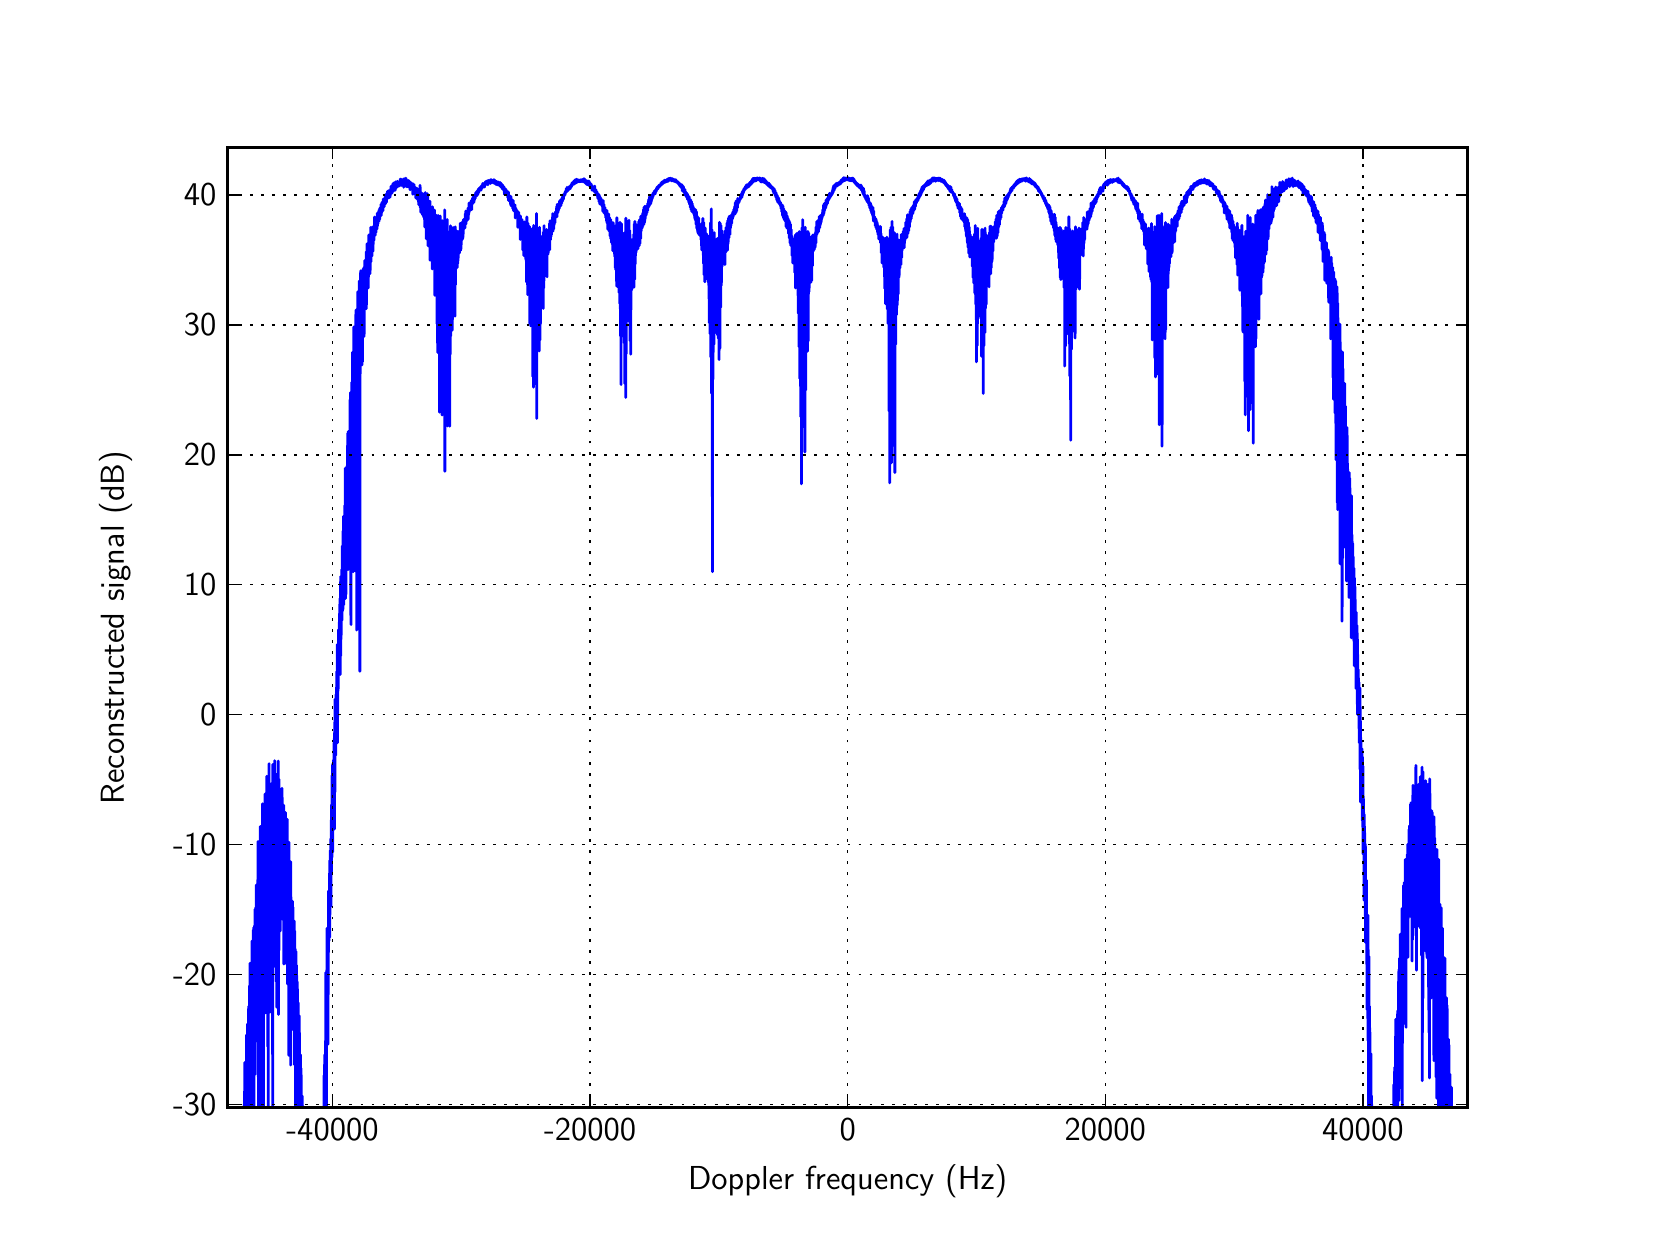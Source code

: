 \begingroup%
\makeatletter%
\begin{pgfpicture}%
\pgfpathrectangle{\pgfpointorigin}{\pgfqpoint{8.0in}{6.0in}}%
\pgfusepath{use as bounding box, clip}%
\begin{pgfscope}%
\pgfsetbuttcap%
\pgfsetmiterjoin%
\definecolor{currentfill}{rgb}{1.0,1.0,1.0}%
\pgfsetfillcolor{currentfill}%
\pgfsetlinewidth{0.0pt}%
\definecolor{currentstroke}{rgb}{1.0,1.0,1.0}%
\pgfsetstrokecolor{currentstroke}%
\pgfsetdash{}{0pt}%
\pgfpathmoveto{\pgfqpoint{0.0in}{0.0in}}%
\pgfpathlineto{\pgfqpoint{8.0in}{0.0in}}%
\pgfpathlineto{\pgfqpoint{8.0in}{6.0in}}%
\pgfpathlineto{\pgfqpoint{0.0in}{6.0in}}%
\pgfpathclose%
\pgfusepath{fill}%
\end{pgfscope}%
\begin{pgfscope}%
\pgfsetbuttcap%
\pgfsetmiterjoin%
\definecolor{currentfill}{rgb}{1.0,1.0,1.0}%
\pgfsetfillcolor{currentfill}%
\pgfsetlinewidth{0.0pt}%
\definecolor{currentstroke}{rgb}{0.0,0.0,0.0}%
\pgfsetstrokecolor{currentstroke}%
\pgfsetstrokeopacity{0.0}%
\pgfsetdash{}{0pt}%
\pgfpathmoveto{\pgfqpoint{1.0in}{0.6in}}%
\pgfpathlineto{\pgfqpoint{7.2in}{0.6in}}%
\pgfpathlineto{\pgfqpoint{7.2in}{5.4in}}%
\pgfpathlineto{\pgfqpoint{1.0in}{5.4in}}%
\pgfpathclose%
\pgfusepath{fill}%
\end{pgfscope}%
\begin{pgfscope}%
\pgfpathrectangle{\pgfqpoint{1.0in}{0.6in}}{\pgfqpoint{6.2in}{4.8in}} %
\pgfusepath{clip}%
\pgfsetrectcap%
\pgfsetroundjoin%
\pgfsetlinewidth{1.004pt}%
\definecolor{currentstroke}{rgb}{0.0,0.0,1.0}%
\pgfsetstrokecolor{currentstroke}%
\pgfsetdash{}{0pt}%
\pgfpathmoveto{\pgfqpoint{1.083in}{0.59in}}%
\pgfpathlineto{\pgfqpoint{1.083in}{0.617in}}%
\pgfpathlineto{\pgfqpoint{1.083in}{0.617in}}%
\pgfpathlineto{\pgfqpoint{1.083in}{0.617in}}%
\pgfpathlineto{\pgfqpoint{1.083in}{0.59in}}%
\pgfpathmoveto{\pgfqpoint{1.084in}{0.59in}}%
\pgfpathlineto{\pgfqpoint{1.084in}{0.682in}}%
\pgfpathlineto{\pgfqpoint{1.084in}{0.682in}}%
\pgfpathlineto{\pgfqpoint{1.084in}{0.682in}}%
\pgfpathlineto{\pgfqpoint{1.084in}{0.59in}}%
\pgfpathmoveto{\pgfqpoint{1.086in}{0.59in}}%
\pgfpathlineto{\pgfqpoint{1.086in}{0.741in}}%
\pgfpathlineto{\pgfqpoint{1.086in}{0.826in}}%
\pgfpathlineto{\pgfqpoint{1.086in}{0.826in}}%
\pgfpathlineto{\pgfqpoint{1.087in}{0.59in}}%
\pgfpathmoveto{\pgfqpoint{1.088in}{0.59in}}%
\pgfpathlineto{\pgfqpoint{1.088in}{0.676in}}%
\pgfpathlineto{\pgfqpoint{1.088in}{0.676in}}%
\pgfpathlineto{\pgfqpoint{1.088in}{0.676in}}%
\pgfpathlineto{\pgfqpoint{1.088in}{0.59in}}%
\pgfpathmoveto{\pgfqpoint{1.089in}{0.59in}}%
\pgfpathlineto{\pgfqpoint{1.09in}{0.743in}}%
\pgfpathlineto{\pgfqpoint{1.09in}{0.743in}}%
\pgfpathlineto{\pgfqpoint{1.09in}{0.743in}}%
\pgfpathlineto{\pgfqpoint{1.09in}{0.59in}}%
\pgfpathmoveto{\pgfqpoint{1.091in}{0.59in}}%
\pgfpathlineto{\pgfqpoint{1.092in}{0.753in}}%
\pgfpathlineto{\pgfqpoint{1.092in}{0.679in}}%
\pgfpathlineto{\pgfqpoint{1.092in}{0.59in}}%
\pgfpathmoveto{\pgfqpoint{1.093in}{0.59in}}%
\pgfpathlineto{\pgfqpoint{1.094in}{0.963in}}%
\pgfpathlineto{\pgfqpoint{1.094in}{0.59in}}%
\pgfpathmoveto{\pgfqpoint{1.094in}{0.59in}}%
\pgfpathlineto{\pgfqpoint{1.095in}{0.637in}}%
\pgfpathlineto{\pgfqpoint{1.095in}{0.844in}}%
\pgfpathlineto{\pgfqpoint{1.096in}{0.776in}}%
\pgfpathlineto{\pgfqpoint{1.097in}{0.774in}}%
\pgfpathlineto{\pgfqpoint{1.097in}{0.803in}}%
\pgfpathlineto{\pgfqpoint{1.097in}{0.59in}}%
\pgfpathmoveto{\pgfqpoint{1.098in}{0.59in}}%
\pgfpathlineto{\pgfqpoint{1.099in}{1.018in}}%
\pgfpathlineto{\pgfqpoint{1.099in}{1.018in}}%
\pgfpathlineto{\pgfqpoint{1.099in}{1.018in}}%
\pgfpathlineto{\pgfqpoint{1.099in}{0.59in}}%
\pgfpathmoveto{\pgfqpoint{1.1in}{0.59in}}%
\pgfpathlineto{\pgfqpoint{1.1in}{0.789in}}%
\pgfpathlineto{\pgfqpoint{1.101in}{0.977in}}%
\pgfpathlineto{\pgfqpoint{1.101in}{0.637in}}%
\pgfpathlineto{\pgfqpoint{1.102in}{0.857in}}%
\pgfpathlineto{\pgfqpoint{1.102in}{0.926in}}%
\pgfpathlineto{\pgfqpoint{1.103in}{0.59in}}%
\pgfpathmoveto{\pgfqpoint{1.104in}{0.59in}}%
\pgfpathlineto{\pgfqpoint{1.104in}{1.042in}}%
\pgfpathlineto{\pgfqpoint{1.105in}{1.107in}}%
\pgfpathlineto{\pgfqpoint{1.105in}{0.597in}}%
\pgfpathlineto{\pgfqpoint{1.106in}{0.694in}}%
\pgfpathlineto{\pgfqpoint{1.107in}{1.086in}}%
\pgfpathlineto{\pgfqpoint{1.107in}{0.95in}}%
\pgfpathlineto{\pgfqpoint{1.108in}{0.734in}}%
\pgfpathlineto{\pgfqpoint{1.108in}{0.762in}}%
\pgfpathlineto{\pgfqpoint{1.109in}{1.209in}}%
\pgfpathlineto{\pgfqpoint{1.11in}{1.163in}}%
\pgfpathlineto{\pgfqpoint{1.111in}{0.81in}}%
\pgfpathlineto{\pgfqpoint{1.112in}{1.322in}}%
\pgfpathlineto{\pgfqpoint{1.112in}{1.062in}}%
\pgfpathlineto{\pgfqpoint{1.112in}{0.59in}}%
\pgfpathmoveto{\pgfqpoint{1.113in}{0.59in}}%
\pgfpathlineto{\pgfqpoint{1.113in}{0.92in}}%
\pgfpathlineto{\pgfqpoint{1.114in}{1.248in}}%
\pgfpathlineto{\pgfqpoint{1.115in}{0.668in}}%
\pgfpathlineto{\pgfqpoint{1.115in}{1.085in}}%
\pgfpathlineto{\pgfqpoint{1.116in}{0.831in}}%
\pgfpathlineto{\pgfqpoint{1.116in}{0.868in}}%
\pgfpathlineto{\pgfqpoint{1.117in}{1.296in}}%
\pgfpathlineto{\pgfqpoint{1.117in}{1.267in}}%
\pgfpathlineto{\pgfqpoint{1.118in}{0.59in}}%
\pgfpathmoveto{\pgfqpoint{1.118in}{0.59in}}%
\pgfpathlineto{\pgfqpoint{1.119in}{1.211in}}%
\pgfpathlineto{\pgfqpoint{1.12in}{1.315in}}%
\pgfpathlineto{\pgfqpoint{1.12in}{0.836in}}%
\pgfpathlineto{\pgfqpoint{1.121in}{1.213in}}%
\pgfpathlineto{\pgfqpoint{1.121in}{1.032in}}%
\pgfpathlineto{\pgfqpoint{1.122in}{1.105in}}%
\pgfpathlineto{\pgfqpoint{1.122in}{1.434in}}%
\pgfpathlineto{\pgfqpoint{1.123in}{0.773in}}%
\pgfpathlineto{\pgfqpoint{1.124in}{1.318in}}%
\pgfpathlineto{\pgfqpoint{1.126in}{0.814in}}%
\pgfpathlineto{\pgfqpoint{1.126in}{1.022in}}%
\pgfpathlineto{\pgfqpoint{1.127in}{1.352in}}%
\pgfpathlineto{\pgfqpoint{1.127in}{0.794in}}%
\pgfpathlineto{\pgfqpoint{1.128in}{1.259in}}%
\pgfpathlineto{\pgfqpoint{1.128in}{1.488in}}%
\pgfpathlineto{\pgfqpoint{1.129in}{0.59in}}%
\pgfpathmoveto{\pgfqpoint{1.129in}{0.59in}}%
\pgfpathlineto{\pgfqpoint{1.13in}{1.501in}}%
\pgfpathlineto{\pgfqpoint{1.13in}{1.501in}}%
\pgfpathlineto{\pgfqpoint{1.13in}{1.501in}}%
\pgfpathlineto{\pgfqpoint{1.13in}{1.455in}}%
\pgfpathlineto{\pgfqpoint{1.131in}{0.59in}}%
\pgfpathmoveto{\pgfqpoint{1.131in}{0.59in}}%
\pgfpathlineto{\pgfqpoint{1.131in}{1.358in}}%
\pgfpathlineto{\pgfqpoint{1.131in}{1.358in}}%
\pgfpathlineto{\pgfqpoint{1.131in}{1.358in}}%
\pgfpathlineto{\pgfqpoint{1.132in}{1.257in}}%
\pgfpathlineto{\pgfqpoint{1.132in}{1.443in}}%
\pgfpathlineto{\pgfqpoint{1.133in}{1.234in}}%
\pgfpathlineto{\pgfqpoint{1.134in}{1.509in}}%
\pgfpathlineto{\pgfqpoint{1.134in}{1.328in}}%
\pgfpathlineto{\pgfqpoint{1.135in}{1.351in}}%
\pgfpathlineto{\pgfqpoint{1.136in}{0.765in}}%
\pgfpathlineto{\pgfqpoint{1.137in}{1.593in}}%
\pgfpathlineto{\pgfqpoint{1.138in}{0.928in}}%
\pgfpathlineto{\pgfqpoint{1.139in}{1.595in}}%
\pgfpathlineto{\pgfqpoint{1.139in}{1.521in}}%
\pgfpathlineto{\pgfqpoint{1.141in}{1.317in}}%
\pgfpathlineto{\pgfqpoint{1.141in}{1.602in}}%
\pgfpathlineto{\pgfqpoint{1.142in}{1.256in}}%
\pgfpathlineto{\pgfqpoint{1.142in}{1.511in}}%
\pgfpathlineto{\pgfqpoint{1.143in}{1.714in}}%
\pgfpathlineto{\pgfqpoint{1.143in}{1.622in}}%
\pgfpathlineto{\pgfqpoint{1.144in}{1.076in}}%
\pgfpathlineto{\pgfqpoint{1.144in}{1.472in}}%
\pgfpathlineto{\pgfqpoint{1.145in}{1.552in}}%
\pgfpathlineto{\pgfqpoint{1.145in}{1.317in}}%
\pgfpathlineto{\pgfqpoint{1.146in}{1.416in}}%
\pgfpathlineto{\pgfqpoint{1.146in}{1.348in}}%
\pgfpathlineto{\pgfqpoint{1.148in}{1.618in}}%
\pgfpathlineto{\pgfqpoint{1.149in}{1.013in}}%
\pgfpathlineto{\pgfqpoint{1.149in}{1.337in}}%
\pgfpathlineto{\pgfqpoint{1.151in}{1.74in}}%
\pgfpathlineto{\pgfqpoint{1.151in}{1.325in}}%
\pgfpathlineto{\pgfqpoint{1.152in}{1.931in}}%
\pgfpathlineto{\pgfqpoint{1.152in}{1.55in}}%
\pgfpathlineto{\pgfqpoint{1.153in}{0.753in}}%
\pgfpathlineto{\pgfqpoint{1.154in}{1.84in}}%
\pgfpathlineto{\pgfqpoint{1.154in}{0.59in}}%
\pgfpathmoveto{\pgfqpoint{1.155in}{0.59in}}%
\pgfpathlineto{\pgfqpoint{1.155in}{1.576in}}%
\pgfpathlineto{\pgfqpoint{1.156in}{1.766in}}%
\pgfpathlineto{\pgfqpoint{1.157in}{1.254in}}%
\pgfpathlineto{\pgfqpoint{1.157in}{1.295in}}%
\pgfpathlineto{\pgfqpoint{1.158in}{1.323in}}%
\pgfpathlineto{\pgfqpoint{1.158in}{1.656in}}%
\pgfpathlineto{\pgfqpoint{1.159in}{1.44in}}%
\pgfpathlineto{\pgfqpoint{1.159in}{1.451in}}%
\pgfpathlineto{\pgfqpoint{1.161in}{1.918in}}%
\pgfpathlineto{\pgfqpoint{1.162in}{1.14in}}%
\pgfpathlineto{\pgfqpoint{1.163in}{2.006in}}%
\pgfpathlineto{\pgfqpoint{1.163in}{1.699in}}%
\pgfpathlineto{\pgfqpoint{1.164in}{1.403in}}%
\pgfpathlineto{\pgfqpoint{1.164in}{1.588in}}%
\pgfpathlineto{\pgfqpoint{1.165in}{1.996in}}%
\pgfpathlineto{\pgfqpoint{1.165in}{1.762in}}%
\pgfpathlineto{\pgfqpoint{1.166in}{0.59in}}%
\pgfpathmoveto{\pgfqpoint{1.166in}{0.59in}}%
\pgfpathlineto{\pgfqpoint{1.166in}{1.898in}}%
\pgfpathlineto{\pgfqpoint{1.166in}{1.898in}}%
\pgfpathlineto{\pgfqpoint{1.166in}{1.898in}}%
\pgfpathlineto{\pgfqpoint{1.167in}{1.878in}}%
\pgfpathlineto{\pgfqpoint{1.168in}{1.425in}}%
\pgfpathlineto{\pgfqpoint{1.169in}{1.872in}}%
\pgfpathlineto{\pgfqpoint{1.171in}{1.304in}}%
\pgfpathlineto{\pgfqpoint{1.171in}{1.337in}}%
\pgfpathlineto{\pgfqpoint{1.172in}{1.852in}}%
\pgfpathlineto{\pgfqpoint{1.172in}{1.634in}}%
\pgfpathlineto{\pgfqpoint{1.174in}{2.119in}}%
\pgfpathlineto{\pgfqpoint{1.174in}{1.556in}}%
\pgfpathlineto{\pgfqpoint{1.175in}{1.705in}}%
\pgfpathlineto{\pgfqpoint{1.175in}{2.079in}}%
\pgfpathlineto{\pgfqpoint{1.176in}{1.847in}}%
\pgfpathlineto{\pgfqpoint{1.176in}{1.569in}}%
\pgfpathlineto{\pgfqpoint{1.177in}{1.759in}}%
\pgfpathlineto{\pgfqpoint{1.178in}{1.917in}}%
\pgfpathlineto{\pgfqpoint{1.178in}{0.59in}}%
\pgfpathmoveto{\pgfqpoint{1.179in}{0.59in}}%
\pgfpathlineto{\pgfqpoint{1.179in}{1.826in}}%
\pgfpathlineto{\pgfqpoint{1.179in}{1.826in}}%
\pgfpathlineto{\pgfqpoint{1.179in}{1.826in}}%
\pgfpathlineto{\pgfqpoint{1.18in}{1.541in}}%
\pgfpathlineto{\pgfqpoint{1.181in}{1.573in}}%
\pgfpathlineto{\pgfqpoint{1.181in}{1.568in}}%
\pgfpathlineto{\pgfqpoint{1.182in}{1.938in}}%
\pgfpathlineto{\pgfqpoint{1.182in}{1.874in}}%
\pgfpathlineto{\pgfqpoint{1.183in}{1.821in}}%
\pgfpathlineto{\pgfqpoint{1.184in}{1.829in}}%
\pgfpathlineto{\pgfqpoint{1.185in}{2.123in}}%
\pgfpathlineto{\pgfqpoint{1.186in}{1.707in}}%
\pgfpathlineto{\pgfqpoint{1.187in}{2.169in}}%
\pgfpathlineto{\pgfqpoint{1.187in}{1.466in}}%
\pgfpathlineto{\pgfqpoint{1.188in}{1.767in}}%
\pgfpathlineto{\pgfqpoint{1.188in}{2.002in}}%
\pgfpathlineto{\pgfqpoint{1.19in}{1.074in}}%
\pgfpathlineto{\pgfqpoint{1.191in}{2.111in}}%
\pgfpathlineto{\pgfqpoint{1.191in}{1.561in}}%
\pgfpathlineto{\pgfqpoint{1.192in}{1.749in}}%
\pgfpathlineto{\pgfqpoint{1.193in}{2.013in}}%
\pgfpathlineto{\pgfqpoint{1.194in}{1.471in}}%
\pgfpathlineto{\pgfqpoint{1.195in}{2.257in}}%
\pgfpathlineto{\pgfqpoint{1.196in}{1.991in}}%
\pgfpathlineto{\pgfqpoint{1.196in}{1.21in}}%
\pgfpathlineto{\pgfqpoint{1.197in}{2.202in}}%
\pgfpathlineto{\pgfqpoint{1.198in}{1.563in}}%
\pgfpathlineto{\pgfqpoint{1.2in}{2.078in}}%
\pgfpathlineto{\pgfqpoint{1.201in}{0.905in}}%
\pgfpathlineto{\pgfqpoint{1.202in}{2.067in}}%
\pgfpathlineto{\pgfqpoint{1.202in}{1.683in}}%
\pgfpathlineto{\pgfqpoint{1.203in}{0.59in}}%
\pgfpathmoveto{\pgfqpoint{1.203in}{0.59in}}%
\pgfpathlineto{\pgfqpoint{1.203in}{1.664in}}%
\pgfpathlineto{\pgfqpoint{1.204in}{2.013in}}%
\pgfpathlineto{\pgfqpoint{1.205in}{1.864in}}%
\pgfpathlineto{\pgfqpoint{1.205in}{1.947in}}%
\pgfpathlineto{\pgfqpoint{1.207in}{2.32in}}%
\pgfpathlineto{\pgfqpoint{1.207in}{1.54in}}%
\pgfpathlineto{\pgfqpoint{1.208in}{2.042in}}%
\pgfpathlineto{\pgfqpoint{1.208in}{2.171in}}%
\pgfpathlineto{\pgfqpoint{1.209in}{1.453in}}%
\pgfpathlineto{\pgfqpoint{1.21in}{1.889in}}%
\pgfpathlineto{\pgfqpoint{1.21in}{1.868in}}%
\pgfpathlineto{\pgfqpoint{1.211in}{2.026in}}%
\pgfpathlineto{\pgfqpoint{1.212in}{1.078in}}%
\pgfpathlineto{\pgfqpoint{1.213in}{2.12in}}%
\pgfpathlineto{\pgfqpoint{1.214in}{1.655in}}%
\pgfpathlineto{\pgfqpoint{1.215in}{2.117in}}%
\pgfpathlineto{\pgfqpoint{1.216in}{2.05in}}%
\pgfpathlineto{\pgfqpoint{1.216in}{1.387in}}%
\pgfpathlineto{\pgfqpoint{1.217in}{2.219in}}%
\pgfpathlineto{\pgfqpoint{1.218in}{2.098in}}%
\pgfpathlineto{\pgfqpoint{1.218in}{1.39in}}%
\pgfpathlineto{\pgfqpoint{1.218in}{1.39in}}%
\pgfpathlineto{\pgfqpoint{1.218in}{1.39in}}%
\pgfpathlineto{\pgfqpoint{1.219in}{2.173in}}%
\pgfpathlineto{\pgfqpoint{1.22in}{1.749in}}%
\pgfpathlineto{\pgfqpoint{1.221in}{1.758in}}%
\pgfpathlineto{\pgfqpoint{1.222in}{2.172in}}%
\pgfpathlineto{\pgfqpoint{1.222in}{1.93in}}%
\pgfpathlineto{\pgfqpoint{1.223in}{1.251in}}%
\pgfpathlineto{\pgfqpoint{1.223in}{1.601in}}%
\pgfpathlineto{\pgfqpoint{1.224in}{2.078in}}%
\pgfpathlineto{\pgfqpoint{1.224in}{1.979in}}%
\pgfpathlineto{\pgfqpoint{1.225in}{0.59in}}%
\pgfpathmoveto{\pgfqpoint{1.225in}{0.59in}}%
\pgfpathlineto{\pgfqpoint{1.226in}{2.316in}}%
\pgfpathlineto{\pgfqpoint{1.226in}{2.316in}}%
\pgfpathlineto{\pgfqpoint{1.226in}{2.316in}}%
\pgfpathlineto{\pgfqpoint{1.227in}{1.932in}}%
\pgfpathlineto{\pgfqpoint{1.228in}{2.194in}}%
\pgfpathlineto{\pgfqpoint{1.229in}{2.135in}}%
\pgfpathlineto{\pgfqpoint{1.229in}{1.53in}}%
\pgfpathlineto{\pgfqpoint{1.23in}{2.108in}}%
\pgfpathlineto{\pgfqpoint{1.23in}{1.995in}}%
\pgfpathlineto{\pgfqpoint{1.231in}{2.187in}}%
\pgfpathlineto{\pgfqpoint{1.232in}{1.855in}}%
\pgfpathlineto{\pgfqpoint{1.233in}{2.161in}}%
\pgfpathlineto{\pgfqpoint{1.234in}{1.356in}}%
\pgfpathlineto{\pgfqpoint{1.234in}{1.845in}}%
\pgfpathlineto{\pgfqpoint{1.235in}{2.335in}}%
\pgfpathlineto{\pgfqpoint{1.235in}{2.105in}}%
\pgfpathlineto{\pgfqpoint{1.236in}{1.307in}}%
\pgfpathlineto{\pgfqpoint{1.237in}{2.013in}}%
\pgfpathlineto{\pgfqpoint{1.237in}{2.196in}}%
\pgfpathlineto{\pgfqpoint{1.238in}{2.153in}}%
\pgfpathlineto{\pgfqpoint{1.238in}{1.933in}}%
\pgfpathlineto{\pgfqpoint{1.239in}{2.152in}}%
\pgfpathlineto{\pgfqpoint{1.24in}{1.474in}}%
\pgfpathlineto{\pgfqpoint{1.242in}{2.114in}}%
\pgfpathlineto{\pgfqpoint{1.243in}{1.231in}}%
\pgfpathlineto{\pgfqpoint{1.244in}{2.266in}}%
\pgfpathlineto{\pgfqpoint{1.245in}{1.102in}}%
\pgfpathlineto{\pgfqpoint{1.246in}{2.125in}}%
\pgfpathlineto{\pgfqpoint{1.246in}{2.106in}}%
\pgfpathlineto{\pgfqpoint{1.247in}{1.701in}}%
\pgfpathlineto{\pgfqpoint{1.247in}{1.849in}}%
\pgfpathlineto{\pgfqpoint{1.248in}{2.241in}}%
\pgfpathlineto{\pgfqpoint{1.248in}{1.808in}}%
\pgfpathlineto{\pgfqpoint{1.249in}{2.114in}}%
\pgfpathlineto{\pgfqpoint{1.25in}{2.062in}}%
\pgfpathlineto{\pgfqpoint{1.251in}{2.062in}}%
\pgfpathlineto{\pgfqpoint{1.251in}{2.123in}}%
\pgfpathlineto{\pgfqpoint{1.252in}{1.745in}}%
\pgfpathlineto{\pgfqpoint{1.253in}{2.333in}}%
\pgfpathlineto{\pgfqpoint{1.254in}{1.066in}}%
\pgfpathlineto{\pgfqpoint{1.255in}{2.169in}}%
\pgfpathlineto{\pgfqpoint{1.255in}{1.974in}}%
\pgfpathlineto{\pgfqpoint{1.256in}{1.386in}}%
\pgfpathlineto{\pgfqpoint{1.256in}{1.65in}}%
\pgfpathlineto{\pgfqpoint{1.257in}{2.242in}}%
\pgfpathlineto{\pgfqpoint{1.257in}{1.836in}}%
\pgfpathlineto{\pgfqpoint{1.26in}{2.101in}}%
\pgfpathlineto{\pgfqpoint{1.261in}{1.825in}}%
\pgfpathlineto{\pgfqpoint{1.261in}{1.913in}}%
\pgfpathlineto{\pgfqpoint{1.262in}{2.15in}}%
\pgfpathlineto{\pgfqpoint{1.263in}{1.484in}}%
\pgfpathlineto{\pgfqpoint{1.263in}{1.623in}}%
\pgfpathlineto{\pgfqpoint{1.264in}{2.051in}}%
\pgfpathlineto{\pgfqpoint{1.264in}{1.928in}}%
\pgfpathlineto{\pgfqpoint{1.265in}{1.564in}}%
\pgfpathlineto{\pgfqpoint{1.266in}{1.698in}}%
\pgfpathlineto{\pgfqpoint{1.266in}{2.086in}}%
\pgfpathlineto{\pgfqpoint{1.267in}{1.817in}}%
\pgfpathlineto{\pgfqpoint{1.268in}{1.96in}}%
\pgfpathlineto{\pgfqpoint{1.268in}{2.155in}}%
\pgfpathlineto{\pgfqpoint{1.269in}{2.091in}}%
\pgfpathlineto{\pgfqpoint{1.269in}{2.06in}}%
\pgfpathlineto{\pgfqpoint{1.27in}{1.564in}}%
\pgfpathlineto{\pgfqpoint{1.27in}{1.839in}}%
\pgfpathlineto{\pgfqpoint{1.271in}{2.197in}}%
\pgfpathlineto{\pgfqpoint{1.271in}{2.017in}}%
\pgfpathlineto{\pgfqpoint{1.272in}{1.681in}}%
\pgfpathlineto{\pgfqpoint{1.273in}{2.15in}}%
\pgfpathlineto{\pgfqpoint{1.274in}{1.75in}}%
\pgfpathlineto{\pgfqpoint{1.274in}{1.542in}}%
\pgfpathlineto{\pgfqpoint{1.275in}{2.033in}}%
\pgfpathlineto{\pgfqpoint{1.276in}{1.948in}}%
\pgfpathlineto{\pgfqpoint{1.276in}{1.715in}}%
\pgfpathlineto{\pgfqpoint{1.277in}{2.015in}}%
\pgfpathlineto{\pgfqpoint{1.277in}{1.817in}}%
\pgfpathlineto{\pgfqpoint{1.278in}{2.069in}}%
\pgfpathlineto{\pgfqpoint{1.279in}{1.635in}}%
\pgfpathlineto{\pgfqpoint{1.279in}{1.826in}}%
\pgfpathlineto{\pgfqpoint{1.28in}{2.112in}}%
\pgfpathlineto{\pgfqpoint{1.281in}{1.93in}}%
\pgfpathlineto{\pgfqpoint{1.281in}{1.318in}}%
\pgfpathlineto{\pgfqpoint{1.282in}{1.78in}}%
\pgfpathlineto{\pgfqpoint{1.282in}{2.056in}}%
\pgfpathlineto{\pgfqpoint{1.283in}{1.832in}}%
\pgfpathlineto{\pgfqpoint{1.284in}{1.607in}}%
\pgfpathlineto{\pgfqpoint{1.284in}{2.026in}}%
\pgfpathlineto{\pgfqpoint{1.285in}{1.617in}}%
\pgfpathlineto{\pgfqpoint{1.285in}{1.681in}}%
\pgfpathlineto{\pgfqpoint{1.286in}{1.884in}}%
\pgfpathlineto{\pgfqpoint{1.286in}{1.791in}}%
\pgfpathlineto{\pgfqpoint{1.287in}{1.829in}}%
\pgfpathlineto{\pgfqpoint{1.288in}{1.945in}}%
\pgfpathlineto{\pgfqpoint{1.288in}{1.517in}}%
\pgfpathlineto{\pgfqpoint{1.289in}{1.723in}}%
\pgfpathlineto{\pgfqpoint{1.289in}{2.076in}}%
\pgfpathlineto{\pgfqpoint{1.29in}{1.791in}}%
\pgfpathlineto{\pgfqpoint{1.29in}{1.639in}}%
\pgfpathlineto{\pgfqpoint{1.291in}{1.774in}}%
\pgfpathlineto{\pgfqpoint{1.291in}{1.929in}}%
\pgfpathlineto{\pgfqpoint{1.292in}{1.63in}}%
\pgfpathlineto{\pgfqpoint{1.293in}{1.688in}}%
\pgfpathlineto{\pgfqpoint{1.293in}{1.95in}}%
\pgfpathlineto{\pgfqpoint{1.293in}{1.95in}}%
\pgfpathlineto{\pgfqpoint{1.293in}{1.95in}}%
\pgfpathlineto{\pgfqpoint{1.294in}{1.674in}}%
\pgfpathlineto{\pgfqpoint{1.295in}{1.677in}}%
\pgfpathlineto{\pgfqpoint{1.296in}{1.601in}}%
\pgfpathlineto{\pgfqpoint{1.297in}{1.901in}}%
\pgfpathlineto{\pgfqpoint{1.297in}{1.315in}}%
\pgfpathlineto{\pgfqpoint{1.298in}{1.798in}}%
\pgfpathlineto{\pgfqpoint{1.298in}{2.042in}}%
\pgfpathlineto{\pgfqpoint{1.299in}{1.218in}}%
\pgfpathlineto{\pgfqpoint{1.3in}{1.908in}}%
\pgfpathlineto{\pgfqpoint{1.301in}{1.707in}}%
\pgfpathlineto{\pgfqpoint{1.301in}{1.651in}}%
\pgfpathlineto{\pgfqpoint{1.302in}{1.741in}}%
\pgfpathlineto{\pgfqpoint{1.303in}{1.724in}}%
\pgfpathlineto{\pgfqpoint{1.304in}{1.556in}}%
\pgfpathlineto{\pgfqpoint{1.305in}{1.403in}}%
\pgfpathlineto{\pgfqpoint{1.306in}{1.927in}}%
\pgfpathlineto{\pgfqpoint{1.306in}{0.861in}}%
\pgfpathlineto{\pgfqpoint{1.307in}{1.698in}}%
\pgfpathlineto{\pgfqpoint{1.307in}{1.822in}}%
\pgfpathlineto{\pgfqpoint{1.308in}{1.308in}}%
\pgfpathlineto{\pgfqpoint{1.309in}{1.555in}}%
\pgfpathlineto{\pgfqpoint{1.31in}{1.77in}}%
\pgfpathlineto{\pgfqpoint{1.31in}{1.491in}}%
\pgfpathlineto{\pgfqpoint{1.311in}{1.581in}}%
\pgfpathlineto{\pgfqpoint{1.311in}{1.526in}}%
\pgfpathlineto{\pgfqpoint{1.312in}{1.724in}}%
\pgfpathlineto{\pgfqpoint{1.314in}{1.106in}}%
\pgfpathlineto{\pgfqpoint{1.315in}{1.83in}}%
\pgfpathlineto{\pgfqpoint{1.315in}{0.813in}}%
\pgfpathlineto{\pgfqpoint{1.316in}{1.647in}}%
\pgfpathlineto{\pgfqpoint{1.316in}{1.654in}}%
\pgfpathlineto{\pgfqpoint{1.318in}{1.102in}}%
\pgfpathlineto{\pgfqpoint{1.319in}{1.614in}}%
\pgfpathlineto{\pgfqpoint{1.32in}{1.31in}}%
\pgfpathlineto{\pgfqpoint{1.322in}{1.574in}}%
\pgfpathlineto{\pgfqpoint{1.323in}{1.104in}}%
\pgfpathlineto{\pgfqpoint{1.324in}{1.632in}}%
\pgfpathlineto{\pgfqpoint{1.325in}{0.997in}}%
\pgfpathlineto{\pgfqpoint{1.325in}{1.226in}}%
\pgfpathlineto{\pgfqpoint{1.326in}{1.602in}}%
\pgfpathlineto{\pgfqpoint{1.326in}{1.389in}}%
\pgfpathlineto{\pgfqpoint{1.327in}{1.2in}}%
\pgfpathlineto{\pgfqpoint{1.327in}{1.461in}}%
\pgfpathlineto{\pgfqpoint{1.328in}{1.343in}}%
\pgfpathlineto{\pgfqpoint{1.329in}{1.278in}}%
\pgfpathlineto{\pgfqpoint{1.329in}{1.427in}}%
\pgfpathlineto{\pgfqpoint{1.33in}{0.987in}}%
\pgfpathlineto{\pgfqpoint{1.33in}{1.391in}}%
\pgfpathlineto{\pgfqpoint{1.331in}{1.466in}}%
\pgfpathlineto{\pgfqpoint{1.332in}{1.037in}}%
\pgfpathlineto{\pgfqpoint{1.332in}{1.061in}}%
\pgfpathlineto{\pgfqpoint{1.333in}{1.533in}}%
\pgfpathlineto{\pgfqpoint{1.334in}{0.815in}}%
\pgfpathlineto{\pgfqpoint{1.334in}{1.096in}}%
\pgfpathlineto{\pgfqpoint{1.335in}{1.483in}}%
\pgfpathlineto{\pgfqpoint{1.335in}{1.264in}}%
\pgfpathlineto{\pgfqpoint{1.336in}{1.368in}}%
\pgfpathlineto{\pgfqpoint{1.338in}{1.109in}}%
\pgfpathlineto{\pgfqpoint{1.338in}{1.393in}}%
\pgfpathlineto{\pgfqpoint{1.339in}{0.59in}}%
\pgfpathmoveto{\pgfqpoint{1.339in}{0.59in}}%
\pgfpathlineto{\pgfqpoint{1.34in}{1.302in}}%
\pgfpathlineto{\pgfqpoint{1.34in}{1.359in}}%
\pgfpathlineto{\pgfqpoint{1.341in}{0.852in}}%
\pgfpathlineto{\pgfqpoint{1.342in}{1.38in}}%
\pgfpathlineto{\pgfqpoint{1.343in}{0.871in}}%
\pgfpathlineto{\pgfqpoint{1.343in}{0.924in}}%
\pgfpathlineto{\pgfqpoint{1.344in}{1.312in}}%
\pgfpathlineto{\pgfqpoint{1.344in}{1.117in}}%
\pgfpathlineto{\pgfqpoint{1.345in}{1.261in}}%
\pgfpathlineto{\pgfqpoint{1.347in}{0.82in}}%
\pgfpathlineto{\pgfqpoint{1.348in}{1.23in}}%
\pgfpathlineto{\pgfqpoint{1.348in}{0.59in}}%
\pgfpathmoveto{\pgfqpoint{1.348in}{0.59in}}%
\pgfpathlineto{\pgfqpoint{1.349in}{1.083in}}%
\pgfpathlineto{\pgfqpoint{1.349in}{1.193in}}%
\pgfpathlineto{\pgfqpoint{1.35in}{0.63in}}%
\pgfpathlineto{\pgfqpoint{1.351in}{0.882in}}%
\pgfpathlineto{\pgfqpoint{1.351in}{1.11in}}%
\pgfpathlineto{\pgfqpoint{1.352in}{0.842in}}%
\pgfpathlineto{\pgfqpoint{1.352in}{0.846in}}%
\pgfpathlineto{\pgfqpoint{1.353in}{1.124in}}%
\pgfpathlineto{\pgfqpoint{1.354in}{0.876in}}%
\pgfpathlineto{\pgfqpoint{1.354in}{1.029in}}%
\pgfpathlineto{\pgfqpoint{1.355in}{0.927in}}%
\pgfpathlineto{\pgfqpoint{1.356in}{0.609in}}%
\pgfpathlineto{\pgfqpoint{1.357in}{1.037in}}%
\pgfpathlineto{\pgfqpoint{1.357in}{0.59in}}%
\pgfpathmoveto{\pgfqpoint{1.358in}{0.59in}}%
\pgfpathlineto{\pgfqpoint{1.358in}{1.059in}}%
\pgfpathlineto{\pgfqpoint{1.359in}{0.855in}}%
\pgfpathlineto{\pgfqpoint{1.36in}{0.717in}}%
\pgfpathlineto{\pgfqpoint{1.36in}{0.838in}}%
\pgfpathlineto{\pgfqpoint{1.361in}{0.59in}}%
\pgfpathmoveto{\pgfqpoint{1.361in}{0.59in}}%
\pgfpathlineto{\pgfqpoint{1.362in}{0.731in}}%
\pgfpathlineto{\pgfqpoint{1.362in}{0.731in}}%
\pgfpathlineto{\pgfqpoint{1.362in}{0.731in}}%
\pgfpathlineto{\pgfqpoint{1.362in}{0.59in}}%
\pgfpathmoveto{\pgfqpoint{1.363in}{0.59in}}%
\pgfpathlineto{\pgfqpoint{1.363in}{0.842in}}%
\pgfpathlineto{\pgfqpoint{1.364in}{0.865in}}%
\pgfpathlineto{\pgfqpoint{1.364in}{0.59in}}%
\pgfpathmoveto{\pgfqpoint{1.365in}{0.59in}}%
\pgfpathlineto{\pgfqpoint{1.366in}{0.679in}}%
\pgfpathlineto{\pgfqpoint{1.366in}{0.679in}}%
\pgfpathlineto{\pgfqpoint{1.366in}{0.679in}}%
\pgfpathlineto{\pgfqpoint{1.366in}{0.59in}}%
\pgfpathmoveto{\pgfqpoint{1.367in}{0.59in}}%
\pgfpathlineto{\pgfqpoint{1.367in}{0.797in}}%
\pgfpathlineto{\pgfqpoint{1.367in}{0.797in}}%
\pgfpathlineto{\pgfqpoint{1.367in}{0.797in}}%
\pgfpathlineto{\pgfqpoint{1.368in}{0.59in}}%
\pgfpathmoveto{\pgfqpoint{1.373in}{0.59in}}%
\pgfpathlineto{\pgfqpoint{1.373in}{0.658in}}%
\pgfpathlineto{\pgfqpoint{1.373in}{0.658in}}%
\pgfpathlineto{\pgfqpoint{1.373in}{0.658in}}%
\pgfpathlineto{\pgfqpoint{1.373in}{0.59in}}%
\pgfpathmoveto{\pgfqpoint{1.375in}{0.59in}}%
\pgfpathlineto{\pgfqpoint{1.375in}{0.609in}}%
\pgfpathlineto{\pgfqpoint{1.375in}{0.609in}}%
\pgfpathlineto{\pgfqpoint{1.375in}{0.609in}}%
\pgfpathlineto{\pgfqpoint{1.375in}{0.59in}}%
\pgfpathmoveto{\pgfqpoint{1.481in}{0.59in}}%
\pgfpathlineto{\pgfqpoint{1.482in}{0.761in}}%
\pgfpathlineto{\pgfqpoint{1.482in}{0.761in}}%
\pgfpathlineto{\pgfqpoint{1.482in}{0.761in}}%
\pgfpathlineto{\pgfqpoint{1.482in}{0.734in}}%
\pgfpathlineto{\pgfqpoint{1.483in}{0.59in}}%
\pgfpathmoveto{\pgfqpoint{1.483in}{0.59in}}%
\pgfpathlineto{\pgfqpoint{1.484in}{0.816in}}%
\pgfpathlineto{\pgfqpoint{1.485in}{0.758in}}%
\pgfpathlineto{\pgfqpoint{1.485in}{0.661in}}%
\pgfpathlineto{\pgfqpoint{1.486in}{0.865in}}%
\pgfpathlineto{\pgfqpoint{1.486in}{0.865in}}%
\pgfpathlineto{\pgfqpoint{1.486in}{0.865in}}%
\pgfpathlineto{\pgfqpoint{1.487in}{0.647in}}%
\pgfpathlineto{\pgfqpoint{1.487in}{0.848in}}%
\pgfpathlineto{\pgfqpoint{1.488in}{0.785in}}%
\pgfpathlineto{\pgfqpoint{1.488in}{0.59in}}%
\pgfpathmoveto{\pgfqpoint{1.488in}{0.59in}}%
\pgfpathlineto{\pgfqpoint{1.489in}{0.832in}}%
\pgfpathlineto{\pgfqpoint{1.49in}{0.962in}}%
\pgfpathlineto{\pgfqpoint{1.49in}{0.866in}}%
\pgfpathlineto{\pgfqpoint{1.491in}{0.929in}}%
\pgfpathlineto{\pgfqpoint{1.491in}{1.277in}}%
\pgfpathlineto{\pgfqpoint{1.492in}{0.953in}}%
\pgfpathlineto{\pgfqpoint{1.492in}{0.83in}}%
\pgfpathlineto{\pgfqpoint{1.493in}{0.964in}}%
\pgfpathlineto{\pgfqpoint{1.493in}{0.59in}}%
\pgfpathmoveto{\pgfqpoint{1.494in}{0.59in}}%
\pgfpathlineto{\pgfqpoint{1.494in}{1.1in}}%
\pgfpathlineto{\pgfqpoint{1.495in}{1.288in}}%
\pgfpathlineto{\pgfqpoint{1.495in}{1.288in}}%
\pgfpathlineto{\pgfqpoint{1.496in}{0.925in}}%
\pgfpathlineto{\pgfqpoint{1.497in}{1.497in}}%
\pgfpathlineto{\pgfqpoint{1.497in}{1.255in}}%
\pgfpathlineto{\pgfqpoint{1.498in}{1.028in}}%
\pgfpathlineto{\pgfqpoint{1.499in}{1.384in}}%
\pgfpathlineto{\pgfqpoint{1.5in}{1.433in}}%
\pgfpathlineto{\pgfqpoint{1.501in}{0.916in}}%
\pgfpathlineto{\pgfqpoint{1.502in}{1.477in}}%
\pgfpathlineto{\pgfqpoint{1.502in}{1.431in}}%
\pgfpathlineto{\pgfqpoint{1.503in}{1.166in}}%
\pgfpathlineto{\pgfqpoint{1.504in}{1.683in}}%
\pgfpathlineto{\pgfqpoint{1.504in}{1.564in}}%
\pgfpathlineto{\pgfqpoint{1.505in}{1.551in}}%
\pgfpathlineto{\pgfqpoint{1.505in}{1.457in}}%
\pgfpathlineto{\pgfqpoint{1.506in}{1.662in}}%
\pgfpathlineto{\pgfqpoint{1.506in}{1.434in}}%
\pgfpathlineto{\pgfqpoint{1.507in}{1.527in}}%
\pgfpathlineto{\pgfqpoint{1.507in}{1.467in}}%
\pgfpathlineto{\pgfqpoint{1.508in}{1.502in}}%
\pgfpathlineto{\pgfqpoint{1.509in}{1.508in}}%
\pgfpathlineto{\pgfqpoint{1.51in}{1.836in}}%
\pgfpathlineto{\pgfqpoint{1.51in}{1.452in}}%
\pgfpathlineto{\pgfqpoint{1.511in}{1.577in}}%
\pgfpathlineto{\pgfqpoint{1.512in}{1.832in}}%
\pgfpathlineto{\pgfqpoint{1.512in}{1.648in}}%
\pgfpathlineto{\pgfqpoint{1.513in}{1.831in}}%
\pgfpathlineto{\pgfqpoint{1.513in}{1.886in}}%
\pgfpathlineto{\pgfqpoint{1.514in}{1.647in}}%
\pgfpathlineto{\pgfqpoint{1.515in}{1.944in}}%
\pgfpathlineto{\pgfqpoint{1.516in}{1.606in}}%
\pgfpathlineto{\pgfqpoint{1.516in}{1.72in}}%
\pgfpathlineto{\pgfqpoint{1.518in}{1.971in}}%
\pgfpathlineto{\pgfqpoint{1.518in}{1.947in}}%
\pgfpathlineto{\pgfqpoint{1.519in}{2.114in}}%
\pgfpathlineto{\pgfqpoint{1.519in}{1.777in}}%
\pgfpathlineto{\pgfqpoint{1.52in}{2.042in}}%
\pgfpathlineto{\pgfqpoint{1.52in}{2.039in}}%
\pgfpathlineto{\pgfqpoint{1.521in}{1.851in}}%
\pgfpathlineto{\pgfqpoint{1.521in}{1.916in}}%
\pgfpathlineto{\pgfqpoint{1.522in}{2.261in}}%
\pgfpathlineto{\pgfqpoint{1.522in}{2.138in}}%
\pgfpathlineto{\pgfqpoint{1.524in}{2.001in}}%
\pgfpathlineto{\pgfqpoint{1.524in}{2.314in}}%
\pgfpathlineto{\pgfqpoint{1.525in}{2.038in}}%
\pgfpathlineto{\pgfqpoint{1.525in}{1.878in}}%
\pgfpathlineto{\pgfqpoint{1.527in}{2.323in}}%
\pgfpathlineto{\pgfqpoint{1.528in}{2.101in}}%
\pgfpathlineto{\pgfqpoint{1.529in}{2.242in}}%
\pgfpathlineto{\pgfqpoint{1.529in}{2.338in}}%
\pgfpathlineto{\pgfqpoint{1.53in}{2.299in}}%
\pgfpathlineto{\pgfqpoint{1.531in}{2.163in}}%
\pgfpathlineto{\pgfqpoint{1.532in}{2.423in}}%
\pgfpathlineto{\pgfqpoint{1.532in}{2.256in}}%
\pgfpathlineto{\pgfqpoint{1.533in}{2.446in}}%
\pgfpathlineto{\pgfqpoint{1.533in}{2.433in}}%
\pgfpathlineto{\pgfqpoint{1.534in}{1.993in}}%
\pgfpathlineto{\pgfqpoint{1.534in}{2.271in}}%
\pgfpathlineto{\pgfqpoint{1.535in}{2.527in}}%
\pgfpathlineto{\pgfqpoint{1.535in}{2.374in}}%
\pgfpathlineto{\pgfqpoint{1.536in}{2.178in}}%
\pgfpathlineto{\pgfqpoint{1.537in}{2.643in}}%
\pgfpathlineto{\pgfqpoint{1.537in}{2.374in}}%
\pgfpathlineto{\pgfqpoint{1.538in}{2.415in}}%
\pgfpathlineto{\pgfqpoint{1.539in}{2.547in}}%
\pgfpathlineto{\pgfqpoint{1.54in}{2.362in}}%
\pgfpathlineto{\pgfqpoint{1.54in}{2.493in}}%
\pgfpathlineto{\pgfqpoint{1.542in}{2.666in}}%
\pgfpathlineto{\pgfqpoint{1.543in}{2.574in}}%
\pgfpathlineto{\pgfqpoint{1.543in}{2.585in}}%
\pgfpathlineto{\pgfqpoint{1.546in}{2.781in}}%
\pgfpathlineto{\pgfqpoint{1.547in}{2.592in}}%
\pgfpathlineto{\pgfqpoint{1.548in}{2.916in}}%
\pgfpathlineto{\pgfqpoint{1.548in}{2.916in}}%
\pgfpathlineto{\pgfqpoint{1.548in}{2.916in}}%
\pgfpathlineto{\pgfqpoint{1.549in}{2.425in}}%
\pgfpathlineto{\pgfqpoint{1.549in}{2.858in}}%
\pgfpathlineto{\pgfqpoint{1.55in}{2.831in}}%
\pgfpathlineto{\pgfqpoint{1.55in}{2.556in}}%
\pgfpathlineto{\pgfqpoint{1.55in}{2.556in}}%
\pgfpathlineto{\pgfqpoint{1.55in}{2.556in}}%
\pgfpathlineto{\pgfqpoint{1.551in}{2.886in}}%
\pgfpathlineto{\pgfqpoint{1.552in}{2.684in}}%
\pgfpathlineto{\pgfqpoint{1.553in}{2.744in}}%
\pgfpathlineto{\pgfqpoint{1.554in}{2.99in}}%
\pgfpathlineto{\pgfqpoint{1.554in}{2.801in}}%
\pgfpathlineto{\pgfqpoint{1.555in}{2.882in}}%
\pgfpathlineto{\pgfqpoint{1.555in}{2.983in}}%
\pgfpathlineto{\pgfqpoint{1.556in}{2.895in}}%
\pgfpathlineto{\pgfqpoint{1.556in}{2.827in}}%
\pgfpathlineto{\pgfqpoint{1.557in}{2.94in}}%
\pgfpathlineto{\pgfqpoint{1.557in}{2.903in}}%
\pgfpathlineto{\pgfqpoint{1.558in}{2.889in}}%
\pgfpathlineto{\pgfqpoint{1.558in}{3.029in}}%
\pgfpathlineto{\pgfqpoint{1.559in}{2.845in}}%
\pgfpathlineto{\pgfqpoint{1.559in}{2.891in}}%
\pgfpathlineto{\pgfqpoint{1.56in}{3.116in}}%
\pgfpathlineto{\pgfqpoint{1.561in}{3.094in}}%
\pgfpathlineto{\pgfqpoint{1.561in}{2.848in}}%
\pgfpathlineto{\pgfqpoint{1.562in}{2.875in}}%
\pgfpathlineto{\pgfqpoint{1.562in}{3.146in}}%
\pgfpathlineto{\pgfqpoint{1.563in}{3.125in}}%
\pgfpathlineto{\pgfqpoint{1.563in}{2.766in}}%
\pgfpathlineto{\pgfqpoint{1.563in}{2.766in}}%
\pgfpathlineto{\pgfqpoint{1.563in}{2.766in}}%
\pgfpathlineto{\pgfqpoint{1.564in}{3.23in}}%
\pgfpathlineto{\pgfqpoint{1.565in}{2.859in}}%
\pgfpathlineto{\pgfqpoint{1.566in}{3.257in}}%
\pgfpathlineto{\pgfqpoint{1.566in}{3.163in}}%
\pgfpathlineto{\pgfqpoint{1.567in}{2.943in}}%
\pgfpathlineto{\pgfqpoint{1.568in}{3.065in}}%
\pgfpathlineto{\pgfqpoint{1.569in}{3.257in}}%
\pgfpathlineto{\pgfqpoint{1.569in}{3.168in}}%
\pgfpathlineto{\pgfqpoint{1.571in}{3.213in}}%
\pgfpathlineto{\pgfqpoint{1.571in}{3.291in}}%
\pgfpathlineto{\pgfqpoint{1.572in}{3.037in}}%
\pgfpathlineto{\pgfqpoint{1.573in}{3.409in}}%
\pgfpathlineto{\pgfqpoint{1.573in}{3.301in}}%
\pgfpathlineto{\pgfqpoint{1.574in}{3.083in}}%
\pgfpathlineto{\pgfqpoint{1.575in}{3.246in}}%
\pgfpathlineto{\pgfqpoint{1.575in}{3.387in}}%
\pgfpathlineto{\pgfqpoint{1.576in}{3.092in}}%
\pgfpathlineto{\pgfqpoint{1.577in}{3.483in}}%
\pgfpathlineto{\pgfqpoint{1.578in}{3.194in}}%
\pgfpathlineto{\pgfqpoint{1.579in}{3.557in}}%
\pgfpathlineto{\pgfqpoint{1.579in}{3.496in}}%
\pgfpathlineto{\pgfqpoint{1.58in}{3.114in}}%
\pgfpathlineto{\pgfqpoint{1.58in}{3.401in}}%
\pgfpathlineto{\pgfqpoint{1.581in}{3.424in}}%
\pgfpathlineto{\pgfqpoint{1.581in}{3.367in}}%
\pgfpathlineto{\pgfqpoint{1.582in}{3.454in}}%
\pgfpathlineto{\pgfqpoint{1.583in}{3.263in}}%
\pgfpathlineto{\pgfqpoint{1.584in}{3.48in}}%
\pgfpathlineto{\pgfqpoint{1.585in}{3.269in}}%
\pgfpathlineto{\pgfqpoint{1.585in}{3.471in}}%
\pgfpathlineto{\pgfqpoint{1.586in}{3.611in}}%
\pgfpathlineto{\pgfqpoint{1.587in}{3.406in}}%
\pgfpathlineto{\pgfqpoint{1.588in}{3.797in}}%
\pgfpathlineto{\pgfqpoint{1.589in}{3.146in}}%
\pgfpathlineto{\pgfqpoint{1.59in}{3.79in}}%
\pgfpathlineto{\pgfqpoint{1.591in}{3.166in}}%
\pgfpathlineto{\pgfqpoint{1.591in}{3.423in}}%
\pgfpathlineto{\pgfqpoint{1.592in}{3.692in}}%
\pgfpathlineto{\pgfqpoint{1.593in}{3.392in}}%
\pgfpathlineto{\pgfqpoint{1.593in}{3.527in}}%
\pgfpathlineto{\pgfqpoint{1.594in}{3.717in}}%
\pgfpathlineto{\pgfqpoint{1.595in}{3.636in}}%
\pgfpathlineto{\pgfqpoint{1.595in}{3.473in}}%
\pgfpathlineto{\pgfqpoint{1.597in}{3.809in}}%
\pgfpathlineto{\pgfqpoint{1.598in}{3.442in}}%
\pgfpathlineto{\pgfqpoint{1.598in}{3.595in}}%
\pgfpathlineto{\pgfqpoint{1.599in}{3.911in}}%
\pgfpathlineto{\pgfqpoint{1.599in}{3.636in}}%
\pgfpathlineto{\pgfqpoint{1.6in}{3.464in}}%
\pgfpathlineto{\pgfqpoint{1.601in}{3.972in}}%
\pgfpathlineto{\pgfqpoint{1.602in}{3.29in}}%
\pgfpathlineto{\pgfqpoint{1.603in}{3.981in}}%
\pgfpathlineto{\pgfqpoint{1.604in}{3.359in}}%
\pgfpathlineto{\pgfqpoint{1.605in}{3.925in}}%
\pgfpathlineto{\pgfqpoint{1.606in}{3.809in}}%
\pgfpathlineto{\pgfqpoint{1.606in}{3.663in}}%
\pgfpathlineto{\pgfqpoint{1.607in}{3.689in}}%
\pgfpathlineto{\pgfqpoint{1.608in}{3.942in}}%
\pgfpathlineto{\pgfqpoint{1.608in}{3.617in}}%
\pgfpathlineto{\pgfqpoint{1.609in}{3.925in}}%
\pgfpathlineto{\pgfqpoint{1.61in}{3.981in}}%
\pgfpathlineto{\pgfqpoint{1.61in}{3.678in}}%
\pgfpathlineto{\pgfqpoint{1.611in}{3.874in}}%
\pgfpathlineto{\pgfqpoint{1.612in}{4.14in}}%
\pgfpathlineto{\pgfqpoint{1.613in}{3.572in}}%
\pgfpathlineto{\pgfqpoint{1.614in}{4.176in}}%
\pgfpathlineto{\pgfqpoint{1.615in}{3.063in}}%
\pgfpathlineto{\pgfqpoint{1.616in}{4.11in}}%
\pgfpathlineto{\pgfqpoint{1.616in}{3.892in}}%
\pgfpathlineto{\pgfqpoint{1.617in}{3.015in}}%
\pgfpathlineto{\pgfqpoint{1.617in}{3.804in}}%
\pgfpathlineto{\pgfqpoint{1.619in}{4.15in}}%
\pgfpathlineto{\pgfqpoint{1.619in}{3.725in}}%
\pgfpathlineto{\pgfqpoint{1.62in}{3.997in}}%
\pgfpathlineto{\pgfqpoint{1.62in}{4.051in}}%
\pgfpathlineto{\pgfqpoint{1.621in}{4.227in}}%
\pgfpathlineto{\pgfqpoint{1.621in}{3.846in}}%
\pgfpathlineto{\pgfqpoint{1.622in}{4.081in}}%
\pgfpathlineto{\pgfqpoint{1.622in}{4.197in}}%
\pgfpathlineto{\pgfqpoint{1.623in}{4.144in}}%
\pgfpathlineto{\pgfqpoint{1.623in}{3.641in}}%
\pgfpathlineto{\pgfqpoint{1.624in}{4.135in}}%
\pgfpathlineto{\pgfqpoint{1.624in}{4.377in}}%
\pgfpathlineto{\pgfqpoint{1.625in}{3.734in}}%
\pgfpathlineto{\pgfqpoint{1.627in}{4.271in}}%
\pgfpathlineto{\pgfqpoint{1.627in}{4.252in}}%
\pgfpathlineto{\pgfqpoint{1.628in}{3.28in}}%
\pgfpathlineto{\pgfqpoint{1.628in}{3.488in}}%
\pgfpathlineto{\pgfqpoint{1.629in}{4.29in}}%
\pgfpathlineto{\pgfqpoint{1.629in}{4.239in}}%
\pgfpathlineto{\pgfqpoint{1.63in}{3.695in}}%
\pgfpathlineto{\pgfqpoint{1.631in}{4.504in}}%
\pgfpathlineto{\pgfqpoint{1.632in}{4.115in}}%
\pgfpathlineto{\pgfqpoint{1.632in}{3.925in}}%
\pgfpathlineto{\pgfqpoint{1.634in}{4.428in}}%
\pgfpathlineto{\pgfqpoint{1.635in}{3.988in}}%
\pgfpathlineto{\pgfqpoint{1.635in}{4.357in}}%
\pgfpathlineto{\pgfqpoint{1.636in}{4.25in}}%
\pgfpathlineto{\pgfqpoint{1.637in}{3.485in}}%
\pgfpathlineto{\pgfqpoint{1.638in}{4.445in}}%
\pgfpathlineto{\pgfqpoint{1.639in}{3.284in}}%
\pgfpathlineto{\pgfqpoint{1.64in}{4.565in}}%
\pgfpathlineto{\pgfqpoint{1.641in}{3.498in}}%
\pgfpathlineto{\pgfqpoint{1.642in}{4.589in}}%
\pgfpathlineto{\pgfqpoint{1.643in}{4.373in}}%
\pgfpathlineto{\pgfqpoint{1.643in}{3.348in}}%
\pgfpathlineto{\pgfqpoint{1.644in}{4.276in}}%
\pgfpathlineto{\pgfqpoint{1.644in}{4.576in}}%
\pgfpathlineto{\pgfqpoint{1.645in}{4.505in}}%
\pgfpathlineto{\pgfqpoint{1.645in}{2.988in}}%
\pgfpathlineto{\pgfqpoint{1.646in}{4.454in}}%
\pgfpathlineto{\pgfqpoint{1.647in}{4.397in}}%
\pgfpathlineto{\pgfqpoint{1.647in}{3.634in}}%
\pgfpathlineto{\pgfqpoint{1.647in}{3.634in}}%
\pgfpathlineto{\pgfqpoint{1.647in}{3.634in}}%
\pgfpathlineto{\pgfqpoint{1.649in}{4.453in}}%
\pgfpathlineto{\pgfqpoint{1.65in}{4.089in}}%
\pgfpathlineto{\pgfqpoint{1.651in}{4.68in}}%
\pgfpathlineto{\pgfqpoint{1.651in}{4.465in}}%
\pgfpathlineto{\pgfqpoint{1.652in}{4.003in}}%
\pgfpathlineto{\pgfqpoint{1.653in}{4.647in}}%
\pgfpathlineto{\pgfqpoint{1.654in}{4.028in}}%
\pgfpathlineto{\pgfqpoint{1.654in}{4.203in}}%
\pgfpathlineto{\pgfqpoint{1.656in}{4.668in}}%
\pgfpathlineto{\pgfqpoint{1.656in}{4.261in}}%
\pgfpathlineto{\pgfqpoint{1.657in}{4.385in}}%
\pgfpathlineto{\pgfqpoint{1.657in}{4.451in}}%
\pgfpathlineto{\pgfqpoint{1.658in}{4.733in}}%
\pgfpathlineto{\pgfqpoint{1.659in}{4.006in}}%
\pgfpathlineto{\pgfqpoint{1.66in}{4.584in}}%
\pgfpathlineto{\pgfqpoint{1.661in}{2.782in}}%
\pgfpathlineto{\pgfqpoint{1.661in}{4.553in}}%
\pgfpathlineto{\pgfqpoint{1.662in}{4.711in}}%
\pgfpathlineto{\pgfqpoint{1.663in}{4.27in}}%
\pgfpathlineto{\pgfqpoint{1.664in}{4.774in}}%
\pgfpathlineto{\pgfqpoint{1.665in}{4.557in}}%
\pgfpathlineto{\pgfqpoint{1.665in}{4.36in}}%
\pgfpathlineto{\pgfqpoint{1.666in}{4.5in}}%
\pgfpathlineto{\pgfqpoint{1.666in}{4.785in}}%
\pgfpathlineto{\pgfqpoint{1.667in}{4.603in}}%
\pgfpathlineto{\pgfqpoint{1.667in}{4.313in}}%
\pgfpathlineto{\pgfqpoint{1.668in}{4.501in}}%
\pgfpathlineto{\pgfqpoint{1.669in}{4.726in}}%
\pgfpathlineto{\pgfqpoint{1.669in}{4.314in}}%
\pgfpathlineto{\pgfqpoint{1.67in}{4.373in}}%
\pgfpathlineto{\pgfqpoint{1.671in}{4.732in}}%
\pgfpathlineto{\pgfqpoint{1.672in}{4.314in}}%
\pgfpathlineto{\pgfqpoint{1.673in}{4.774in}}%
\pgfpathlineto{\pgfqpoint{1.673in}{4.652in}}%
\pgfpathlineto{\pgfqpoint{1.674in}{4.611in}}%
\pgfpathlineto{\pgfqpoint{1.674in}{4.33in}}%
\pgfpathlineto{\pgfqpoint{1.675in}{4.777in}}%
\pgfpathlineto{\pgfqpoint{1.676in}{4.51in}}%
\pgfpathlineto{\pgfqpoint{1.678in}{4.794in}}%
\pgfpathlineto{\pgfqpoint{1.678in}{4.551in}}%
\pgfpathlineto{\pgfqpoint{1.679in}{4.614in}}%
\pgfpathlineto{\pgfqpoint{1.679in}{4.598in}}%
\pgfpathlineto{\pgfqpoint{1.68in}{4.787in}}%
\pgfpathlineto{\pgfqpoint{1.68in}{4.742in}}%
\pgfpathlineto{\pgfqpoint{1.681in}{4.455in}}%
\pgfpathlineto{\pgfqpoint{1.681in}{4.599in}}%
\pgfpathlineto{\pgfqpoint{1.682in}{4.802in}}%
\pgfpathlineto{\pgfqpoint{1.683in}{4.469in}}%
\pgfpathlineto{\pgfqpoint{1.683in}{4.588in}}%
\pgfpathlineto{\pgfqpoint{1.684in}{4.791in}}%
\pgfpathlineto{\pgfqpoint{1.684in}{4.783in}}%
\pgfpathlineto{\pgfqpoint{1.685in}{4.635in}}%
\pgfpathlineto{\pgfqpoint{1.686in}{4.645in}}%
\pgfpathlineto{\pgfqpoint{1.686in}{4.836in}}%
\pgfpathlineto{\pgfqpoint{1.687in}{4.805in}}%
\pgfpathlineto{\pgfqpoint{1.687in}{4.677in}}%
\pgfpathlineto{\pgfqpoint{1.688in}{4.684in}}%
\pgfpathlineto{\pgfqpoint{1.688in}{4.83in}}%
\pgfpathlineto{\pgfqpoint{1.689in}{4.755in}}%
\pgfpathlineto{\pgfqpoint{1.689in}{4.771in}}%
\pgfpathlineto{\pgfqpoint{1.69in}{4.679in}}%
\pgfpathlineto{\pgfqpoint{1.69in}{4.74in}}%
\pgfpathlineto{\pgfqpoint{1.691in}{4.798in}}%
\pgfpathlineto{\pgfqpoint{1.691in}{4.742in}}%
\pgfpathlineto{\pgfqpoint{1.693in}{4.595in}}%
\pgfpathlineto{\pgfqpoint{1.693in}{4.88in}}%
\pgfpathlineto{\pgfqpoint{1.694in}{4.842in}}%
\pgfpathlineto{\pgfqpoint{1.694in}{4.615in}}%
\pgfpathlineto{\pgfqpoint{1.695in}{4.802in}}%
\pgfpathlineto{\pgfqpoint{1.696in}{4.875in}}%
\pgfpathlineto{\pgfqpoint{1.696in}{4.73in}}%
\pgfpathlineto{\pgfqpoint{1.697in}{4.763in}}%
\pgfpathlineto{\pgfqpoint{1.697in}{4.92in}}%
\pgfpathlineto{\pgfqpoint{1.698in}{4.848in}}%
\pgfpathlineto{\pgfqpoint{1.699in}{4.77in}}%
\pgfpathlineto{\pgfqpoint{1.7in}{4.851in}}%
\pgfpathlineto{\pgfqpoint{1.7in}{4.817in}}%
\pgfpathlineto{\pgfqpoint{1.701in}{4.822in}}%
\pgfpathlineto{\pgfqpoint{1.701in}{4.799in}}%
\pgfpathlineto{\pgfqpoint{1.702in}{4.713in}}%
\pgfpathlineto{\pgfqpoint{1.702in}{4.883in}}%
\pgfpathlineto{\pgfqpoint{1.703in}{4.85in}}%
\pgfpathlineto{\pgfqpoint{1.703in}{4.698in}}%
\pgfpathlineto{\pgfqpoint{1.704in}{4.831in}}%
\pgfpathlineto{\pgfqpoint{1.705in}{4.921in}}%
\pgfpathlineto{\pgfqpoint{1.705in}{4.79in}}%
\pgfpathlineto{\pgfqpoint{1.706in}{4.793in}}%
\pgfpathlineto{\pgfqpoint{1.706in}{4.964in}}%
\pgfpathlineto{\pgfqpoint{1.707in}{4.885in}}%
\pgfpathlineto{\pgfqpoint{1.708in}{4.766in}}%
\pgfpathlineto{\pgfqpoint{1.708in}{4.917in}}%
\pgfpathlineto{\pgfqpoint{1.709in}{4.892in}}%
\pgfpathlineto{\pgfqpoint{1.709in}{4.882in}}%
\pgfpathlineto{\pgfqpoint{1.71in}{4.893in}}%
\pgfpathlineto{\pgfqpoint{1.711in}{4.822in}}%
\pgfpathlineto{\pgfqpoint{1.712in}{4.919in}}%
\pgfpathlineto{\pgfqpoint{1.712in}{4.77in}}%
\pgfpathlineto{\pgfqpoint{1.713in}{4.877in}}%
\pgfpathlineto{\pgfqpoint{1.714in}{4.946in}}%
\pgfpathlineto{\pgfqpoint{1.715in}{4.849in}}%
\pgfpathlineto{\pgfqpoint{1.716in}{5.002in}}%
\pgfpathlineto{\pgfqpoint{1.716in}{4.919in}}%
\pgfpathlineto{\pgfqpoint{1.717in}{4.83in}}%
\pgfpathlineto{\pgfqpoint{1.717in}{4.917in}}%
\pgfpathlineto{\pgfqpoint{1.718in}{4.961in}}%
\pgfpathlineto{\pgfqpoint{1.718in}{4.939in}}%
\pgfpathlineto{\pgfqpoint{1.719in}{4.901in}}%
\pgfpathlineto{\pgfqpoint{1.719in}{4.901in}}%
\pgfpathlineto{\pgfqpoint{1.719in}{4.901in}}%
\pgfpathlineto{\pgfqpoint{1.719in}{4.939in}}%
\pgfpathlineto{\pgfqpoint{1.72in}{4.913in}}%
\pgfpathlineto{\pgfqpoint{1.72in}{4.908in}}%
\pgfpathlineto{\pgfqpoint{1.721in}{4.955in}}%
\pgfpathlineto{\pgfqpoint{1.721in}{4.858in}}%
\pgfpathlineto{\pgfqpoint{1.722in}{4.908in}}%
\pgfpathlineto{\pgfqpoint{1.723in}{4.965in}}%
\pgfpathlineto{\pgfqpoint{1.724in}{4.907in}}%
\pgfpathlineto{\pgfqpoint{1.725in}{5.003in}}%
\pgfpathlineto{\pgfqpoint{1.726in}{4.882in}}%
\pgfpathlineto{\pgfqpoint{1.726in}{4.914in}}%
\pgfpathlineto{\pgfqpoint{1.727in}{4.994in}}%
\pgfpathlineto{\pgfqpoint{1.727in}{4.978in}}%
\pgfpathlineto{\pgfqpoint{1.728in}{4.917in}}%
\pgfpathlineto{\pgfqpoint{1.728in}{4.973in}}%
\pgfpathlineto{\pgfqpoint{1.729in}{4.974in}}%
\pgfpathlineto{\pgfqpoint{1.73in}{4.946in}}%
\pgfpathlineto{\pgfqpoint{1.731in}{4.937in}}%
\pgfpathlineto{\pgfqpoint{1.731in}{4.967in}}%
\pgfpathlineto{\pgfqpoint{1.732in}{4.962in}}%
\pgfpathlineto{\pgfqpoint{1.732in}{4.958in}}%
\pgfpathlineto{\pgfqpoint{1.733in}{5.013in}}%
\pgfpathlineto{\pgfqpoint{1.733in}{4.96in}}%
\pgfpathlineto{\pgfqpoint{1.734in}{5.053in}}%
\pgfpathlineto{\pgfqpoint{1.735in}{4.959in}}%
\pgfpathlineto{\pgfqpoint{1.735in}{4.965in}}%
\pgfpathlineto{\pgfqpoint{1.736in}{5.023in}}%
\pgfpathlineto{\pgfqpoint{1.737in}{5.021in}}%
\pgfpathlineto{\pgfqpoint{1.738in}{4.962in}}%
\pgfpathlineto{\pgfqpoint{1.739in}{5.038in}}%
\pgfpathlineto{\pgfqpoint{1.739in}{4.977in}}%
\pgfpathlineto{\pgfqpoint{1.74in}{4.989in}}%
\pgfpathlineto{\pgfqpoint{1.74in}{5.016in}}%
\pgfpathlineto{\pgfqpoint{1.741in}{4.993in}}%
\pgfpathlineto{\pgfqpoint{1.741in}{4.976in}}%
\pgfpathlineto{\pgfqpoint{1.742in}{5.033in}}%
\pgfpathlineto{\pgfqpoint{1.742in}{5.031in}}%
\pgfpathlineto{\pgfqpoint{1.743in}{5.029in}}%
\pgfpathlineto{\pgfqpoint{1.744in}{5.053in}}%
\pgfpathlineto{\pgfqpoint{1.745in}{5.009in}}%
\pgfpathlineto{\pgfqpoint{1.745in}{5.016in}}%
\pgfpathlineto{\pgfqpoint{1.746in}{5.056in}}%
\pgfpathlineto{\pgfqpoint{1.746in}{5.035in}}%
\pgfpathlineto{\pgfqpoint{1.747in}{4.994in}}%
\pgfpathlineto{\pgfqpoint{1.748in}{5.072in}}%
\pgfpathlineto{\pgfqpoint{1.749in}{5.008in}}%
\pgfpathlineto{\pgfqpoint{1.75in}{5.065in}}%
\pgfpathlineto{\pgfqpoint{1.751in}{5.019in}}%
\pgfpathlineto{\pgfqpoint{1.752in}{5.077in}}%
\pgfpathlineto{\pgfqpoint{1.752in}{5.027in}}%
\pgfpathlineto{\pgfqpoint{1.753in}{5.071in}}%
\pgfpathlineto{\pgfqpoint{1.754in}{5.07in}}%
\pgfpathlineto{\pgfqpoint{1.754in}{5.041in}}%
\pgfpathlineto{\pgfqpoint{1.755in}{5.042in}}%
\pgfpathlineto{\pgfqpoint{1.755in}{5.066in}}%
\pgfpathlineto{\pgfqpoint{1.756in}{5.042in}}%
\pgfpathlineto{\pgfqpoint{1.756in}{5.031in}}%
\pgfpathlineto{\pgfqpoint{1.757in}{5.088in}}%
\pgfpathlineto{\pgfqpoint{1.757in}{5.075in}}%
\pgfpathlineto{\pgfqpoint{1.758in}{5.039in}}%
\pgfpathlineto{\pgfqpoint{1.759in}{5.048in}}%
\pgfpathlineto{\pgfqpoint{1.759in}{5.084in}}%
\pgfpathlineto{\pgfqpoint{1.76in}{5.081in}}%
\pgfpathlineto{\pgfqpoint{1.76in}{5.042in}}%
\pgfpathlineto{\pgfqpoint{1.761in}{5.071in}}%
\pgfpathlineto{\pgfqpoint{1.761in}{5.097in}}%
\pgfpathlineto{\pgfqpoint{1.762in}{5.068in}}%
\pgfpathlineto{\pgfqpoint{1.762in}{5.077in}}%
\pgfpathlineto{\pgfqpoint{1.763in}{5.101in}}%
\pgfpathlineto{\pgfqpoint{1.763in}{5.095in}}%
\pgfpathlineto{\pgfqpoint{1.764in}{5.064in}}%
\pgfpathlineto{\pgfqpoint{1.764in}{5.102in}}%
\pgfpathlineto{\pgfqpoint{1.765in}{5.097in}}%
\pgfpathlineto{\pgfqpoint{1.767in}{5.073in}}%
\pgfpathlineto{\pgfqpoint{1.767in}{5.117in}}%
\pgfpathlineto{\pgfqpoint{1.768in}{5.061in}}%
\pgfpathlineto{\pgfqpoint{1.768in}{5.098in}}%
\pgfpathlineto{\pgfqpoint{1.769in}{5.107in}}%
\pgfpathlineto{\pgfqpoint{1.769in}{5.074in}}%
\pgfpathlineto{\pgfqpoint{1.77in}{5.078in}}%
\pgfpathlineto{\pgfqpoint{1.771in}{5.116in}}%
\pgfpathlineto{\pgfqpoint{1.772in}{5.094in}}%
\pgfpathlineto{\pgfqpoint{1.772in}{5.127in}}%
\pgfpathlineto{\pgfqpoint{1.773in}{5.108in}}%
\pgfpathlineto{\pgfqpoint{1.774in}{5.106in}}%
\pgfpathlineto{\pgfqpoint{1.775in}{5.107in}}%
\pgfpathlineto{\pgfqpoint{1.776in}{5.084in}}%
\pgfpathlineto{\pgfqpoint{1.776in}{5.111in}}%
\pgfpathlineto{\pgfqpoint{1.777in}{5.106in}}%
\pgfpathlineto{\pgfqpoint{1.777in}{5.101in}}%
\pgfpathlineto{\pgfqpoint{1.778in}{5.143in}}%
\pgfpathlineto{\pgfqpoint{1.779in}{5.112in}}%
\pgfpathlineto{\pgfqpoint{1.779in}{5.115in}}%
\pgfpathlineto{\pgfqpoint{1.781in}{5.136in}}%
\pgfpathlineto{\pgfqpoint{1.781in}{5.112in}}%
\pgfpathlineto{\pgfqpoint{1.782in}{5.133in}}%
\pgfpathlineto{\pgfqpoint{1.783in}{5.141in}}%
\pgfpathlineto{\pgfqpoint{1.783in}{5.105in}}%
\pgfpathlineto{\pgfqpoint{1.784in}{5.135in}}%
\pgfpathlineto{\pgfqpoint{1.784in}{5.132in}}%
\pgfpathlineto{\pgfqpoint{1.785in}{5.12in}}%
\pgfpathlineto{\pgfqpoint{1.785in}{5.128in}}%
\pgfpathlineto{\pgfqpoint{1.786in}{5.132in}}%
\pgfpathlineto{\pgfqpoint{1.786in}{5.132in}}%
\pgfpathlineto{\pgfqpoint{1.787in}{5.124in}}%
\pgfpathlineto{\pgfqpoint{1.788in}{5.165in}}%
\pgfpathlineto{\pgfqpoint{1.789in}{5.119in}}%
\pgfpathlineto{\pgfqpoint{1.79in}{5.158in}}%
\pgfpathlineto{\pgfqpoint{1.791in}{5.134in}}%
\pgfpathlineto{\pgfqpoint{1.791in}{5.138in}}%
\pgfpathlineto{\pgfqpoint{1.792in}{5.157in}}%
\pgfpathlineto{\pgfqpoint{1.792in}{5.153in}}%
\pgfpathlineto{\pgfqpoint{1.793in}{5.149in}}%
\pgfpathlineto{\pgfqpoint{1.793in}{5.152in}}%
\pgfpathlineto{\pgfqpoint{1.794in}{5.15in}}%
\pgfpathlineto{\pgfqpoint{1.794in}{5.127in}}%
\pgfpathlineto{\pgfqpoint{1.795in}{5.147in}}%
\pgfpathlineto{\pgfqpoint{1.796in}{5.149in}}%
\pgfpathlineto{\pgfqpoint{1.796in}{5.166in}}%
\pgfpathlineto{\pgfqpoint{1.796in}{5.166in}}%
\pgfpathlineto{\pgfqpoint{1.796in}{5.166in}}%
\pgfpathlineto{\pgfqpoint{1.797in}{5.149in}}%
\pgfpathlineto{\pgfqpoint{1.797in}{5.162in}}%
\pgfpathlineto{\pgfqpoint{1.798in}{5.175in}}%
\pgfpathlineto{\pgfqpoint{1.799in}{5.145in}}%
\pgfpathlineto{\pgfqpoint{1.799in}{5.182in}}%
\pgfpathlineto{\pgfqpoint{1.8in}{5.169in}}%
\pgfpathlineto{\pgfqpoint{1.801in}{5.147in}}%
\pgfpathlineto{\pgfqpoint{1.802in}{5.178in}}%
\pgfpathlineto{\pgfqpoint{1.803in}{5.148in}}%
\pgfpathlineto{\pgfqpoint{1.804in}{5.149in}}%
\pgfpathlineto{\pgfqpoint{1.805in}{5.185in}}%
\pgfpathlineto{\pgfqpoint{1.806in}{5.18in}}%
\pgfpathlineto{\pgfqpoint{1.806in}{5.162in}}%
\pgfpathlineto{\pgfqpoint{1.807in}{5.177in}}%
\pgfpathlineto{\pgfqpoint{1.807in}{5.185in}}%
\pgfpathlineto{\pgfqpoint{1.808in}{5.182in}}%
\pgfpathlineto{\pgfqpoint{1.808in}{5.171in}}%
\pgfpathlineto{\pgfqpoint{1.809in}{5.174in}}%
\pgfpathlineto{\pgfqpoint{1.809in}{5.175in}}%
\pgfpathlineto{\pgfqpoint{1.81in}{5.165in}}%
\pgfpathlineto{\pgfqpoint{1.812in}{5.189in}}%
\pgfpathlineto{\pgfqpoint{1.812in}{5.152in}}%
\pgfpathlineto{\pgfqpoint{1.813in}{5.185in}}%
\pgfpathlineto{\pgfqpoint{1.813in}{5.184in}}%
\pgfpathlineto{\pgfqpoint{1.814in}{5.181in}}%
\pgfpathlineto{\pgfqpoint{1.814in}{5.182in}}%
\pgfpathlineto{\pgfqpoint{1.815in}{5.194in}}%
\pgfpathlineto{\pgfqpoint{1.815in}{5.179in}}%
\pgfpathlineto{\pgfqpoint{1.816in}{5.186in}}%
\pgfpathlineto{\pgfqpoint{1.816in}{5.185in}}%
\pgfpathlineto{\pgfqpoint{1.817in}{5.207in}}%
\pgfpathlineto{\pgfqpoint{1.818in}{5.192in}}%
\pgfpathlineto{\pgfqpoint{1.818in}{5.182in}}%
\pgfpathlineto{\pgfqpoint{1.819in}{5.186in}}%
\pgfpathlineto{\pgfqpoint{1.819in}{5.204in}}%
\pgfpathlineto{\pgfqpoint{1.82in}{5.196in}}%
\pgfpathlineto{\pgfqpoint{1.821in}{5.193in}}%
\pgfpathlineto{\pgfqpoint{1.821in}{5.172in}}%
\pgfpathlineto{\pgfqpoint{1.822in}{5.189in}}%
\pgfpathlineto{\pgfqpoint{1.823in}{5.203in}}%
\pgfpathlineto{\pgfqpoint{1.824in}{5.178in}}%
\pgfpathlineto{\pgfqpoint{1.825in}{5.215in}}%
\pgfpathlineto{\pgfqpoint{1.826in}{5.19in}}%
\pgfpathlineto{\pgfqpoint{1.826in}{5.202in}}%
\pgfpathlineto{\pgfqpoint{1.827in}{5.204in}}%
\pgfpathlineto{\pgfqpoint{1.827in}{5.221in}}%
\pgfpathlineto{\pgfqpoint{1.828in}{5.184in}}%
\pgfpathlineto{\pgfqpoint{1.828in}{5.2in}}%
\pgfpathlineto{\pgfqpoint{1.829in}{5.199in}}%
\pgfpathlineto{\pgfqpoint{1.829in}{5.217in}}%
\pgfpathlineto{\pgfqpoint{1.83in}{5.183in}}%
\pgfpathlineto{\pgfqpoint{1.83in}{5.19in}}%
\pgfpathlineto{\pgfqpoint{1.831in}{5.195in}}%
\pgfpathlineto{\pgfqpoint{1.831in}{5.224in}}%
\pgfpathlineto{\pgfqpoint{1.832in}{5.208in}}%
\pgfpathlineto{\pgfqpoint{1.833in}{5.189in}}%
\pgfpathlineto{\pgfqpoint{1.833in}{5.195in}}%
\pgfpathlineto{\pgfqpoint{1.834in}{5.199in}}%
\pgfpathlineto{\pgfqpoint{1.834in}{5.225in}}%
\pgfpathlineto{\pgfqpoint{1.835in}{5.221in}}%
\pgfpathlineto{\pgfqpoint{1.836in}{5.205in}}%
\pgfpathlineto{\pgfqpoint{1.836in}{5.223in}}%
\pgfpathlineto{\pgfqpoint{1.836in}{5.223in}}%
\pgfpathlineto{\pgfqpoint{1.836in}{5.223in}}%
\pgfpathlineto{\pgfqpoint{1.838in}{5.187in}}%
\pgfpathlineto{\pgfqpoint{1.838in}{5.224in}}%
\pgfpathlineto{\pgfqpoint{1.839in}{5.203in}}%
\pgfpathlineto{\pgfqpoint{1.84in}{5.208in}}%
\pgfpathlineto{\pgfqpoint{1.84in}{5.201in}}%
\pgfpathlineto{\pgfqpoint{1.841in}{5.23in}}%
\pgfpathlineto{\pgfqpoint{1.841in}{5.21in}}%
\pgfpathlineto{\pgfqpoint{1.842in}{5.216in}}%
\pgfpathlineto{\pgfqpoint{1.842in}{5.197in}}%
\pgfpathlineto{\pgfqpoint{1.843in}{5.209in}}%
\pgfpathlineto{\pgfqpoint{1.844in}{5.217in}}%
\pgfpathlineto{\pgfqpoint{1.845in}{5.208in}}%
\pgfpathlineto{\pgfqpoint{1.846in}{5.226in}}%
\pgfpathlineto{\pgfqpoint{1.848in}{5.214in}}%
\pgfpathlineto{\pgfqpoint{1.849in}{5.232in}}%
\pgfpathlineto{\pgfqpoint{1.85in}{5.21in}}%
\pgfpathlineto{\pgfqpoint{1.851in}{5.222in}}%
\pgfpathlineto{\pgfqpoint{1.851in}{5.206in}}%
\pgfpathlineto{\pgfqpoint{1.852in}{5.206in}}%
\pgfpathlineto{\pgfqpoint{1.853in}{5.228in}}%
\pgfpathlineto{\pgfqpoint{1.853in}{5.22in}}%
\pgfpathlineto{\pgfqpoint{1.855in}{5.226in}}%
\pgfpathlineto{\pgfqpoint{1.856in}{5.229in}}%
\pgfpathlineto{\pgfqpoint{1.856in}{5.227in}}%
\pgfpathlineto{\pgfqpoint{1.857in}{5.208in}}%
\pgfpathlineto{\pgfqpoint{1.858in}{5.219in}}%
\pgfpathlineto{\pgfqpoint{1.858in}{5.219in}}%
\pgfpathlineto{\pgfqpoint{1.859in}{5.215in}}%
\pgfpathlineto{\pgfqpoint{1.861in}{5.228in}}%
\pgfpathlineto{\pgfqpoint{1.862in}{5.214in}}%
\pgfpathlineto{\pgfqpoint{1.862in}{5.222in}}%
\pgfpathlineto{\pgfqpoint{1.863in}{5.243in}}%
\pgfpathlineto{\pgfqpoint{1.864in}{5.22in}}%
\pgfpathlineto{\pgfqpoint{1.865in}{5.224in}}%
\pgfpathlineto{\pgfqpoint{1.865in}{5.227in}}%
\pgfpathlineto{\pgfqpoint{1.866in}{5.225in}}%
\pgfpathlineto{\pgfqpoint{1.867in}{5.21in}}%
\pgfpathlineto{\pgfqpoint{1.868in}{5.242in}}%
\pgfpathlineto{\pgfqpoint{1.869in}{5.222in}}%
\pgfpathlineto{\pgfqpoint{1.87in}{5.239in}}%
\pgfpathlineto{\pgfqpoint{1.87in}{5.23in}}%
\pgfpathlineto{\pgfqpoint{1.871in}{5.213in}}%
\pgfpathlineto{\pgfqpoint{1.872in}{5.219in}}%
\pgfpathlineto{\pgfqpoint{1.873in}{5.234in}}%
\pgfpathlineto{\pgfqpoint{1.874in}{5.211in}}%
\pgfpathlineto{\pgfqpoint{1.875in}{5.236in}}%
\pgfpathlineto{\pgfqpoint{1.875in}{5.221in}}%
\pgfpathlineto{\pgfqpoint{1.876in}{5.227in}}%
\pgfpathlineto{\pgfqpoint{1.878in}{5.243in}}%
\pgfpathlineto{\pgfqpoint{1.879in}{5.216in}}%
\pgfpathlineto{\pgfqpoint{1.879in}{5.228in}}%
\pgfpathlineto{\pgfqpoint{1.88in}{5.219in}}%
\pgfpathlineto{\pgfqpoint{1.88in}{5.202in}}%
\pgfpathlineto{\pgfqpoint{1.882in}{5.232in}}%
\pgfpathlineto{\pgfqpoint{1.882in}{5.221in}}%
\pgfpathlineto{\pgfqpoint{1.883in}{5.222in}}%
\pgfpathlineto{\pgfqpoint{1.884in}{5.245in}}%
\pgfpathlineto{\pgfqpoint{1.885in}{5.228in}}%
\pgfpathlineto{\pgfqpoint{1.886in}{5.222in}}%
\pgfpathlineto{\pgfqpoint{1.887in}{5.233in}}%
\pgfpathlineto{\pgfqpoint{1.888in}{5.207in}}%
\pgfpathlineto{\pgfqpoint{1.889in}{5.228in}}%
\pgfpathlineto{\pgfqpoint{1.89in}{5.223in}}%
\pgfpathlineto{\pgfqpoint{1.89in}{5.225in}}%
\pgfpathlineto{\pgfqpoint{1.891in}{5.248in}}%
\pgfpathlineto{\pgfqpoint{1.892in}{5.215in}}%
\pgfpathlineto{\pgfqpoint{1.892in}{5.241in}}%
\pgfpathlineto{\pgfqpoint{1.895in}{5.205in}}%
\pgfpathlineto{\pgfqpoint{1.896in}{5.22in}}%
\pgfpathlineto{\pgfqpoint{1.897in}{5.226in}}%
\pgfpathlineto{\pgfqpoint{1.897in}{5.204in}}%
\pgfpathlineto{\pgfqpoint{1.898in}{5.217in}}%
\pgfpathlineto{\pgfqpoint{1.899in}{5.236in}}%
\pgfpathlineto{\pgfqpoint{1.9in}{5.22in}}%
\pgfpathlineto{\pgfqpoint{1.901in}{5.22in}}%
\pgfpathlineto{\pgfqpoint{1.901in}{5.231in}}%
\pgfpathlineto{\pgfqpoint{1.903in}{5.206in}}%
\pgfpathlineto{\pgfqpoint{1.903in}{5.205in}}%
\pgfpathlineto{\pgfqpoint{1.905in}{5.236in}}%
\pgfpathlineto{\pgfqpoint{1.906in}{5.21in}}%
\pgfpathlineto{\pgfqpoint{1.907in}{5.216in}}%
\pgfpathlineto{\pgfqpoint{1.907in}{5.222in}}%
\pgfpathlineto{\pgfqpoint{1.908in}{5.209in}}%
\pgfpathlineto{\pgfqpoint{1.908in}{5.229in}}%
\pgfpathlineto{\pgfqpoint{1.909in}{5.216in}}%
\pgfpathlineto{\pgfqpoint{1.91in}{5.2in}}%
\pgfpathlineto{\pgfqpoint{1.911in}{5.214in}}%
\pgfpathlineto{\pgfqpoint{1.912in}{5.189in}}%
\pgfpathlineto{\pgfqpoint{1.912in}{5.207in}}%
\pgfpathlineto{\pgfqpoint{1.913in}{5.228in}}%
\pgfpathlineto{\pgfqpoint{1.914in}{5.212in}}%
\pgfpathlineto{\pgfqpoint{1.915in}{5.226in}}%
\pgfpathlineto{\pgfqpoint{1.915in}{5.224in}}%
\pgfpathlineto{\pgfqpoint{1.916in}{5.194in}}%
\pgfpathlineto{\pgfqpoint{1.917in}{5.213in}}%
\pgfpathlineto{\pgfqpoint{1.917in}{5.225in}}%
\pgfpathlineto{\pgfqpoint{1.918in}{5.197in}}%
\pgfpathlineto{\pgfqpoint{1.918in}{5.214in}}%
\pgfpathlineto{\pgfqpoint{1.919in}{5.202in}}%
\pgfpathlineto{\pgfqpoint{1.919in}{5.21in}}%
\pgfpathlineto{\pgfqpoint{1.92in}{5.215in}}%
\pgfpathlineto{\pgfqpoint{1.921in}{5.196in}}%
\pgfpathlineto{\pgfqpoint{1.921in}{5.214in}}%
\pgfpathlineto{\pgfqpoint{1.922in}{5.19in}}%
\pgfpathlineto{\pgfqpoint{1.923in}{5.22in}}%
\pgfpathlineto{\pgfqpoint{1.924in}{5.188in}}%
\pgfpathlineto{\pgfqpoint{1.924in}{5.192in}}%
\pgfpathlineto{\pgfqpoint{1.925in}{5.191in}}%
\pgfpathlineto{\pgfqpoint{1.925in}{5.185in}}%
\pgfpathlineto{\pgfqpoint{1.926in}{5.194in}}%
\pgfpathlineto{\pgfqpoint{1.926in}{5.167in}}%
\pgfpathlineto{\pgfqpoint{1.927in}{5.219in}}%
\pgfpathlineto{\pgfqpoint{1.928in}{5.177in}}%
\pgfpathlineto{\pgfqpoint{1.929in}{5.189in}}%
\pgfpathlineto{\pgfqpoint{1.929in}{5.218in}}%
\pgfpathlineto{\pgfqpoint{1.93in}{5.209in}}%
\pgfpathlineto{\pgfqpoint{1.931in}{5.177in}}%
\pgfpathlineto{\pgfqpoint{1.931in}{5.216in}}%
\pgfpathlineto{\pgfqpoint{1.932in}{5.212in}}%
\pgfpathlineto{\pgfqpoint{1.933in}{5.193in}}%
\pgfpathlineto{\pgfqpoint{1.933in}{5.208in}}%
\pgfpathlineto{\pgfqpoint{1.934in}{5.175in}}%
\pgfpathlineto{\pgfqpoint{1.936in}{5.202in}}%
\pgfpathlineto{\pgfqpoint{1.936in}{5.201in}}%
\pgfpathlineto{\pgfqpoint{1.937in}{5.167in}}%
\pgfpathlineto{\pgfqpoint{1.937in}{5.199in}}%
\pgfpathlineto{\pgfqpoint{1.938in}{5.2in}}%
\pgfpathlineto{\pgfqpoint{1.938in}{5.168in}}%
\pgfpathlineto{\pgfqpoint{1.939in}{5.173in}}%
\pgfpathlineto{\pgfqpoint{1.939in}{5.184in}}%
\pgfpathlineto{\pgfqpoint{1.94in}{5.179in}}%
\pgfpathlineto{\pgfqpoint{1.941in}{5.148in}}%
\pgfpathlineto{\pgfqpoint{1.942in}{5.196in}}%
\pgfpathlineto{\pgfqpoint{1.943in}{5.151in}}%
\pgfpathlineto{\pgfqpoint{1.943in}{5.158in}}%
\pgfpathlineto{\pgfqpoint{1.944in}{5.197in}}%
\pgfpathlineto{\pgfqpoint{1.944in}{5.187in}}%
\pgfpathlineto{\pgfqpoint{1.945in}{5.165in}}%
\pgfpathlineto{\pgfqpoint{1.946in}{5.197in}}%
\pgfpathlineto{\pgfqpoint{1.946in}{5.194in}}%
\pgfpathlineto{\pgfqpoint{1.947in}{5.15in}}%
\pgfpathlineto{\pgfqpoint{1.947in}{5.166in}}%
\pgfpathlineto{\pgfqpoint{1.948in}{5.196in}}%
\pgfpathlineto{\pgfqpoint{1.948in}{5.169in}}%
\pgfpathlineto{\pgfqpoint{1.949in}{5.141in}}%
\pgfpathlineto{\pgfqpoint{1.95in}{5.193in}}%
\pgfpathlineto{\pgfqpoint{1.951in}{5.15in}}%
\pgfpathlineto{\pgfqpoint{1.952in}{5.184in}}%
\pgfpathlineto{\pgfqpoint{1.953in}{5.135in}}%
\pgfpathlineto{\pgfqpoint{1.954in}{5.177in}}%
\pgfpathlineto{\pgfqpoint{1.955in}{5.115in}}%
\pgfpathlineto{\pgfqpoint{1.956in}{5.151in}}%
\pgfpathlineto{\pgfqpoint{1.956in}{5.174in}}%
\pgfpathlineto{\pgfqpoint{1.957in}{5.116in}}%
\pgfpathlineto{\pgfqpoint{1.958in}{5.141in}}%
\pgfpathlineto{\pgfqpoint{1.959in}{5.188in}}%
\pgfpathlineto{\pgfqpoint{1.959in}{5.13in}}%
\pgfpathlineto{\pgfqpoint{1.96in}{5.157in}}%
\pgfpathlineto{\pgfqpoint{1.96in}{5.182in}}%
\pgfpathlineto{\pgfqpoint{1.961in}{5.18in}}%
\pgfpathlineto{\pgfqpoint{1.962in}{5.116in}}%
\pgfpathlineto{\pgfqpoint{1.962in}{5.212in}}%
\pgfpathlineto{\pgfqpoint{1.963in}{5.16in}}%
\pgfpathlineto{\pgfqpoint{1.963in}{5.101in}}%
\pgfpathlineto{\pgfqpoint{1.964in}{5.15in}}%
\pgfpathlineto{\pgfqpoint{1.965in}{5.155in}}%
\pgfpathlineto{\pgfqpoint{1.965in}{5.145in}}%
\pgfpathlineto{\pgfqpoint{1.966in}{5.076in}}%
\pgfpathlineto{\pgfqpoint{1.966in}{5.109in}}%
\pgfpathlineto{\pgfqpoint{1.967in}{5.149in}}%
\pgfpathlineto{\pgfqpoint{1.967in}{5.148in}}%
\pgfpathlineto{\pgfqpoint{1.968in}{5.093in}}%
\pgfpathlineto{\pgfqpoint{1.968in}{5.106in}}%
\pgfpathlineto{\pgfqpoint{1.969in}{5.174in}}%
\pgfpathlineto{\pgfqpoint{1.969in}{5.123in}}%
\pgfpathlineto{\pgfqpoint{1.97in}{5.096in}}%
\pgfpathlineto{\pgfqpoint{1.971in}{5.171in}}%
\pgfpathlineto{\pgfqpoint{1.972in}{5.088in}}%
\pgfpathlineto{\pgfqpoint{1.973in}{5.171in}}%
\pgfpathlineto{\pgfqpoint{1.974in}{5.065in}}%
\pgfpathlineto{\pgfqpoint{1.975in}{5.17in}}%
\pgfpathlineto{\pgfqpoint{1.976in}{5.063in}}%
\pgfpathlineto{\pgfqpoint{1.977in}{5.165in}}%
\pgfpathlineto{\pgfqpoint{1.977in}{5.148in}}%
\pgfpathlineto{\pgfqpoint{1.978in}{5.058in}}%
\pgfpathlineto{\pgfqpoint{1.978in}{5.071in}}%
\pgfpathlineto{\pgfqpoint{1.979in}{5.13in}}%
\pgfpathlineto{\pgfqpoint{1.98in}{5.127in}}%
\pgfpathlineto{\pgfqpoint{1.981in}{5.052in}}%
\pgfpathlineto{\pgfqpoint{1.982in}{5.131in}}%
\pgfpathlineto{\pgfqpoint{1.982in}{5.053in}}%
\pgfpathlineto{\pgfqpoint{1.983in}{5.057in}}%
\pgfpathlineto{\pgfqpoint{1.983in}{5.171in}}%
\pgfpathlineto{\pgfqpoint{1.984in}{5.107in}}%
\pgfpathlineto{\pgfqpoint{1.984in}{5.041in}}%
\pgfpathlineto{\pgfqpoint{1.985in}{5.094in}}%
\pgfpathlineto{\pgfqpoint{1.986in}{5.165in}}%
\pgfpathlineto{\pgfqpoint{1.986in}{5.003in}}%
\pgfpathlineto{\pgfqpoint{1.987in}{5.06in}}%
\pgfpathlineto{\pgfqpoint{1.988in}{5.176in}}%
\pgfpathlineto{\pgfqpoint{1.988in}{5.114in}}%
\pgfpathlineto{\pgfqpoint{1.989in}{5.003in}}%
\pgfpathlineto{\pgfqpoint{1.989in}{5.056in}}%
\pgfpathlineto{\pgfqpoint{1.99in}{5.163in}}%
\pgfpathlineto{\pgfqpoint{1.99in}{5.068in}}%
\pgfpathlineto{\pgfqpoint{1.991in}{5.016in}}%
\pgfpathlineto{\pgfqpoint{1.991in}{5.053in}}%
\pgfpathlineto{\pgfqpoint{1.992in}{5.108in}}%
\pgfpathlineto{\pgfqpoint{1.992in}{5.088in}}%
\pgfpathlineto{\pgfqpoint{1.993in}{4.944in}}%
\pgfpathlineto{\pgfqpoint{1.993in}{5.077in}}%
\pgfpathlineto{\pgfqpoint{1.994in}{5.116in}}%
\pgfpathlineto{\pgfqpoint{1.995in}{5.077in}}%
\pgfpathlineto{\pgfqpoint{1.995in}{4.99in}}%
\pgfpathlineto{\pgfqpoint{1.996in}{5.142in}}%
\pgfpathlineto{\pgfqpoint{1.997in}{5.0in}}%
\pgfpathlineto{\pgfqpoint{1.998in}{5.17in}}%
\pgfpathlineto{\pgfqpoint{1.999in}{4.972in}}%
\pgfpathlineto{\pgfqpoint{2.0in}{5.16in}}%
\pgfpathlineto{\pgfqpoint{2.002in}{4.909in}}%
\pgfpathlineto{\pgfqpoint{2.003in}{5.109in}}%
\pgfpathlineto{\pgfqpoint{2.004in}{4.918in}}%
\pgfpathlineto{\pgfqpoint{2.004in}{5.084in}}%
\pgfpathlineto{\pgfqpoint{2.005in}{5.064in}}%
\pgfpathlineto{\pgfqpoint{2.006in}{4.907in}}%
\pgfpathlineto{\pgfqpoint{2.007in}{5.121in}}%
\pgfpathlineto{\pgfqpoint{2.007in}{4.937in}}%
\pgfpathlineto{\pgfqpoint{2.008in}{4.988in}}%
\pgfpathlineto{\pgfqpoint{2.009in}{5.122in}}%
\pgfpathlineto{\pgfqpoint{2.01in}{4.944in}}%
\pgfpathlineto{\pgfqpoint{2.011in}{5.132in}}%
\pgfpathlineto{\pgfqpoint{2.012in}{4.837in}}%
\pgfpathlineto{\pgfqpoint{2.013in}{5.105in}}%
\pgfpathlineto{\pgfqpoint{2.013in}{5.088in}}%
\pgfpathlineto{\pgfqpoint{2.014in}{4.844in}}%
\pgfpathlineto{\pgfqpoint{2.015in}{5.057in}}%
\pgfpathlineto{\pgfqpoint{2.017in}{4.88in}}%
\pgfpathlineto{\pgfqpoint{2.018in}{5.097in}}%
\pgfpathlineto{\pgfqpoint{2.018in}{4.88in}}%
\pgfpathlineto{\pgfqpoint{2.019in}{4.938in}}%
\pgfpathlineto{\pgfqpoint{2.019in}{5.089in}}%
\pgfpathlineto{\pgfqpoint{2.02in}{5.081in}}%
\pgfpathlineto{\pgfqpoint{2.02in}{4.893in}}%
\pgfpathlineto{\pgfqpoint{2.021in}{4.918in}}%
\pgfpathlineto{\pgfqpoint{2.022in}{5.092in}}%
\pgfpathlineto{\pgfqpoint{2.023in}{4.793in}}%
\pgfpathlineto{\pgfqpoint{2.024in}{5.104in}}%
\pgfpathlineto{\pgfqpoint{2.024in}{5.047in}}%
\pgfpathlineto{\pgfqpoint{2.025in}{4.796in}}%
\pgfpathlineto{\pgfqpoint{2.026in}{5.067in}}%
\pgfpathlineto{\pgfqpoint{2.027in}{4.815in}}%
\pgfpathlineto{\pgfqpoint{2.028in}{5.059in}}%
\pgfpathlineto{\pgfqpoint{2.029in}{4.814in}}%
\pgfpathlineto{\pgfqpoint{2.03in}{5.06in}}%
\pgfpathlineto{\pgfqpoint{2.03in}{5.03in}}%
\pgfpathlineto{\pgfqpoint{2.032in}{4.858in}}%
\pgfpathlineto{\pgfqpoint{2.032in}{5.075in}}%
\pgfpathlineto{\pgfqpoint{2.033in}{5.026in}}%
\pgfpathlineto{\pgfqpoint{2.034in}{4.81in}}%
\pgfpathlineto{\pgfqpoint{2.034in}{5.088in}}%
\pgfpathlineto{\pgfqpoint{2.035in}{5.039in}}%
\pgfpathlineto{\pgfqpoint{2.036in}{4.661in}}%
\pgfpathlineto{\pgfqpoint{2.037in}{5.053in}}%
\pgfpathlineto{\pgfqpoint{2.038in}{4.692in}}%
\pgfpathlineto{\pgfqpoint{2.039in}{5.05in}}%
\pgfpathlineto{\pgfqpoint{2.04in}{4.677in}}%
\pgfpathlineto{\pgfqpoint{2.041in}{5.04in}}%
\pgfpathlineto{\pgfqpoint{2.042in}{4.725in}}%
\pgfpathlineto{\pgfqpoint{2.043in}{5.062in}}%
\pgfpathlineto{\pgfqpoint{2.043in}{5.002in}}%
\pgfpathlineto{\pgfqpoint{2.044in}{4.761in}}%
\pgfpathlineto{\pgfqpoint{2.045in}{5.042in}}%
\pgfpathlineto{\pgfqpoint{2.046in}{5.014in}}%
\pgfpathlineto{\pgfqpoint{2.047in}{4.519in}}%
\pgfpathlineto{\pgfqpoint{2.048in}{5.017in}}%
\pgfpathlineto{\pgfqpoint{2.049in}{4.424in}}%
\pgfpathlineto{\pgfqpoint{2.05in}{5.042in}}%
\pgfpathlineto{\pgfqpoint{2.051in}{4.375in}}%
\pgfpathlineto{\pgfqpoint{2.052in}{5.061in}}%
\pgfpathlineto{\pgfqpoint{2.052in}{4.871in}}%
\pgfpathlineto{\pgfqpoint{2.053in}{4.595in}}%
\pgfpathlineto{\pgfqpoint{2.054in}{4.968in}}%
\pgfpathlineto{\pgfqpoint{2.055in}{4.898in}}%
\pgfpathlineto{\pgfqpoint{2.055in}{4.631in}}%
\pgfpathlineto{\pgfqpoint{2.056in}{4.981in}}%
\pgfpathlineto{\pgfqpoint{2.056in}{4.951in}}%
\pgfpathlineto{\pgfqpoint{2.057in}{4.459in}}%
\pgfpathlineto{\pgfqpoint{2.058in}{4.977in}}%
\pgfpathlineto{\pgfqpoint{2.059in}{4.077in}}%
\pgfpathlineto{\pgfqpoint{2.061in}{5.029in}}%
\pgfpathlineto{\pgfqpoint{2.061in}{4.862in}}%
\pgfpathlineto{\pgfqpoint{2.062in}{4.227in}}%
\pgfpathlineto{\pgfqpoint{2.062in}{4.677in}}%
\pgfpathlineto{\pgfqpoint{2.063in}{5.058in}}%
\pgfpathlineto{\pgfqpoint{2.063in}{4.912in}}%
\pgfpathlineto{\pgfqpoint{2.064in}{4.329in}}%
\pgfpathlineto{\pgfqpoint{2.064in}{4.738in}}%
\pgfpathlineto{\pgfqpoint{2.065in}{4.977in}}%
\pgfpathlineto{\pgfqpoint{2.066in}{4.56in}}%
\pgfpathlineto{\pgfqpoint{2.066in}{4.843in}}%
\pgfpathlineto{\pgfqpoint{2.067in}{4.918in}}%
\pgfpathlineto{\pgfqpoint{2.067in}{4.849in}}%
\pgfpathlineto{\pgfqpoint{2.068in}{4.493in}}%
\pgfpathlineto{\pgfqpoint{2.069in}{4.798in}}%
\pgfpathlineto{\pgfqpoint{2.069in}{4.925in}}%
\pgfpathlineto{\pgfqpoint{2.07in}{4.476in}}%
\pgfpathlineto{\pgfqpoint{2.071in}{4.567in}}%
\pgfpathlineto{\pgfqpoint{2.071in}{4.986in}}%
\pgfpathlineto{\pgfqpoint{2.072in}{4.885in}}%
\pgfpathlineto{\pgfqpoint{2.072in}{4.063in}}%
\pgfpathlineto{\pgfqpoint{2.073in}{4.446in}}%
\pgfpathlineto{\pgfqpoint{2.073in}{5.035in}}%
\pgfpathlineto{\pgfqpoint{2.074in}{4.99in}}%
\pgfpathlineto{\pgfqpoint{2.075in}{4.249in}}%
\pgfpathlineto{\pgfqpoint{2.076in}{5.021in}}%
\pgfpathlineto{\pgfqpoint{2.077in}{4.538in}}%
\pgfpathlineto{\pgfqpoint{2.077in}{4.55in}}%
\pgfpathlineto{\pgfqpoint{2.078in}{4.867in}}%
\pgfpathlineto{\pgfqpoint{2.079in}{4.634in}}%
\pgfpathlineto{\pgfqpoint{2.08in}{4.853in}}%
\pgfpathlineto{\pgfqpoint{2.08in}{4.819in}}%
\pgfpathlineto{\pgfqpoint{2.081in}{4.472in}}%
\pgfpathlineto{\pgfqpoint{2.082in}{4.862in}}%
\pgfpathlineto{\pgfqpoint{2.083in}{4.776in}}%
\pgfpathlineto{\pgfqpoint{2.084in}{4.267in}}%
\pgfpathlineto{\pgfqpoint{2.085in}{5.089in}}%
\pgfpathlineto{\pgfqpoint{2.086in}{3.782in}}%
\pgfpathlineto{\pgfqpoint{2.087in}{5.006in}}%
\pgfpathlineto{\pgfqpoint{2.087in}{4.85in}}%
\pgfpathlineto{\pgfqpoint{2.088in}{4.318in}}%
\pgfpathlineto{\pgfqpoint{2.088in}{4.338in}}%
\pgfpathlineto{\pgfqpoint{2.089in}{4.889in}}%
\pgfpathlineto{\pgfqpoint{2.089in}{4.823in}}%
\pgfpathlineto{\pgfqpoint{2.09in}{4.377in}}%
\pgfpathlineto{\pgfqpoint{2.091in}{4.757in}}%
\pgfpathlineto{\pgfqpoint{2.091in}{4.59in}}%
\pgfpathlineto{\pgfqpoint{2.092in}{4.953in}}%
\pgfpathlineto{\pgfqpoint{2.092in}{4.604in}}%
\pgfpathlineto{\pgfqpoint{2.093in}{4.61in}}%
\pgfpathlineto{\pgfqpoint{2.093in}{4.871in}}%
\pgfpathlineto{\pgfqpoint{2.094in}{4.654in}}%
\pgfpathlineto{\pgfqpoint{2.094in}{4.541in}}%
\pgfpathlineto{\pgfqpoint{2.095in}{4.925in}}%
\pgfpathlineto{\pgfqpoint{2.096in}{4.775in}}%
\pgfpathlineto{\pgfqpoint{2.097in}{4.201in}}%
\pgfpathlineto{\pgfqpoint{2.098in}{5.041in}}%
\pgfpathlineto{\pgfqpoint{2.098in}{4.987in}}%
\pgfpathlineto{\pgfqpoint{2.099in}{4.008in}}%
\pgfpathlineto{\pgfqpoint{2.099in}{4.261in}}%
\pgfpathlineto{\pgfqpoint{2.1in}{4.97in}}%
\pgfpathlineto{\pgfqpoint{2.101in}{4.64in}}%
\pgfpathlineto{\pgfqpoint{2.101in}{4.415in}}%
\pgfpathlineto{\pgfqpoint{2.102in}{4.424in}}%
\pgfpathlineto{\pgfqpoint{2.102in}{4.923in}}%
\pgfpathlineto{\pgfqpoint{2.103in}{4.747in}}%
\pgfpathlineto{\pgfqpoint{2.103in}{4.783in}}%
\pgfpathlineto{\pgfqpoint{2.104in}{4.711in}}%
\pgfpathlineto{\pgfqpoint{2.105in}{4.773in}}%
\pgfpathlineto{\pgfqpoint{2.105in}{4.86in}}%
\pgfpathlineto{\pgfqpoint{2.106in}{4.602in}}%
\pgfpathlineto{\pgfqpoint{2.106in}{4.765in}}%
\pgfpathlineto{\pgfqpoint{2.107in}{4.899in}}%
\pgfpathlineto{\pgfqpoint{2.107in}{4.409in}}%
\pgfpathlineto{\pgfqpoint{2.108in}{4.558in}}%
\pgfpathlineto{\pgfqpoint{2.109in}{4.916in}}%
\pgfpathlineto{\pgfqpoint{2.109in}{4.768in}}%
\pgfpathlineto{\pgfqpoint{2.11in}{4.007in}}%
\pgfpathlineto{\pgfqpoint{2.11in}{4.648in}}%
\pgfpathlineto{\pgfqpoint{2.111in}{4.981in}}%
\pgfpathlineto{\pgfqpoint{2.111in}{4.82in}}%
\pgfpathlineto{\pgfqpoint{2.113in}{4.367in}}%
\pgfpathlineto{\pgfqpoint{2.114in}{5.009in}}%
\pgfpathlineto{\pgfqpoint{2.114in}{4.793in}}%
\pgfpathlineto{\pgfqpoint{2.115in}{4.458in}}%
\pgfpathlineto{\pgfqpoint{2.115in}{4.748in}}%
\pgfpathlineto{\pgfqpoint{2.116in}{4.899in}}%
\pgfpathlineto{\pgfqpoint{2.118in}{4.728in}}%
\pgfpathlineto{\pgfqpoint{2.118in}{4.758in}}%
\pgfpathlineto{\pgfqpoint{2.119in}{4.582in}}%
\pgfpathlineto{\pgfqpoint{2.12in}{4.932in}}%
\pgfpathlineto{\pgfqpoint{2.12in}{4.875in}}%
\pgfpathlineto{\pgfqpoint{2.121in}{4.579in}}%
\pgfpathlineto{\pgfqpoint{2.121in}{4.663in}}%
\pgfpathlineto{\pgfqpoint{2.122in}{4.94in}}%
\pgfpathlineto{\pgfqpoint{2.123in}{4.487in}}%
\pgfpathlineto{\pgfqpoint{2.124in}{4.619in}}%
\pgfpathlineto{\pgfqpoint{2.124in}{4.982in}}%
\pgfpathlineto{\pgfqpoint{2.125in}{4.84in}}%
\pgfpathlineto{\pgfqpoint{2.125in}{4.778in}}%
\pgfpathlineto{\pgfqpoint{2.126in}{4.58in}}%
\pgfpathlineto{\pgfqpoint{2.127in}{5.001in}}%
\pgfpathlineto{\pgfqpoint{2.128in}{4.835in}}%
\pgfpathlineto{\pgfqpoint{2.128in}{4.573in}}%
\pgfpathlineto{\pgfqpoint{2.129in}{4.808in}}%
\pgfpathlineto{\pgfqpoint{2.129in}{4.771in}}%
\pgfpathlineto{\pgfqpoint{2.13in}{4.871in}}%
\pgfpathlineto{\pgfqpoint{2.13in}{4.776in}}%
\pgfpathlineto{\pgfqpoint{2.131in}{4.713in}}%
\pgfpathlineto{\pgfqpoint{2.131in}{4.817in}}%
\pgfpathlineto{\pgfqpoint{2.132in}{4.773in}}%
\pgfpathlineto{\pgfqpoint{2.132in}{4.805in}}%
\pgfpathlineto{\pgfqpoint{2.133in}{4.991in}}%
\pgfpathlineto{\pgfqpoint{2.133in}{4.934in}}%
\pgfpathlineto{\pgfqpoint{2.134in}{4.743in}}%
\pgfpathlineto{\pgfqpoint{2.135in}{4.784in}}%
\pgfpathlineto{\pgfqpoint{2.135in}{4.774in}}%
\pgfpathlineto{\pgfqpoint{2.136in}{4.955in}}%
\pgfpathlineto{\pgfqpoint{2.136in}{4.892in}}%
\pgfpathlineto{\pgfqpoint{2.137in}{4.557in}}%
\pgfpathlineto{\pgfqpoint{2.137in}{4.668in}}%
\pgfpathlineto{\pgfqpoint{2.138in}{5.004in}}%
\pgfpathlineto{\pgfqpoint{2.139in}{4.714in}}%
\pgfpathlineto{\pgfqpoint{2.14in}{4.855in}}%
\pgfpathlineto{\pgfqpoint{2.14in}{4.988in}}%
\pgfpathlineto{\pgfqpoint{2.141in}{4.874in}}%
\pgfpathlineto{\pgfqpoint{2.142in}{4.794in}}%
\pgfpathlineto{\pgfqpoint{2.143in}{4.835in}}%
\pgfpathlineto{\pgfqpoint{2.144in}{4.887in}}%
\pgfpathlineto{\pgfqpoint{2.145in}{4.906in}}%
\pgfpathlineto{\pgfqpoint{2.145in}{4.859in}}%
\pgfpathlineto{\pgfqpoint{2.146in}{4.889in}}%
\pgfpathlineto{\pgfqpoint{2.146in}{4.889in}}%
\pgfpathlineto{\pgfqpoint{2.147in}{4.944in}}%
\pgfpathlineto{\pgfqpoint{2.148in}{4.801in}}%
\pgfpathlineto{\pgfqpoint{2.148in}{4.819in}}%
\pgfpathlineto{\pgfqpoint{2.15in}{4.981in}}%
\pgfpathlineto{\pgfqpoint{2.15in}{4.821in}}%
\pgfpathlineto{\pgfqpoint{2.151in}{4.835in}}%
\pgfpathlineto{\pgfqpoint{2.152in}{4.966in}}%
\pgfpathlineto{\pgfqpoint{2.153in}{4.849in}}%
\pgfpathlineto{\pgfqpoint{2.154in}{4.941in}}%
\pgfpathlineto{\pgfqpoint{2.155in}{4.94in}}%
\pgfpathlineto{\pgfqpoint{2.156in}{4.904in}}%
\pgfpathlineto{\pgfqpoint{2.157in}{4.952in}}%
\pgfpathlineto{\pgfqpoint{2.157in}{4.937in}}%
\pgfpathlineto{\pgfqpoint{2.158in}{4.908in}}%
\pgfpathlineto{\pgfqpoint{2.158in}{4.971in}}%
\pgfpathlineto{\pgfqpoint{2.159in}{4.873in}}%
\pgfpathlineto{\pgfqpoint{2.159in}{4.875in}}%
\pgfpathlineto{\pgfqpoint{2.161in}{4.986in}}%
\pgfpathlineto{\pgfqpoint{2.161in}{4.889in}}%
\pgfpathlineto{\pgfqpoint{2.162in}{4.904in}}%
\pgfpathlineto{\pgfqpoint{2.163in}{5.022in}}%
\pgfpathlineto{\pgfqpoint{2.164in}{4.886in}}%
\pgfpathlineto{\pgfqpoint{2.165in}{4.891in}}%
\pgfpathlineto{\pgfqpoint{2.166in}{5.007in}}%
\pgfpathlineto{\pgfqpoint{2.167in}{4.895in}}%
\pgfpathlineto{\pgfqpoint{2.168in}{5.022in}}%
\pgfpathlineto{\pgfqpoint{2.168in}{5.011in}}%
\pgfpathlineto{\pgfqpoint{2.17in}{4.944in}}%
\pgfpathlineto{\pgfqpoint{2.172in}{5.001in}}%
\pgfpathlineto{\pgfqpoint{2.173in}{4.94in}}%
\pgfpathlineto{\pgfqpoint{2.175in}{5.017in}}%
\pgfpathlineto{\pgfqpoint{2.175in}{4.946in}}%
\pgfpathlineto{\pgfqpoint{2.176in}{4.952in}}%
\pgfpathlineto{\pgfqpoint{2.176in}{5.033in}}%
\pgfpathlineto{\pgfqpoint{2.177in}{5.019in}}%
\pgfpathlineto{\pgfqpoint{2.177in}{5.009in}}%
\pgfpathlineto{\pgfqpoint{2.178in}{4.969in}}%
\pgfpathlineto{\pgfqpoint{2.178in}{4.969in}}%
\pgfpathlineto{\pgfqpoint{2.178in}{4.969in}}%
\pgfpathlineto{\pgfqpoint{2.179in}{5.041in}}%
\pgfpathlineto{\pgfqpoint{2.18in}{5.015in}}%
\pgfpathlineto{\pgfqpoint{2.18in}{5.005in}}%
\pgfpathlineto{\pgfqpoint{2.181in}{5.025in}}%
\pgfpathlineto{\pgfqpoint{2.181in}{4.996in}}%
\pgfpathlineto{\pgfqpoint{2.182in}{5.03in}}%
\pgfpathlineto{\pgfqpoint{2.182in}{5.008in}}%
\pgfpathlineto{\pgfqpoint{2.183in}{4.995in}}%
\pgfpathlineto{\pgfqpoint{2.185in}{5.044in}}%
\pgfpathlineto{\pgfqpoint{2.186in}{5.032in}}%
\pgfpathlineto{\pgfqpoint{2.187in}{4.999in}}%
\pgfpathlineto{\pgfqpoint{2.187in}{5.016in}}%
\pgfpathlineto{\pgfqpoint{2.188in}{5.07in}}%
\pgfpathlineto{\pgfqpoint{2.188in}{5.034in}}%
\pgfpathlineto{\pgfqpoint{2.189in}{5.016in}}%
\pgfpathlineto{\pgfqpoint{2.19in}{5.083in}}%
\pgfpathlineto{\pgfqpoint{2.191in}{5.047in}}%
\pgfpathlineto{\pgfqpoint{2.191in}{5.018in}}%
\pgfpathlineto{\pgfqpoint{2.192in}{5.03in}}%
\pgfpathlineto{\pgfqpoint{2.192in}{5.027in}}%
\pgfpathlineto{\pgfqpoint{2.193in}{5.079in}}%
\pgfpathlineto{\pgfqpoint{2.194in}{5.05in}}%
\pgfpathlineto{\pgfqpoint{2.196in}{5.079in}}%
\pgfpathlineto{\pgfqpoint{2.196in}{5.058in}}%
\pgfpathlineto{\pgfqpoint{2.197in}{5.061in}}%
\pgfpathlineto{\pgfqpoint{2.197in}{5.081in}}%
\pgfpathlineto{\pgfqpoint{2.198in}{5.036in}}%
\pgfpathlineto{\pgfqpoint{2.198in}{5.064in}}%
\pgfpathlineto{\pgfqpoint{2.199in}{5.068in}}%
\pgfpathlineto{\pgfqpoint{2.199in}{5.081in}}%
\pgfpathlineto{\pgfqpoint{2.201in}{5.054in}}%
\pgfpathlineto{\pgfqpoint{2.202in}{5.098in}}%
\pgfpathlineto{\pgfqpoint{2.202in}{5.095in}}%
\pgfpathlineto{\pgfqpoint{2.203in}{5.042in}}%
\pgfpathlineto{\pgfqpoint{2.204in}{5.094in}}%
\pgfpathlineto{\pgfqpoint{2.205in}{5.082in}}%
\pgfpathlineto{\pgfqpoint{2.205in}{5.067in}}%
\pgfpathlineto{\pgfqpoint{2.206in}{5.075in}}%
\pgfpathlineto{\pgfqpoint{2.206in}{5.081in}}%
\pgfpathlineto{\pgfqpoint{2.207in}{5.124in}}%
\pgfpathlineto{\pgfqpoint{2.208in}{5.086in}}%
\pgfpathlineto{\pgfqpoint{2.209in}{5.088in}}%
\pgfpathlineto{\pgfqpoint{2.21in}{5.108in}}%
\pgfpathlineto{\pgfqpoint{2.212in}{5.096in}}%
\pgfpathlineto{\pgfqpoint{2.213in}{5.115in}}%
\pgfpathlineto{\pgfqpoint{2.214in}{5.111in}}%
\pgfpathlineto{\pgfqpoint{2.214in}{5.087in}}%
\pgfpathlineto{\pgfqpoint{2.215in}{5.106in}}%
\pgfpathlineto{\pgfqpoint{2.216in}{5.121in}}%
\pgfpathlineto{\pgfqpoint{2.217in}{5.095in}}%
\pgfpathlineto{\pgfqpoint{2.218in}{5.097in}}%
\pgfpathlineto{\pgfqpoint{2.218in}{5.135in}}%
\pgfpathlineto{\pgfqpoint{2.219in}{5.134in}}%
\pgfpathlineto{\pgfqpoint{2.22in}{5.09in}}%
\pgfpathlineto{\pgfqpoint{2.221in}{5.125in}}%
\pgfpathlineto{\pgfqpoint{2.221in}{5.125in}}%
\pgfpathlineto{\pgfqpoint{2.222in}{5.12in}}%
\pgfpathlineto{\pgfqpoint{2.223in}{5.127in}}%
\pgfpathlineto{\pgfqpoint{2.223in}{5.118in}}%
\pgfpathlineto{\pgfqpoint{2.224in}{5.147in}}%
\pgfpathlineto{\pgfqpoint{2.224in}{5.13in}}%
\pgfpathlineto{\pgfqpoint{2.225in}{5.136in}}%
\pgfpathlineto{\pgfqpoint{2.226in}{5.12in}}%
\pgfpathlineto{\pgfqpoint{2.227in}{5.153in}}%
\pgfpathlineto{\pgfqpoint{2.227in}{5.143in}}%
\pgfpathlineto{\pgfqpoint{2.228in}{5.15in}}%
\pgfpathlineto{\pgfqpoint{2.228in}{5.134in}}%
\pgfpathlineto{\pgfqpoint{2.228in}{5.134in}}%
\pgfpathlineto{\pgfqpoint{2.228in}{5.134in}}%
\pgfpathlineto{\pgfqpoint{2.23in}{5.156in}}%
\pgfpathlineto{\pgfqpoint{2.231in}{5.127in}}%
\pgfpathlineto{\pgfqpoint{2.232in}{5.158in}}%
\pgfpathlineto{\pgfqpoint{2.234in}{5.142in}}%
\pgfpathlineto{\pgfqpoint{2.234in}{5.138in}}%
\pgfpathlineto{\pgfqpoint{2.235in}{5.162in}}%
\pgfpathlineto{\pgfqpoint{2.236in}{5.144in}}%
\pgfpathlineto{\pgfqpoint{2.236in}{5.149in}}%
\pgfpathlineto{\pgfqpoint{2.237in}{5.153in}}%
\pgfpathlineto{\pgfqpoint{2.238in}{5.168in}}%
\pgfpathlineto{\pgfqpoint{2.238in}{5.146in}}%
\pgfpathlineto{\pgfqpoint{2.239in}{5.162in}}%
\pgfpathlineto{\pgfqpoint{2.239in}{5.158in}}%
\pgfpathlineto{\pgfqpoint{2.24in}{5.161in}}%
\pgfpathlineto{\pgfqpoint{2.241in}{5.176in}}%
\pgfpathlineto{\pgfqpoint{2.241in}{5.169in}}%
\pgfpathlineto{\pgfqpoint{2.242in}{5.17in}}%
\pgfpathlineto{\pgfqpoint{2.242in}{5.159in}}%
\pgfpathlineto{\pgfqpoint{2.243in}{5.161in}}%
\pgfpathlineto{\pgfqpoint{2.245in}{5.181in}}%
\pgfpathlineto{\pgfqpoint{2.246in}{5.168in}}%
\pgfpathlineto{\pgfqpoint{2.247in}{5.175in}}%
\pgfpathlineto{\pgfqpoint{2.247in}{5.174in}}%
\pgfpathlineto{\pgfqpoint{2.248in}{5.161in}}%
\pgfpathlineto{\pgfqpoint{2.248in}{5.177in}}%
\pgfpathlineto{\pgfqpoint{2.249in}{5.169in}}%
\pgfpathlineto{\pgfqpoint{2.249in}{5.171in}}%
\pgfpathlineto{\pgfqpoint{2.25in}{5.187in}}%
\pgfpathlineto{\pgfqpoint{2.251in}{5.166in}}%
\pgfpathlineto{\pgfqpoint{2.251in}{5.17in}}%
\pgfpathlineto{\pgfqpoint{2.254in}{5.194in}}%
\pgfpathlineto{\pgfqpoint{2.254in}{5.186in}}%
\pgfpathlineto{\pgfqpoint{2.255in}{5.175in}}%
\pgfpathlineto{\pgfqpoint{2.255in}{5.185in}}%
\pgfpathlineto{\pgfqpoint{2.256in}{5.184in}}%
\pgfpathlineto{\pgfqpoint{2.256in}{5.195in}}%
\pgfpathlineto{\pgfqpoint{2.256in}{5.195in}}%
\pgfpathlineto{\pgfqpoint{2.256in}{5.195in}}%
\pgfpathlineto{\pgfqpoint{2.257in}{5.184in}}%
\pgfpathlineto{\pgfqpoint{2.257in}{5.188in}}%
\pgfpathlineto{\pgfqpoint{2.259in}{5.199in}}%
\pgfpathlineto{\pgfqpoint{2.262in}{5.188in}}%
\pgfpathlineto{\pgfqpoint{2.263in}{5.203in}}%
\pgfpathlineto{\pgfqpoint{2.264in}{5.19in}}%
\pgfpathlineto{\pgfqpoint{2.264in}{5.192in}}%
\pgfpathlineto{\pgfqpoint{2.265in}{5.191in}}%
\pgfpathlineto{\pgfqpoint{2.265in}{5.193in}}%
\pgfpathlineto{\pgfqpoint{2.266in}{5.187in}}%
\pgfpathlineto{\pgfqpoint{2.267in}{5.207in}}%
\pgfpathlineto{\pgfqpoint{2.267in}{5.198in}}%
\pgfpathlineto{\pgfqpoint{2.268in}{5.189in}}%
\pgfpathlineto{\pgfqpoint{2.269in}{5.204in}}%
\pgfpathlineto{\pgfqpoint{2.27in}{5.199in}}%
\pgfpathlineto{\pgfqpoint{2.27in}{5.211in}}%
\pgfpathlineto{\pgfqpoint{2.271in}{5.197in}}%
\pgfpathlineto{\pgfqpoint{2.273in}{5.211in}}%
\pgfpathlineto{\pgfqpoint{2.273in}{5.199in}}%
\pgfpathlineto{\pgfqpoint{2.274in}{5.202in}}%
\pgfpathlineto{\pgfqpoint{2.275in}{5.204in}}%
\pgfpathlineto{\pgfqpoint{2.275in}{5.221in}}%
\pgfpathlineto{\pgfqpoint{2.276in}{5.218in}}%
\pgfpathlineto{\pgfqpoint{2.278in}{5.204in}}%
\pgfpathlineto{\pgfqpoint{2.279in}{5.221in}}%
\pgfpathlineto{\pgfqpoint{2.28in}{5.209in}}%
\pgfpathlineto{\pgfqpoint{2.282in}{5.22in}}%
\pgfpathlineto{\pgfqpoint{2.283in}{5.21in}}%
\pgfpathlineto{\pgfqpoint{2.283in}{5.219in}}%
\pgfpathlineto{\pgfqpoint{2.284in}{5.203in}}%
\pgfpathlineto{\pgfqpoint{2.285in}{5.211in}}%
\pgfpathlineto{\pgfqpoint{2.286in}{5.221in}}%
\pgfpathlineto{\pgfqpoint{2.286in}{5.21in}}%
\pgfpathlineto{\pgfqpoint{2.287in}{5.216in}}%
\pgfpathlineto{\pgfqpoint{2.287in}{5.225in}}%
\pgfpathlineto{\pgfqpoint{2.288in}{5.215in}}%
\pgfpathlineto{\pgfqpoint{2.289in}{5.22in}}%
\pgfpathlineto{\pgfqpoint{2.289in}{5.23in}}%
\pgfpathlineto{\pgfqpoint{2.29in}{5.214in}}%
\pgfpathlineto{\pgfqpoint{2.291in}{5.214in}}%
\pgfpathlineto{\pgfqpoint{2.292in}{5.231in}}%
\pgfpathlineto{\pgfqpoint{2.293in}{5.224in}}%
\pgfpathlineto{\pgfqpoint{2.293in}{5.226in}}%
\pgfpathlineto{\pgfqpoint{2.294in}{5.229in}}%
\pgfpathlineto{\pgfqpoint{2.295in}{5.221in}}%
\pgfpathlineto{\pgfqpoint{2.296in}{5.23in}}%
\pgfpathlineto{\pgfqpoint{2.297in}{5.218in}}%
\pgfpathlineto{\pgfqpoint{2.298in}{5.235in}}%
\pgfpathlineto{\pgfqpoint{2.299in}{5.225in}}%
\pgfpathlineto{\pgfqpoint{2.299in}{5.226in}}%
\pgfpathlineto{\pgfqpoint{2.3in}{5.23in}}%
\pgfpathlineto{\pgfqpoint{2.3in}{5.229in}}%
\pgfpathlineto{\pgfqpoint{2.301in}{5.214in}}%
\pgfpathlineto{\pgfqpoint{2.301in}{5.214in}}%
\pgfpathlineto{\pgfqpoint{2.301in}{5.214in}}%
\pgfpathlineto{\pgfqpoint{2.302in}{5.234in}}%
\pgfpathlineto{\pgfqpoint{2.303in}{5.219in}}%
\pgfpathlineto{\pgfqpoint{2.305in}{5.236in}}%
\pgfpathlineto{\pgfqpoint{2.307in}{5.224in}}%
\pgfpathlineto{\pgfqpoint{2.309in}{5.236in}}%
\pgfpathlineto{\pgfqpoint{2.309in}{5.224in}}%
\pgfpathlineto{\pgfqpoint{2.31in}{5.231in}}%
\pgfpathlineto{\pgfqpoint{2.311in}{5.237in}}%
\pgfpathlineto{\pgfqpoint{2.311in}{5.236in}}%
\pgfpathlineto{\pgfqpoint{2.312in}{5.226in}}%
\pgfpathlineto{\pgfqpoint{2.312in}{5.237in}}%
\pgfpathlineto{\pgfqpoint{2.313in}{5.23in}}%
\pgfpathlineto{\pgfqpoint{2.313in}{5.231in}}%
\pgfpathlineto{\pgfqpoint{2.314in}{5.221in}}%
\pgfpathlineto{\pgfqpoint{2.314in}{5.24in}}%
\pgfpathlineto{\pgfqpoint{2.315in}{5.238in}}%
\pgfpathlineto{\pgfqpoint{2.316in}{5.229in}}%
\pgfpathlineto{\pgfqpoint{2.317in}{5.238in}}%
\pgfpathlineto{\pgfqpoint{2.317in}{5.228in}}%
\pgfpathlineto{\pgfqpoint{2.318in}{5.237in}}%
\pgfpathlineto{\pgfqpoint{2.319in}{5.229in}}%
\pgfpathlineto{\pgfqpoint{2.319in}{5.24in}}%
\pgfpathlineto{\pgfqpoint{2.32in}{5.225in}}%
\pgfpathlineto{\pgfqpoint{2.32in}{5.232in}}%
\pgfpathlineto{\pgfqpoint{2.321in}{5.229in}}%
\pgfpathlineto{\pgfqpoint{2.322in}{5.235in}}%
\pgfpathlineto{\pgfqpoint{2.322in}{5.225in}}%
\pgfpathlineto{\pgfqpoint{2.324in}{5.236in}}%
\pgfpathlineto{\pgfqpoint{2.326in}{5.229in}}%
\pgfpathlineto{\pgfqpoint{2.326in}{5.237in}}%
\pgfpathlineto{\pgfqpoint{2.327in}{5.226in}}%
\pgfpathlineto{\pgfqpoint{2.327in}{5.231in}}%
\pgfpathlineto{\pgfqpoint{2.329in}{5.239in}}%
\pgfpathlineto{\pgfqpoint{2.33in}{5.223in}}%
\pgfpathlineto{\pgfqpoint{2.331in}{5.24in}}%
\pgfpathlineto{\pgfqpoint{2.331in}{5.227in}}%
\pgfpathlineto{\pgfqpoint{2.332in}{5.231in}}%
\pgfpathlineto{\pgfqpoint{2.333in}{5.23in}}%
\pgfpathlineto{\pgfqpoint{2.334in}{5.223in}}%
\pgfpathlineto{\pgfqpoint{2.335in}{5.238in}}%
\pgfpathlineto{\pgfqpoint{2.335in}{5.224in}}%
\pgfpathlineto{\pgfqpoint{2.336in}{5.227in}}%
\pgfpathlineto{\pgfqpoint{2.336in}{5.221in}}%
\pgfpathlineto{\pgfqpoint{2.337in}{5.236in}}%
\pgfpathlineto{\pgfqpoint{2.337in}{5.226in}}%
\pgfpathlineto{\pgfqpoint{2.338in}{5.218in}}%
\pgfpathlineto{\pgfqpoint{2.339in}{5.232in}}%
\pgfpathlineto{\pgfqpoint{2.34in}{5.221in}}%
\pgfpathlineto{\pgfqpoint{2.341in}{5.231in}}%
\pgfpathlineto{\pgfqpoint{2.341in}{5.231in}}%
\pgfpathlineto{\pgfqpoint{2.342in}{5.216in}}%
\pgfpathlineto{\pgfqpoint{2.343in}{5.231in}}%
\pgfpathlineto{\pgfqpoint{2.343in}{5.223in}}%
\pgfpathlineto{\pgfqpoint{2.344in}{5.226in}}%
\pgfpathlineto{\pgfqpoint{2.344in}{5.22in}}%
\pgfpathlineto{\pgfqpoint{2.345in}{5.223in}}%
\pgfpathlineto{\pgfqpoint{2.345in}{5.231in}}%
\pgfpathlineto{\pgfqpoint{2.347in}{5.214in}}%
\pgfpathlineto{\pgfqpoint{2.348in}{5.228in}}%
\pgfpathlineto{\pgfqpoint{2.348in}{5.22in}}%
\pgfpathlineto{\pgfqpoint{2.35in}{5.228in}}%
\pgfpathlineto{\pgfqpoint{2.351in}{5.214in}}%
\pgfpathlineto{\pgfqpoint{2.351in}{5.222in}}%
\pgfpathlineto{\pgfqpoint{2.352in}{5.229in}}%
\pgfpathlineto{\pgfqpoint{2.353in}{5.223in}}%
\pgfpathlineto{\pgfqpoint{2.353in}{5.226in}}%
\pgfpathlineto{\pgfqpoint{2.354in}{5.226in}}%
\pgfpathlineto{\pgfqpoint{2.354in}{5.215in}}%
\pgfpathlineto{\pgfqpoint{2.355in}{5.22in}}%
\pgfpathlineto{\pgfqpoint{2.356in}{5.226in}}%
\pgfpathlineto{\pgfqpoint{2.356in}{5.222in}}%
\pgfpathlineto{\pgfqpoint{2.357in}{5.213in}}%
\pgfpathlineto{\pgfqpoint{2.358in}{5.223in}}%
\pgfpathlineto{\pgfqpoint{2.358in}{5.222in}}%
\pgfpathlineto{\pgfqpoint{2.359in}{5.21in}}%
\pgfpathlineto{\pgfqpoint{2.36in}{5.212in}}%
\pgfpathlineto{\pgfqpoint{2.36in}{5.215in}}%
\pgfpathlineto{\pgfqpoint{2.361in}{5.211in}}%
\pgfpathlineto{\pgfqpoint{2.361in}{5.213in}}%
\pgfpathlineto{\pgfqpoint{2.362in}{5.226in}}%
\pgfpathlineto{\pgfqpoint{2.363in}{5.215in}}%
\pgfpathlineto{\pgfqpoint{2.364in}{5.211in}}%
\pgfpathlineto{\pgfqpoint{2.364in}{5.212in}}%
\pgfpathlineto{\pgfqpoint{2.365in}{5.224in}}%
\pgfpathlineto{\pgfqpoint{2.366in}{5.218in}}%
\pgfpathlineto{\pgfqpoint{2.367in}{5.218in}}%
\pgfpathlineto{\pgfqpoint{2.367in}{5.202in}}%
\pgfpathlineto{\pgfqpoint{2.368in}{5.215in}}%
\pgfpathlineto{\pgfqpoint{2.37in}{5.211in}}%
\pgfpathlineto{\pgfqpoint{2.371in}{5.203in}}%
\pgfpathlineto{\pgfqpoint{2.372in}{5.197in}}%
\pgfpathlineto{\pgfqpoint{2.373in}{5.197in}}%
\pgfpathlineto{\pgfqpoint{2.373in}{5.216in}}%
\pgfpathlineto{\pgfqpoint{2.374in}{5.192in}}%
\pgfpathlineto{\pgfqpoint{2.374in}{5.196in}}%
\pgfpathlineto{\pgfqpoint{2.375in}{5.199in}}%
\pgfpathlineto{\pgfqpoint{2.375in}{5.212in}}%
\pgfpathlineto{\pgfqpoint{2.376in}{5.196in}}%
\pgfpathlineto{\pgfqpoint{2.376in}{5.203in}}%
\pgfpathlineto{\pgfqpoint{2.377in}{5.199in}}%
\pgfpathlineto{\pgfqpoint{2.378in}{5.199in}}%
\pgfpathlineto{\pgfqpoint{2.379in}{5.206in}}%
\pgfpathlineto{\pgfqpoint{2.38in}{5.188in}}%
\pgfpathlineto{\pgfqpoint{2.381in}{5.192in}}%
\pgfpathlineto{\pgfqpoint{2.382in}{5.204in}}%
\pgfpathlineto{\pgfqpoint{2.384in}{5.166in}}%
\pgfpathlineto{\pgfqpoint{2.386in}{5.189in}}%
\pgfpathlineto{\pgfqpoint{2.387in}{5.179in}}%
\pgfpathlineto{\pgfqpoint{2.387in}{5.172in}}%
\pgfpathlineto{\pgfqpoint{2.388in}{5.178in}}%
\pgfpathlineto{\pgfqpoint{2.388in}{5.189in}}%
\pgfpathlineto{\pgfqpoint{2.389in}{5.182in}}%
\pgfpathlineto{\pgfqpoint{2.391in}{5.192in}}%
\pgfpathlineto{\pgfqpoint{2.392in}{5.175in}}%
\pgfpathlineto{\pgfqpoint{2.392in}{5.186in}}%
\pgfpathlineto{\pgfqpoint{2.393in}{5.185in}}%
\pgfpathlineto{\pgfqpoint{2.393in}{5.169in}}%
\pgfpathlineto{\pgfqpoint{2.394in}{5.182in}}%
\pgfpathlineto{\pgfqpoint{2.394in}{5.184in}}%
\pgfpathlineto{\pgfqpoint{2.395in}{5.182in}}%
\pgfpathlineto{\pgfqpoint{2.395in}{5.168in}}%
\pgfpathlineto{\pgfqpoint{2.396in}{5.184in}}%
\pgfpathlineto{\pgfqpoint{2.396in}{5.184in}}%
\pgfpathlineto{\pgfqpoint{2.396in}{5.184in}}%
\pgfpathlineto{\pgfqpoint{2.397in}{5.163in}}%
\pgfpathlineto{\pgfqpoint{2.398in}{5.172in}}%
\pgfpathlineto{\pgfqpoint{2.4in}{5.159in}}%
\pgfpathlineto{\pgfqpoint{2.401in}{5.164in}}%
\pgfpathlineto{\pgfqpoint{2.401in}{5.15in}}%
\pgfpathlineto{\pgfqpoint{2.402in}{5.153in}}%
\pgfpathlineto{\pgfqpoint{2.403in}{5.179in}}%
\pgfpathlineto{\pgfqpoint{2.404in}{5.173in}}%
\pgfpathlineto{\pgfqpoint{2.404in}{5.136in}}%
\pgfpathlineto{\pgfqpoint{2.405in}{5.155in}}%
\pgfpathlineto{\pgfqpoint{2.405in}{5.165in}}%
\pgfpathlineto{\pgfqpoint{2.406in}{5.163in}}%
\pgfpathlineto{\pgfqpoint{2.407in}{5.16in}}%
\pgfpathlineto{\pgfqpoint{2.408in}{5.146in}}%
\pgfpathlineto{\pgfqpoint{2.409in}{5.155in}}%
\pgfpathlineto{\pgfqpoint{2.409in}{5.138in}}%
\pgfpathlineto{\pgfqpoint{2.41in}{5.152in}}%
\pgfpathlineto{\pgfqpoint{2.41in}{5.143in}}%
\pgfpathlineto{\pgfqpoint{2.411in}{5.159in}}%
\pgfpathlineto{\pgfqpoint{2.412in}{5.136in}}%
\pgfpathlineto{\pgfqpoint{2.413in}{5.138in}}%
\pgfpathlineto{\pgfqpoint{2.414in}{5.117in}}%
\pgfpathlineto{\pgfqpoint{2.415in}{5.13in}}%
\pgfpathlineto{\pgfqpoint{2.416in}{5.156in}}%
\pgfpathlineto{\pgfqpoint{2.417in}{5.109in}}%
\pgfpathlineto{\pgfqpoint{2.418in}{5.145in}}%
\pgfpathlineto{\pgfqpoint{2.419in}{5.127in}}%
\pgfpathlineto{\pgfqpoint{2.42in}{5.139in}}%
\pgfpathlineto{\pgfqpoint{2.42in}{5.12in}}%
\pgfpathlineto{\pgfqpoint{2.421in}{5.128in}}%
\pgfpathlineto{\pgfqpoint{2.422in}{5.118in}}%
\pgfpathlineto{\pgfqpoint{2.424in}{5.137in}}%
\pgfpathlineto{\pgfqpoint{2.425in}{5.099in}}%
\pgfpathlineto{\pgfqpoint{2.426in}{5.109in}}%
\pgfpathlineto{\pgfqpoint{2.426in}{5.094in}}%
\pgfpathlineto{\pgfqpoint{2.428in}{5.136in}}%
\pgfpathlineto{\pgfqpoint{2.429in}{5.086in}}%
\pgfpathlineto{\pgfqpoint{2.43in}{5.109in}}%
\pgfpathlineto{\pgfqpoint{2.43in}{5.109in}}%
\pgfpathlineto{\pgfqpoint{2.43in}{5.109in}}%
\pgfpathlineto{\pgfqpoint{2.43in}{5.084in}}%
\pgfpathlineto{\pgfqpoint{2.431in}{5.117in}}%
\pgfpathlineto{\pgfqpoint{2.431in}{5.109in}}%
\pgfpathlineto{\pgfqpoint{2.432in}{5.089in}}%
\pgfpathlineto{\pgfqpoint{2.433in}{5.108in}}%
\pgfpathlineto{\pgfqpoint{2.433in}{5.105in}}%
\pgfpathlineto{\pgfqpoint{2.434in}{5.09in}}%
\pgfpathlineto{\pgfqpoint{2.435in}{5.1in}}%
\pgfpathlineto{\pgfqpoint{2.435in}{5.088in}}%
\pgfpathlineto{\pgfqpoint{2.436in}{5.114in}}%
\pgfpathlineto{\pgfqpoint{2.437in}{5.11in}}%
\pgfpathlineto{\pgfqpoint{2.438in}{5.048in}}%
\pgfpathlineto{\pgfqpoint{2.438in}{5.072in}}%
\pgfpathlineto{\pgfqpoint{2.44in}{5.099in}}%
\pgfpathlineto{\pgfqpoint{2.44in}{5.056in}}%
\pgfpathlineto{\pgfqpoint{2.441in}{5.095in}}%
\pgfpathlineto{\pgfqpoint{2.442in}{5.065in}}%
\pgfpathlineto{\pgfqpoint{2.442in}{5.069in}}%
\pgfpathlineto{\pgfqpoint{2.443in}{5.053in}}%
\pgfpathlineto{\pgfqpoint{2.444in}{5.078in}}%
\pgfpathlineto{\pgfqpoint{2.444in}{5.074in}}%
\pgfpathlineto{\pgfqpoint{2.445in}{5.05in}}%
\pgfpathlineto{\pgfqpoint{2.446in}{5.088in}}%
\pgfpathlineto{\pgfqpoint{2.447in}{5.048in}}%
\pgfpathlineto{\pgfqpoint{2.449in}{5.082in}}%
\pgfpathlineto{\pgfqpoint{2.451in}{5.002in}}%
\pgfpathlineto{\pgfqpoint{2.451in}{5.077in}}%
\pgfpathlineto{\pgfqpoint{2.452in}{5.058in}}%
\pgfpathlineto{\pgfqpoint{2.452in}{5.07in}}%
\pgfpathlineto{\pgfqpoint{2.453in}{5.01in}}%
\pgfpathlineto{\pgfqpoint{2.455in}{5.077in}}%
\pgfpathlineto{\pgfqpoint{2.456in}{5.013in}}%
\pgfpathlineto{\pgfqpoint{2.457in}{5.021in}}%
\pgfpathlineto{\pgfqpoint{2.458in}{5.007in}}%
\pgfpathlineto{\pgfqpoint{2.459in}{5.051in}}%
\pgfpathlineto{\pgfqpoint{2.46in}{4.999in}}%
\pgfpathlineto{\pgfqpoint{2.461in}{5.039in}}%
\pgfpathlineto{\pgfqpoint{2.462in}{5.036in}}%
\pgfpathlineto{\pgfqpoint{2.462in}{5.021in}}%
\pgfpathlineto{\pgfqpoint{2.463in}{4.941in}}%
\pgfpathlineto{\pgfqpoint{2.463in}{4.962in}}%
\pgfpathlineto{\pgfqpoint{2.464in}{5.058in}}%
\pgfpathlineto{\pgfqpoint{2.465in}{5.037in}}%
\pgfpathlineto{\pgfqpoint{2.466in}{4.958in}}%
\pgfpathlineto{\pgfqpoint{2.466in}{4.974in}}%
\pgfpathlineto{\pgfqpoint{2.468in}{5.035in}}%
\pgfpathlineto{\pgfqpoint{2.469in}{4.944in}}%
\pgfpathlineto{\pgfqpoint{2.469in}{4.964in}}%
\pgfpathlineto{\pgfqpoint{2.47in}{4.996in}}%
\pgfpathlineto{\pgfqpoint{2.471in}{4.983in}}%
\pgfpathlineto{\pgfqpoint{2.471in}{4.973in}}%
\pgfpathlineto{\pgfqpoint{2.472in}{5.04in}}%
\pgfpathlineto{\pgfqpoint{2.473in}{4.977in}}%
\pgfpathlineto{\pgfqpoint{2.474in}{4.966in}}%
\pgfpathlineto{\pgfqpoint{2.474in}{4.997in}}%
\pgfpathlineto{\pgfqpoint{2.475in}{4.991in}}%
\pgfpathlineto{\pgfqpoint{2.475in}{4.981in}}%
\pgfpathlineto{\pgfqpoint{2.476in}{4.888in}}%
\pgfpathlineto{\pgfqpoint{2.478in}{5.022in}}%
\pgfpathlineto{\pgfqpoint{2.478in}{4.897in}}%
\pgfpathlineto{\pgfqpoint{2.479in}{4.966in}}%
\pgfpathlineto{\pgfqpoint{2.479in}{4.955in}}%
\pgfpathlineto{\pgfqpoint{2.48in}{4.981in}}%
\pgfpathlineto{\pgfqpoint{2.481in}{4.976in}}%
\pgfpathlineto{\pgfqpoint{2.481in}{4.86in}}%
\pgfpathlineto{\pgfqpoint{2.482in}{4.874in}}%
\pgfpathlineto{\pgfqpoint{2.483in}{5.029in}}%
\pgfpathlineto{\pgfqpoint{2.483in}{4.976in}}%
\pgfpathlineto{\pgfqpoint{2.484in}{4.859in}}%
\pgfpathlineto{\pgfqpoint{2.485in}{4.977in}}%
\pgfpathlineto{\pgfqpoint{2.485in}{4.955in}}%
\pgfpathlineto{\pgfqpoint{2.486in}{4.958in}}%
\pgfpathlineto{\pgfqpoint{2.487in}{4.882in}}%
\pgfpathlineto{\pgfqpoint{2.489in}{4.964in}}%
\pgfpathlineto{\pgfqpoint{2.489in}{4.866in}}%
\pgfpathlineto{\pgfqpoint{2.49in}{4.93in}}%
\pgfpathlineto{\pgfqpoint{2.491in}{4.978in}}%
\pgfpathlineto{\pgfqpoint{2.491in}{4.842in}}%
\pgfpathlineto{\pgfqpoint{2.492in}{4.901in}}%
\pgfpathlineto{\pgfqpoint{2.493in}{4.959in}}%
\pgfpathlineto{\pgfqpoint{2.493in}{4.953in}}%
\pgfpathlineto{\pgfqpoint{2.494in}{4.728in}}%
\pgfpathlineto{\pgfqpoint{2.494in}{4.81in}}%
\pgfpathlineto{\pgfqpoint{2.495in}{4.802in}}%
\pgfpathlineto{\pgfqpoint{2.496in}{5.054in}}%
\pgfpathlineto{\pgfqpoint{2.496in}{4.982in}}%
\pgfpathlineto{\pgfqpoint{2.497in}{4.753in}}%
\pgfpathlineto{\pgfqpoint{2.498in}{4.967in}}%
\pgfpathlineto{\pgfqpoint{2.499in}{4.929in}}%
\pgfpathlineto{\pgfqpoint{2.499in}{4.899in}}%
\pgfpathlineto{\pgfqpoint{2.5in}{4.665in}}%
\pgfpathlineto{\pgfqpoint{2.5in}{4.785in}}%
\pgfpathlineto{\pgfqpoint{2.501in}{4.824in}}%
\pgfpathlineto{\pgfqpoint{2.501in}{5.022in}}%
\pgfpathlineto{\pgfqpoint{2.502in}{4.884in}}%
\pgfpathlineto{\pgfqpoint{2.504in}{4.85in}}%
\pgfpathlineto{\pgfqpoint{2.504in}{4.891in}}%
\pgfpathlineto{\pgfqpoint{2.505in}{4.744in}}%
\pgfpathlineto{\pgfqpoint{2.505in}{4.859in}}%
\pgfpathlineto{\pgfqpoint{2.506in}{4.845in}}%
\pgfpathlineto{\pgfqpoint{2.506in}{4.969in}}%
\pgfpathlineto{\pgfqpoint{2.508in}{4.745in}}%
\pgfpathlineto{\pgfqpoint{2.509in}{5.006in}}%
\pgfpathlineto{\pgfqpoint{2.511in}{4.52in}}%
\pgfpathlineto{\pgfqpoint{2.511in}{4.934in}}%
\pgfpathlineto{\pgfqpoint{2.512in}{4.879in}}%
\pgfpathlineto{\pgfqpoint{2.512in}{4.876in}}%
\pgfpathlineto{\pgfqpoint{2.513in}{4.576in}}%
\pgfpathlineto{\pgfqpoint{2.514in}{4.995in}}%
\pgfpathlineto{\pgfqpoint{2.515in}{4.99in}}%
\pgfpathlineto{\pgfqpoint{2.515in}{4.509in}}%
\pgfpathlineto{\pgfqpoint{2.516in}{4.762in}}%
\pgfpathlineto{\pgfqpoint{2.516in}{4.701in}}%
\pgfpathlineto{\pgfqpoint{2.517in}{4.91in}}%
\pgfpathlineto{\pgfqpoint{2.518in}{4.835in}}%
\pgfpathlineto{\pgfqpoint{2.519in}{4.682in}}%
\pgfpathlineto{\pgfqpoint{2.519in}{4.716in}}%
\pgfpathlineto{\pgfqpoint{2.52in}{4.978in}}%
\pgfpathlineto{\pgfqpoint{2.52in}{4.823in}}%
\pgfpathlineto{\pgfqpoint{2.521in}{4.828in}}%
\pgfpathlineto{\pgfqpoint{2.521in}{4.736in}}%
\pgfpathlineto{\pgfqpoint{2.522in}{4.955in}}%
\pgfpathlineto{\pgfqpoint{2.522in}{4.668in}}%
\pgfpathlineto{\pgfqpoint{2.523in}{4.685in}}%
\pgfpathlineto{\pgfqpoint{2.523in}{4.691in}}%
\pgfpathlineto{\pgfqpoint{2.524in}{4.736in}}%
\pgfpathlineto{\pgfqpoint{2.525in}{4.966in}}%
\pgfpathlineto{\pgfqpoint{2.525in}{4.875in}}%
\pgfpathlineto{\pgfqpoint{2.526in}{4.255in}}%
\pgfpathlineto{\pgfqpoint{2.528in}{5.002in}}%
\pgfpathlineto{\pgfqpoint{2.529in}{4.202in}}%
\pgfpathlineto{\pgfqpoint{2.529in}{4.4in}}%
\pgfpathlineto{\pgfqpoint{2.53in}{5.011in}}%
\pgfpathlineto{\pgfqpoint{2.531in}{4.725in}}%
\pgfpathlineto{\pgfqpoint{2.532in}{4.667in}}%
\pgfpathlineto{\pgfqpoint{2.532in}{4.393in}}%
\pgfpathlineto{\pgfqpoint{2.533in}{4.997in}}%
\pgfpathlineto{\pgfqpoint{2.534in}{4.843in}}%
\pgfpathlineto{\pgfqpoint{2.535in}{4.577in}}%
\pgfpathlineto{\pgfqpoint{2.536in}{4.85in}}%
\pgfpathlineto{\pgfqpoint{2.537in}{4.785in}}%
\pgfpathlineto{\pgfqpoint{2.537in}{4.893in}}%
\pgfpathlineto{\pgfqpoint{2.538in}{4.836in}}%
\pgfpathlineto{\pgfqpoint{2.538in}{4.784in}}%
\pgfpathlineto{\pgfqpoint{2.539in}{4.806in}}%
\pgfpathlineto{\pgfqpoint{2.54in}{4.219in}}%
\pgfpathlineto{\pgfqpoint{2.54in}{4.219in}}%
\pgfpathlineto{\pgfqpoint{2.54in}{4.219in}}%
\pgfpathlineto{\pgfqpoint{2.541in}{4.929in}}%
\pgfpathlineto{\pgfqpoint{2.541in}{4.855in}}%
\pgfpathlineto{\pgfqpoint{2.542in}{4.473in}}%
\pgfpathlineto{\pgfqpoint{2.544in}{5.071in}}%
\pgfpathlineto{\pgfqpoint{2.545in}{4.046in}}%
\pgfpathlineto{\pgfqpoint{2.545in}{4.386in}}%
\pgfpathlineto{\pgfqpoint{2.547in}{4.93in}}%
\pgfpathlineto{\pgfqpoint{2.548in}{4.39in}}%
\pgfpathlineto{\pgfqpoint{2.549in}{4.895in}}%
\pgfpathlineto{\pgfqpoint{2.55in}{4.881in}}%
\pgfpathlineto{\pgfqpoint{2.55in}{4.573in}}%
\pgfpathlineto{\pgfqpoint{2.551in}{4.769in}}%
\pgfpathlineto{\pgfqpoint{2.551in}{4.7in}}%
\pgfpathlineto{\pgfqpoint{2.552in}{4.71in}}%
\pgfpathlineto{\pgfqpoint{2.552in}{4.901in}}%
\pgfpathlineto{\pgfqpoint{2.553in}{4.573in}}%
\pgfpathlineto{\pgfqpoint{2.554in}{4.706in}}%
\pgfpathlineto{\pgfqpoint{2.554in}{4.792in}}%
\pgfpathlineto{\pgfqpoint{2.555in}{4.773in}}%
\pgfpathlineto{\pgfqpoint{2.555in}{4.692in}}%
\pgfpathlineto{\pgfqpoint{2.555in}{4.692in}}%
\pgfpathlineto{\pgfqpoint{2.555in}{4.692in}}%
\pgfpathlineto{\pgfqpoint{2.557in}{4.889in}}%
\pgfpathlineto{\pgfqpoint{2.558in}{4.383in}}%
\pgfpathlineto{\pgfqpoint{2.559in}{5.002in}}%
\pgfpathlineto{\pgfqpoint{2.56in}{4.97in}}%
\pgfpathlineto{\pgfqpoint{2.562in}{4.439in}}%
\pgfpathlineto{\pgfqpoint{2.563in}{4.961in}}%
\pgfpathlineto{\pgfqpoint{2.563in}{4.905in}}%
\pgfpathlineto{\pgfqpoint{2.564in}{4.521in}}%
\pgfpathlineto{\pgfqpoint{2.564in}{4.536in}}%
\pgfpathlineto{\pgfqpoint{2.566in}{4.957in}}%
\pgfpathlineto{\pgfqpoint{2.567in}{4.616in}}%
\pgfpathlineto{\pgfqpoint{2.569in}{4.93in}}%
\pgfpathlineto{\pgfqpoint{2.569in}{4.727in}}%
\pgfpathlineto{\pgfqpoint{2.57in}{4.824in}}%
\pgfpathlineto{\pgfqpoint{2.57in}{4.858in}}%
\pgfpathlineto{\pgfqpoint{2.571in}{4.671in}}%
\pgfpathlineto{\pgfqpoint{2.573in}{4.92in}}%
\pgfpathlineto{\pgfqpoint{2.573in}{4.924in}}%
\pgfpathlineto{\pgfqpoint{2.575in}{4.667in}}%
\pgfpathlineto{\pgfqpoint{2.576in}{4.916in}}%
\pgfpathlineto{\pgfqpoint{2.577in}{4.718in}}%
\pgfpathlineto{\pgfqpoint{2.578in}{4.596in}}%
\pgfpathlineto{\pgfqpoint{2.579in}{4.978in}}%
\pgfpathlineto{\pgfqpoint{2.58in}{4.698in}}%
\pgfpathlineto{\pgfqpoint{2.581in}{4.738in}}%
\pgfpathlineto{\pgfqpoint{2.582in}{5.01in}}%
\pgfpathlineto{\pgfqpoint{2.582in}{4.92in}}%
\pgfpathlineto{\pgfqpoint{2.584in}{4.776in}}%
\pgfpathlineto{\pgfqpoint{2.584in}{4.846in}}%
\pgfpathlineto{\pgfqpoint{2.586in}{4.906in}}%
\pgfpathlineto{\pgfqpoint{2.586in}{4.9in}}%
\pgfpathlineto{\pgfqpoint{2.587in}{4.934in}}%
\pgfpathlineto{\pgfqpoint{2.588in}{4.859in}}%
\pgfpathlineto{\pgfqpoint{2.588in}{4.87in}}%
\pgfpathlineto{\pgfqpoint{2.589in}{4.944in}}%
\pgfpathlineto{\pgfqpoint{2.591in}{4.842in}}%
\pgfpathlineto{\pgfqpoint{2.593in}{4.966in}}%
\pgfpathlineto{\pgfqpoint{2.594in}{4.777in}}%
\pgfpathlineto{\pgfqpoint{2.595in}{4.991in}}%
\pgfpathlineto{\pgfqpoint{2.596in}{4.948in}}%
\pgfpathlineto{\pgfqpoint{2.597in}{4.754in}}%
\pgfpathlineto{\pgfqpoint{2.597in}{4.873in}}%
\pgfpathlineto{\pgfqpoint{2.598in}{4.96in}}%
\pgfpathlineto{\pgfqpoint{2.599in}{4.932in}}%
\pgfpathlineto{\pgfqpoint{2.599in}{4.924in}}%
\pgfpathlineto{\pgfqpoint{2.6in}{4.869in}}%
\pgfpathlineto{\pgfqpoint{2.6in}{4.922in}}%
\pgfpathlineto{\pgfqpoint{2.601in}{4.911in}}%
\pgfpathlineto{\pgfqpoint{2.601in}{4.973in}}%
\pgfpathlineto{\pgfqpoint{2.602in}{4.945in}}%
\pgfpathlineto{\pgfqpoint{2.602in}{4.868in}}%
\pgfpathlineto{\pgfqpoint{2.603in}{4.911in}}%
\pgfpathlineto{\pgfqpoint{2.604in}{4.963in}}%
\pgfpathlineto{\pgfqpoint{2.604in}{4.95in}}%
\pgfpathlineto{\pgfqpoint{2.605in}{4.956in}}%
\pgfpathlineto{\pgfqpoint{2.606in}{4.988in}}%
\pgfpathlineto{\pgfqpoint{2.607in}{4.92in}}%
\pgfpathlineto{\pgfqpoint{2.608in}{4.934in}}%
\pgfpathlineto{\pgfqpoint{2.609in}{5.02in}}%
\pgfpathlineto{\pgfqpoint{2.61in}{4.889in}}%
\pgfpathlineto{\pgfqpoint{2.612in}{5.035in}}%
\pgfpathlineto{\pgfqpoint{2.614in}{4.939in}}%
\pgfpathlineto{\pgfqpoint{2.615in}{5.026in}}%
\pgfpathlineto{\pgfqpoint{2.615in}{4.99in}}%
\pgfpathlineto{\pgfqpoint{2.616in}{4.954in}}%
\pgfpathlineto{\pgfqpoint{2.618in}{5.026in}}%
\pgfpathlineto{\pgfqpoint{2.619in}{4.964in}}%
\pgfpathlineto{\pgfqpoint{2.619in}{4.973in}}%
\pgfpathlineto{\pgfqpoint{2.622in}{5.025in}}%
\pgfpathlineto{\pgfqpoint{2.623in}{4.998in}}%
\pgfpathlineto{\pgfqpoint{2.624in}{5.001in}}%
\pgfpathlineto{\pgfqpoint{2.624in}{4.994in}}%
\pgfpathlineto{\pgfqpoint{2.625in}{5.07in}}%
\pgfpathlineto{\pgfqpoint{2.626in}{5.025in}}%
\pgfpathlineto{\pgfqpoint{2.627in}{4.983in}}%
\pgfpathlineto{\pgfqpoint{2.628in}{5.048in}}%
\pgfpathlineto{\pgfqpoint{2.629in}{5.045in}}%
\pgfpathlineto{\pgfqpoint{2.629in}{5.048in}}%
\pgfpathlineto{\pgfqpoint{2.63in}{4.993in}}%
\pgfpathlineto{\pgfqpoint{2.63in}{5.014in}}%
\pgfpathlineto{\pgfqpoint{2.631in}{5.068in}}%
\pgfpathlineto{\pgfqpoint{2.632in}{5.061in}}%
\pgfpathlineto{\pgfqpoint{2.632in}{5.013in}}%
\pgfpathlineto{\pgfqpoint{2.633in}{5.027in}}%
\pgfpathlineto{\pgfqpoint{2.635in}{5.066in}}%
\pgfpathlineto{\pgfqpoint{2.636in}{5.024in}}%
\pgfpathlineto{\pgfqpoint{2.637in}{5.067in}}%
\pgfpathlineto{\pgfqpoint{2.638in}{5.062in}}%
\pgfpathlineto{\pgfqpoint{2.639in}{5.057in}}%
\pgfpathlineto{\pgfqpoint{2.639in}{5.079in}}%
\pgfpathlineto{\pgfqpoint{2.639in}{5.079in}}%
\pgfpathlineto{\pgfqpoint{2.639in}{5.079in}}%
\pgfpathlineto{\pgfqpoint{2.64in}{5.051in}}%
\pgfpathlineto{\pgfqpoint{2.642in}{5.082in}}%
\pgfpathlineto{\pgfqpoint{2.644in}{5.063in}}%
\pgfpathlineto{\pgfqpoint{2.644in}{5.067in}}%
\pgfpathlineto{\pgfqpoint{2.645in}{5.107in}}%
\pgfpathlineto{\pgfqpoint{2.645in}{5.085in}}%
\pgfpathlineto{\pgfqpoint{2.646in}{5.079in}}%
\pgfpathlineto{\pgfqpoint{2.646in}{5.054in}}%
\pgfpathlineto{\pgfqpoint{2.647in}{5.062in}}%
\pgfpathlineto{\pgfqpoint{2.648in}{5.117in}}%
\pgfpathlineto{\pgfqpoint{2.65in}{5.074in}}%
\pgfpathlineto{\pgfqpoint{2.65in}{5.083in}}%
\pgfpathlineto{\pgfqpoint{2.651in}{5.076in}}%
\pgfpathlineto{\pgfqpoint{2.651in}{5.115in}}%
\pgfpathlineto{\pgfqpoint{2.652in}{5.112in}}%
\pgfpathlineto{\pgfqpoint{2.653in}{5.084in}}%
\pgfpathlineto{\pgfqpoint{2.653in}{5.096in}}%
\pgfpathlineto{\pgfqpoint{2.654in}{5.106in}}%
\pgfpathlineto{\pgfqpoint{2.654in}{5.087in}}%
\pgfpathlineto{\pgfqpoint{2.654in}{5.087in}}%
\pgfpathlineto{\pgfqpoint{2.654in}{5.087in}}%
\pgfpathlineto{\pgfqpoint{2.655in}{5.117in}}%
\pgfpathlineto{\pgfqpoint{2.656in}{5.113in}}%
\pgfpathlineto{\pgfqpoint{2.657in}{5.116in}}%
\pgfpathlineto{\pgfqpoint{2.658in}{5.095in}}%
\pgfpathlineto{\pgfqpoint{2.659in}{5.133in}}%
\pgfpathlineto{\pgfqpoint{2.66in}{5.114in}}%
\pgfpathlineto{\pgfqpoint{2.66in}{5.114in}}%
\pgfpathlineto{\pgfqpoint{2.661in}{5.11in}}%
\pgfpathlineto{\pgfqpoint{2.661in}{5.126in}}%
\pgfpathlineto{\pgfqpoint{2.662in}{5.114in}}%
\pgfpathlineto{\pgfqpoint{2.663in}{5.118in}}%
\pgfpathlineto{\pgfqpoint{2.663in}{5.106in}}%
\pgfpathlineto{\pgfqpoint{2.665in}{5.14in}}%
\pgfpathlineto{\pgfqpoint{2.666in}{5.111in}}%
\pgfpathlineto{\pgfqpoint{2.667in}{5.121in}}%
\pgfpathlineto{\pgfqpoint{2.667in}{5.119in}}%
\pgfpathlineto{\pgfqpoint{2.669in}{5.142in}}%
\pgfpathlineto{\pgfqpoint{2.67in}{5.122in}}%
\pgfpathlineto{\pgfqpoint{2.672in}{5.144in}}%
\pgfpathlineto{\pgfqpoint{2.673in}{5.141in}}%
\pgfpathlineto{\pgfqpoint{2.673in}{5.153in}}%
\pgfpathlineto{\pgfqpoint{2.674in}{5.132in}}%
\pgfpathlineto{\pgfqpoint{2.676in}{5.153in}}%
\pgfpathlineto{\pgfqpoint{2.676in}{5.149in}}%
\pgfpathlineto{\pgfqpoint{2.677in}{5.161in}}%
\pgfpathlineto{\pgfqpoint{2.677in}{5.149in}}%
\pgfpathlineto{\pgfqpoint{2.678in}{5.14in}}%
\pgfpathlineto{\pgfqpoint{2.68in}{5.159in}}%
\pgfpathlineto{\pgfqpoint{2.68in}{5.158in}}%
\pgfpathlineto{\pgfqpoint{2.681in}{5.168in}}%
\pgfpathlineto{\pgfqpoint{2.681in}{5.162in}}%
\pgfpathlineto{\pgfqpoint{2.682in}{5.162in}}%
\pgfpathlineto{\pgfqpoint{2.682in}{5.169in}}%
\pgfpathlineto{\pgfqpoint{2.683in}{5.158in}}%
\pgfpathlineto{\pgfqpoint{2.683in}{5.162in}}%
\pgfpathlineto{\pgfqpoint{2.684in}{5.163in}}%
\pgfpathlineto{\pgfqpoint{2.685in}{5.174in}}%
\pgfpathlineto{\pgfqpoint{2.685in}{5.174in}}%
\pgfpathlineto{\pgfqpoint{2.686in}{5.165in}}%
\pgfpathlineto{\pgfqpoint{2.687in}{5.166in}}%
\pgfpathlineto{\pgfqpoint{2.688in}{5.181in}}%
\pgfpathlineto{\pgfqpoint{2.688in}{5.179in}}%
\pgfpathlineto{\pgfqpoint{2.689in}{5.173in}}%
\pgfpathlineto{\pgfqpoint{2.689in}{5.183in}}%
\pgfpathlineto{\pgfqpoint{2.69in}{5.183in}}%
\pgfpathlineto{\pgfqpoint{2.691in}{5.181in}}%
\pgfpathlineto{\pgfqpoint{2.691in}{5.185in}}%
\pgfpathlineto{\pgfqpoint{2.692in}{5.176in}}%
\pgfpathlineto{\pgfqpoint{2.692in}{5.179in}}%
\pgfpathlineto{\pgfqpoint{2.693in}{5.195in}}%
\pgfpathlineto{\pgfqpoint{2.694in}{5.179in}}%
\pgfpathlineto{\pgfqpoint{2.694in}{5.185in}}%
\pgfpathlineto{\pgfqpoint{2.695in}{5.184in}}%
\pgfpathlineto{\pgfqpoint{2.695in}{5.179in}}%
\pgfpathlineto{\pgfqpoint{2.696in}{5.183in}}%
\pgfpathlineto{\pgfqpoint{2.697in}{5.202in}}%
\pgfpathlineto{\pgfqpoint{2.697in}{5.182in}}%
\pgfpathlineto{\pgfqpoint{2.698in}{5.19in}}%
\pgfpathlineto{\pgfqpoint{2.698in}{5.191in}}%
\pgfpathlineto{\pgfqpoint{2.699in}{5.184in}}%
\pgfpathlineto{\pgfqpoint{2.7in}{5.195in}}%
\pgfpathlineto{\pgfqpoint{2.701in}{5.184in}}%
\pgfpathlineto{\pgfqpoint{2.701in}{5.184in}}%
\pgfpathlineto{\pgfqpoint{2.701in}{5.184in}}%
\pgfpathlineto{\pgfqpoint{2.702in}{5.196in}}%
\pgfpathlineto{\pgfqpoint{2.702in}{5.196in}}%
\pgfpathlineto{\pgfqpoint{2.703in}{5.187in}}%
\pgfpathlineto{\pgfqpoint{2.705in}{5.197in}}%
\pgfpathlineto{\pgfqpoint{2.707in}{5.194in}}%
\pgfpathlineto{\pgfqpoint{2.707in}{5.205in}}%
\pgfpathlineto{\pgfqpoint{2.708in}{5.2in}}%
\pgfpathlineto{\pgfqpoint{2.709in}{5.193in}}%
\pgfpathlineto{\pgfqpoint{2.711in}{5.207in}}%
\pgfpathlineto{\pgfqpoint{2.712in}{5.195in}}%
\pgfpathlineto{\pgfqpoint{2.713in}{5.196in}}%
\pgfpathlineto{\pgfqpoint{2.713in}{5.208in}}%
\pgfpathlineto{\pgfqpoint{2.714in}{5.207in}}%
\pgfpathlineto{\pgfqpoint{2.715in}{5.207in}}%
\pgfpathlineto{\pgfqpoint{2.716in}{5.204in}}%
\pgfpathlineto{\pgfqpoint{2.717in}{5.212in}}%
\pgfpathlineto{\pgfqpoint{2.718in}{5.203in}}%
\pgfpathlineto{\pgfqpoint{2.718in}{5.217in}}%
\pgfpathlineto{\pgfqpoint{2.719in}{5.207in}}%
\pgfpathlineto{\pgfqpoint{2.719in}{5.205in}}%
\pgfpathlineto{\pgfqpoint{2.721in}{5.216in}}%
\pgfpathlineto{\pgfqpoint{2.721in}{5.217in}}%
\pgfpathlineto{\pgfqpoint{2.722in}{5.224in}}%
\pgfpathlineto{\pgfqpoint{2.723in}{5.211in}}%
\pgfpathlineto{\pgfqpoint{2.725in}{5.222in}}%
\pgfpathlineto{\pgfqpoint{2.725in}{5.219in}}%
\pgfpathlineto{\pgfqpoint{2.726in}{5.228in}}%
\pgfpathlineto{\pgfqpoint{2.726in}{5.217in}}%
\pgfpathlineto{\pgfqpoint{2.727in}{5.219in}}%
\pgfpathlineto{\pgfqpoint{2.728in}{5.229in}}%
\pgfpathlineto{\pgfqpoint{2.729in}{5.22in}}%
\pgfpathlineto{\pgfqpoint{2.731in}{5.229in}}%
\pgfpathlineto{\pgfqpoint{2.731in}{5.223in}}%
\pgfpathlineto{\pgfqpoint{2.732in}{5.235in}}%
\pgfpathlineto{\pgfqpoint{2.732in}{5.223in}}%
\pgfpathlineto{\pgfqpoint{2.733in}{5.218in}}%
\pgfpathlineto{\pgfqpoint{2.734in}{5.231in}}%
\pgfpathlineto{\pgfqpoint{2.734in}{5.23in}}%
\pgfpathlineto{\pgfqpoint{2.735in}{5.224in}}%
\pgfpathlineto{\pgfqpoint{2.735in}{5.238in}}%
\pgfpathlineto{\pgfqpoint{2.736in}{5.227in}}%
\pgfpathlineto{\pgfqpoint{2.737in}{5.224in}}%
\pgfpathlineto{\pgfqpoint{2.738in}{5.233in}}%
\pgfpathlineto{\pgfqpoint{2.738in}{5.232in}}%
\pgfpathlineto{\pgfqpoint{2.739in}{5.222in}}%
\pgfpathlineto{\pgfqpoint{2.739in}{5.24in}}%
\pgfpathlineto{\pgfqpoint{2.74in}{5.229in}}%
\pgfpathlineto{\pgfqpoint{2.741in}{5.224in}}%
\pgfpathlineto{\pgfqpoint{2.741in}{5.238in}}%
\pgfpathlineto{\pgfqpoint{2.742in}{5.234in}}%
\pgfpathlineto{\pgfqpoint{2.742in}{5.228in}}%
\pgfpathlineto{\pgfqpoint{2.743in}{5.235in}}%
\pgfpathlineto{\pgfqpoint{2.743in}{5.233in}}%
\pgfpathlineto{\pgfqpoint{2.744in}{5.232in}}%
\pgfpathlineto{\pgfqpoint{2.744in}{5.224in}}%
\pgfpathlineto{\pgfqpoint{2.745in}{5.242in}}%
\pgfpathlineto{\pgfqpoint{2.746in}{5.236in}}%
\pgfpathlineto{\pgfqpoint{2.747in}{5.229in}}%
\pgfpathlineto{\pgfqpoint{2.747in}{5.232in}}%
\pgfpathlineto{\pgfqpoint{2.748in}{5.23in}}%
\pgfpathlineto{\pgfqpoint{2.748in}{5.23in}}%
\pgfpathlineto{\pgfqpoint{2.749in}{5.24in}}%
\pgfpathlineto{\pgfqpoint{2.749in}{5.234in}}%
\pgfpathlineto{\pgfqpoint{2.75in}{5.233in}}%
\pgfpathlineto{\pgfqpoint{2.75in}{5.228in}}%
\pgfpathlineto{\pgfqpoint{2.751in}{5.239in}}%
\pgfpathlineto{\pgfqpoint{2.752in}{5.233in}}%
\pgfpathlineto{\pgfqpoint{2.752in}{5.233in}}%
\pgfpathlineto{\pgfqpoint{2.752in}{5.233in}}%
\pgfpathlineto{\pgfqpoint{2.753in}{5.239in}}%
\pgfpathlineto{\pgfqpoint{2.753in}{5.23in}}%
\pgfpathlineto{\pgfqpoint{2.754in}{5.235in}}%
\pgfpathlineto{\pgfqpoint{2.754in}{5.231in}}%
\pgfpathlineto{\pgfqpoint{2.755in}{5.234in}}%
\pgfpathlineto{\pgfqpoint{2.755in}{5.238in}}%
\pgfpathlineto{\pgfqpoint{2.756in}{5.237in}}%
\pgfpathlineto{\pgfqpoint{2.757in}{5.229in}}%
\pgfpathlineto{\pgfqpoint{2.758in}{5.238in}}%
\pgfpathlineto{\pgfqpoint{2.759in}{5.239in}}%
\pgfpathlineto{\pgfqpoint{2.76in}{5.238in}}%
\pgfpathlineto{\pgfqpoint{2.761in}{5.231in}}%
\pgfpathlineto{\pgfqpoint{2.761in}{5.232in}}%
\pgfpathlineto{\pgfqpoint{2.763in}{5.238in}}%
\pgfpathlineto{\pgfqpoint{2.763in}{5.239in}}%
\pgfpathlineto{\pgfqpoint{2.764in}{5.23in}}%
\pgfpathlineto{\pgfqpoint{2.765in}{5.231in}}%
\pgfpathlineto{\pgfqpoint{2.766in}{5.239in}}%
\pgfpathlineto{\pgfqpoint{2.768in}{5.231in}}%
\pgfpathlineto{\pgfqpoint{2.769in}{5.231in}}%
\pgfpathlineto{\pgfqpoint{2.769in}{5.24in}}%
\pgfpathlineto{\pgfqpoint{2.77in}{5.234in}}%
\pgfpathlineto{\pgfqpoint{2.77in}{5.236in}}%
\pgfpathlineto{\pgfqpoint{2.771in}{5.235in}}%
\pgfpathlineto{\pgfqpoint{2.771in}{5.232in}}%
\pgfpathlineto{\pgfqpoint{2.772in}{5.233in}}%
\pgfpathlineto{\pgfqpoint{2.773in}{5.239in}}%
\pgfpathlineto{\pgfqpoint{2.775in}{5.23in}}%
\pgfpathlineto{\pgfqpoint{2.776in}{5.241in}}%
\pgfpathlineto{\pgfqpoint{2.777in}{5.24in}}%
\pgfpathlineto{\pgfqpoint{2.777in}{5.236in}}%
\pgfpathlineto{\pgfqpoint{2.778in}{5.242in}}%
\pgfpathlineto{\pgfqpoint{2.779in}{5.229in}}%
\pgfpathlineto{\pgfqpoint{2.78in}{5.244in}}%
\pgfpathlineto{\pgfqpoint{2.78in}{5.236in}}%
\pgfpathlineto{\pgfqpoint{2.781in}{5.237in}}%
\pgfpathlineto{\pgfqpoint{2.782in}{5.236in}}%
\pgfpathlineto{\pgfqpoint{2.783in}{5.228in}}%
\pgfpathlineto{\pgfqpoint{2.783in}{5.235in}}%
\pgfpathlineto{\pgfqpoint{2.784in}{5.244in}}%
\pgfpathlineto{\pgfqpoint{2.784in}{5.24in}}%
\pgfpathlineto{\pgfqpoint{2.785in}{5.233in}}%
\pgfpathlineto{\pgfqpoint{2.786in}{5.237in}}%
\pgfpathlineto{\pgfqpoint{2.786in}{5.224in}}%
\pgfpathlineto{\pgfqpoint{2.787in}{5.233in}}%
\pgfpathlineto{\pgfqpoint{2.787in}{5.24in}}%
\pgfpathlineto{\pgfqpoint{2.788in}{5.236in}}%
\pgfpathlineto{\pgfqpoint{2.789in}{5.224in}}%
\pgfpathlineto{\pgfqpoint{2.79in}{5.237in}}%
\pgfpathlineto{\pgfqpoint{2.79in}{5.225in}}%
\pgfpathlineto{\pgfqpoint{2.792in}{5.235in}}%
\pgfpathlineto{\pgfqpoint{2.793in}{5.217in}}%
\pgfpathlineto{\pgfqpoint{2.793in}{5.234in}}%
\pgfpathlineto{\pgfqpoint{2.794in}{5.224in}}%
\pgfpathlineto{\pgfqpoint{2.794in}{5.229in}}%
\pgfpathlineto{\pgfqpoint{2.795in}{5.227in}}%
\pgfpathlineto{\pgfqpoint{2.795in}{5.227in}}%
\pgfpathlineto{\pgfqpoint{2.796in}{5.225in}}%
\pgfpathlineto{\pgfqpoint{2.797in}{5.215in}}%
\pgfpathlineto{\pgfqpoint{2.797in}{5.234in}}%
\pgfpathlineto{\pgfqpoint{2.798in}{5.226in}}%
\pgfpathlineto{\pgfqpoint{2.798in}{5.229in}}%
\pgfpathlineto{\pgfqpoint{2.799in}{5.221in}}%
\pgfpathlineto{\pgfqpoint{2.799in}{5.227in}}%
\pgfpathlineto{\pgfqpoint{2.8in}{5.216in}}%
\pgfpathlineto{\pgfqpoint{2.802in}{5.231in}}%
\pgfpathlineto{\pgfqpoint{2.802in}{5.215in}}%
\pgfpathlineto{\pgfqpoint{2.803in}{5.22in}}%
\pgfpathlineto{\pgfqpoint{2.805in}{5.227in}}%
\pgfpathlineto{\pgfqpoint{2.805in}{5.223in}}%
\pgfpathlineto{\pgfqpoint{2.806in}{5.234in}}%
\pgfpathlineto{\pgfqpoint{2.806in}{5.217in}}%
\pgfpathlineto{\pgfqpoint{2.807in}{5.22in}}%
\pgfpathlineto{\pgfqpoint{2.807in}{5.223in}}%
\pgfpathlineto{\pgfqpoint{2.808in}{5.22in}}%
\pgfpathlineto{\pgfqpoint{2.808in}{5.22in}}%
\pgfpathlineto{\pgfqpoint{2.809in}{5.221in}}%
\pgfpathlineto{\pgfqpoint{2.809in}{5.228in}}%
\pgfpathlineto{\pgfqpoint{2.81in}{5.207in}}%
\pgfpathlineto{\pgfqpoint{2.81in}{5.212in}}%
\pgfpathlineto{\pgfqpoint{2.812in}{5.219in}}%
\pgfpathlineto{\pgfqpoint{2.812in}{5.217in}}%
\pgfpathlineto{\pgfqpoint{2.813in}{5.222in}}%
\pgfpathlineto{\pgfqpoint{2.815in}{5.202in}}%
\pgfpathlineto{\pgfqpoint{2.816in}{5.22in}}%
\pgfpathlineto{\pgfqpoint{2.819in}{5.195in}}%
\pgfpathlineto{\pgfqpoint{2.82in}{5.213in}}%
\pgfpathlineto{\pgfqpoint{2.822in}{5.199in}}%
\pgfpathlineto{\pgfqpoint{2.822in}{5.187in}}%
\pgfpathlineto{\pgfqpoint{2.823in}{5.209in}}%
\pgfpathlineto{\pgfqpoint{2.824in}{5.194in}}%
\pgfpathlineto{\pgfqpoint{2.825in}{5.194in}}%
\pgfpathlineto{\pgfqpoint{2.825in}{5.19in}}%
\pgfpathlineto{\pgfqpoint{2.827in}{5.195in}}%
\pgfpathlineto{\pgfqpoint{2.828in}{5.198in}}%
\pgfpathlineto{\pgfqpoint{2.829in}{5.185in}}%
\pgfpathlineto{\pgfqpoint{2.83in}{5.188in}}%
\pgfpathlineto{\pgfqpoint{2.831in}{5.201in}}%
\pgfpathlineto{\pgfqpoint{2.831in}{5.198in}}%
\pgfpathlineto{\pgfqpoint{2.833in}{5.18in}}%
\pgfpathlineto{\pgfqpoint{2.834in}{5.195in}}%
\pgfpathlineto{\pgfqpoint{2.834in}{5.193in}}%
\pgfpathlineto{\pgfqpoint{2.835in}{5.188in}}%
\pgfpathlineto{\pgfqpoint{2.835in}{5.208in}}%
\pgfpathlineto{\pgfqpoint{2.836in}{5.186in}}%
\pgfpathlineto{\pgfqpoint{2.837in}{5.186in}}%
\pgfpathlineto{\pgfqpoint{2.837in}{5.189in}}%
\pgfpathlineto{\pgfqpoint{2.838in}{5.181in}}%
\pgfpathlineto{\pgfqpoint{2.838in}{5.186in}}%
\pgfpathlineto{\pgfqpoint{2.839in}{5.189in}}%
\pgfpathlineto{\pgfqpoint{2.839in}{5.174in}}%
\pgfpathlineto{\pgfqpoint{2.84in}{5.182in}}%
\pgfpathlineto{\pgfqpoint{2.841in}{5.181in}}%
\pgfpathlineto{\pgfqpoint{2.841in}{5.19in}}%
\pgfpathlineto{\pgfqpoint{2.842in}{5.169in}}%
\pgfpathlineto{\pgfqpoint{2.843in}{5.174in}}%
\pgfpathlineto{\pgfqpoint{2.843in}{5.175in}}%
\pgfpathlineto{\pgfqpoint{2.844in}{5.182in}}%
\pgfpathlineto{\pgfqpoint{2.844in}{5.176in}}%
\pgfpathlineto{\pgfqpoint{2.845in}{5.167in}}%
\pgfpathlineto{\pgfqpoint{2.846in}{5.177in}}%
\pgfpathlineto{\pgfqpoint{2.846in}{5.161in}}%
\pgfpathlineto{\pgfqpoint{2.847in}{5.166in}}%
\pgfpathlineto{\pgfqpoint{2.847in}{5.179in}}%
\pgfpathlineto{\pgfqpoint{2.848in}{5.159in}}%
\pgfpathlineto{\pgfqpoint{2.849in}{5.16in}}%
\pgfpathlineto{\pgfqpoint{2.85in}{5.165in}}%
\pgfpathlineto{\pgfqpoint{2.85in}{5.148in}}%
\pgfpathlineto{\pgfqpoint{2.851in}{5.157in}}%
\pgfpathlineto{\pgfqpoint{2.851in}{5.161in}}%
\pgfpathlineto{\pgfqpoint{2.852in}{5.151in}}%
\pgfpathlineto{\pgfqpoint{2.852in}{5.155in}}%
\pgfpathlineto{\pgfqpoint{2.853in}{5.158in}}%
\pgfpathlineto{\pgfqpoint{2.854in}{5.142in}}%
\pgfpathlineto{\pgfqpoint{2.854in}{5.144in}}%
\pgfpathlineto{\pgfqpoint{2.856in}{5.166in}}%
\pgfpathlineto{\pgfqpoint{2.857in}{5.13in}}%
\pgfpathlineto{\pgfqpoint{2.858in}{5.138in}}%
\pgfpathlineto{\pgfqpoint{2.859in}{5.16in}}%
\pgfpathlineto{\pgfqpoint{2.859in}{5.155in}}%
\pgfpathlineto{\pgfqpoint{2.861in}{5.118in}}%
\pgfpathlineto{\pgfqpoint{2.862in}{5.151in}}%
\pgfpathlineto{\pgfqpoint{2.863in}{5.15in}}%
\pgfpathlineto{\pgfqpoint{2.864in}{5.13in}}%
\pgfpathlineto{\pgfqpoint{2.865in}{5.13in}}%
\pgfpathlineto{\pgfqpoint{2.865in}{5.133in}}%
\pgfpathlineto{\pgfqpoint{2.866in}{5.129in}}%
\pgfpathlineto{\pgfqpoint{2.867in}{5.147in}}%
\pgfpathlineto{\pgfqpoint{2.867in}{5.122in}}%
\pgfpathlineto{\pgfqpoint{2.868in}{5.133in}}%
\pgfpathlineto{\pgfqpoint{2.868in}{5.138in}}%
\pgfpathlineto{\pgfqpoint{2.869in}{5.113in}}%
\pgfpathlineto{\pgfqpoint{2.871in}{5.139in}}%
\pgfpathlineto{\pgfqpoint{2.873in}{5.105in}}%
\pgfpathlineto{\pgfqpoint{2.873in}{5.106in}}%
\pgfpathlineto{\pgfqpoint{2.874in}{5.135in}}%
\pgfpathlineto{\pgfqpoint{2.874in}{5.124in}}%
\pgfpathlineto{\pgfqpoint{2.876in}{5.082in}}%
\pgfpathlineto{\pgfqpoint{2.877in}{5.112in}}%
\pgfpathlineto{\pgfqpoint{2.878in}{5.135in}}%
\pgfpathlineto{\pgfqpoint{2.879in}{5.095in}}%
\pgfpathlineto{\pgfqpoint{2.879in}{5.101in}}%
\pgfpathlineto{\pgfqpoint{2.88in}{5.076in}}%
\pgfpathlineto{\pgfqpoint{2.88in}{5.092in}}%
\pgfpathlineto{\pgfqpoint{2.881in}{5.116in}}%
\pgfpathlineto{\pgfqpoint{2.882in}{5.073in}}%
\pgfpathlineto{\pgfqpoint{2.883in}{5.103in}}%
\pgfpathlineto{\pgfqpoint{2.883in}{5.103in}}%
\pgfpathlineto{\pgfqpoint{2.883in}{5.103in}}%
\pgfpathlineto{\pgfqpoint{2.883in}{5.072in}}%
\pgfpathlineto{\pgfqpoint{2.884in}{5.097in}}%
\pgfpathlineto{\pgfqpoint{2.886in}{5.071in}}%
\pgfpathlineto{\pgfqpoint{2.886in}{5.074in}}%
\pgfpathlineto{\pgfqpoint{2.887in}{5.1in}}%
\pgfpathlineto{\pgfqpoint{2.887in}{5.074in}}%
\pgfpathlineto{\pgfqpoint{2.889in}{5.063in}}%
\pgfpathlineto{\pgfqpoint{2.889in}{5.078in}}%
\pgfpathlineto{\pgfqpoint{2.891in}{5.049in}}%
\pgfpathlineto{\pgfqpoint{2.891in}{5.054in}}%
\pgfpathlineto{\pgfqpoint{2.892in}{5.083in}}%
\pgfpathlineto{\pgfqpoint{2.893in}{5.065in}}%
\pgfpathlineto{\pgfqpoint{2.893in}{5.072in}}%
\pgfpathlineto{\pgfqpoint{2.894in}{5.033in}}%
\pgfpathlineto{\pgfqpoint{2.894in}{5.034in}}%
\pgfpathlineto{\pgfqpoint{2.896in}{5.079in}}%
\pgfpathlineto{\pgfqpoint{2.896in}{5.086in}}%
\pgfpathlineto{\pgfqpoint{2.897in}{5.023in}}%
\pgfpathlineto{\pgfqpoint{2.898in}{5.033in}}%
\pgfpathlineto{\pgfqpoint{2.899in}{5.066in}}%
\pgfpathlineto{\pgfqpoint{2.9in}{5.05in}}%
\pgfpathlineto{\pgfqpoint{2.9in}{5.06in}}%
\pgfpathlineto{\pgfqpoint{2.901in}{4.991in}}%
\pgfpathlineto{\pgfqpoint{2.902in}{5.059in}}%
\pgfpathlineto{\pgfqpoint{2.904in}{5.013in}}%
\pgfpathlineto{\pgfqpoint{2.905in}{5.025in}}%
\pgfpathlineto{\pgfqpoint{2.905in}{5.068in}}%
\pgfpathlineto{\pgfqpoint{2.906in}{5.029in}}%
\pgfpathlineto{\pgfqpoint{2.907in}{4.983in}}%
\pgfpathlineto{\pgfqpoint{2.908in}{4.998in}}%
\pgfpathlineto{\pgfqpoint{2.909in}{5.051in}}%
\pgfpathlineto{\pgfqpoint{2.91in}{5.005in}}%
\pgfpathlineto{\pgfqpoint{2.91in}{5.022in}}%
\pgfpathlineto{\pgfqpoint{2.911in}{5.027in}}%
\pgfpathlineto{\pgfqpoint{2.912in}{4.958in}}%
\pgfpathlineto{\pgfqpoint{2.913in}{5.012in}}%
\pgfpathlineto{\pgfqpoint{2.914in}{5.01in}}%
\pgfpathlineto{\pgfqpoint{2.915in}{5.041in}}%
\pgfpathlineto{\pgfqpoint{2.916in}{4.944in}}%
\pgfpathlineto{\pgfqpoint{2.918in}{5.03in}}%
\pgfpathlineto{\pgfqpoint{2.918in}{5.011in}}%
\pgfpathlineto{\pgfqpoint{2.919in}{4.926in}}%
\pgfpathlineto{\pgfqpoint{2.921in}{5.014in}}%
\pgfpathlineto{\pgfqpoint{2.922in}{4.971in}}%
\pgfpathlineto{\pgfqpoint{2.923in}{4.917in}}%
\pgfpathlineto{\pgfqpoint{2.924in}{5.006in}}%
\pgfpathlineto{\pgfqpoint{2.925in}{4.995in}}%
\pgfpathlineto{\pgfqpoint{2.926in}{4.884in}}%
\pgfpathlineto{\pgfqpoint{2.928in}{5.024in}}%
\pgfpathlineto{\pgfqpoint{2.93in}{4.894in}}%
\pgfpathlineto{\pgfqpoint{2.931in}{4.95in}}%
\pgfpathlineto{\pgfqpoint{2.931in}{4.934in}}%
\pgfpathlineto{\pgfqpoint{2.932in}{4.963in}}%
\pgfpathlineto{\pgfqpoint{2.932in}{4.917in}}%
\pgfpathlineto{\pgfqpoint{2.933in}{4.959in}}%
\pgfpathlineto{\pgfqpoint{2.933in}{4.96in}}%
\pgfpathlineto{\pgfqpoint{2.935in}{4.856in}}%
\pgfpathlineto{\pgfqpoint{2.936in}{4.991in}}%
\pgfpathlineto{\pgfqpoint{2.937in}{4.959in}}%
\pgfpathlineto{\pgfqpoint{2.938in}{4.799in}}%
\pgfpathlineto{\pgfqpoint{2.939in}{4.845in}}%
\pgfpathlineto{\pgfqpoint{2.939in}{4.962in}}%
\pgfpathlineto{\pgfqpoint{2.94in}{4.957in}}%
\pgfpathlineto{\pgfqpoint{2.941in}{4.789in}}%
\pgfpathlineto{\pgfqpoint{2.942in}{4.887in}}%
\pgfpathlineto{\pgfqpoint{2.943in}{5.013in}}%
\pgfpathlineto{\pgfqpoint{2.943in}{4.917in}}%
\pgfpathlineto{\pgfqpoint{2.945in}{4.708in}}%
\pgfpathlineto{\pgfqpoint{2.946in}{5.05in}}%
\pgfpathlineto{\pgfqpoint{2.948in}{4.706in}}%
\pgfpathlineto{\pgfqpoint{2.95in}{4.994in}}%
\pgfpathlineto{\pgfqpoint{2.951in}{4.738in}}%
\pgfpathlineto{\pgfqpoint{2.952in}{4.765in}}%
\pgfpathlineto{\pgfqpoint{2.953in}{4.766in}}%
\pgfpathlineto{\pgfqpoint{2.953in}{4.915in}}%
\pgfpathlineto{\pgfqpoint{2.954in}{4.816in}}%
\pgfpathlineto{\pgfqpoint{2.955in}{4.898in}}%
\pgfpathlineto{\pgfqpoint{2.955in}{4.808in}}%
\pgfpathlineto{\pgfqpoint{2.956in}{4.923in}}%
\pgfpathlineto{\pgfqpoint{2.957in}{4.676in}}%
\pgfpathlineto{\pgfqpoint{2.959in}{4.919in}}%
\pgfpathlineto{\pgfqpoint{2.959in}{4.888in}}%
\pgfpathlineto{\pgfqpoint{2.96in}{4.621in}}%
\pgfpathlineto{\pgfqpoint{2.961in}{4.639in}}%
\pgfpathlineto{\pgfqpoint{2.962in}{5.027in}}%
\pgfpathlineto{\pgfqpoint{2.964in}{4.458in}}%
\pgfpathlineto{\pgfqpoint{2.965in}{4.98in}}%
\pgfpathlineto{\pgfqpoint{2.965in}{4.924in}}%
\pgfpathlineto{\pgfqpoint{2.966in}{4.757in}}%
\pgfpathlineto{\pgfqpoint{2.967in}{4.215in}}%
\pgfpathlineto{\pgfqpoint{2.967in}{4.479in}}%
\pgfpathlineto{\pgfqpoint{2.969in}{5.019in}}%
\pgfpathlineto{\pgfqpoint{2.969in}{4.921in}}%
\pgfpathlineto{\pgfqpoint{2.97in}{4.455in}}%
\pgfpathlineto{\pgfqpoint{2.972in}{4.902in}}%
\pgfpathlineto{\pgfqpoint{2.972in}{4.877in}}%
\pgfpathlineto{\pgfqpoint{2.974in}{4.526in}}%
\pgfpathlineto{\pgfqpoint{2.975in}{4.904in}}%
\pgfpathlineto{\pgfqpoint{2.976in}{4.682in}}%
\pgfpathlineto{\pgfqpoint{2.976in}{4.803in}}%
\pgfpathlineto{\pgfqpoint{2.977in}{4.879in}}%
\pgfpathlineto{\pgfqpoint{2.979in}{4.557in}}%
\pgfpathlineto{\pgfqpoint{2.981in}{4.957in}}%
\pgfpathlineto{\pgfqpoint{2.983in}{4.423in}}%
\pgfpathlineto{\pgfqpoint{2.984in}{4.975in}}%
\pgfpathlineto{\pgfqpoint{2.984in}{4.833in}}%
\pgfpathlineto{\pgfqpoint{2.985in}{4.889in}}%
\pgfpathlineto{\pgfqpoint{2.986in}{4.22in}}%
\pgfpathlineto{\pgfqpoint{2.987in}{4.965in}}%
\pgfpathlineto{\pgfqpoint{2.988in}{4.94in}}%
\pgfpathlineto{\pgfqpoint{2.99in}{4.151in}}%
\pgfpathlineto{\pgfqpoint{2.991in}{5.048in}}%
\pgfpathlineto{\pgfqpoint{2.991in}{4.951in}}%
\pgfpathlineto{\pgfqpoint{2.993in}{4.37in}}%
\pgfpathlineto{\pgfqpoint{2.994in}{4.989in}}%
\pgfpathlineto{\pgfqpoint{2.995in}{4.84in}}%
\pgfpathlineto{\pgfqpoint{2.996in}{4.588in}}%
\pgfpathlineto{\pgfqpoint{2.997in}{4.666in}}%
\pgfpathlineto{\pgfqpoint{2.998in}{4.921in}}%
\pgfpathlineto{\pgfqpoint{2.999in}{4.909in}}%
\pgfpathlineto{\pgfqpoint{3.0in}{4.664in}}%
\pgfpathlineto{\pgfqpoint{3.001in}{4.756in}}%
\pgfpathlineto{\pgfqpoint{3.002in}{4.54in}}%
\pgfpathlineto{\pgfqpoint{3.003in}{4.961in}}%
\pgfpathlineto{\pgfqpoint{3.005in}{4.532in}}%
\pgfpathlineto{\pgfqpoint{3.007in}{5.037in}}%
\pgfpathlineto{\pgfqpoint{3.007in}{4.824in}}%
\pgfpathlineto{\pgfqpoint{3.008in}{4.577in}}%
\pgfpathlineto{\pgfqpoint{3.009in}{4.618in}}%
\pgfpathlineto{\pgfqpoint{3.01in}{4.986in}}%
\pgfpathlineto{\pgfqpoint{3.011in}{4.964in}}%
\pgfpathlineto{\pgfqpoint{3.012in}{4.434in}}%
\pgfpathlineto{\pgfqpoint{3.012in}{4.641in}}%
\pgfpathlineto{\pgfqpoint{3.014in}{4.945in}}%
\pgfpathlineto{\pgfqpoint{3.014in}{4.893in}}%
\pgfpathlineto{\pgfqpoint{3.015in}{4.367in}}%
\pgfpathlineto{\pgfqpoint{3.017in}{4.866in}}%
\pgfpathlineto{\pgfqpoint{3.018in}{4.924in}}%
\pgfpathlineto{\pgfqpoint{3.019in}{4.721in}}%
\pgfpathlineto{\pgfqpoint{3.02in}{4.688in}}%
\pgfpathlineto{\pgfqpoint{3.02in}{4.922in}}%
\pgfpathlineto{\pgfqpoint{3.021in}{4.858in}}%
\pgfpathlineto{\pgfqpoint{3.021in}{4.818in}}%
\pgfpathlineto{\pgfqpoint{3.022in}{4.854in}}%
\pgfpathlineto{\pgfqpoint{3.023in}{4.775in}}%
\pgfpathlineto{\pgfqpoint{3.024in}{4.848in}}%
\pgfpathlineto{\pgfqpoint{3.024in}{4.848in}}%
\pgfpathlineto{\pgfqpoint{3.024in}{4.848in}}%
\pgfpathlineto{\pgfqpoint{3.024in}{4.775in}}%
\pgfpathlineto{\pgfqpoint{3.026in}{4.942in}}%
\pgfpathlineto{\pgfqpoint{3.028in}{4.728in}}%
\pgfpathlineto{\pgfqpoint{3.03in}{4.966in}}%
\pgfpathlineto{\pgfqpoint{3.031in}{4.702in}}%
\pgfpathlineto{\pgfqpoint{3.033in}{5.018in}}%
\pgfpathlineto{\pgfqpoint{3.033in}{4.945in}}%
\pgfpathlineto{\pgfqpoint{3.034in}{4.936in}}%
\pgfpathlineto{\pgfqpoint{3.035in}{4.742in}}%
\pgfpathlineto{\pgfqpoint{3.035in}{4.807in}}%
\pgfpathlineto{\pgfqpoint{3.036in}{5.031in}}%
\pgfpathlineto{\pgfqpoint{3.037in}{4.975in}}%
\pgfpathlineto{\pgfqpoint{3.038in}{4.819in}}%
\pgfpathlineto{\pgfqpoint{3.04in}{5.018in}}%
\pgfpathlineto{\pgfqpoint{3.041in}{4.96in}}%
\pgfpathlineto{\pgfqpoint{3.042in}{4.876in}}%
\pgfpathlineto{\pgfqpoint{3.044in}{4.98in}}%
\pgfpathlineto{\pgfqpoint{3.045in}{4.926in}}%
\pgfpathlineto{\pgfqpoint{3.046in}{4.93in}}%
\pgfpathlineto{\pgfqpoint{3.046in}{4.952in}}%
\pgfpathlineto{\pgfqpoint{3.047in}{4.906in}}%
\pgfpathlineto{\pgfqpoint{3.049in}{4.977in}}%
\pgfpathlineto{\pgfqpoint{3.05in}{4.929in}}%
\pgfpathlineto{\pgfqpoint{3.05in}{4.957in}}%
\pgfpathlineto{\pgfqpoint{3.051in}{4.894in}}%
\pgfpathlineto{\pgfqpoint{3.052in}{5.007in}}%
\pgfpathlineto{\pgfqpoint{3.053in}{4.911in}}%
\pgfpathlineto{\pgfqpoint{3.054in}{4.928in}}%
\pgfpathlineto{\pgfqpoint{3.055in}{4.915in}}%
\pgfpathlineto{\pgfqpoint{3.056in}{5.031in}}%
\pgfpathlineto{\pgfqpoint{3.056in}{5.023in}}%
\pgfpathlineto{\pgfqpoint{3.057in}{4.909in}}%
\pgfpathlineto{\pgfqpoint{3.058in}{4.915in}}%
\pgfpathlineto{\pgfqpoint{3.058in}{4.941in}}%
\pgfpathlineto{\pgfqpoint{3.059in}{5.039in}}%
\pgfpathlineto{\pgfqpoint{3.061in}{4.921in}}%
\pgfpathlineto{\pgfqpoint{3.062in}{4.942in}}%
\pgfpathlineto{\pgfqpoint{3.063in}{5.041in}}%
\pgfpathlineto{\pgfqpoint{3.064in}{5.014in}}%
\pgfpathlineto{\pgfqpoint{3.065in}{4.946in}}%
\pgfpathlineto{\pgfqpoint{3.066in}{5.058in}}%
\pgfpathlineto{\pgfqpoint{3.067in}{5.029in}}%
\pgfpathlineto{\pgfqpoint{3.068in}{4.984in}}%
\pgfpathlineto{\pgfqpoint{3.07in}{5.056in}}%
\pgfpathlineto{\pgfqpoint{3.071in}{5.027in}}%
\pgfpathlineto{\pgfqpoint{3.071in}{5.035in}}%
\pgfpathlineto{\pgfqpoint{3.072in}{5.034in}}%
\pgfpathlineto{\pgfqpoint{3.073in}{4.999in}}%
\pgfpathlineto{\pgfqpoint{3.075in}{5.073in}}%
\pgfpathlineto{\pgfqpoint{3.077in}{5.009in}}%
\pgfpathlineto{\pgfqpoint{3.079in}{5.091in}}%
\pgfpathlineto{\pgfqpoint{3.081in}{5.017in}}%
\pgfpathlineto{\pgfqpoint{3.082in}{5.102in}}%
\pgfpathlineto{\pgfqpoint{3.084in}{5.026in}}%
\pgfpathlineto{\pgfqpoint{3.085in}{5.036in}}%
\pgfpathlineto{\pgfqpoint{3.086in}{5.107in}}%
\pgfpathlineto{\pgfqpoint{3.087in}{5.043in}}%
\pgfpathlineto{\pgfqpoint{3.088in}{5.062in}}%
\pgfpathlineto{\pgfqpoint{3.088in}{5.052in}}%
\pgfpathlineto{\pgfqpoint{3.089in}{5.103in}}%
\pgfpathlineto{\pgfqpoint{3.09in}{5.103in}}%
\pgfpathlineto{\pgfqpoint{3.091in}{5.062in}}%
\pgfpathlineto{\pgfqpoint{3.092in}{5.078in}}%
\pgfpathlineto{\pgfqpoint{3.092in}{5.061in}}%
\pgfpathlineto{\pgfqpoint{3.094in}{5.108in}}%
\pgfpathlineto{\pgfqpoint{3.095in}{5.076in}}%
\pgfpathlineto{\pgfqpoint{3.095in}{5.087in}}%
\pgfpathlineto{\pgfqpoint{3.096in}{5.074in}}%
\pgfpathlineto{\pgfqpoint{3.097in}{5.111in}}%
\pgfpathlineto{\pgfqpoint{3.099in}{5.094in}}%
\pgfpathlineto{\pgfqpoint{3.099in}{5.105in}}%
\pgfpathlineto{\pgfqpoint{3.1in}{5.086in}}%
\pgfpathlineto{\pgfqpoint{3.101in}{5.123in}}%
\pgfpathlineto{\pgfqpoint{3.102in}{5.107in}}%
\pgfpathlineto{\pgfqpoint{3.102in}{5.11in}}%
\pgfpathlineto{\pgfqpoint{3.103in}{5.119in}}%
\pgfpathlineto{\pgfqpoint{3.103in}{5.1in}}%
\pgfpathlineto{\pgfqpoint{3.104in}{5.109in}}%
\pgfpathlineto{\pgfqpoint{3.104in}{5.114in}}%
\pgfpathlineto{\pgfqpoint{3.105in}{5.141in}}%
\pgfpathlineto{\pgfqpoint{3.106in}{5.125in}}%
\pgfpathlineto{\pgfqpoint{3.107in}{5.106in}}%
\pgfpathlineto{\pgfqpoint{3.109in}{5.154in}}%
\pgfpathlineto{\pgfqpoint{3.11in}{5.124in}}%
\pgfpathlineto{\pgfqpoint{3.111in}{5.114in}}%
\pgfpathlineto{\pgfqpoint{3.112in}{5.156in}}%
\pgfpathlineto{\pgfqpoint{3.113in}{5.139in}}%
\pgfpathlineto{\pgfqpoint{3.115in}{5.12in}}%
\pgfpathlineto{\pgfqpoint{3.116in}{5.159in}}%
\pgfpathlineto{\pgfqpoint{3.118in}{5.129in}}%
\pgfpathlineto{\pgfqpoint{3.12in}{5.161in}}%
\pgfpathlineto{\pgfqpoint{3.121in}{5.142in}}%
\pgfpathlineto{\pgfqpoint{3.122in}{5.159in}}%
\pgfpathlineto{\pgfqpoint{3.122in}{5.143in}}%
\pgfpathlineto{\pgfqpoint{3.124in}{5.167in}}%
\pgfpathlineto{\pgfqpoint{3.125in}{5.152in}}%
\pgfpathlineto{\pgfqpoint{3.125in}{5.165in}}%
\pgfpathlineto{\pgfqpoint{3.126in}{5.154in}}%
\pgfpathlineto{\pgfqpoint{3.127in}{5.173in}}%
\pgfpathlineto{\pgfqpoint{3.129in}{5.162in}}%
\pgfpathlineto{\pgfqpoint{3.129in}{5.176in}}%
\pgfpathlineto{\pgfqpoint{3.13in}{5.167in}}%
\pgfpathlineto{\pgfqpoint{3.13in}{5.163in}}%
\pgfpathlineto{\pgfqpoint{3.131in}{5.175in}}%
\pgfpathlineto{\pgfqpoint{3.132in}{5.174in}}%
\pgfpathlineto{\pgfqpoint{3.132in}{5.17in}}%
\pgfpathlineto{\pgfqpoint{3.133in}{5.183in}}%
\pgfpathlineto{\pgfqpoint{3.133in}{5.173in}}%
\pgfpathlineto{\pgfqpoint{3.134in}{5.168in}}%
\pgfpathlineto{\pgfqpoint{3.136in}{5.179in}}%
\pgfpathlineto{\pgfqpoint{3.137in}{5.184in}}%
\pgfpathlineto{\pgfqpoint{3.137in}{5.18in}}%
\pgfpathlineto{\pgfqpoint{3.138in}{5.169in}}%
\pgfpathlineto{\pgfqpoint{3.139in}{5.184in}}%
\pgfpathlineto{\pgfqpoint{3.14in}{5.184in}}%
\pgfpathlineto{\pgfqpoint{3.14in}{5.19in}}%
\pgfpathlineto{\pgfqpoint{3.141in}{5.186in}}%
\pgfpathlineto{\pgfqpoint{3.141in}{5.186in}}%
\pgfpathlineto{\pgfqpoint{3.142in}{5.18in}}%
\pgfpathlineto{\pgfqpoint{3.143in}{5.188in}}%
\pgfpathlineto{\pgfqpoint{3.144in}{5.186in}}%
\pgfpathlineto{\pgfqpoint{3.144in}{5.198in}}%
\pgfpathlineto{\pgfqpoint{3.145in}{5.189in}}%
\pgfpathlineto{\pgfqpoint{3.145in}{5.191in}}%
\pgfpathlineto{\pgfqpoint{3.146in}{5.188in}}%
\pgfpathlineto{\pgfqpoint{3.146in}{5.198in}}%
\pgfpathlineto{\pgfqpoint{3.147in}{5.191in}}%
\pgfpathlineto{\pgfqpoint{3.147in}{5.189in}}%
\pgfpathlineto{\pgfqpoint{3.148in}{5.204in}}%
\pgfpathlineto{\pgfqpoint{3.148in}{5.194in}}%
\pgfpathlineto{\pgfqpoint{3.151in}{5.201in}}%
\pgfpathlineto{\pgfqpoint{3.151in}{5.193in}}%
\pgfpathlineto{\pgfqpoint{3.152in}{5.206in}}%
\pgfpathlineto{\pgfqpoint{3.152in}{5.197in}}%
\pgfpathlineto{\pgfqpoint{3.154in}{5.205in}}%
\pgfpathlineto{\pgfqpoint{3.154in}{5.204in}}%
\pgfpathlineto{\pgfqpoint{3.155in}{5.2in}}%
\pgfpathlineto{\pgfqpoint{3.156in}{5.212in}}%
\pgfpathlineto{\pgfqpoint{3.157in}{5.206in}}%
\pgfpathlineto{\pgfqpoint{3.158in}{5.207in}}%
\pgfpathlineto{\pgfqpoint{3.158in}{5.208in}}%
\pgfpathlineto{\pgfqpoint{3.159in}{5.204in}}%
\pgfpathlineto{\pgfqpoint{3.16in}{5.212in}}%
\pgfpathlineto{\pgfqpoint{3.161in}{5.208in}}%
\pgfpathlineto{\pgfqpoint{3.161in}{5.21in}}%
\pgfpathlineto{\pgfqpoint{3.162in}{5.212in}}%
\pgfpathlineto{\pgfqpoint{3.162in}{5.206in}}%
\pgfpathlineto{\pgfqpoint{3.163in}{5.217in}}%
\pgfpathlineto{\pgfqpoint{3.163in}{5.21in}}%
\pgfpathlineto{\pgfqpoint{3.164in}{5.216in}}%
\pgfpathlineto{\pgfqpoint{3.165in}{5.212in}}%
\pgfpathlineto{\pgfqpoint{3.165in}{5.214in}}%
\pgfpathlineto{\pgfqpoint{3.166in}{5.213in}}%
\pgfpathlineto{\pgfqpoint{3.166in}{5.212in}}%
\pgfpathlineto{\pgfqpoint{3.167in}{5.224in}}%
\pgfpathlineto{\pgfqpoint{3.167in}{5.216in}}%
\pgfpathlineto{\pgfqpoint{3.168in}{5.22in}}%
\pgfpathlineto{\pgfqpoint{3.168in}{5.218in}}%
\pgfpathlineto{\pgfqpoint{3.169in}{5.215in}}%
\pgfpathlineto{\pgfqpoint{3.169in}{5.217in}}%
\pgfpathlineto{\pgfqpoint{3.17in}{5.219in}}%
\pgfpathlineto{\pgfqpoint{3.17in}{5.228in}}%
\pgfpathlineto{\pgfqpoint{3.17in}{5.228in}}%
\pgfpathlineto{\pgfqpoint{3.17in}{5.228in}}%
\pgfpathlineto{\pgfqpoint{3.171in}{5.219in}}%
\pgfpathlineto{\pgfqpoint{3.171in}{5.226in}}%
\pgfpathlineto{\pgfqpoint{3.173in}{5.217in}}%
\pgfpathlineto{\pgfqpoint{3.174in}{5.228in}}%
\pgfpathlineto{\pgfqpoint{3.175in}{5.222in}}%
\pgfpathlineto{\pgfqpoint{3.175in}{5.23in}}%
\pgfpathlineto{\pgfqpoint{3.176in}{5.224in}}%
\pgfpathlineto{\pgfqpoint{3.177in}{5.22in}}%
\pgfpathlineto{\pgfqpoint{3.178in}{5.233in}}%
\pgfpathlineto{\pgfqpoint{3.178in}{5.222in}}%
\pgfpathlineto{\pgfqpoint{3.179in}{5.233in}}%
\pgfpathlineto{\pgfqpoint{3.18in}{5.223in}}%
\pgfpathlineto{\pgfqpoint{3.18in}{5.225in}}%
\pgfpathlineto{\pgfqpoint{3.181in}{5.23in}}%
\pgfpathlineto{\pgfqpoint{3.182in}{5.236in}}%
\pgfpathlineto{\pgfqpoint{3.182in}{5.224in}}%
\pgfpathlineto{\pgfqpoint{3.182in}{5.224in}}%
\pgfpathlineto{\pgfqpoint{3.182in}{5.224in}}%
\pgfpathlineto{\pgfqpoint{3.183in}{5.236in}}%
\pgfpathlineto{\pgfqpoint{3.183in}{5.231in}}%
\pgfpathlineto{\pgfqpoint{3.184in}{5.23in}}%
\pgfpathlineto{\pgfqpoint{3.185in}{5.232in}}%
\pgfpathlineto{\pgfqpoint{3.185in}{5.238in}}%
\pgfpathlineto{\pgfqpoint{3.186in}{5.228in}}%
\pgfpathlineto{\pgfqpoint{3.187in}{5.235in}}%
\pgfpathlineto{\pgfqpoint{3.188in}{5.231in}}%
\pgfpathlineto{\pgfqpoint{3.189in}{5.237in}}%
\pgfpathlineto{\pgfqpoint{3.189in}{5.237in}}%
\pgfpathlineto{\pgfqpoint{3.19in}{5.227in}}%
\pgfpathlineto{\pgfqpoint{3.19in}{5.232in}}%
\pgfpathlineto{\pgfqpoint{3.191in}{5.237in}}%
\pgfpathlineto{\pgfqpoint{3.191in}{5.235in}}%
\pgfpathlineto{\pgfqpoint{3.192in}{5.232in}}%
\pgfpathlineto{\pgfqpoint{3.193in}{5.238in}}%
\pgfpathlineto{\pgfqpoint{3.193in}{5.229in}}%
\pgfpathlineto{\pgfqpoint{3.194in}{5.236in}}%
\pgfpathlineto{\pgfqpoint{3.195in}{5.237in}}%
\pgfpathlineto{\pgfqpoint{3.196in}{5.232in}}%
\pgfpathlineto{\pgfqpoint{3.197in}{5.242in}}%
\pgfpathlineto{\pgfqpoint{3.197in}{5.231in}}%
\pgfpathlineto{\pgfqpoint{3.198in}{5.241in}}%
\pgfpathlineto{\pgfqpoint{3.198in}{5.241in}}%
\pgfpathlineto{\pgfqpoint{3.199in}{5.236in}}%
\pgfpathlineto{\pgfqpoint{3.2in}{5.243in}}%
\pgfpathlineto{\pgfqpoint{3.201in}{5.231in}}%
\pgfpathlineto{\pgfqpoint{3.202in}{5.245in}}%
\pgfpathlineto{\pgfqpoint{3.202in}{5.243in}}%
\pgfpathlineto{\pgfqpoint{3.203in}{5.237in}}%
\pgfpathlineto{\pgfqpoint{3.204in}{5.246in}}%
\pgfpathlineto{\pgfqpoint{3.205in}{5.233in}}%
\pgfpathlineto{\pgfqpoint{3.205in}{5.241in}}%
\pgfpathlineto{\pgfqpoint{3.206in}{5.241in}}%
\pgfpathlineto{\pgfqpoint{3.206in}{5.236in}}%
\pgfpathlineto{\pgfqpoint{3.207in}{5.24in}}%
\pgfpathlineto{\pgfqpoint{3.208in}{5.246in}}%
\pgfpathlineto{\pgfqpoint{3.208in}{5.236in}}%
\pgfpathlineto{\pgfqpoint{3.209in}{5.242in}}%
\pgfpathlineto{\pgfqpoint{3.21in}{5.243in}}%
\pgfpathlineto{\pgfqpoint{3.21in}{5.237in}}%
\pgfpathlineto{\pgfqpoint{3.211in}{5.239in}}%
\pgfpathlineto{\pgfqpoint{3.212in}{5.247in}}%
\pgfpathlineto{\pgfqpoint{3.212in}{5.238in}}%
\pgfpathlineto{\pgfqpoint{3.213in}{5.241in}}%
\pgfpathlineto{\pgfqpoint{3.213in}{5.242in}}%
\pgfpathlineto{\pgfqpoint{3.214in}{5.241in}}%
\pgfpathlineto{\pgfqpoint{3.214in}{5.237in}}%
\pgfpathlineto{\pgfqpoint{3.215in}{5.247in}}%
\pgfpathlineto{\pgfqpoint{3.215in}{5.247in}}%
\pgfpathlineto{\pgfqpoint{3.216in}{5.239in}}%
\pgfpathlineto{\pgfqpoint{3.217in}{5.24in}}%
\pgfpathlineto{\pgfqpoint{3.217in}{5.243in}}%
\pgfpathlineto{\pgfqpoint{3.218in}{5.241in}}%
\pgfpathlineto{\pgfqpoint{3.218in}{5.235in}}%
\pgfpathlineto{\pgfqpoint{3.219in}{5.245in}}%
\pgfpathlineto{\pgfqpoint{3.219in}{5.242in}}%
\pgfpathlineto{\pgfqpoint{3.22in}{5.235in}}%
\pgfpathlineto{\pgfqpoint{3.22in}{5.24in}}%
\pgfpathlineto{\pgfqpoint{3.221in}{5.244in}}%
\pgfpathlineto{\pgfqpoint{3.221in}{5.242in}}%
\pgfpathlineto{\pgfqpoint{3.222in}{5.239in}}%
\pgfpathlineto{\pgfqpoint{3.222in}{5.246in}}%
\pgfpathlineto{\pgfqpoint{3.223in}{5.242in}}%
\pgfpathlineto{\pgfqpoint{3.224in}{5.234in}}%
\pgfpathlineto{\pgfqpoint{3.224in}{5.235in}}%
\pgfpathlineto{\pgfqpoint{3.226in}{5.241in}}%
\pgfpathlineto{\pgfqpoint{3.226in}{5.244in}}%
\pgfpathlineto{\pgfqpoint{3.227in}{5.242in}}%
\pgfpathlineto{\pgfqpoint{3.228in}{5.233in}}%
\pgfpathlineto{\pgfqpoint{3.228in}{5.243in}}%
\pgfpathlineto{\pgfqpoint{3.229in}{5.238in}}%
\pgfpathlineto{\pgfqpoint{3.23in}{5.241in}}%
\pgfpathlineto{\pgfqpoint{3.231in}{5.24in}}%
\pgfpathlineto{\pgfqpoint{3.232in}{5.231in}}%
\pgfpathlineto{\pgfqpoint{3.232in}{5.231in}}%
\pgfpathlineto{\pgfqpoint{3.232in}{5.231in}}%
\pgfpathlineto{\pgfqpoint{3.232in}{5.24in}}%
\pgfpathlineto{\pgfqpoint{3.233in}{5.236in}}%
\pgfpathlineto{\pgfqpoint{3.234in}{5.239in}}%
\pgfpathlineto{\pgfqpoint{3.235in}{5.233in}}%
\pgfpathlineto{\pgfqpoint{3.236in}{5.239in}}%
\pgfpathlineto{\pgfqpoint{3.236in}{5.234in}}%
\pgfpathlineto{\pgfqpoint{3.237in}{5.238in}}%
\pgfpathlineto{\pgfqpoint{3.237in}{5.235in}}%
\pgfpathlineto{\pgfqpoint{3.239in}{5.229in}}%
\pgfpathlineto{\pgfqpoint{3.241in}{5.24in}}%
\pgfpathlineto{\pgfqpoint{3.242in}{5.228in}}%
\pgfpathlineto{\pgfqpoint{3.242in}{5.232in}}%
\pgfpathlineto{\pgfqpoint{3.243in}{5.229in}}%
\pgfpathlineto{\pgfqpoint{3.243in}{5.231in}}%
\pgfpathlineto{\pgfqpoint{3.244in}{5.234in}}%
\pgfpathlineto{\pgfqpoint{3.247in}{5.227in}}%
\pgfpathlineto{\pgfqpoint{3.248in}{5.23in}}%
\pgfpathlineto{\pgfqpoint{3.248in}{5.232in}}%
\pgfpathlineto{\pgfqpoint{3.25in}{5.222in}}%
\pgfpathlineto{\pgfqpoint{3.252in}{5.229in}}%
\pgfpathlineto{\pgfqpoint{3.254in}{5.22in}}%
\pgfpathlineto{\pgfqpoint{3.255in}{5.219in}}%
\pgfpathlineto{\pgfqpoint{3.256in}{5.225in}}%
\pgfpathlineto{\pgfqpoint{3.256in}{5.223in}}%
\pgfpathlineto{\pgfqpoint{3.258in}{5.213in}}%
\pgfpathlineto{\pgfqpoint{3.259in}{5.222in}}%
\pgfpathlineto{\pgfqpoint{3.262in}{5.206in}}%
\pgfpathlineto{\pgfqpoint{3.263in}{5.219in}}%
\pgfpathlineto{\pgfqpoint{3.263in}{5.217in}}%
\pgfpathlineto{\pgfqpoint{3.264in}{5.206in}}%
\pgfpathlineto{\pgfqpoint{3.265in}{5.213in}}%
\pgfpathlineto{\pgfqpoint{3.265in}{5.205in}}%
\pgfpathlineto{\pgfqpoint{3.266in}{5.206in}}%
\pgfpathlineto{\pgfqpoint{3.267in}{5.215in}}%
\pgfpathlineto{\pgfqpoint{3.268in}{5.203in}}%
\pgfpathlineto{\pgfqpoint{3.269in}{5.21in}}%
\pgfpathlineto{\pgfqpoint{3.27in}{5.196in}}%
\pgfpathlineto{\pgfqpoint{3.271in}{5.215in}}%
\pgfpathlineto{\pgfqpoint{3.273in}{5.184in}}%
\pgfpathlineto{\pgfqpoint{3.274in}{5.21in}}%
\pgfpathlineto{\pgfqpoint{3.275in}{5.204in}}%
\pgfpathlineto{\pgfqpoint{3.277in}{5.183in}}%
\pgfpathlineto{\pgfqpoint{3.277in}{5.183in}}%
\pgfpathlineto{\pgfqpoint{3.278in}{5.206in}}%
\pgfpathlineto{\pgfqpoint{3.279in}{5.198in}}%
\pgfpathlineto{\pgfqpoint{3.28in}{5.178in}}%
\pgfpathlineto{\pgfqpoint{3.281in}{5.178in}}%
\pgfpathlineto{\pgfqpoint{3.282in}{5.193in}}%
\pgfpathlineto{\pgfqpoint{3.283in}{5.188in}}%
\pgfpathlineto{\pgfqpoint{3.284in}{5.172in}}%
\pgfpathlineto{\pgfqpoint{3.285in}{5.172in}}%
\pgfpathlineto{\pgfqpoint{3.286in}{5.191in}}%
\pgfpathlineto{\pgfqpoint{3.286in}{5.18in}}%
\pgfpathlineto{\pgfqpoint{3.288in}{5.161in}}%
\pgfpathlineto{\pgfqpoint{3.289in}{5.18in}}%
\pgfpathlineto{\pgfqpoint{3.29in}{5.176in}}%
\pgfpathlineto{\pgfqpoint{3.292in}{5.157in}}%
\pgfpathlineto{\pgfqpoint{3.292in}{5.159in}}%
\pgfpathlineto{\pgfqpoint{3.293in}{5.174in}}%
\pgfpathlineto{\pgfqpoint{3.294in}{5.173in}}%
\pgfpathlineto{\pgfqpoint{3.295in}{5.15in}}%
\pgfpathlineto{\pgfqpoint{3.296in}{5.165in}}%
\pgfpathlineto{\pgfqpoint{3.298in}{5.163in}}%
\pgfpathlineto{\pgfqpoint{3.298in}{5.15in}}%
\pgfpathlineto{\pgfqpoint{3.299in}{5.168in}}%
\pgfpathlineto{\pgfqpoint{3.299in}{5.141in}}%
\pgfpathlineto{\pgfqpoint{3.3in}{5.151in}}%
\pgfpathlineto{\pgfqpoint{3.3in}{5.162in}}%
\pgfpathlineto{\pgfqpoint{3.301in}{5.161in}}%
\pgfpathlineto{\pgfqpoint{3.302in}{5.14in}}%
\pgfpathlineto{\pgfqpoint{3.303in}{5.142in}}%
\pgfpathlineto{\pgfqpoint{3.304in}{5.158in}}%
\pgfpathlineto{\pgfqpoint{3.306in}{5.127in}}%
\pgfpathlineto{\pgfqpoint{3.306in}{5.144in}}%
\pgfpathlineto{\pgfqpoint{3.307in}{5.142in}}%
\pgfpathlineto{\pgfqpoint{3.307in}{5.135in}}%
\pgfpathlineto{\pgfqpoint{3.308in}{5.154in}}%
\pgfpathlineto{\pgfqpoint{3.308in}{5.141in}}%
\pgfpathlineto{\pgfqpoint{3.309in}{5.118in}}%
\pgfpathlineto{\pgfqpoint{3.31in}{5.135in}}%
\pgfpathlineto{\pgfqpoint{3.31in}{5.134in}}%
\pgfpathlineto{\pgfqpoint{3.311in}{5.134in}}%
\pgfpathlineto{\pgfqpoint{3.311in}{5.143in}}%
\pgfpathlineto{\pgfqpoint{3.313in}{5.102in}}%
\pgfpathlineto{\pgfqpoint{3.315in}{5.13in}}%
\pgfpathlineto{\pgfqpoint{3.315in}{5.139in}}%
\pgfpathlineto{\pgfqpoint{3.317in}{5.091in}}%
\pgfpathlineto{\pgfqpoint{3.318in}{5.123in}}%
\pgfpathlineto{\pgfqpoint{3.319in}{5.131in}}%
\pgfpathlineto{\pgfqpoint{3.321in}{5.081in}}%
\pgfpathlineto{\pgfqpoint{3.322in}{5.107in}}%
\pgfpathlineto{\pgfqpoint{3.323in}{5.12in}}%
\pgfpathlineto{\pgfqpoint{3.323in}{5.111in}}%
\pgfpathlineto{\pgfqpoint{3.324in}{5.078in}}%
\pgfpathlineto{\pgfqpoint{3.326in}{5.097in}}%
\pgfpathlineto{\pgfqpoint{3.327in}{5.107in}}%
\pgfpathlineto{\pgfqpoint{3.328in}{5.073in}}%
\pgfpathlineto{\pgfqpoint{3.33in}{5.093in}}%
\pgfpathlineto{\pgfqpoint{3.33in}{5.097in}}%
\pgfpathlineto{\pgfqpoint{3.332in}{5.066in}}%
\pgfpathlineto{\pgfqpoint{3.332in}{5.082in}}%
\pgfpathlineto{\pgfqpoint{3.333in}{5.066in}}%
\pgfpathlineto{\pgfqpoint{3.334in}{5.089in}}%
\pgfpathlineto{\pgfqpoint{3.335in}{5.048in}}%
\pgfpathlineto{\pgfqpoint{3.335in}{5.076in}}%
\pgfpathlineto{\pgfqpoint{3.336in}{5.06in}}%
\pgfpathlineto{\pgfqpoint{3.336in}{5.093in}}%
\pgfpathlineto{\pgfqpoint{3.337in}{5.063in}}%
\pgfpathlineto{\pgfqpoint{3.338in}{5.07in}}%
\pgfpathlineto{\pgfqpoint{3.338in}{5.038in}}%
\pgfpathlineto{\pgfqpoint{3.339in}{5.061in}}%
\pgfpathlineto{\pgfqpoint{3.339in}{5.049in}}%
\pgfpathlineto{\pgfqpoint{3.34in}{5.09in}}%
\pgfpathlineto{\pgfqpoint{3.34in}{5.06in}}%
\pgfpathlineto{\pgfqpoint{3.342in}{5.017in}}%
\pgfpathlineto{\pgfqpoint{3.344in}{5.079in}}%
\pgfpathlineto{\pgfqpoint{3.346in}{4.996in}}%
\pgfpathlineto{\pgfqpoint{3.347in}{5.058in}}%
\pgfpathlineto{\pgfqpoint{3.348in}{5.053in}}%
\pgfpathlineto{\pgfqpoint{3.35in}{4.978in}}%
\pgfpathlineto{\pgfqpoint{3.35in}{5.014in}}%
\pgfpathlineto{\pgfqpoint{3.351in}{5.05in}}%
\pgfpathlineto{\pgfqpoint{3.352in}{5.043in}}%
\pgfpathlineto{\pgfqpoint{3.353in}{4.971in}}%
\pgfpathlineto{\pgfqpoint{3.354in}{4.999in}}%
\pgfpathlineto{\pgfqpoint{3.354in}{5.005in}}%
\pgfpathlineto{\pgfqpoint{3.355in}{5.048in}}%
\pgfpathlineto{\pgfqpoint{3.355in}{5.036in}}%
\pgfpathlineto{\pgfqpoint{3.357in}{4.964in}}%
\pgfpathlineto{\pgfqpoint{3.359in}{5.02in}}%
\pgfpathlineto{\pgfqpoint{3.361in}{4.96in}}%
\pgfpathlineto{\pgfqpoint{3.361in}{4.977in}}%
\pgfpathlineto{\pgfqpoint{3.362in}{4.967in}}%
\pgfpathlineto{\pgfqpoint{3.362in}{4.999in}}%
\pgfpathlineto{\pgfqpoint{3.363in}{4.977in}}%
\pgfpathlineto{\pgfqpoint{3.364in}{4.969in}}%
\pgfpathlineto{\pgfqpoint{3.365in}{4.997in}}%
\pgfpathlineto{\pgfqpoint{3.367in}{4.94in}}%
\pgfpathlineto{\pgfqpoint{3.369in}{4.997in}}%
\pgfpathlineto{\pgfqpoint{3.369in}{4.978in}}%
\pgfpathlineto{\pgfqpoint{3.37in}{4.889in}}%
\pgfpathlineto{\pgfqpoint{3.371in}{4.939in}}%
\pgfpathlineto{\pgfqpoint{3.373in}{5.024in}}%
\pgfpathlineto{\pgfqpoint{3.373in}{4.997in}}%
\pgfpathlineto{\pgfqpoint{3.375in}{4.888in}}%
\pgfpathlineto{\pgfqpoint{3.376in}{5.046in}}%
\pgfpathlineto{\pgfqpoint{3.377in}{4.991in}}%
\pgfpathlineto{\pgfqpoint{3.379in}{4.821in}}%
\pgfpathlineto{\pgfqpoint{3.38in}{5.026in}}%
\pgfpathlineto{\pgfqpoint{3.381in}{4.979in}}%
\pgfpathlineto{\pgfqpoint{3.382in}{4.764in}}%
\pgfpathlineto{\pgfqpoint{3.383in}{4.835in}}%
\pgfpathlineto{\pgfqpoint{3.384in}{4.987in}}%
\pgfpathlineto{\pgfqpoint{3.386in}{4.729in}}%
\pgfpathlineto{\pgfqpoint{3.388in}{4.998in}}%
\pgfpathlineto{\pgfqpoint{3.39in}{4.74in}}%
\pgfpathlineto{\pgfqpoint{3.39in}{4.83in}}%
\pgfpathlineto{\pgfqpoint{3.391in}{4.849in}}%
\pgfpathlineto{\pgfqpoint{3.391in}{4.968in}}%
\pgfpathlineto{\pgfqpoint{3.392in}{4.951in}}%
\pgfpathlineto{\pgfqpoint{3.394in}{4.757in}}%
\pgfpathlineto{\pgfqpoint{3.395in}{4.968in}}%
\pgfpathlineto{\pgfqpoint{3.396in}{4.928in}}%
\pgfpathlineto{\pgfqpoint{3.397in}{4.813in}}%
\pgfpathlineto{\pgfqpoint{3.398in}{4.844in}}%
\pgfpathlineto{\pgfqpoint{3.399in}{4.925in}}%
\pgfpathlineto{\pgfqpoint{3.399in}{4.819in}}%
\pgfpathlineto{\pgfqpoint{3.401in}{4.824in}}%
\pgfpathlineto{\pgfqpoint{3.401in}{4.79in}}%
\pgfpathlineto{\pgfqpoint{3.402in}{4.891in}}%
\pgfpathlineto{\pgfqpoint{3.404in}{4.769in}}%
\pgfpathlineto{\pgfqpoint{3.405in}{4.712in}}%
\pgfpathlineto{\pgfqpoint{3.405in}{4.922in}}%
\pgfpathlineto{\pgfqpoint{3.406in}{4.853in}}%
\pgfpathlineto{\pgfqpoint{3.408in}{4.524in}}%
\pgfpathlineto{\pgfqpoint{3.41in}{4.961in}}%
\pgfpathlineto{\pgfqpoint{3.412in}{4.469in}}%
\pgfpathlineto{\pgfqpoint{3.414in}{5.024in}}%
\pgfpathlineto{\pgfqpoint{3.415in}{4.354in}}%
\pgfpathlineto{\pgfqpoint{3.416in}{4.531in}}%
\pgfpathlineto{\pgfqpoint{3.418in}{5.094in}}%
\pgfpathlineto{\pgfqpoint{3.419in}{4.172in}}%
\pgfpathlineto{\pgfqpoint{3.42in}{4.505in}}%
\pgfpathlineto{\pgfqpoint{3.421in}{4.99in}}%
\pgfpathlineto{\pgfqpoint{3.422in}{4.966in}}%
\pgfpathlineto{\pgfqpoint{3.423in}{4.073in}}%
\pgfpathlineto{\pgfqpoint{3.424in}{3.28in}}%
\pgfpathlineto{\pgfqpoint{3.425in}{4.959in}}%
\pgfpathlineto{\pgfqpoint{3.426in}{4.936in}}%
\pgfpathlineto{\pgfqpoint{3.426in}{4.776in}}%
\pgfpathlineto{\pgfqpoint{3.427in}{4.243in}}%
\pgfpathlineto{\pgfqpoint{3.427in}{4.35in}}%
\pgfpathlineto{\pgfqpoint{3.43in}{4.955in}}%
\pgfpathlineto{\pgfqpoint{3.431in}{4.416in}}%
\pgfpathlineto{\pgfqpoint{3.431in}{4.73in}}%
\pgfpathlineto{\pgfqpoint{3.432in}{4.466in}}%
\pgfpathlineto{\pgfqpoint{3.433in}{4.975in}}%
\pgfpathlineto{\pgfqpoint{3.433in}{4.883in}}%
\pgfpathlineto{\pgfqpoint{3.434in}{4.546in}}%
\pgfpathlineto{\pgfqpoint{3.434in}{4.701in}}%
\pgfpathlineto{\pgfqpoint{3.435in}{4.814in}}%
\pgfpathlineto{\pgfqpoint{3.436in}{4.616in}}%
\pgfpathlineto{\pgfqpoint{3.436in}{4.922in}}%
\pgfpathlineto{\pgfqpoint{3.437in}{4.903in}}%
\pgfpathlineto{\pgfqpoint{3.438in}{4.647in}}%
\pgfpathlineto{\pgfqpoint{3.439in}{4.665in}}%
\pgfpathlineto{\pgfqpoint{3.439in}{4.879in}}%
\pgfpathlineto{\pgfqpoint{3.44in}{4.879in}}%
\pgfpathlineto{\pgfqpoint{3.44in}{4.678in}}%
\pgfpathlineto{\pgfqpoint{3.441in}{4.777in}}%
\pgfpathlineto{\pgfqpoint{3.442in}{4.639in}}%
\pgfpathlineto{\pgfqpoint{3.443in}{4.938in}}%
\pgfpathlineto{\pgfqpoint{3.443in}{4.925in}}%
\pgfpathlineto{\pgfqpoint{3.445in}{4.472in}}%
\pgfpathlineto{\pgfqpoint{3.445in}{4.76in}}%
\pgfpathlineto{\pgfqpoint{3.446in}{4.705in}}%
\pgfpathlineto{\pgfqpoint{3.446in}{4.669in}}%
\pgfpathlineto{\pgfqpoint{3.447in}{4.945in}}%
\pgfpathlineto{\pgfqpoint{3.447in}{4.925in}}%
\pgfpathlineto{\pgfqpoint{3.449in}{4.463in}}%
\pgfpathlineto{\pgfqpoint{3.45in}{4.947in}}%
\pgfpathlineto{\pgfqpoint{3.453in}{4.447in}}%
\pgfpathlineto{\pgfqpoint{3.453in}{4.462in}}%
\pgfpathlineto{\pgfqpoint{3.455in}{4.929in}}%
\pgfpathlineto{\pgfqpoint{3.455in}{4.942in}}%
\pgfpathlineto{\pgfqpoint{3.456in}{4.634in}}%
\pgfpathlineto{\pgfqpoint{3.457in}{4.34in}}%
\pgfpathlineto{\pgfqpoint{3.459in}{5.027in}}%
\pgfpathlineto{\pgfqpoint{3.461in}{4.396in}}%
\pgfpathlineto{\pgfqpoint{3.463in}{5.022in}}%
\pgfpathlineto{\pgfqpoint{3.465in}{4.602in}}%
\pgfpathlineto{\pgfqpoint{3.465in}{4.643in}}%
\pgfpathlineto{\pgfqpoint{3.467in}{5.01in}}%
\pgfpathlineto{\pgfqpoint{3.467in}{4.934in}}%
\pgfpathlineto{\pgfqpoint{3.468in}{4.711in}}%
\pgfpathlineto{\pgfqpoint{3.469in}{4.748in}}%
\pgfpathlineto{\pgfqpoint{3.47in}{4.882in}}%
\pgfpathlineto{\pgfqpoint{3.471in}{4.985in}}%
\pgfpathlineto{\pgfqpoint{3.472in}{4.805in}}%
\pgfpathlineto{\pgfqpoint{3.475in}{4.954in}}%
\pgfpathlineto{\pgfqpoint{3.476in}{4.855in}}%
\pgfpathlineto{\pgfqpoint{3.476in}{4.89in}}%
\pgfpathlineto{\pgfqpoint{3.477in}{4.887in}}%
\pgfpathlineto{\pgfqpoint{3.477in}{4.901in}}%
\pgfpathlineto{\pgfqpoint{3.478in}{4.863in}}%
\pgfpathlineto{\pgfqpoint{3.479in}{4.877in}}%
\pgfpathlineto{\pgfqpoint{3.479in}{4.874in}}%
\pgfpathlineto{\pgfqpoint{3.48in}{4.927in}}%
\pgfpathlineto{\pgfqpoint{3.48in}{4.924in}}%
\pgfpathlineto{\pgfqpoint{3.482in}{4.907in}}%
\pgfpathlineto{\pgfqpoint{3.483in}{4.82in}}%
\pgfpathlineto{\pgfqpoint{3.484in}{4.966in}}%
\pgfpathlineto{\pgfqpoint{3.486in}{4.815in}}%
\pgfpathlineto{\pgfqpoint{3.488in}{4.984in}}%
\pgfpathlineto{\pgfqpoint{3.49in}{4.877in}}%
\pgfpathlineto{\pgfqpoint{3.492in}{5.001in}}%
\pgfpathlineto{\pgfqpoint{3.493in}{4.996in}}%
\pgfpathlineto{\pgfqpoint{3.494in}{4.919in}}%
\pgfpathlineto{\pgfqpoint{3.494in}{4.925in}}%
\pgfpathlineto{\pgfqpoint{3.495in}{4.894in}}%
\pgfpathlineto{\pgfqpoint{3.497in}{5.024in}}%
\pgfpathlineto{\pgfqpoint{3.499in}{4.887in}}%
\pgfpathlineto{\pgfqpoint{3.5in}{5.035in}}%
\pgfpathlineto{\pgfqpoint{3.501in}{5.012in}}%
\pgfpathlineto{\pgfqpoint{3.501in}{4.998in}}%
\pgfpathlineto{\pgfqpoint{3.502in}{4.919in}}%
\pgfpathlineto{\pgfqpoint{3.504in}{5.048in}}%
\pgfpathlineto{\pgfqpoint{3.505in}{5.034in}}%
\pgfpathlineto{\pgfqpoint{3.506in}{4.949in}}%
\pgfpathlineto{\pgfqpoint{3.507in}{4.965in}}%
\pgfpathlineto{\pgfqpoint{3.507in}{4.987in}}%
\pgfpathlineto{\pgfqpoint{3.508in}{5.057in}}%
\pgfpathlineto{\pgfqpoint{3.508in}{5.023in}}%
\pgfpathlineto{\pgfqpoint{3.509in}{5.044in}}%
\pgfpathlineto{\pgfqpoint{3.511in}{4.966in}}%
\pgfpathlineto{\pgfqpoint{3.513in}{5.058in}}%
\pgfpathlineto{\pgfqpoint{3.514in}{4.998in}}%
\pgfpathlineto{\pgfqpoint{3.515in}{5.033in}}%
\pgfpathlineto{\pgfqpoint{3.516in}{5.01in}}%
\pgfpathlineto{\pgfqpoint{3.516in}{5.053in}}%
\pgfpathlineto{\pgfqpoint{3.517in}{5.031in}}%
\pgfpathlineto{\pgfqpoint{3.517in}{5.045in}}%
\pgfpathlineto{\pgfqpoint{3.518in}{5.032in}}%
\pgfpathlineto{\pgfqpoint{3.519in}{5.049in}}%
\pgfpathlineto{\pgfqpoint{3.52in}{5.022in}}%
\pgfpathlineto{\pgfqpoint{3.52in}{5.044in}}%
\pgfpathlineto{\pgfqpoint{3.521in}{5.046in}}%
\pgfpathlineto{\pgfqpoint{3.521in}{5.067in}}%
\pgfpathlineto{\pgfqpoint{3.522in}{5.046in}}%
\pgfpathlineto{\pgfqpoint{3.523in}{5.061in}}%
\pgfpathlineto{\pgfqpoint{3.523in}{5.044in}}%
\pgfpathlineto{\pgfqpoint{3.524in}{5.046in}}%
\pgfpathlineto{\pgfqpoint{3.525in}{5.078in}}%
\pgfpathlineto{\pgfqpoint{3.526in}{5.051in}}%
\pgfpathlineto{\pgfqpoint{3.526in}{5.071in}}%
\pgfpathlineto{\pgfqpoint{3.527in}{5.075in}}%
\pgfpathlineto{\pgfqpoint{3.527in}{5.075in}}%
\pgfpathlineto{\pgfqpoint{3.527in}{5.075in}}%
\pgfpathlineto{\pgfqpoint{3.527in}{5.07in}}%
\pgfpathlineto{\pgfqpoint{3.528in}{5.056in}}%
\pgfpathlineto{\pgfqpoint{3.528in}{5.068in}}%
\pgfpathlineto{\pgfqpoint{3.529in}{5.071in}}%
\pgfpathlineto{\pgfqpoint{3.529in}{5.062in}}%
\pgfpathlineto{\pgfqpoint{3.531in}{5.091in}}%
\pgfpathlineto{\pgfqpoint{3.533in}{5.072in}}%
\pgfpathlineto{\pgfqpoint{3.533in}{5.072in}}%
\pgfpathlineto{\pgfqpoint{3.534in}{5.074in}}%
\pgfpathlineto{\pgfqpoint{3.535in}{5.107in}}%
\pgfpathlineto{\pgfqpoint{3.537in}{5.075in}}%
\pgfpathlineto{\pgfqpoint{3.537in}{5.068in}}%
\pgfpathlineto{\pgfqpoint{3.538in}{5.124in}}%
\pgfpathlineto{\pgfqpoint{3.539in}{5.108in}}%
\pgfpathlineto{\pgfqpoint{3.541in}{5.074in}}%
\pgfpathlineto{\pgfqpoint{3.542in}{5.133in}}%
\pgfpathlineto{\pgfqpoint{3.543in}{5.119in}}%
\pgfpathlineto{\pgfqpoint{3.543in}{5.118in}}%
\pgfpathlineto{\pgfqpoint{3.545in}{5.083in}}%
\pgfpathlineto{\pgfqpoint{3.546in}{5.134in}}%
\pgfpathlineto{\pgfqpoint{3.549in}{5.1in}}%
\pgfpathlineto{\pgfqpoint{3.55in}{5.146in}}%
\pgfpathlineto{\pgfqpoint{3.551in}{5.12in}}%
\pgfpathlineto{\pgfqpoint{3.552in}{5.121in}}%
\pgfpathlineto{\pgfqpoint{3.552in}{5.119in}}%
\pgfpathlineto{\pgfqpoint{3.554in}{5.143in}}%
\pgfpathlineto{\pgfqpoint{3.554in}{5.127in}}%
\pgfpathlineto{\pgfqpoint{3.555in}{5.13in}}%
\pgfpathlineto{\pgfqpoint{3.557in}{5.139in}}%
\pgfpathlineto{\pgfqpoint{3.557in}{5.127in}}%
\pgfpathlineto{\pgfqpoint{3.558in}{5.142in}}%
\pgfpathlineto{\pgfqpoint{3.558in}{5.14in}}%
\pgfpathlineto{\pgfqpoint{3.559in}{5.137in}}%
\pgfpathlineto{\pgfqpoint{3.56in}{5.144in}}%
\pgfpathlineto{\pgfqpoint{3.56in}{5.142in}}%
\pgfpathlineto{\pgfqpoint{3.561in}{5.138in}}%
\pgfpathlineto{\pgfqpoint{3.562in}{5.149in}}%
\pgfpathlineto{\pgfqpoint{3.563in}{5.149in}}%
\pgfpathlineto{\pgfqpoint{3.563in}{5.141in}}%
\pgfpathlineto{\pgfqpoint{3.564in}{5.157in}}%
\pgfpathlineto{\pgfqpoint{3.564in}{5.15in}}%
\pgfpathlineto{\pgfqpoint{3.565in}{5.149in}}%
\pgfpathlineto{\pgfqpoint{3.565in}{5.161in}}%
\pgfpathlineto{\pgfqpoint{3.566in}{5.156in}}%
\pgfpathlineto{\pgfqpoint{3.566in}{5.158in}}%
\pgfpathlineto{\pgfqpoint{3.567in}{5.146in}}%
\pgfpathlineto{\pgfqpoint{3.567in}{5.166in}}%
\pgfpathlineto{\pgfqpoint{3.568in}{5.163in}}%
\pgfpathlineto{\pgfqpoint{3.568in}{5.159in}}%
\pgfpathlineto{\pgfqpoint{3.57in}{5.171in}}%
\pgfpathlineto{\pgfqpoint{3.571in}{5.152in}}%
\pgfpathlineto{\pgfqpoint{3.572in}{5.175in}}%
\pgfpathlineto{\pgfqpoint{3.572in}{5.17in}}%
\pgfpathlineto{\pgfqpoint{3.573in}{5.171in}}%
\pgfpathlineto{\pgfqpoint{3.573in}{5.179in}}%
\pgfpathlineto{\pgfqpoint{3.574in}{5.173in}}%
\pgfpathlineto{\pgfqpoint{3.574in}{5.163in}}%
\pgfpathlineto{\pgfqpoint{3.575in}{5.172in}}%
\pgfpathlineto{\pgfqpoint{3.575in}{5.182in}}%
\pgfpathlineto{\pgfqpoint{3.576in}{5.178in}}%
\pgfpathlineto{\pgfqpoint{3.576in}{5.178in}}%
\pgfpathlineto{\pgfqpoint{3.577in}{5.185in}}%
\pgfpathlineto{\pgfqpoint{3.578in}{5.179in}}%
\pgfpathlineto{\pgfqpoint{3.578in}{5.173in}}%
\pgfpathlineto{\pgfqpoint{3.58in}{5.188in}}%
\pgfpathlineto{\pgfqpoint{3.58in}{5.183in}}%
\pgfpathlineto{\pgfqpoint{3.581in}{5.194in}}%
\pgfpathlineto{\pgfqpoint{3.581in}{5.186in}}%
\pgfpathlineto{\pgfqpoint{3.582in}{5.184in}}%
\pgfpathlineto{\pgfqpoint{3.583in}{5.189in}}%
\pgfpathlineto{\pgfqpoint{3.583in}{5.188in}}%
\pgfpathlineto{\pgfqpoint{3.584in}{5.19in}}%
\pgfpathlineto{\pgfqpoint{3.585in}{5.2in}}%
\pgfpathlineto{\pgfqpoint{3.585in}{5.198in}}%
\pgfpathlineto{\pgfqpoint{3.586in}{5.192in}}%
\pgfpathlineto{\pgfqpoint{3.586in}{5.193in}}%
\pgfpathlineto{\pgfqpoint{3.587in}{5.193in}}%
\pgfpathlineto{\pgfqpoint{3.587in}{5.19in}}%
\pgfpathlineto{\pgfqpoint{3.589in}{5.206in}}%
\pgfpathlineto{\pgfqpoint{3.591in}{5.194in}}%
\pgfpathlineto{\pgfqpoint{3.593in}{5.213in}}%
\pgfpathlineto{\pgfqpoint{3.594in}{5.209in}}%
\pgfpathlineto{\pgfqpoint{3.595in}{5.2in}}%
\pgfpathlineto{\pgfqpoint{3.595in}{5.201in}}%
\pgfpathlineto{\pgfqpoint{3.596in}{5.2in}}%
\pgfpathlineto{\pgfqpoint{3.597in}{5.215in}}%
\pgfpathlineto{\pgfqpoint{3.599in}{5.204in}}%
\pgfpathlineto{\pgfqpoint{3.6in}{5.203in}}%
\pgfpathlineto{\pgfqpoint{3.601in}{5.215in}}%
\pgfpathlineto{\pgfqpoint{3.602in}{5.205in}}%
\pgfpathlineto{\pgfqpoint{3.602in}{5.207in}}%
\pgfpathlineto{\pgfqpoint{3.603in}{5.211in}}%
\pgfpathlineto{\pgfqpoint{3.603in}{5.207in}}%
\pgfpathlineto{\pgfqpoint{3.604in}{5.218in}}%
\pgfpathlineto{\pgfqpoint{3.604in}{5.214in}}%
\pgfpathlineto{\pgfqpoint{3.605in}{5.216in}}%
\pgfpathlineto{\pgfqpoint{3.605in}{5.204in}}%
\pgfpathlineto{\pgfqpoint{3.606in}{5.211in}}%
\pgfpathlineto{\pgfqpoint{3.607in}{5.213in}}%
\pgfpathlineto{\pgfqpoint{3.607in}{5.212in}}%
\pgfpathlineto{\pgfqpoint{3.608in}{5.223in}}%
\pgfpathlineto{\pgfqpoint{3.608in}{5.218in}}%
\pgfpathlineto{\pgfqpoint{3.609in}{5.221in}}%
\pgfpathlineto{\pgfqpoint{3.609in}{5.209in}}%
\pgfpathlineto{\pgfqpoint{3.61in}{5.216in}}%
\pgfpathlineto{\pgfqpoint{3.611in}{5.213in}}%
\pgfpathlineto{\pgfqpoint{3.611in}{5.226in}}%
\pgfpathlineto{\pgfqpoint{3.612in}{5.225in}}%
\pgfpathlineto{\pgfqpoint{3.614in}{5.214in}}%
\pgfpathlineto{\pgfqpoint{3.615in}{5.214in}}%
\pgfpathlineto{\pgfqpoint{3.616in}{5.23in}}%
\pgfpathlineto{\pgfqpoint{3.618in}{5.219in}}%
\pgfpathlineto{\pgfqpoint{3.618in}{5.221in}}%
\pgfpathlineto{\pgfqpoint{3.619in}{5.235in}}%
\pgfpathlineto{\pgfqpoint{3.619in}{5.229in}}%
\pgfpathlineto{\pgfqpoint{3.62in}{5.234in}}%
\pgfpathlineto{\pgfqpoint{3.622in}{5.222in}}%
\pgfpathlineto{\pgfqpoint{3.622in}{5.227in}}%
\pgfpathlineto{\pgfqpoint{3.623in}{5.242in}}%
\pgfpathlineto{\pgfqpoint{3.623in}{5.231in}}%
\pgfpathlineto{\pgfqpoint{3.624in}{5.234in}}%
\pgfpathlineto{\pgfqpoint{3.624in}{5.232in}}%
\pgfpathlineto{\pgfqpoint{3.625in}{5.227in}}%
\pgfpathlineto{\pgfqpoint{3.626in}{5.23in}}%
\pgfpathlineto{\pgfqpoint{3.626in}{5.246in}}%
\pgfpathlineto{\pgfqpoint{3.627in}{5.232in}}%
\pgfpathlineto{\pgfqpoint{3.627in}{5.238in}}%
\pgfpathlineto{\pgfqpoint{3.628in}{5.237in}}%
\pgfpathlineto{\pgfqpoint{3.63in}{5.231in}}%
\pgfpathlineto{\pgfqpoint{3.63in}{5.246in}}%
\pgfpathlineto{\pgfqpoint{3.631in}{5.236in}}%
\pgfpathlineto{\pgfqpoint{3.631in}{5.243in}}%
\pgfpathlineto{\pgfqpoint{3.632in}{5.24in}}%
\pgfpathlineto{\pgfqpoint{3.633in}{5.232in}}%
\pgfpathlineto{\pgfqpoint{3.635in}{5.247in}}%
\pgfpathlineto{\pgfqpoint{3.637in}{5.233in}}%
\pgfpathlineto{\pgfqpoint{3.639in}{5.246in}}%
\pgfpathlineto{\pgfqpoint{3.64in}{5.235in}}%
\pgfpathlineto{\pgfqpoint{3.64in}{5.241in}}%
\pgfpathlineto{\pgfqpoint{3.641in}{5.238in}}%
\pgfpathlineto{\pgfqpoint{3.642in}{5.247in}}%
\pgfpathlineto{\pgfqpoint{3.642in}{5.246in}}%
\pgfpathlineto{\pgfqpoint{3.644in}{5.235in}}%
\pgfpathlineto{\pgfqpoint{3.644in}{5.247in}}%
\pgfpathlineto{\pgfqpoint{3.645in}{5.241in}}%
\pgfpathlineto{\pgfqpoint{3.646in}{5.248in}}%
\pgfpathlineto{\pgfqpoint{3.646in}{5.245in}}%
\pgfpathlineto{\pgfqpoint{3.647in}{5.244in}}%
\pgfpathlineto{\pgfqpoint{3.647in}{5.238in}}%
\pgfpathlineto{\pgfqpoint{3.648in}{5.249in}}%
\pgfpathlineto{\pgfqpoint{3.648in}{5.241in}}%
\pgfpathlineto{\pgfqpoint{3.651in}{5.246in}}%
\pgfpathlineto{\pgfqpoint{3.651in}{5.241in}}%
\pgfpathlineto{\pgfqpoint{3.652in}{5.247in}}%
\pgfpathlineto{\pgfqpoint{3.652in}{5.241in}}%
\pgfpathlineto{\pgfqpoint{3.653in}{5.24in}}%
\pgfpathlineto{\pgfqpoint{3.654in}{5.246in}}%
\pgfpathlineto{\pgfqpoint{3.656in}{5.238in}}%
\pgfpathlineto{\pgfqpoint{3.657in}{5.248in}}%
\pgfpathlineto{\pgfqpoint{3.657in}{5.241in}}%
\pgfpathlineto{\pgfqpoint{3.659in}{5.245in}}%
\pgfpathlineto{\pgfqpoint{3.66in}{5.238in}}%
\pgfpathlineto{\pgfqpoint{3.661in}{5.249in}}%
\pgfpathlineto{\pgfqpoint{3.661in}{5.234in}}%
\pgfpathlineto{\pgfqpoint{3.662in}{5.245in}}%
\pgfpathlineto{\pgfqpoint{3.662in}{5.246in}}%
\pgfpathlineto{\pgfqpoint{3.664in}{5.237in}}%
\pgfpathlineto{\pgfqpoint{3.664in}{5.245in}}%
\pgfpathlineto{\pgfqpoint{3.665in}{5.229in}}%
\pgfpathlineto{\pgfqpoint{3.665in}{5.229in}}%
\pgfpathlineto{\pgfqpoint{3.665in}{5.229in}}%
\pgfpathlineto{\pgfqpoint{3.666in}{5.246in}}%
\pgfpathlineto{\pgfqpoint{3.666in}{5.245in}}%
\pgfpathlineto{\pgfqpoint{3.668in}{5.235in}}%
\pgfpathlineto{\pgfqpoint{3.668in}{5.241in}}%
\pgfpathlineto{\pgfqpoint{3.669in}{5.228in}}%
\pgfpathlineto{\pgfqpoint{3.67in}{5.245in}}%
\pgfpathlineto{\pgfqpoint{3.671in}{5.236in}}%
\pgfpathlineto{\pgfqpoint{3.672in}{5.236in}}%
\pgfpathlineto{\pgfqpoint{3.673in}{5.229in}}%
\pgfpathlineto{\pgfqpoint{3.674in}{5.247in}}%
\pgfpathlineto{\pgfqpoint{3.675in}{5.234in}}%
\pgfpathlineto{\pgfqpoint{3.676in}{5.233in}}%
\pgfpathlineto{\pgfqpoint{3.676in}{5.229in}}%
\pgfpathlineto{\pgfqpoint{3.677in}{5.246in}}%
\pgfpathlineto{\pgfqpoint{3.679in}{5.231in}}%
\pgfpathlineto{\pgfqpoint{3.68in}{5.229in}}%
\pgfpathlineto{\pgfqpoint{3.681in}{5.243in}}%
\pgfpathlineto{\pgfqpoint{3.682in}{5.23in}}%
\pgfpathlineto{\pgfqpoint{3.682in}{5.245in}}%
\pgfpathlineto{\pgfqpoint{3.683in}{5.225in}}%
\pgfpathlineto{\pgfqpoint{3.683in}{5.23in}}%
\pgfpathlineto{\pgfqpoint{3.684in}{5.231in}}%
\pgfpathlineto{\pgfqpoint{3.686in}{5.241in}}%
\pgfpathlineto{\pgfqpoint{3.686in}{5.225in}}%
\pgfpathlineto{\pgfqpoint{3.687in}{5.226in}}%
\pgfpathlineto{\pgfqpoint{3.689in}{5.234in}}%
\pgfpathlineto{\pgfqpoint{3.689in}{5.23in}}%
\pgfpathlineto{\pgfqpoint{3.69in}{5.236in}}%
\pgfpathlineto{\pgfqpoint{3.691in}{5.22in}}%
\pgfpathlineto{\pgfqpoint{3.692in}{5.229in}}%
\pgfpathlineto{\pgfqpoint{3.693in}{5.227in}}%
\pgfpathlineto{\pgfqpoint{3.693in}{5.232in}}%
\pgfpathlineto{\pgfqpoint{3.695in}{5.217in}}%
\pgfpathlineto{\pgfqpoint{3.695in}{5.227in}}%
\pgfpathlineto{\pgfqpoint{3.696in}{5.218in}}%
\pgfpathlineto{\pgfqpoint{3.697in}{5.227in}}%
\pgfpathlineto{\pgfqpoint{3.698in}{5.213in}}%
\pgfpathlineto{\pgfqpoint{3.699in}{5.225in}}%
\pgfpathlineto{\pgfqpoint{3.699in}{5.225in}}%
\pgfpathlineto{\pgfqpoint{3.699in}{5.225in}}%
\pgfpathlineto{\pgfqpoint{3.699in}{5.212in}}%
\pgfpathlineto{\pgfqpoint{3.7in}{5.222in}}%
\pgfpathlineto{\pgfqpoint{3.701in}{5.222in}}%
\pgfpathlineto{\pgfqpoint{3.702in}{5.213in}}%
\pgfpathlineto{\pgfqpoint{3.703in}{5.221in}}%
\pgfpathlineto{\pgfqpoint{3.703in}{5.208in}}%
\pgfpathlineto{\pgfqpoint{3.704in}{5.217in}}%
\pgfpathlineto{\pgfqpoint{3.704in}{5.223in}}%
\pgfpathlineto{\pgfqpoint{3.705in}{5.22in}}%
\pgfpathlineto{\pgfqpoint{3.706in}{5.211in}}%
\pgfpathlineto{\pgfqpoint{3.706in}{5.218in}}%
\pgfpathlineto{\pgfqpoint{3.707in}{5.207in}}%
\pgfpathlineto{\pgfqpoint{3.707in}{5.209in}}%
\pgfpathlineto{\pgfqpoint{3.708in}{5.221in}}%
\pgfpathlineto{\pgfqpoint{3.708in}{5.22in}}%
\pgfpathlineto{\pgfqpoint{3.71in}{5.209in}}%
\pgfpathlineto{\pgfqpoint{3.71in}{5.217in}}%
\pgfpathlineto{\pgfqpoint{3.711in}{5.202in}}%
\pgfpathlineto{\pgfqpoint{3.711in}{5.204in}}%
\pgfpathlineto{\pgfqpoint{3.712in}{5.216in}}%
\pgfpathlineto{\pgfqpoint{3.713in}{5.207in}}%
\pgfpathlineto{\pgfqpoint{3.714in}{5.212in}}%
\pgfpathlineto{\pgfqpoint{3.714in}{5.2in}}%
\pgfpathlineto{\pgfqpoint{3.715in}{5.202in}}%
\pgfpathlineto{\pgfqpoint{3.716in}{5.208in}}%
\pgfpathlineto{\pgfqpoint{3.717in}{5.208in}}%
\pgfpathlineto{\pgfqpoint{3.718in}{5.2in}}%
\pgfpathlineto{\pgfqpoint{3.719in}{5.2in}}%
\pgfpathlineto{\pgfqpoint{3.719in}{5.201in}}%
\pgfpathlineto{\pgfqpoint{3.72in}{5.2in}}%
\pgfpathlineto{\pgfqpoint{3.72in}{5.205in}}%
\pgfpathlineto{\pgfqpoint{3.721in}{5.204in}}%
\pgfpathlineto{\pgfqpoint{3.723in}{5.192in}}%
\pgfpathlineto{\pgfqpoint{3.723in}{5.194in}}%
\pgfpathlineto{\pgfqpoint{3.724in}{5.194in}}%
\pgfpathlineto{\pgfqpoint{3.725in}{5.202in}}%
\pgfpathlineto{\pgfqpoint{3.725in}{5.196in}}%
\pgfpathlineto{\pgfqpoint{3.726in}{5.194in}}%
\pgfpathlineto{\pgfqpoint{3.726in}{5.195in}}%
\pgfpathlineto{\pgfqpoint{3.727in}{5.182in}}%
\pgfpathlineto{\pgfqpoint{3.727in}{5.187in}}%
\pgfpathlineto{\pgfqpoint{3.728in}{5.187in}}%
\pgfpathlineto{\pgfqpoint{3.729in}{5.196in}}%
\pgfpathlineto{\pgfqpoint{3.73in}{5.173in}}%
\pgfpathlineto{\pgfqpoint{3.732in}{5.182in}}%
\pgfpathlineto{\pgfqpoint{3.733in}{5.194in}}%
\pgfpathlineto{\pgfqpoint{3.734in}{5.17in}}%
\pgfpathlineto{\pgfqpoint{3.735in}{5.174in}}%
\pgfpathlineto{\pgfqpoint{3.737in}{5.186in}}%
\pgfpathlineto{\pgfqpoint{3.737in}{5.181in}}%
\pgfpathlineto{\pgfqpoint{3.738in}{5.159in}}%
\pgfpathlineto{\pgfqpoint{3.738in}{5.162in}}%
\pgfpathlineto{\pgfqpoint{3.74in}{5.175in}}%
\pgfpathlineto{\pgfqpoint{3.74in}{5.163in}}%
\pgfpathlineto{\pgfqpoint{3.74in}{5.163in}}%
\pgfpathlineto{\pgfqpoint{3.74in}{5.163in}}%
\pgfpathlineto{\pgfqpoint{3.741in}{5.176in}}%
\pgfpathlineto{\pgfqpoint{3.741in}{5.172in}}%
\pgfpathlineto{\pgfqpoint{3.742in}{5.151in}}%
\pgfpathlineto{\pgfqpoint{3.743in}{5.17in}}%
\pgfpathlineto{\pgfqpoint{3.744in}{5.154in}}%
\pgfpathlineto{\pgfqpoint{3.745in}{5.155in}}%
\pgfpathlineto{\pgfqpoint{3.746in}{5.138in}}%
\pgfpathlineto{\pgfqpoint{3.747in}{5.163in}}%
\pgfpathlineto{\pgfqpoint{3.749in}{5.145in}}%
\pgfpathlineto{\pgfqpoint{3.75in}{5.128in}}%
\pgfpathlineto{\pgfqpoint{3.75in}{5.139in}}%
\pgfpathlineto{\pgfqpoint{3.751in}{5.154in}}%
\pgfpathlineto{\pgfqpoint{3.751in}{5.144in}}%
\pgfpathlineto{\pgfqpoint{3.752in}{5.148in}}%
\pgfpathlineto{\pgfqpoint{3.754in}{5.124in}}%
\pgfpathlineto{\pgfqpoint{3.754in}{5.129in}}%
\pgfpathlineto{\pgfqpoint{3.755in}{5.148in}}%
\pgfpathlineto{\pgfqpoint{3.755in}{5.134in}}%
\pgfpathlineto{\pgfqpoint{3.756in}{5.14in}}%
\pgfpathlineto{\pgfqpoint{3.758in}{5.119in}}%
\pgfpathlineto{\pgfqpoint{3.758in}{5.136in}}%
\pgfpathlineto{\pgfqpoint{3.759in}{5.125in}}%
\pgfpathlineto{\pgfqpoint{3.759in}{5.131in}}%
\pgfpathlineto{\pgfqpoint{3.76in}{5.116in}}%
\pgfpathlineto{\pgfqpoint{3.76in}{5.116in}}%
\pgfpathlineto{\pgfqpoint{3.76in}{5.116in}}%
\pgfpathlineto{\pgfqpoint{3.76in}{5.131in}}%
\pgfpathlineto{\pgfqpoint{3.76in}{5.131in}}%
\pgfpathlineto{\pgfqpoint{3.76in}{5.131in}}%
\pgfpathlineto{\pgfqpoint{3.761in}{5.116in}}%
\pgfpathlineto{\pgfqpoint{3.762in}{5.117in}}%
\pgfpathlineto{\pgfqpoint{3.764in}{5.11in}}%
\pgfpathlineto{\pgfqpoint{3.764in}{5.127in}}%
\pgfpathlineto{\pgfqpoint{3.765in}{5.115in}}%
\pgfpathlineto{\pgfqpoint{3.767in}{5.096in}}%
\pgfpathlineto{\pgfqpoint{3.767in}{5.095in}}%
\pgfpathlineto{\pgfqpoint{3.768in}{5.116in}}%
\pgfpathlineto{\pgfqpoint{3.769in}{5.115in}}%
\pgfpathlineto{\pgfqpoint{3.769in}{5.11in}}%
\pgfpathlineto{\pgfqpoint{3.771in}{5.079in}}%
\pgfpathlineto{\pgfqpoint{3.771in}{5.079in}}%
\pgfpathlineto{\pgfqpoint{3.772in}{5.114in}}%
\pgfpathlineto{\pgfqpoint{3.773in}{5.111in}}%
\pgfpathlineto{\pgfqpoint{3.774in}{5.071in}}%
\pgfpathlineto{\pgfqpoint{3.775in}{5.059in}}%
\pgfpathlineto{\pgfqpoint{3.776in}{5.108in}}%
\pgfpathlineto{\pgfqpoint{3.777in}{5.101in}}%
\pgfpathlineto{\pgfqpoint{3.779in}{5.049in}}%
\pgfpathlineto{\pgfqpoint{3.78in}{5.094in}}%
\pgfpathlineto{\pgfqpoint{3.781in}{5.082in}}%
\pgfpathlineto{\pgfqpoint{3.782in}{5.077in}}%
\pgfpathlineto{\pgfqpoint{3.783in}{5.039in}}%
\pgfpathlineto{\pgfqpoint{3.785in}{5.076in}}%
\pgfpathlineto{\pgfqpoint{3.785in}{5.084in}}%
\pgfpathlineto{\pgfqpoint{3.786in}{5.08in}}%
\pgfpathlineto{\pgfqpoint{3.787in}{5.034in}}%
\pgfpathlineto{\pgfqpoint{3.787in}{5.047in}}%
\pgfpathlineto{\pgfqpoint{3.788in}{5.032in}}%
\pgfpathlineto{\pgfqpoint{3.789in}{5.08in}}%
\pgfpathlineto{\pgfqpoint{3.792in}{5.006in}}%
\pgfpathlineto{\pgfqpoint{3.793in}{5.074in}}%
\pgfpathlineto{\pgfqpoint{3.794in}{5.038in}}%
\pgfpathlineto{\pgfqpoint{3.795in}{4.999in}}%
\pgfpathlineto{\pgfqpoint{3.796in}{5.012in}}%
\pgfpathlineto{\pgfqpoint{3.796in}{5.016in}}%
\pgfpathlineto{\pgfqpoint{3.797in}{5.059in}}%
\pgfpathlineto{\pgfqpoint{3.798in}{5.054in}}%
\pgfpathlineto{\pgfqpoint{3.798in}{5.049in}}%
\pgfpathlineto{\pgfqpoint{3.8in}{4.999in}}%
\pgfpathlineto{\pgfqpoint{3.8in}{4.996in}}%
\pgfpathlineto{\pgfqpoint{3.802in}{5.047in}}%
\pgfpathlineto{\pgfqpoint{3.804in}{4.971in}}%
\pgfpathlineto{\pgfqpoint{3.806in}{5.036in}}%
\pgfpathlineto{\pgfqpoint{3.806in}{4.998in}}%
\pgfpathlineto{\pgfqpoint{3.807in}{5.031in}}%
\pgfpathlineto{\pgfqpoint{3.808in}{4.948in}}%
\pgfpathlineto{\pgfqpoint{3.809in}{4.961in}}%
\pgfpathlineto{\pgfqpoint{3.81in}{5.029in}}%
\pgfpathlineto{\pgfqpoint{3.812in}{4.923in}}%
\pgfpathlineto{\pgfqpoint{3.813in}{4.933in}}%
\pgfpathlineto{\pgfqpoint{3.814in}{5.017in}}%
\pgfpathlineto{\pgfqpoint{3.816in}{4.91in}}%
\pgfpathlineto{\pgfqpoint{3.816in}{4.922in}}%
\pgfpathlineto{\pgfqpoint{3.818in}{4.991in}}%
\pgfpathlineto{\pgfqpoint{3.819in}{4.914in}}%
\pgfpathlineto{\pgfqpoint{3.82in}{4.921in}}%
\pgfpathlineto{\pgfqpoint{3.822in}{4.954in}}%
\pgfpathlineto{\pgfqpoint{3.822in}{4.861in}}%
\pgfpathlineto{\pgfqpoint{3.823in}{4.916in}}%
\pgfpathlineto{\pgfqpoint{3.823in}{4.912in}}%
\pgfpathlineto{\pgfqpoint{3.824in}{4.937in}}%
\pgfpathlineto{\pgfqpoint{3.825in}{4.918in}}%
\pgfpathlineto{\pgfqpoint{3.826in}{4.823in}}%
\pgfpathlineto{\pgfqpoint{3.826in}{4.91in}}%
\pgfpathlineto{\pgfqpoint{3.828in}{4.919in}}%
\pgfpathlineto{\pgfqpoint{3.829in}{4.89in}}%
\pgfpathlineto{\pgfqpoint{3.83in}{4.822in}}%
\pgfpathlineto{\pgfqpoint{3.831in}{4.918in}}%
\pgfpathlineto{\pgfqpoint{3.832in}{4.853in}}%
\pgfpathlineto{\pgfqpoint{3.832in}{4.895in}}%
\pgfpathlineto{\pgfqpoint{3.833in}{4.867in}}%
\pgfpathlineto{\pgfqpoint{3.833in}{4.847in}}%
\pgfpathlineto{\pgfqpoint{3.834in}{4.943in}}%
\pgfpathlineto{\pgfqpoint{3.835in}{4.941in}}%
\pgfpathlineto{\pgfqpoint{3.836in}{4.775in}}%
\pgfpathlineto{\pgfqpoint{3.836in}{4.853in}}%
\pgfpathlineto{\pgfqpoint{3.837in}{4.856in}}%
\pgfpathlineto{\pgfqpoint{3.838in}{4.963in}}%
\pgfpathlineto{\pgfqpoint{3.839in}{4.698in}}%
\pgfpathlineto{\pgfqpoint{3.84in}{4.812in}}%
\pgfpathlineto{\pgfqpoint{3.84in}{4.818in}}%
\pgfpathlineto{\pgfqpoint{3.842in}{4.961in}}%
\pgfpathlineto{\pgfqpoint{3.843in}{4.931in}}%
\pgfpathlineto{\pgfqpoint{3.843in}{4.712in}}%
\pgfpathlineto{\pgfqpoint{3.844in}{4.748in}}%
\pgfpathlineto{\pgfqpoint{3.846in}{4.972in}}%
\pgfpathlineto{\pgfqpoint{3.846in}{4.94in}}%
\pgfpathlineto{\pgfqpoint{3.847in}{4.751in}}%
\pgfpathlineto{\pgfqpoint{3.848in}{4.756in}}%
\pgfpathlineto{\pgfqpoint{3.85in}{4.938in}}%
\pgfpathlineto{\pgfqpoint{3.853in}{4.572in}}%
\pgfpathlineto{\pgfqpoint{3.854in}{4.964in}}%
\pgfpathlineto{\pgfqpoint{3.854in}{4.933in}}%
\pgfpathlineto{\pgfqpoint{3.856in}{4.698in}}%
\pgfpathlineto{\pgfqpoint{3.857in}{4.404in}}%
\pgfpathlineto{\pgfqpoint{3.857in}{4.536in}}%
\pgfpathlineto{\pgfqpoint{3.858in}{4.981in}}%
\pgfpathlineto{\pgfqpoint{3.86in}{4.454in}}%
\pgfpathlineto{\pgfqpoint{3.861in}{4.245in}}%
\pgfpathlineto{\pgfqpoint{3.862in}{4.948in}}%
\pgfpathlineto{\pgfqpoint{3.862in}{4.914in}}%
\pgfpathlineto{\pgfqpoint{3.863in}{4.943in}}%
\pgfpathlineto{\pgfqpoint{3.864in}{4.705in}}%
\pgfpathlineto{\pgfqpoint{3.865in}{4.055in}}%
\pgfpathlineto{\pgfqpoint{3.865in}{4.182in}}%
\pgfpathlineto{\pgfqpoint{3.867in}{4.93in}}%
\pgfpathlineto{\pgfqpoint{3.868in}{4.896in}}%
\pgfpathlineto{\pgfqpoint{3.869in}{3.719in}}%
\pgfpathlineto{\pgfqpoint{3.869in}{4.298in}}%
\pgfpathlineto{\pgfqpoint{3.871in}{4.949in}}%
\pgfpathlineto{\pgfqpoint{3.872in}{5.0in}}%
\pgfpathlineto{\pgfqpoint{3.873in}{4.002in}}%
\pgfpathlineto{\pgfqpoint{3.874in}{4.358in}}%
\pgfpathlineto{\pgfqpoint{3.875in}{5.04in}}%
\pgfpathlineto{\pgfqpoint{3.877in}{4.262in}}%
\pgfpathlineto{\pgfqpoint{3.878in}{4.383in}}%
\pgfpathlineto{\pgfqpoint{3.879in}{5.0in}}%
\pgfpathlineto{\pgfqpoint{3.88in}{4.928in}}%
\pgfpathlineto{\pgfqpoint{3.882in}{4.18in}}%
\pgfpathlineto{\pgfqpoint{3.883in}{4.991in}}%
\pgfpathlineto{\pgfqpoint{3.884in}{4.938in}}%
\pgfpathlineto{\pgfqpoint{3.884in}{4.82in}}%
\pgfpathlineto{\pgfqpoint{3.885in}{4.826in}}%
\pgfpathlineto{\pgfqpoint{3.886in}{3.878in}}%
\pgfpathlineto{\pgfqpoint{3.887in}{4.224in}}%
\pgfpathlineto{\pgfqpoint{3.888in}{5.002in}}%
\pgfpathlineto{\pgfqpoint{3.89in}{4.188in}}%
\pgfpathlineto{\pgfqpoint{3.891in}{4.979in}}%
\pgfpathlineto{\pgfqpoint{3.892in}{4.895in}}%
\pgfpathlineto{\pgfqpoint{3.892in}{4.97in}}%
\pgfpathlineto{\pgfqpoint{3.895in}{4.483in}}%
\pgfpathlineto{\pgfqpoint{3.896in}{4.945in}}%
\pgfpathlineto{\pgfqpoint{3.897in}{4.935in}}%
\pgfpathlineto{\pgfqpoint{3.897in}{4.939in}}%
\pgfpathlineto{\pgfqpoint{3.899in}{4.382in}}%
\pgfpathlineto{\pgfqpoint{3.9in}{4.896in}}%
\pgfpathlineto{\pgfqpoint{3.901in}{4.981in}}%
\pgfpathlineto{\pgfqpoint{3.903in}{4.433in}}%
\pgfpathlineto{\pgfqpoint{3.903in}{4.596in}}%
\pgfpathlineto{\pgfqpoint{3.905in}{4.974in}}%
\pgfpathlineto{\pgfqpoint{3.907in}{4.68in}}%
\pgfpathlineto{\pgfqpoint{3.907in}{4.681in}}%
\pgfpathlineto{\pgfqpoint{3.909in}{4.94in}}%
\pgfpathlineto{\pgfqpoint{3.91in}{4.939in}}%
\pgfpathlineto{\pgfqpoint{3.911in}{4.773in}}%
\pgfpathlineto{\pgfqpoint{3.912in}{4.782in}}%
\pgfpathlineto{\pgfqpoint{3.913in}{4.928in}}%
\pgfpathlineto{\pgfqpoint{3.914in}{4.905in}}%
\pgfpathlineto{\pgfqpoint{3.914in}{4.943in}}%
\pgfpathlineto{\pgfqpoint{3.916in}{4.727in}}%
\pgfpathlineto{\pgfqpoint{3.917in}{4.913in}}%
\pgfpathlineto{\pgfqpoint{3.918in}{4.896in}}%
\pgfpathlineto{\pgfqpoint{3.918in}{4.955in}}%
\pgfpathlineto{\pgfqpoint{3.918in}{4.955in}}%
\pgfpathlineto{\pgfqpoint{3.918in}{4.955in}}%
\pgfpathlineto{\pgfqpoint{3.92in}{4.735in}}%
\pgfpathlineto{\pgfqpoint{3.92in}{4.784in}}%
\pgfpathlineto{\pgfqpoint{3.922in}{4.929in}}%
\pgfpathlineto{\pgfqpoint{3.922in}{4.918in}}%
\pgfpathlineto{\pgfqpoint{3.924in}{4.809in}}%
\pgfpathlineto{\pgfqpoint{3.925in}{4.963in}}%
\pgfpathlineto{\pgfqpoint{3.926in}{4.9in}}%
\pgfpathlineto{\pgfqpoint{3.926in}{4.933in}}%
\pgfpathlineto{\pgfqpoint{3.927in}{4.921in}}%
\pgfpathlineto{\pgfqpoint{3.927in}{4.918in}}%
\pgfpathlineto{\pgfqpoint{3.928in}{4.882in}}%
\pgfpathlineto{\pgfqpoint{3.929in}{4.951in}}%
\pgfpathlineto{\pgfqpoint{3.929in}{4.901in}}%
\pgfpathlineto{\pgfqpoint{3.93in}{4.942in}}%
\pgfpathlineto{\pgfqpoint{3.931in}{4.959in}}%
\pgfpathlineto{\pgfqpoint{3.933in}{4.89in}}%
\pgfpathlineto{\pgfqpoint{3.935in}{4.968in}}%
\pgfpathlineto{\pgfqpoint{3.935in}{4.966in}}%
\pgfpathlineto{\pgfqpoint{3.936in}{4.959in}}%
\pgfpathlineto{\pgfqpoint{3.936in}{4.9in}}%
\pgfpathlineto{\pgfqpoint{3.937in}{4.904in}}%
\pgfpathlineto{\pgfqpoint{3.938in}{4.916in}}%
\pgfpathlineto{\pgfqpoint{3.938in}{4.969in}}%
\pgfpathlineto{\pgfqpoint{3.939in}{4.964in}}%
\pgfpathlineto{\pgfqpoint{3.939in}{4.963in}}%
\pgfpathlineto{\pgfqpoint{3.94in}{4.979in}}%
\pgfpathlineto{\pgfqpoint{3.941in}{4.923in}}%
\pgfpathlineto{\pgfqpoint{3.942in}{5.004in}}%
\pgfpathlineto{\pgfqpoint{3.942in}{4.973in}}%
\pgfpathlineto{\pgfqpoint{3.943in}{4.958in}}%
\pgfpathlineto{\pgfqpoint{3.944in}{4.994in}}%
\pgfpathlineto{\pgfqpoint{3.945in}{4.966in}}%
\pgfpathlineto{\pgfqpoint{3.946in}{5.031in}}%
\pgfpathlineto{\pgfqpoint{3.946in}{4.977in}}%
\pgfpathlineto{\pgfqpoint{3.947in}{4.968in}}%
\pgfpathlineto{\pgfqpoint{3.948in}{5.016in}}%
\pgfpathlineto{\pgfqpoint{3.949in}{4.997in}}%
\pgfpathlineto{\pgfqpoint{3.949in}{5.034in}}%
\pgfpathlineto{\pgfqpoint{3.95in}{4.974in}}%
\pgfpathlineto{\pgfqpoint{3.95in}{5.0in}}%
\pgfpathlineto{\pgfqpoint{3.951in}{4.986in}}%
\pgfpathlineto{\pgfqpoint{3.951in}{4.996in}}%
\pgfpathlineto{\pgfqpoint{3.952in}{5.025in}}%
\pgfpathlineto{\pgfqpoint{3.953in}{5.007in}}%
\pgfpathlineto{\pgfqpoint{3.953in}{5.021in}}%
\pgfpathlineto{\pgfqpoint{3.954in}{4.98in}}%
\pgfpathlineto{\pgfqpoint{3.954in}{5.031in}}%
\pgfpathlineto{\pgfqpoint{3.955in}{4.99in}}%
\pgfpathlineto{\pgfqpoint{3.956in}{5.02in}}%
\pgfpathlineto{\pgfqpoint{3.956in}{5.0in}}%
\pgfpathlineto{\pgfqpoint{3.957in}{5.003in}}%
\pgfpathlineto{\pgfqpoint{3.957in}{5.003in}}%
\pgfpathlineto{\pgfqpoint{3.958in}{5.056in}}%
\pgfpathlineto{\pgfqpoint{3.958in}{5.014in}}%
\pgfpathlineto{\pgfqpoint{3.959in}{5.035in}}%
\pgfpathlineto{\pgfqpoint{3.959in}{5.035in}}%
\pgfpathlineto{\pgfqpoint{3.959in}{5.035in}}%
\pgfpathlineto{\pgfqpoint{3.96in}{5.0in}}%
\pgfpathlineto{\pgfqpoint{3.961in}{5.011in}}%
\pgfpathlineto{\pgfqpoint{3.962in}{5.06in}}%
\pgfpathlineto{\pgfqpoint{3.963in}{5.055in}}%
\pgfpathlineto{\pgfqpoint{3.963in}{5.015in}}%
\pgfpathlineto{\pgfqpoint{3.964in}{5.023in}}%
\pgfpathlineto{\pgfqpoint{3.964in}{5.019in}}%
\pgfpathlineto{\pgfqpoint{3.966in}{5.063in}}%
\pgfpathlineto{\pgfqpoint{3.967in}{5.027in}}%
\pgfpathlineto{\pgfqpoint{3.968in}{5.048in}}%
\pgfpathlineto{\pgfqpoint{3.968in}{5.04in}}%
\pgfpathlineto{\pgfqpoint{3.969in}{5.044in}}%
\pgfpathlineto{\pgfqpoint{3.97in}{5.065in}}%
\pgfpathlineto{\pgfqpoint{3.971in}{5.047in}}%
\pgfpathlineto{\pgfqpoint{3.971in}{5.064in}}%
\pgfpathlineto{\pgfqpoint{3.972in}{5.064in}}%
\pgfpathlineto{\pgfqpoint{3.973in}{5.053in}}%
\pgfpathlineto{\pgfqpoint{3.975in}{5.079in}}%
\pgfpathlineto{\pgfqpoint{3.976in}{5.09in}}%
\pgfpathlineto{\pgfqpoint{3.977in}{5.06in}}%
\pgfpathlineto{\pgfqpoint{3.978in}{5.066in}}%
\pgfpathlineto{\pgfqpoint{3.979in}{5.113in}}%
\pgfpathlineto{\pgfqpoint{3.98in}{5.069in}}%
\pgfpathlineto{\pgfqpoint{3.982in}{5.079in}}%
\pgfpathlineto{\pgfqpoint{3.983in}{5.095in}}%
\pgfpathlineto{\pgfqpoint{3.983in}{5.121in}}%
\pgfpathlineto{\pgfqpoint{3.984in}{5.11in}}%
\pgfpathlineto{\pgfqpoint{3.985in}{5.087in}}%
\pgfpathlineto{\pgfqpoint{3.987in}{5.118in}}%
\pgfpathlineto{\pgfqpoint{3.988in}{5.099in}}%
\pgfpathlineto{\pgfqpoint{3.989in}{5.119in}}%
\pgfpathlineto{\pgfqpoint{3.989in}{5.119in}}%
\pgfpathlineto{\pgfqpoint{3.989in}{5.119in}}%
\pgfpathlineto{\pgfqpoint{3.99in}{5.098in}}%
\pgfpathlineto{\pgfqpoint{3.99in}{5.107in}}%
\pgfpathlineto{\pgfqpoint{3.991in}{5.115in}}%
\pgfpathlineto{\pgfqpoint{3.992in}{5.138in}}%
\pgfpathlineto{\pgfqpoint{3.992in}{5.106in}}%
\pgfpathlineto{\pgfqpoint{3.993in}{5.138in}}%
\pgfpathlineto{\pgfqpoint{3.994in}{5.113in}}%
\pgfpathlineto{\pgfqpoint{3.994in}{5.114in}}%
\pgfpathlineto{\pgfqpoint{3.995in}{5.12in}}%
\pgfpathlineto{\pgfqpoint{3.997in}{5.145in}}%
\pgfpathlineto{\pgfqpoint{3.998in}{5.121in}}%
\pgfpathlineto{\pgfqpoint{3.999in}{5.123in}}%
\pgfpathlineto{\pgfqpoint{4.0in}{5.142in}}%
\pgfpathlineto{\pgfqpoint{4.001in}{5.143in}}%
\pgfpathlineto{\pgfqpoint{4.001in}{5.15in}}%
\pgfpathlineto{\pgfqpoint{4.002in}{5.132in}}%
\pgfpathlineto{\pgfqpoint{4.002in}{5.137in}}%
\pgfpathlineto{\pgfqpoint{4.003in}{5.136in}}%
\pgfpathlineto{\pgfqpoint{4.005in}{5.165in}}%
\pgfpathlineto{\pgfqpoint{4.007in}{5.142in}}%
\pgfpathlineto{\pgfqpoint{4.009in}{5.172in}}%
\pgfpathlineto{\pgfqpoint{4.01in}{5.15in}}%
\pgfpathlineto{\pgfqpoint{4.01in}{5.151in}}%
\pgfpathlineto{\pgfqpoint{4.011in}{5.151in}}%
\pgfpathlineto{\pgfqpoint{4.012in}{5.152in}}%
\pgfpathlineto{\pgfqpoint{4.013in}{5.17in}}%
\pgfpathlineto{\pgfqpoint{4.013in}{5.166in}}%
\pgfpathlineto{\pgfqpoint{4.014in}{5.157in}}%
\pgfpathlineto{\pgfqpoint{4.015in}{5.158in}}%
\pgfpathlineto{\pgfqpoint{4.015in}{5.159in}}%
\pgfpathlineto{\pgfqpoint{4.017in}{5.17in}}%
\pgfpathlineto{\pgfqpoint{4.018in}{5.16in}}%
\pgfpathlineto{\pgfqpoint{4.02in}{5.172in}}%
\pgfpathlineto{\pgfqpoint{4.02in}{5.167in}}%
\pgfpathlineto{\pgfqpoint{4.021in}{5.171in}}%
\pgfpathlineto{\pgfqpoint{4.021in}{5.177in}}%
\pgfpathlineto{\pgfqpoint{4.022in}{5.165in}}%
\pgfpathlineto{\pgfqpoint{4.022in}{5.165in}}%
\pgfpathlineto{\pgfqpoint{4.022in}{5.165in}}%
\pgfpathlineto{\pgfqpoint{4.023in}{5.184in}}%
\pgfpathlineto{\pgfqpoint{4.023in}{5.178in}}%
\pgfpathlineto{\pgfqpoint{4.024in}{5.171in}}%
\pgfpathlineto{\pgfqpoint{4.024in}{5.175in}}%
\pgfpathlineto{\pgfqpoint{4.027in}{5.199in}}%
\pgfpathlineto{\pgfqpoint{4.028in}{5.178in}}%
\pgfpathlineto{\pgfqpoint{4.03in}{5.21in}}%
\pgfpathlineto{\pgfqpoint{4.032in}{5.186in}}%
\pgfpathlineto{\pgfqpoint{4.034in}{5.211in}}%
\pgfpathlineto{\pgfqpoint{4.036in}{5.196in}}%
\pgfpathlineto{\pgfqpoint{4.038in}{5.208in}}%
\pgfpathlineto{\pgfqpoint{4.038in}{5.21in}}%
\pgfpathlineto{\pgfqpoint{4.039in}{5.218in}}%
\pgfpathlineto{\pgfqpoint{4.041in}{5.204in}}%
\pgfpathlineto{\pgfqpoint{4.043in}{5.222in}}%
\pgfpathlineto{\pgfqpoint{4.044in}{5.209in}}%
\pgfpathlineto{\pgfqpoint{4.045in}{5.215in}}%
\pgfpathlineto{\pgfqpoint{4.045in}{5.207in}}%
\pgfpathlineto{\pgfqpoint{4.046in}{5.209in}}%
\pgfpathlineto{\pgfqpoint{4.046in}{5.22in}}%
\pgfpathlineto{\pgfqpoint{4.047in}{5.217in}}%
\pgfpathlineto{\pgfqpoint{4.048in}{5.215in}}%
\pgfpathlineto{\pgfqpoint{4.049in}{5.222in}}%
\pgfpathlineto{\pgfqpoint{4.05in}{5.21in}}%
\pgfpathlineto{\pgfqpoint{4.05in}{5.218in}}%
\pgfpathlineto{\pgfqpoint{4.051in}{5.218in}}%
\pgfpathlineto{\pgfqpoint{4.052in}{5.219in}}%
\pgfpathlineto{\pgfqpoint{4.052in}{5.224in}}%
\pgfpathlineto{\pgfqpoint{4.053in}{5.212in}}%
\pgfpathlineto{\pgfqpoint{4.054in}{5.217in}}%
\pgfpathlineto{\pgfqpoint{4.055in}{5.22in}}%
\pgfpathlineto{\pgfqpoint{4.056in}{5.224in}}%
\pgfpathlineto{\pgfqpoint{4.057in}{5.218in}}%
\pgfpathlineto{\pgfqpoint{4.059in}{5.228in}}%
\pgfpathlineto{\pgfqpoint{4.06in}{5.224in}}%
\pgfpathlineto{\pgfqpoint{4.06in}{5.217in}}%
\pgfpathlineto{\pgfqpoint{4.061in}{5.225in}}%
\pgfpathlineto{\pgfqpoint{4.061in}{5.224in}}%
\pgfpathlineto{\pgfqpoint{4.062in}{5.224in}}%
\pgfpathlineto{\pgfqpoint{4.063in}{5.232in}}%
\pgfpathlineto{\pgfqpoint{4.064in}{5.218in}}%
\pgfpathlineto{\pgfqpoint{4.065in}{5.233in}}%
\pgfpathlineto{\pgfqpoint{4.065in}{5.226in}}%
\pgfpathlineto{\pgfqpoint{4.067in}{5.236in}}%
\pgfpathlineto{\pgfqpoint{4.068in}{5.224in}}%
\pgfpathlineto{\pgfqpoint{4.068in}{5.239in}}%
\pgfpathlineto{\pgfqpoint{4.069in}{5.226in}}%
\pgfpathlineto{\pgfqpoint{4.07in}{5.238in}}%
\pgfpathlineto{\pgfqpoint{4.071in}{5.238in}}%
\pgfpathlineto{\pgfqpoint{4.072in}{5.232in}}%
\pgfpathlineto{\pgfqpoint{4.072in}{5.239in}}%
\pgfpathlineto{\pgfqpoint{4.073in}{5.228in}}%
\pgfpathlineto{\pgfqpoint{4.073in}{5.236in}}%
\pgfpathlineto{\pgfqpoint{4.074in}{5.243in}}%
\pgfpathlineto{\pgfqpoint{4.074in}{5.236in}}%
\pgfpathlineto{\pgfqpoint{4.075in}{5.237in}}%
\pgfpathlineto{\pgfqpoint{4.076in}{5.24in}}%
\pgfpathlineto{\pgfqpoint{4.076in}{5.231in}}%
\pgfpathlineto{\pgfqpoint{4.077in}{5.24in}}%
\pgfpathlineto{\pgfqpoint{4.078in}{5.249in}}%
\pgfpathlineto{\pgfqpoint{4.078in}{5.236in}}%
\pgfpathlineto{\pgfqpoint{4.079in}{5.24in}}%
\pgfpathlineto{\pgfqpoint{4.08in}{5.237in}}%
\pgfpathlineto{\pgfqpoint{4.081in}{5.25in}}%
\pgfpathlineto{\pgfqpoint{4.082in}{5.234in}}%
\pgfpathlineto{\pgfqpoint{4.082in}{5.243in}}%
\pgfpathlineto{\pgfqpoint{4.083in}{5.239in}}%
\pgfpathlineto{\pgfqpoint{4.083in}{5.242in}}%
\pgfpathlineto{\pgfqpoint{4.084in}{5.241in}}%
\pgfpathlineto{\pgfqpoint{4.085in}{5.248in}}%
\pgfpathlineto{\pgfqpoint{4.086in}{5.236in}}%
\pgfpathlineto{\pgfqpoint{4.086in}{5.247in}}%
\pgfpathlineto{\pgfqpoint{4.087in}{5.238in}}%
\pgfpathlineto{\pgfqpoint{4.087in}{5.244in}}%
\pgfpathlineto{\pgfqpoint{4.088in}{5.243in}}%
\pgfpathlineto{\pgfqpoint{4.088in}{5.246in}}%
\pgfpathlineto{\pgfqpoint{4.089in}{5.244in}}%
\pgfpathlineto{\pgfqpoint{4.089in}{5.237in}}%
\pgfpathlineto{\pgfqpoint{4.09in}{5.248in}}%
\pgfpathlineto{\pgfqpoint{4.09in}{5.239in}}%
\pgfpathlineto{\pgfqpoint{4.092in}{5.248in}}%
\pgfpathlineto{\pgfqpoint{4.093in}{5.239in}}%
\pgfpathlineto{\pgfqpoint{4.094in}{5.247in}}%
\pgfpathlineto{\pgfqpoint{4.094in}{5.241in}}%
\pgfpathlineto{\pgfqpoint{4.095in}{5.241in}}%
\pgfpathlineto{\pgfqpoint{4.096in}{5.248in}}%
\pgfpathlineto{\pgfqpoint{4.096in}{5.239in}}%
\pgfpathlineto{\pgfqpoint{4.097in}{5.239in}}%
\pgfpathlineto{\pgfqpoint{4.097in}{5.244in}}%
\pgfpathlineto{\pgfqpoint{4.098in}{5.242in}}%
\pgfpathlineto{\pgfqpoint{4.098in}{5.239in}}%
\pgfpathlineto{\pgfqpoint{4.099in}{5.247in}}%
\pgfpathlineto{\pgfqpoint{4.1in}{5.246in}}%
\pgfpathlineto{\pgfqpoint{4.1in}{5.239in}}%
\pgfpathlineto{\pgfqpoint{4.101in}{5.239in}}%
\pgfpathlineto{\pgfqpoint{4.102in}{5.242in}}%
\pgfpathlineto{\pgfqpoint{4.102in}{5.238in}}%
\pgfpathlineto{\pgfqpoint{4.103in}{5.249in}}%
\pgfpathlineto{\pgfqpoint{4.103in}{5.241in}}%
\pgfpathlineto{\pgfqpoint{4.104in}{5.239in}}%
\pgfpathlineto{\pgfqpoint{4.104in}{5.24in}}%
\pgfpathlineto{\pgfqpoint{4.105in}{5.24in}}%
\pgfpathlineto{\pgfqpoint{4.106in}{5.249in}}%
\pgfpathlineto{\pgfqpoint{4.107in}{5.236in}}%
\pgfpathlineto{\pgfqpoint{4.108in}{5.24in}}%
\pgfpathlineto{\pgfqpoint{4.108in}{5.241in}}%
\pgfpathlineto{\pgfqpoint{4.109in}{5.238in}}%
\pgfpathlineto{\pgfqpoint{4.11in}{5.245in}}%
\pgfpathlineto{\pgfqpoint{4.111in}{5.235in}}%
\pgfpathlineto{\pgfqpoint{4.111in}{5.242in}}%
\pgfpathlineto{\pgfqpoint{4.112in}{5.245in}}%
\pgfpathlineto{\pgfqpoint{4.112in}{5.237in}}%
\pgfpathlineto{\pgfqpoint{4.113in}{5.237in}}%
\pgfpathlineto{\pgfqpoint{4.113in}{5.246in}}%
\pgfpathlineto{\pgfqpoint{4.114in}{5.242in}}%
\pgfpathlineto{\pgfqpoint{4.115in}{5.238in}}%
\pgfpathlineto{\pgfqpoint{4.115in}{5.241in}}%
\pgfpathlineto{\pgfqpoint{4.116in}{5.246in}}%
\pgfpathlineto{\pgfqpoint{4.116in}{5.235in}}%
\pgfpathlineto{\pgfqpoint{4.117in}{5.24in}}%
\pgfpathlineto{\pgfqpoint{4.117in}{5.246in}}%
\pgfpathlineto{\pgfqpoint{4.118in}{5.239in}}%
\pgfpathlineto{\pgfqpoint{4.119in}{5.239in}}%
\pgfpathlineto{\pgfqpoint{4.119in}{5.247in}}%
\pgfpathlineto{\pgfqpoint{4.12in}{5.234in}}%
\pgfpathlineto{\pgfqpoint{4.12in}{5.244in}}%
\pgfpathlineto{\pgfqpoint{4.121in}{5.243in}}%
\pgfpathlineto{\pgfqpoint{4.123in}{5.235in}}%
\pgfpathlineto{\pgfqpoint{4.123in}{5.244in}}%
\pgfpathlineto{\pgfqpoint{4.123in}{5.244in}}%
\pgfpathlineto{\pgfqpoint{4.123in}{5.244in}}%
\pgfpathlineto{\pgfqpoint{4.124in}{5.235in}}%
\pgfpathlineto{\pgfqpoint{4.124in}{5.248in}}%
\pgfpathlineto{\pgfqpoint{4.125in}{5.241in}}%
\pgfpathlineto{\pgfqpoint{4.126in}{5.233in}}%
\pgfpathlineto{\pgfqpoint{4.128in}{5.247in}}%
\pgfpathlineto{\pgfqpoint{4.129in}{5.232in}}%
\pgfpathlineto{\pgfqpoint{4.13in}{5.238in}}%
\pgfpathlineto{\pgfqpoint{4.13in}{5.238in}}%
\pgfpathlineto{\pgfqpoint{4.13in}{5.238in}}%
\pgfpathlineto{\pgfqpoint{4.13in}{5.232in}}%
\pgfpathlineto{\pgfqpoint{4.131in}{5.233in}}%
\pgfpathlineto{\pgfqpoint{4.131in}{5.234in}}%
\pgfpathlineto{\pgfqpoint{4.132in}{5.242in}}%
\pgfpathlineto{\pgfqpoint{4.133in}{5.226in}}%
\pgfpathlineto{\pgfqpoint{4.133in}{5.233in}}%
\pgfpathlineto{\pgfqpoint{4.134in}{5.23in}}%
\pgfpathlineto{\pgfqpoint{4.134in}{5.229in}}%
\pgfpathlineto{\pgfqpoint{4.135in}{5.236in}}%
\pgfpathlineto{\pgfqpoint{4.137in}{5.221in}}%
\pgfpathlineto{\pgfqpoint{4.137in}{5.23in}}%
\pgfpathlineto{\pgfqpoint{4.138in}{5.225in}}%
\pgfpathlineto{\pgfqpoint{4.139in}{5.23in}}%
\pgfpathlineto{\pgfqpoint{4.14in}{5.218in}}%
\pgfpathlineto{\pgfqpoint{4.141in}{5.227in}}%
\pgfpathlineto{\pgfqpoint{4.141in}{5.227in}}%
\pgfpathlineto{\pgfqpoint{4.141in}{5.227in}}%
\pgfpathlineto{\pgfqpoint{4.141in}{5.217in}}%
\pgfpathlineto{\pgfqpoint{4.142in}{5.224in}}%
\pgfpathlineto{\pgfqpoint{4.142in}{5.225in}}%
\pgfpathlineto{\pgfqpoint{4.145in}{5.212in}}%
\pgfpathlineto{\pgfqpoint{4.146in}{5.223in}}%
\pgfpathlineto{\pgfqpoint{4.148in}{5.216in}}%
\pgfpathlineto{\pgfqpoint{4.148in}{5.216in}}%
\pgfpathlineto{\pgfqpoint{4.149in}{5.208in}}%
\pgfpathlineto{\pgfqpoint{4.15in}{5.22in}}%
\pgfpathlineto{\pgfqpoint{4.151in}{5.212in}}%
\pgfpathlineto{\pgfqpoint{4.152in}{5.212in}}%
\pgfpathlineto{\pgfqpoint{4.153in}{5.209in}}%
\pgfpathlineto{\pgfqpoint{4.154in}{5.216in}}%
\pgfpathlineto{\pgfqpoint{4.156in}{5.202in}}%
\pgfpathlineto{\pgfqpoint{4.157in}{5.213in}}%
\pgfpathlineto{\pgfqpoint{4.157in}{5.21in}}%
\pgfpathlineto{\pgfqpoint{4.159in}{5.206in}}%
\pgfpathlineto{\pgfqpoint{4.16in}{5.198in}}%
\pgfpathlineto{\pgfqpoint{4.16in}{5.204in}}%
\pgfpathlineto{\pgfqpoint{4.161in}{5.209in}}%
\pgfpathlineto{\pgfqpoint{4.161in}{5.202in}}%
\pgfpathlineto{\pgfqpoint{4.162in}{5.208in}}%
\pgfpathlineto{\pgfqpoint{4.162in}{5.205in}}%
\pgfpathlineto{\pgfqpoint{4.163in}{5.212in}}%
\pgfpathlineto{\pgfqpoint{4.164in}{5.197in}}%
\pgfpathlineto{\pgfqpoint{4.164in}{5.204in}}%
\pgfpathlineto{\pgfqpoint{4.165in}{5.194in}}%
\pgfpathlineto{\pgfqpoint{4.165in}{5.202in}}%
\pgfpathlineto{\pgfqpoint{4.166in}{5.2in}}%
\pgfpathlineto{\pgfqpoint{4.167in}{5.213in}}%
\pgfpathlineto{\pgfqpoint{4.168in}{5.193in}}%
\pgfpathlineto{\pgfqpoint{4.168in}{5.197in}}%
\pgfpathlineto{\pgfqpoint{4.169in}{5.187in}}%
\pgfpathlineto{\pgfqpoint{4.169in}{5.196in}}%
\pgfpathlineto{\pgfqpoint{4.17in}{5.189in}}%
\pgfpathlineto{\pgfqpoint{4.17in}{5.204in}}%
\pgfpathlineto{\pgfqpoint{4.171in}{5.203in}}%
\pgfpathlineto{\pgfqpoint{4.172in}{5.186in}}%
\pgfpathlineto{\pgfqpoint{4.173in}{5.188in}}%
\pgfpathlineto{\pgfqpoint{4.174in}{5.178in}}%
\pgfpathlineto{\pgfqpoint{4.175in}{5.199in}}%
\pgfpathlineto{\pgfqpoint{4.177in}{5.168in}}%
\pgfpathlineto{\pgfqpoint{4.178in}{5.184in}}%
\pgfpathlineto{\pgfqpoint{4.179in}{5.197in}}%
\pgfpathlineto{\pgfqpoint{4.181in}{5.173in}}%
\pgfpathlineto{\pgfqpoint{4.182in}{5.159in}}%
\pgfpathlineto{\pgfqpoint{4.183in}{5.183in}}%
\pgfpathlineto{\pgfqpoint{4.183in}{5.172in}}%
\pgfpathlineto{\pgfqpoint{4.184in}{5.161in}}%
\pgfpathlineto{\pgfqpoint{4.184in}{5.166in}}%
\pgfpathlineto{\pgfqpoint{4.185in}{5.154in}}%
\pgfpathlineto{\pgfqpoint{4.186in}{5.161in}}%
\pgfpathlineto{\pgfqpoint{4.186in}{5.165in}}%
\pgfpathlineto{\pgfqpoint{4.186in}{5.165in}}%
\pgfpathlineto{\pgfqpoint{4.186in}{5.165in}}%
\pgfpathlineto{\pgfqpoint{4.187in}{5.149in}}%
\pgfpathlineto{\pgfqpoint{4.188in}{5.158in}}%
\pgfpathlineto{\pgfqpoint{4.189in}{5.158in}}%
\pgfpathlineto{\pgfqpoint{4.19in}{5.149in}}%
\pgfpathlineto{\pgfqpoint{4.191in}{5.149in}}%
\pgfpathlineto{\pgfqpoint{4.191in}{5.141in}}%
\pgfpathlineto{\pgfqpoint{4.192in}{5.148in}}%
\pgfpathlineto{\pgfqpoint{4.193in}{5.157in}}%
\pgfpathlineto{\pgfqpoint{4.195in}{5.134in}}%
\pgfpathlineto{\pgfqpoint{4.196in}{5.146in}}%
\pgfpathlineto{\pgfqpoint{4.197in}{5.159in}}%
\pgfpathlineto{\pgfqpoint{4.198in}{5.129in}}%
\pgfpathlineto{\pgfqpoint{4.199in}{5.131in}}%
\pgfpathlineto{\pgfqpoint{4.199in}{5.128in}}%
\pgfpathlineto{\pgfqpoint{4.2in}{5.133in}}%
\pgfpathlineto{\pgfqpoint{4.2in}{5.16in}}%
\pgfpathlineto{\pgfqpoint{4.201in}{5.135in}}%
\pgfpathlineto{\pgfqpoint{4.203in}{5.125in}}%
\pgfpathlineto{\pgfqpoint{4.203in}{5.123in}}%
\pgfpathlineto{\pgfqpoint{4.204in}{5.125in}}%
\pgfpathlineto{\pgfqpoint{4.204in}{5.148in}}%
\pgfpathlineto{\pgfqpoint{4.205in}{5.129in}}%
\pgfpathlineto{\pgfqpoint{4.205in}{5.13in}}%
\pgfpathlineto{\pgfqpoint{4.207in}{5.111in}}%
\pgfpathlineto{\pgfqpoint{4.208in}{5.127in}}%
\pgfpathlineto{\pgfqpoint{4.209in}{5.126in}}%
\pgfpathlineto{\pgfqpoint{4.211in}{5.108in}}%
\pgfpathlineto{\pgfqpoint{4.211in}{5.098in}}%
\pgfpathlineto{\pgfqpoint{4.212in}{5.106in}}%
\pgfpathlineto{\pgfqpoint{4.212in}{5.102in}}%
\pgfpathlineto{\pgfqpoint{4.213in}{5.124in}}%
\pgfpathlineto{\pgfqpoint{4.213in}{5.097in}}%
\pgfpathlineto{\pgfqpoint{4.214in}{5.122in}}%
\pgfpathlineto{\pgfqpoint{4.215in}{5.087in}}%
\pgfpathlineto{\pgfqpoint{4.216in}{5.088in}}%
\pgfpathlineto{\pgfqpoint{4.216in}{5.115in}}%
\pgfpathlineto{\pgfqpoint{4.217in}{5.083in}}%
\pgfpathlineto{\pgfqpoint{4.218in}{5.113in}}%
\pgfpathlineto{\pgfqpoint{4.22in}{5.072in}}%
\pgfpathlineto{\pgfqpoint{4.22in}{5.094in}}%
\pgfpathlineto{\pgfqpoint{4.22in}{5.094in}}%
\pgfpathlineto{\pgfqpoint{4.22in}{5.094in}}%
\pgfpathlineto{\pgfqpoint{4.221in}{5.072in}}%
\pgfpathlineto{\pgfqpoint{4.221in}{5.088in}}%
\pgfpathlineto{\pgfqpoint{4.222in}{5.085in}}%
\pgfpathlineto{\pgfqpoint{4.222in}{5.095in}}%
\pgfpathlineto{\pgfqpoint{4.225in}{5.062in}}%
\pgfpathlineto{\pgfqpoint{4.225in}{5.059in}}%
\pgfpathlineto{\pgfqpoint{4.226in}{5.101in}}%
\pgfpathlineto{\pgfqpoint{4.228in}{5.052in}}%
\pgfpathlineto{\pgfqpoint{4.229in}{5.033in}}%
\pgfpathlineto{\pgfqpoint{4.23in}{5.083in}}%
\pgfpathlineto{\pgfqpoint{4.231in}{5.035in}}%
\pgfpathlineto{\pgfqpoint{4.232in}{5.035in}}%
\pgfpathlineto{\pgfqpoint{4.233in}{5.032in}}%
\pgfpathlineto{\pgfqpoint{4.234in}{5.055in}}%
\pgfpathlineto{\pgfqpoint{4.235in}{5.03in}}%
\pgfpathlineto{\pgfqpoint{4.236in}{5.04in}}%
\pgfpathlineto{\pgfqpoint{4.236in}{5.038in}}%
\pgfpathlineto{\pgfqpoint{4.237in}{5.03in}}%
\pgfpathlineto{\pgfqpoint{4.237in}{5.03in}}%
\pgfpathlineto{\pgfqpoint{4.238in}{5.033in}}%
\pgfpathlineto{\pgfqpoint{4.238in}{5.01in}}%
\pgfpathlineto{\pgfqpoint{4.238in}{5.01in}}%
\pgfpathlineto{\pgfqpoint{4.238in}{5.01in}}%
\pgfpathlineto{\pgfqpoint{4.24in}{5.046in}}%
\pgfpathlineto{\pgfqpoint{4.24in}{5.036in}}%
\pgfpathlineto{\pgfqpoint{4.242in}{4.999in}}%
\pgfpathlineto{\pgfqpoint{4.243in}{5.039in}}%
\pgfpathlineto{\pgfqpoint{4.243in}{5.025in}}%
\pgfpathlineto{\pgfqpoint{4.244in}{5.031in}}%
\pgfpathlineto{\pgfqpoint{4.246in}{4.991in}}%
\pgfpathlineto{\pgfqpoint{4.247in}{5.028in}}%
\pgfpathlineto{\pgfqpoint{4.247in}{5.001in}}%
\pgfpathlineto{\pgfqpoint{4.248in}{5.023in}}%
\pgfpathlineto{\pgfqpoint{4.249in}{4.979in}}%
\pgfpathlineto{\pgfqpoint{4.249in}{4.982in}}%
\pgfpathlineto{\pgfqpoint{4.25in}{5.008in}}%
\pgfpathlineto{\pgfqpoint{4.251in}{4.976in}}%
\pgfpathlineto{\pgfqpoint{4.251in}{5.012in}}%
\pgfpathlineto{\pgfqpoint{4.252in}{4.966in}}%
\pgfpathlineto{\pgfqpoint{4.252in}{4.976in}}%
\pgfpathlineto{\pgfqpoint{4.253in}{4.978in}}%
\pgfpathlineto{\pgfqpoint{4.253in}{4.993in}}%
\pgfpathlineto{\pgfqpoint{4.254in}{4.989in}}%
\pgfpathlineto{\pgfqpoint{4.256in}{4.943in}}%
\pgfpathlineto{\pgfqpoint{4.257in}{5.003in}}%
\pgfpathlineto{\pgfqpoint{4.259in}{4.952in}}%
\pgfpathlineto{\pgfqpoint{4.26in}{5.002in}}%
\pgfpathlineto{\pgfqpoint{4.26in}{4.959in}}%
\pgfpathlineto{\pgfqpoint{4.261in}{4.992in}}%
\pgfpathlineto{\pgfqpoint{4.262in}{4.965in}}%
\pgfpathlineto{\pgfqpoint{4.262in}{4.966in}}%
\pgfpathlineto{\pgfqpoint{4.263in}{4.937in}}%
\pgfpathlineto{\pgfqpoint{4.263in}{4.949in}}%
\pgfpathlineto{\pgfqpoint{4.264in}{5.006in}}%
\pgfpathlineto{\pgfqpoint{4.264in}{4.925in}}%
\pgfpathlineto{\pgfqpoint{4.265in}{4.93in}}%
\pgfpathlineto{\pgfqpoint{4.266in}{4.96in}}%
\pgfpathlineto{\pgfqpoint{4.266in}{4.937in}}%
\pgfpathlineto{\pgfqpoint{4.267in}{4.936in}}%
\pgfpathlineto{\pgfqpoint{4.267in}{4.97in}}%
\pgfpathlineto{\pgfqpoint{4.268in}{4.875in}}%
\pgfpathlineto{\pgfqpoint{4.269in}{4.878in}}%
\pgfpathlineto{\pgfqpoint{4.27in}{4.957in}}%
\pgfpathlineto{\pgfqpoint{4.27in}{4.952in}}%
\pgfpathlineto{\pgfqpoint{4.272in}{4.881in}}%
\pgfpathlineto{\pgfqpoint{4.272in}{4.823in}}%
\pgfpathlineto{\pgfqpoint{4.273in}{4.827in}}%
\pgfpathlineto{\pgfqpoint{4.274in}{4.952in}}%
\pgfpathlineto{\pgfqpoint{4.274in}{4.945in}}%
\pgfpathlineto{\pgfqpoint{4.277in}{4.827in}}%
\pgfpathlineto{\pgfqpoint{4.278in}{4.95in}}%
\pgfpathlineto{\pgfqpoint{4.281in}{4.802in}}%
\pgfpathlineto{\pgfqpoint{4.283in}{4.932in}}%
\pgfpathlineto{\pgfqpoint{4.284in}{4.922in}}%
\pgfpathlineto{\pgfqpoint{4.284in}{4.943in}}%
\pgfpathlineto{\pgfqpoint{4.285in}{4.696in}}%
\pgfpathlineto{\pgfqpoint{4.286in}{4.734in}}%
\pgfpathlineto{\pgfqpoint{4.288in}{4.946in}}%
\pgfpathlineto{\pgfqpoint{4.289in}{4.62in}}%
\pgfpathlineto{\pgfqpoint{4.29in}{4.688in}}%
\pgfpathlineto{\pgfqpoint{4.292in}{4.929in}}%
\pgfpathlineto{\pgfqpoint{4.292in}{4.935in}}%
\pgfpathlineto{\pgfqpoint{4.294in}{4.644in}}%
\pgfpathlineto{\pgfqpoint{4.296in}{4.953in}}%
\pgfpathlineto{\pgfqpoint{4.297in}{4.777in}}%
\pgfpathlineto{\pgfqpoint{4.298in}{4.593in}}%
\pgfpathlineto{\pgfqpoint{4.299in}{4.743in}}%
\pgfpathlineto{\pgfqpoint{4.3in}{4.941in}}%
\pgfpathlineto{\pgfqpoint{4.3in}{4.921in}}%
\pgfpathlineto{\pgfqpoint{4.301in}{4.881in}}%
\pgfpathlineto{\pgfqpoint{4.302in}{4.521in}}%
\pgfpathlineto{\pgfqpoint{4.303in}{4.552in}}%
\pgfpathlineto{\pgfqpoint{4.304in}{4.919in}}%
\pgfpathlineto{\pgfqpoint{4.304in}{4.916in}}%
\pgfpathlineto{\pgfqpoint{4.306in}{4.806in}}%
\pgfpathlineto{\pgfqpoint{4.307in}{4.083in}}%
\pgfpathlineto{\pgfqpoint{4.308in}{4.935in}}%
\pgfpathlineto{\pgfqpoint{4.309in}{4.864in}}%
\pgfpathlineto{\pgfqpoint{4.309in}{4.945in}}%
\pgfpathlineto{\pgfqpoint{4.31in}{4.742in}}%
\pgfpathlineto{\pgfqpoint{4.31in}{3.724in}}%
\pgfpathlineto{\pgfqpoint{4.311in}{4.426in}}%
\pgfpathlineto{\pgfqpoint{4.313in}{4.99in}}%
\pgfpathlineto{\pgfqpoint{4.314in}{4.965in}}%
\pgfpathlineto{\pgfqpoint{4.315in}{4.218in}}%
\pgfpathlineto{\pgfqpoint{4.317in}{4.937in}}%
\pgfpathlineto{\pgfqpoint{4.317in}{5.003in}}%
\pgfpathlineto{\pgfqpoint{4.318in}{4.917in}}%
\pgfpathlineto{\pgfqpoint{4.319in}{3.825in}}%
\pgfpathlineto{\pgfqpoint{4.319in}{4.285in}}%
\pgfpathlineto{\pgfqpoint{4.322in}{5.031in}}%
\pgfpathlineto{\pgfqpoint{4.324in}{3.91in}}%
\pgfpathlineto{\pgfqpoint{4.325in}{5.003in}}%
\pgfpathlineto{\pgfqpoint{4.326in}{4.951in}}%
\pgfpathlineto{\pgfqpoint{4.327in}{4.641in}}%
\pgfpathlineto{\pgfqpoint{4.328in}{3.959in}}%
\pgfpathlineto{\pgfqpoint{4.328in}{4.335in}}%
\pgfpathlineto{\pgfqpoint{4.329in}{4.977in}}%
\pgfpathlineto{\pgfqpoint{4.33in}{4.974in}}%
\pgfpathlineto{\pgfqpoint{4.331in}{4.867in}}%
\pgfpathlineto{\pgfqpoint{4.332in}{3.988in}}%
\pgfpathlineto{\pgfqpoint{4.332in}{4.247in}}%
\pgfpathlineto{\pgfqpoint{4.334in}{4.974in}}%
\pgfpathlineto{\pgfqpoint{4.335in}{4.832in}}%
\pgfpathlineto{\pgfqpoint{4.336in}{3.775in}}%
\pgfpathlineto{\pgfqpoint{4.338in}{4.94in}}%
\pgfpathlineto{\pgfqpoint{4.338in}{4.91in}}%
\pgfpathlineto{\pgfqpoint{4.339in}{4.911in}}%
\pgfpathlineto{\pgfqpoint{4.34in}{4.417in}}%
\pgfpathlineto{\pgfqpoint{4.34in}{4.469in}}%
\pgfpathlineto{\pgfqpoint{4.343in}{4.946in}}%
\pgfpathlineto{\pgfqpoint{4.343in}{4.949in}}%
\pgfpathlineto{\pgfqpoint{4.344in}{4.565in}}%
\pgfpathlineto{\pgfqpoint{4.345in}{4.615in}}%
\pgfpathlineto{\pgfqpoint{4.347in}{4.968in}}%
\pgfpathlineto{\pgfqpoint{4.347in}{4.919in}}%
\pgfpathlineto{\pgfqpoint{4.348in}{4.613in}}%
\pgfpathlineto{\pgfqpoint{4.349in}{4.672in}}%
\pgfpathlineto{\pgfqpoint{4.349in}{4.689in}}%
\pgfpathlineto{\pgfqpoint{4.351in}{4.941in}}%
\pgfpathlineto{\pgfqpoint{4.353in}{4.669in}}%
\pgfpathlineto{\pgfqpoint{4.353in}{4.71in}}%
\pgfpathlineto{\pgfqpoint{4.355in}{4.937in}}%
\pgfpathlineto{\pgfqpoint{4.357in}{4.753in}}%
\pgfpathlineto{\pgfqpoint{4.359in}{4.888in}}%
\pgfpathlineto{\pgfqpoint{4.359in}{4.884in}}%
\pgfpathlineto{\pgfqpoint{4.36in}{4.877in}}%
\pgfpathlineto{\pgfqpoint{4.36in}{4.849in}}%
\pgfpathlineto{\pgfqpoint{4.361in}{4.885in}}%
\pgfpathlineto{\pgfqpoint{4.361in}{4.798in}}%
\pgfpathlineto{\pgfqpoint{4.362in}{4.825in}}%
\pgfpathlineto{\pgfqpoint{4.364in}{4.917in}}%
\pgfpathlineto{\pgfqpoint{4.365in}{4.942in}}%
\pgfpathlineto{\pgfqpoint{4.366in}{4.815in}}%
\pgfpathlineto{\pgfqpoint{4.367in}{4.939in}}%
\pgfpathlineto{\pgfqpoint{4.368in}{4.936in}}%
\pgfpathlineto{\pgfqpoint{4.368in}{4.966in}}%
\pgfpathlineto{\pgfqpoint{4.369in}{4.85in}}%
\pgfpathlineto{\pgfqpoint{4.37in}{4.85in}}%
\pgfpathlineto{\pgfqpoint{4.371in}{4.955in}}%
\pgfpathlineto{\pgfqpoint{4.372in}{4.947in}}%
\pgfpathlineto{\pgfqpoint{4.373in}{4.887in}}%
\pgfpathlineto{\pgfqpoint{4.373in}{4.895in}}%
\pgfpathlineto{\pgfqpoint{4.375in}{4.967in}}%
\pgfpathlineto{\pgfqpoint{4.375in}{4.95in}}%
\pgfpathlineto{\pgfqpoint{4.377in}{4.906in}}%
\pgfpathlineto{\pgfqpoint{4.378in}{4.982in}}%
\pgfpathlineto{\pgfqpoint{4.378in}{4.973in}}%
\pgfpathlineto{\pgfqpoint{4.379in}{4.968in}}%
\pgfpathlineto{\pgfqpoint{4.38in}{4.904in}}%
\pgfpathlineto{\pgfqpoint{4.38in}{4.925in}}%
\pgfpathlineto{\pgfqpoint{4.381in}{4.927in}}%
\pgfpathlineto{\pgfqpoint{4.382in}{4.996in}}%
\pgfpathlineto{\pgfqpoint{4.382in}{4.983in}}%
\pgfpathlineto{\pgfqpoint{4.383in}{4.978in}}%
\pgfpathlineto{\pgfqpoint{4.383in}{4.9in}}%
\pgfpathlineto{\pgfqpoint{4.384in}{4.959in}}%
\pgfpathlineto{\pgfqpoint{4.384in}{4.939in}}%
\pgfpathlineto{\pgfqpoint{4.385in}{4.955in}}%
\pgfpathlineto{\pgfqpoint{4.385in}{4.985in}}%
\pgfpathlineto{\pgfqpoint{4.387in}{4.984in}}%
\pgfpathlineto{\pgfqpoint{4.387in}{4.938in}}%
\pgfpathlineto{\pgfqpoint{4.388in}{4.992in}}%
\pgfpathlineto{\pgfqpoint{4.388in}{4.97in}}%
\pgfpathlineto{\pgfqpoint{4.389in}{4.957in}}%
\pgfpathlineto{\pgfqpoint{4.39in}{4.964in}}%
\pgfpathlineto{\pgfqpoint{4.391in}{5.027in}}%
\pgfpathlineto{\pgfqpoint{4.393in}{4.948in}}%
\pgfpathlineto{\pgfqpoint{4.395in}{4.996in}}%
\pgfpathlineto{\pgfqpoint{4.395in}{5.044in}}%
\pgfpathlineto{\pgfqpoint{4.396in}{5.01in}}%
\pgfpathlineto{\pgfqpoint{4.396in}{5.0in}}%
\pgfpathlineto{\pgfqpoint{4.397in}{4.953in}}%
\pgfpathlineto{\pgfqpoint{4.397in}{4.962in}}%
\pgfpathlineto{\pgfqpoint{4.398in}{5.007in}}%
\pgfpathlineto{\pgfqpoint{4.399in}{5.064in}}%
\pgfpathlineto{\pgfqpoint{4.399in}{5.025in}}%
\pgfpathlineto{\pgfqpoint{4.4in}{5.032in}}%
\pgfpathlineto{\pgfqpoint{4.4in}{4.972in}}%
\pgfpathlineto{\pgfqpoint{4.402in}{4.973in}}%
\pgfpathlineto{\pgfqpoint{4.403in}{5.056in}}%
\pgfpathlineto{\pgfqpoint{4.404in}{5.054in}}%
\pgfpathlineto{\pgfqpoint{4.405in}{4.984in}}%
\pgfpathlineto{\pgfqpoint{4.407in}{5.066in}}%
\pgfpathlineto{\pgfqpoint{4.409in}{5.003in}}%
\pgfpathlineto{\pgfqpoint{4.411in}{5.065in}}%
\pgfpathlineto{\pgfqpoint{4.412in}{5.081in}}%
\pgfpathlineto{\pgfqpoint{4.413in}{5.028in}}%
\pgfpathlineto{\pgfqpoint{4.413in}{5.047in}}%
\pgfpathlineto{\pgfqpoint{4.414in}{5.038in}}%
\pgfpathlineto{\pgfqpoint{4.416in}{5.092in}}%
\pgfpathlineto{\pgfqpoint{4.418in}{5.047in}}%
\pgfpathlineto{\pgfqpoint{4.418in}{5.045in}}%
\pgfpathlineto{\pgfqpoint{4.42in}{5.1in}}%
\pgfpathlineto{\pgfqpoint{4.421in}{5.095in}}%
\pgfpathlineto{\pgfqpoint{4.422in}{5.065in}}%
\pgfpathlineto{\pgfqpoint{4.425in}{5.105in}}%
\pgfpathlineto{\pgfqpoint{4.426in}{5.072in}}%
\pgfpathlineto{\pgfqpoint{4.427in}{5.078in}}%
\pgfpathlineto{\pgfqpoint{4.428in}{5.111in}}%
\pgfpathlineto{\pgfqpoint{4.428in}{5.105in}}%
\pgfpathlineto{\pgfqpoint{4.429in}{5.111in}}%
\pgfpathlineto{\pgfqpoint{4.43in}{5.084in}}%
\pgfpathlineto{\pgfqpoint{4.433in}{5.129in}}%
\pgfpathlineto{\pgfqpoint{4.434in}{5.093in}}%
\pgfpathlineto{\pgfqpoint{4.435in}{5.094in}}%
\pgfpathlineto{\pgfqpoint{4.436in}{5.122in}}%
\pgfpathlineto{\pgfqpoint{4.437in}{5.134in}}%
\pgfpathlineto{\pgfqpoint{4.438in}{5.107in}}%
\pgfpathlineto{\pgfqpoint{4.439in}{5.109in}}%
\pgfpathlineto{\pgfqpoint{4.441in}{5.14in}}%
\pgfpathlineto{\pgfqpoint{4.442in}{5.121in}}%
\pgfpathlineto{\pgfqpoint{4.443in}{5.132in}}%
\pgfpathlineto{\pgfqpoint{4.443in}{5.124in}}%
\pgfpathlineto{\pgfqpoint{4.444in}{5.124in}}%
\pgfpathlineto{\pgfqpoint{4.444in}{5.142in}}%
\pgfpathlineto{\pgfqpoint{4.445in}{5.139in}}%
\pgfpathlineto{\pgfqpoint{4.446in}{5.132in}}%
\pgfpathlineto{\pgfqpoint{4.446in}{5.136in}}%
\pgfpathlineto{\pgfqpoint{4.447in}{5.142in}}%
\pgfpathlineto{\pgfqpoint{4.447in}{5.138in}}%
\pgfpathlineto{\pgfqpoint{4.448in}{5.133in}}%
\pgfpathlineto{\pgfqpoint{4.449in}{5.146in}}%
\pgfpathlineto{\pgfqpoint{4.449in}{5.133in}}%
\pgfpathlineto{\pgfqpoint{4.451in}{5.154in}}%
\pgfpathlineto{\pgfqpoint{4.451in}{5.136in}}%
\pgfpathlineto{\pgfqpoint{4.452in}{5.147in}}%
\pgfpathlineto{\pgfqpoint{4.452in}{5.149in}}%
\pgfpathlineto{\pgfqpoint{4.453in}{5.141in}}%
\pgfpathlineto{\pgfqpoint{4.455in}{5.165in}}%
\pgfpathlineto{\pgfqpoint{4.455in}{5.146in}}%
\pgfpathlineto{\pgfqpoint{4.456in}{5.15in}}%
\pgfpathlineto{\pgfqpoint{4.456in}{5.151in}}%
\pgfpathlineto{\pgfqpoint{4.457in}{5.149in}}%
\pgfpathlineto{\pgfqpoint{4.458in}{5.172in}}%
\pgfpathlineto{\pgfqpoint{4.459in}{5.153in}}%
\pgfpathlineto{\pgfqpoint{4.459in}{5.154in}}%
\pgfpathlineto{\pgfqpoint{4.461in}{5.158in}}%
\pgfpathlineto{\pgfqpoint{4.462in}{5.178in}}%
\pgfpathlineto{\pgfqpoint{4.463in}{5.159in}}%
\pgfpathlineto{\pgfqpoint{4.464in}{5.164in}}%
\pgfpathlineto{\pgfqpoint{4.464in}{5.169in}}%
\pgfpathlineto{\pgfqpoint{4.466in}{5.187in}}%
\pgfpathlineto{\pgfqpoint{4.467in}{5.169in}}%
\pgfpathlineto{\pgfqpoint{4.468in}{5.171in}}%
\pgfpathlineto{\pgfqpoint{4.469in}{5.194in}}%
\pgfpathlineto{\pgfqpoint{4.47in}{5.18in}}%
\pgfpathlineto{\pgfqpoint{4.471in}{5.177in}}%
\pgfpathlineto{\pgfqpoint{4.471in}{5.178in}}%
\pgfpathlineto{\pgfqpoint{4.472in}{5.203in}}%
\pgfpathlineto{\pgfqpoint{4.473in}{5.19in}}%
\pgfpathlineto{\pgfqpoint{4.473in}{5.196in}}%
\pgfpathlineto{\pgfqpoint{4.474in}{5.191in}}%
\pgfpathlineto{\pgfqpoint{4.474in}{5.183in}}%
\pgfpathlineto{\pgfqpoint{4.475in}{5.187in}}%
\pgfpathlineto{\pgfqpoint{4.476in}{5.207in}}%
\pgfpathlineto{\pgfqpoint{4.477in}{5.201in}}%
\pgfpathlineto{\pgfqpoint{4.478in}{5.189in}}%
\pgfpathlineto{\pgfqpoint{4.479in}{5.192in}}%
\pgfpathlineto{\pgfqpoint{4.481in}{5.211in}}%
\pgfpathlineto{\pgfqpoint{4.482in}{5.199in}}%
\pgfpathlineto{\pgfqpoint{4.483in}{5.199in}}%
\pgfpathlineto{\pgfqpoint{4.484in}{5.208in}}%
\pgfpathlineto{\pgfqpoint{4.484in}{5.206in}}%
\pgfpathlineto{\pgfqpoint{4.485in}{5.213in}}%
\pgfpathlineto{\pgfqpoint{4.485in}{5.21in}}%
\pgfpathlineto{\pgfqpoint{4.486in}{5.203in}}%
\pgfpathlineto{\pgfqpoint{4.486in}{5.208in}}%
\pgfpathlineto{\pgfqpoint{4.487in}{5.211in}}%
\pgfpathlineto{\pgfqpoint{4.487in}{5.209in}}%
\pgfpathlineto{\pgfqpoint{4.488in}{5.209in}}%
\pgfpathlineto{\pgfqpoint{4.489in}{5.219in}}%
\pgfpathlineto{\pgfqpoint{4.49in}{5.212in}}%
\pgfpathlineto{\pgfqpoint{4.49in}{5.218in}}%
\pgfpathlineto{\pgfqpoint{4.491in}{5.211in}}%
\pgfpathlineto{\pgfqpoint{4.493in}{5.222in}}%
\pgfpathlineto{\pgfqpoint{4.493in}{5.221in}}%
\pgfpathlineto{\pgfqpoint{4.494in}{5.224in}}%
\pgfpathlineto{\pgfqpoint{4.495in}{5.211in}}%
\pgfpathlineto{\pgfqpoint{4.495in}{5.222in}}%
\pgfpathlineto{\pgfqpoint{4.496in}{5.217in}}%
\pgfpathlineto{\pgfqpoint{4.498in}{5.231in}}%
\pgfpathlineto{\pgfqpoint{4.499in}{5.212in}}%
\pgfpathlineto{\pgfqpoint{4.499in}{5.225in}}%
\pgfpathlineto{\pgfqpoint{4.5in}{5.218in}}%
\pgfpathlineto{\pgfqpoint{4.5in}{5.22in}}%
\pgfpathlineto{\pgfqpoint{4.501in}{5.234in}}%
\pgfpathlineto{\pgfqpoint{4.502in}{5.214in}}%
\pgfpathlineto{\pgfqpoint{4.503in}{5.227in}}%
\pgfpathlineto{\pgfqpoint{4.503in}{5.219in}}%
\pgfpathlineto{\pgfqpoint{4.505in}{5.234in}}%
\pgfpathlineto{\pgfqpoint{4.506in}{5.229in}}%
\pgfpathlineto{\pgfqpoint{4.506in}{5.215in}}%
\pgfpathlineto{\pgfqpoint{4.507in}{5.231in}}%
\pgfpathlineto{\pgfqpoint{4.507in}{5.219in}}%
\pgfpathlineto{\pgfqpoint{4.508in}{5.234in}}%
\pgfpathlineto{\pgfqpoint{4.509in}{5.232in}}%
\pgfpathlineto{\pgfqpoint{4.509in}{5.232in}}%
\pgfpathlineto{\pgfqpoint{4.51in}{5.218in}}%
\pgfpathlineto{\pgfqpoint{4.51in}{5.233in}}%
\pgfpathlineto{\pgfqpoint{4.511in}{5.221in}}%
\pgfpathlineto{\pgfqpoint{4.512in}{5.238in}}%
\pgfpathlineto{\pgfqpoint{4.513in}{5.232in}}%
\pgfpathlineto{\pgfqpoint{4.513in}{5.233in}}%
\pgfpathlineto{\pgfqpoint{4.514in}{5.223in}}%
\pgfpathlineto{\pgfqpoint{4.514in}{5.236in}}%
\pgfpathlineto{\pgfqpoint{4.514in}{5.236in}}%
\pgfpathlineto{\pgfqpoint{4.514in}{5.236in}}%
\pgfpathlineto{\pgfqpoint{4.515in}{5.222in}}%
\pgfpathlineto{\pgfqpoint{4.515in}{5.233in}}%
\pgfpathlineto{\pgfqpoint{4.516in}{5.24in}}%
\pgfpathlineto{\pgfqpoint{4.516in}{5.234in}}%
\pgfpathlineto{\pgfqpoint{4.517in}{5.236in}}%
\pgfpathlineto{\pgfqpoint{4.518in}{5.228in}}%
\pgfpathlineto{\pgfqpoint{4.519in}{5.231in}}%
\pgfpathlineto{\pgfqpoint{4.52in}{5.244in}}%
\pgfpathlineto{\pgfqpoint{4.52in}{5.236in}}%
\pgfpathlineto{\pgfqpoint{4.521in}{5.24in}}%
\pgfpathlineto{\pgfqpoint{4.521in}{5.231in}}%
\pgfpathlineto{\pgfqpoint{4.522in}{5.237in}}%
\pgfpathlineto{\pgfqpoint{4.523in}{5.232in}}%
\pgfpathlineto{\pgfqpoint{4.523in}{5.248in}}%
\pgfpathlineto{\pgfqpoint{4.524in}{5.234in}}%
\pgfpathlineto{\pgfqpoint{4.524in}{5.243in}}%
\pgfpathlineto{\pgfqpoint{4.524in}{5.243in}}%
\pgfpathlineto{\pgfqpoint{4.524in}{5.243in}}%
\pgfpathlineto{\pgfqpoint{4.525in}{5.234in}}%
\pgfpathlineto{\pgfqpoint{4.525in}{5.238in}}%
\pgfpathlineto{\pgfqpoint{4.527in}{5.233in}}%
\pgfpathlineto{\pgfqpoint{4.527in}{5.249in}}%
\pgfpathlineto{\pgfqpoint{4.527in}{5.249in}}%
\pgfpathlineto{\pgfqpoint{4.527in}{5.249in}}%
\pgfpathlineto{\pgfqpoint{4.528in}{5.233in}}%
\pgfpathlineto{\pgfqpoint{4.528in}{5.246in}}%
\pgfpathlineto{\pgfqpoint{4.53in}{5.236in}}%
\pgfpathlineto{\pgfqpoint{4.53in}{5.237in}}%
\pgfpathlineto{\pgfqpoint{4.531in}{5.246in}}%
\pgfpathlineto{\pgfqpoint{4.531in}{5.233in}}%
\pgfpathlineto{\pgfqpoint{4.532in}{5.249in}}%
\pgfpathlineto{\pgfqpoint{4.532in}{5.242in}}%
\pgfpathlineto{\pgfqpoint{4.533in}{5.236in}}%
\pgfpathlineto{\pgfqpoint{4.533in}{5.237in}}%
\pgfpathlineto{\pgfqpoint{4.535in}{5.244in}}%
\pgfpathlineto{\pgfqpoint{4.535in}{5.237in}}%
\pgfpathlineto{\pgfqpoint{4.536in}{5.248in}}%
\pgfpathlineto{\pgfqpoint{4.536in}{5.244in}}%
\pgfpathlineto{\pgfqpoint{4.537in}{5.234in}}%
\pgfpathlineto{\pgfqpoint{4.537in}{5.24in}}%
\pgfpathlineto{\pgfqpoint{4.538in}{5.238in}}%
\pgfpathlineto{\pgfqpoint{4.539in}{5.245in}}%
\pgfpathlineto{\pgfqpoint{4.54in}{5.246in}}%
\pgfpathlineto{\pgfqpoint{4.54in}{5.232in}}%
\pgfpathlineto{\pgfqpoint{4.541in}{5.242in}}%
\pgfpathlineto{\pgfqpoint{4.542in}{5.237in}}%
\pgfpathlineto{\pgfqpoint{4.543in}{5.244in}}%
\pgfpathlineto{\pgfqpoint{4.544in}{5.245in}}%
\pgfpathlineto{\pgfqpoint{4.544in}{5.234in}}%
\pgfpathlineto{\pgfqpoint{4.545in}{5.246in}}%
\pgfpathlineto{\pgfqpoint{4.545in}{5.237in}}%
\pgfpathlineto{\pgfqpoint{4.547in}{5.245in}}%
\pgfpathlineto{\pgfqpoint{4.547in}{5.246in}}%
\pgfpathlineto{\pgfqpoint{4.548in}{5.238in}}%
\pgfpathlineto{\pgfqpoint{4.549in}{5.247in}}%
\pgfpathlineto{\pgfqpoint{4.549in}{5.237in}}%
\pgfpathlineto{\pgfqpoint{4.55in}{5.241in}}%
\pgfpathlineto{\pgfqpoint{4.551in}{5.242in}}%
\pgfpathlineto{\pgfqpoint{4.551in}{5.246in}}%
\pgfpathlineto{\pgfqpoint{4.553in}{5.235in}}%
\pgfpathlineto{\pgfqpoint{4.555in}{5.248in}}%
\pgfpathlineto{\pgfqpoint{4.557in}{5.236in}}%
\pgfpathlineto{\pgfqpoint{4.558in}{5.245in}}%
\pgfpathlineto{\pgfqpoint{4.558in}{5.237in}}%
\pgfpathlineto{\pgfqpoint{4.559in}{5.247in}}%
\pgfpathlineto{\pgfqpoint{4.559in}{5.241in}}%
\pgfpathlineto{\pgfqpoint{4.56in}{5.244in}}%
\pgfpathlineto{\pgfqpoint{4.56in}{5.238in}}%
\pgfpathlineto{\pgfqpoint{4.561in}{5.241in}}%
\pgfpathlineto{\pgfqpoint{4.561in}{5.247in}}%
\pgfpathlineto{\pgfqpoint{4.562in}{5.234in}}%
\pgfpathlineto{\pgfqpoint{4.562in}{5.243in}}%
\pgfpathlineto{\pgfqpoint{4.563in}{5.242in}}%
\pgfpathlineto{\pgfqpoint{4.564in}{5.247in}}%
\pgfpathlineto{\pgfqpoint{4.564in}{5.237in}}%
\pgfpathlineto{\pgfqpoint{4.565in}{5.238in}}%
\pgfpathlineto{\pgfqpoint{4.565in}{5.243in}}%
\pgfpathlineto{\pgfqpoint{4.566in}{5.231in}}%
\pgfpathlineto{\pgfqpoint{4.566in}{5.241in}}%
\pgfpathlineto{\pgfqpoint{4.567in}{5.242in}}%
\pgfpathlineto{\pgfqpoint{4.567in}{5.244in}}%
\pgfpathlineto{\pgfqpoint{4.568in}{5.235in}}%
\pgfpathlineto{\pgfqpoint{4.569in}{5.238in}}%
\pgfpathlineto{\pgfqpoint{4.569in}{5.232in}}%
\pgfpathlineto{\pgfqpoint{4.57in}{5.241in}}%
\pgfpathlineto{\pgfqpoint{4.571in}{5.241in}}%
\pgfpathlineto{\pgfqpoint{4.572in}{5.231in}}%
\pgfpathlineto{\pgfqpoint{4.573in}{5.235in}}%
\pgfpathlineto{\pgfqpoint{4.573in}{5.234in}}%
\pgfpathlineto{\pgfqpoint{4.574in}{5.241in}}%
\pgfpathlineto{\pgfqpoint{4.576in}{5.228in}}%
\pgfpathlineto{\pgfqpoint{4.577in}{5.23in}}%
\pgfpathlineto{\pgfqpoint{4.577in}{5.236in}}%
\pgfpathlineto{\pgfqpoint{4.578in}{5.235in}}%
\pgfpathlineto{\pgfqpoint{4.579in}{5.235in}}%
\pgfpathlineto{\pgfqpoint{4.579in}{5.238in}}%
\pgfpathlineto{\pgfqpoint{4.581in}{5.223in}}%
\pgfpathlineto{\pgfqpoint{4.581in}{5.231in}}%
\pgfpathlineto{\pgfqpoint{4.582in}{5.229in}}%
\pgfpathlineto{\pgfqpoint{4.582in}{5.23in}}%
\pgfpathlineto{\pgfqpoint{4.583in}{5.237in}}%
\pgfpathlineto{\pgfqpoint{4.584in}{5.22in}}%
\pgfpathlineto{\pgfqpoint{4.587in}{5.231in}}%
\pgfpathlineto{\pgfqpoint{4.588in}{5.216in}}%
\pgfpathlineto{\pgfqpoint{4.588in}{5.219in}}%
\pgfpathlineto{\pgfqpoint{4.589in}{5.22in}}%
\pgfpathlineto{\pgfqpoint{4.589in}{5.225in}}%
\pgfpathlineto{\pgfqpoint{4.59in}{5.223in}}%
\pgfpathlineto{\pgfqpoint{4.59in}{5.221in}}%
\pgfpathlineto{\pgfqpoint{4.591in}{5.211in}}%
\pgfpathlineto{\pgfqpoint{4.593in}{5.219in}}%
\pgfpathlineto{\pgfqpoint{4.594in}{5.218in}}%
\pgfpathlineto{\pgfqpoint{4.595in}{5.206in}}%
\pgfpathlineto{\pgfqpoint{4.595in}{5.207in}}%
\pgfpathlineto{\pgfqpoint{4.596in}{5.211in}}%
\pgfpathlineto{\pgfqpoint{4.596in}{5.206in}}%
\pgfpathlineto{\pgfqpoint{4.598in}{5.215in}}%
\pgfpathlineto{\pgfqpoint{4.598in}{5.203in}}%
\pgfpathlineto{\pgfqpoint{4.599in}{5.205in}}%
\pgfpathlineto{\pgfqpoint{4.599in}{5.207in}}%
\pgfpathlineto{\pgfqpoint{4.6in}{5.199in}}%
\pgfpathlineto{\pgfqpoint{4.601in}{5.211in}}%
\pgfpathlineto{\pgfqpoint{4.602in}{5.21in}}%
\pgfpathlineto{\pgfqpoint{4.602in}{5.2in}}%
\pgfpathlineto{\pgfqpoint{4.603in}{5.203in}}%
\pgfpathlineto{\pgfqpoint{4.603in}{5.205in}}%
\pgfpathlineto{\pgfqpoint{4.604in}{5.193in}}%
\pgfpathlineto{\pgfqpoint{4.604in}{5.193in}}%
\pgfpathlineto{\pgfqpoint{4.604in}{5.193in}}%
\pgfpathlineto{\pgfqpoint{4.604in}{5.205in}}%
\pgfpathlineto{\pgfqpoint{4.605in}{5.205in}}%
\pgfpathlineto{\pgfqpoint{4.606in}{5.192in}}%
\pgfpathlineto{\pgfqpoint{4.606in}{5.198in}}%
\pgfpathlineto{\pgfqpoint{4.607in}{5.2in}}%
\pgfpathlineto{\pgfqpoint{4.608in}{5.194in}}%
\pgfpathlineto{\pgfqpoint{4.608in}{5.205in}}%
\pgfpathlineto{\pgfqpoint{4.609in}{5.205in}}%
\pgfpathlineto{\pgfqpoint{4.61in}{5.184in}}%
\pgfpathlineto{\pgfqpoint{4.61in}{5.192in}}%
\pgfpathlineto{\pgfqpoint{4.612in}{5.201in}}%
\pgfpathlineto{\pgfqpoint{4.612in}{5.206in}}%
\pgfpathlineto{\pgfqpoint{4.613in}{5.18in}}%
\pgfpathlineto{\pgfqpoint{4.614in}{5.186in}}%
\pgfpathlineto{\pgfqpoint{4.616in}{5.193in}}%
\pgfpathlineto{\pgfqpoint{4.616in}{5.204in}}%
\pgfpathlineto{\pgfqpoint{4.616in}{5.204in}}%
\pgfpathlineto{\pgfqpoint{4.616in}{5.204in}}%
\pgfpathlineto{\pgfqpoint{4.617in}{5.178in}}%
\pgfpathlineto{\pgfqpoint{4.618in}{5.182in}}%
\pgfpathlineto{\pgfqpoint{4.619in}{5.185in}}%
\pgfpathlineto{\pgfqpoint{4.619in}{5.18in}}%
\pgfpathlineto{\pgfqpoint{4.62in}{5.191in}}%
\pgfpathlineto{\pgfqpoint{4.622in}{5.176in}}%
\pgfpathlineto{\pgfqpoint{4.623in}{5.18in}}%
\pgfpathlineto{\pgfqpoint{4.624in}{5.18in}}%
\pgfpathlineto{\pgfqpoint{4.624in}{5.181in}}%
\pgfpathlineto{\pgfqpoint{4.625in}{5.172in}}%
\pgfpathlineto{\pgfqpoint{4.626in}{5.175in}}%
\pgfpathlineto{\pgfqpoint{4.626in}{5.175in}}%
\pgfpathlineto{\pgfqpoint{4.627in}{5.174in}}%
\pgfpathlineto{\pgfqpoint{4.627in}{5.169in}}%
\pgfpathlineto{\pgfqpoint{4.628in}{5.17in}}%
\pgfpathlineto{\pgfqpoint{4.628in}{5.172in}}%
\pgfpathlineto{\pgfqpoint{4.629in}{5.162in}}%
\pgfpathlineto{\pgfqpoint{4.63in}{5.172in}}%
\pgfpathlineto{\pgfqpoint{4.63in}{5.172in}}%
\pgfpathlineto{\pgfqpoint{4.631in}{5.157in}}%
\pgfpathlineto{\pgfqpoint{4.632in}{5.163in}}%
\pgfpathlineto{\pgfqpoint{4.632in}{5.162in}}%
\pgfpathlineto{\pgfqpoint{4.633in}{5.155in}}%
\pgfpathlineto{\pgfqpoint{4.633in}{5.161in}}%
\pgfpathlineto{\pgfqpoint{4.634in}{5.169in}}%
\pgfpathlineto{\pgfqpoint{4.635in}{5.144in}}%
\pgfpathlineto{\pgfqpoint{4.635in}{5.158in}}%
\pgfpathlineto{\pgfqpoint{4.636in}{5.151in}}%
\pgfpathlineto{\pgfqpoint{4.637in}{5.146in}}%
\pgfpathlineto{\pgfqpoint{4.638in}{5.158in}}%
\pgfpathlineto{\pgfqpoint{4.638in}{5.156in}}%
\pgfpathlineto{\pgfqpoint{4.639in}{5.133in}}%
\pgfpathlineto{\pgfqpoint{4.639in}{5.146in}}%
\pgfpathlineto{\pgfqpoint{4.641in}{5.136in}}%
\pgfpathlineto{\pgfqpoint{4.642in}{5.153in}}%
\pgfpathlineto{\pgfqpoint{4.642in}{5.128in}}%
\pgfpathlineto{\pgfqpoint{4.643in}{5.13in}}%
\pgfpathlineto{\pgfqpoint{4.645in}{5.125in}}%
\pgfpathlineto{\pgfqpoint{4.646in}{5.144in}}%
\pgfpathlineto{\pgfqpoint{4.647in}{5.121in}}%
\pgfpathlineto{\pgfqpoint{4.648in}{5.11in}}%
\pgfpathlineto{\pgfqpoint{4.65in}{5.129in}}%
\pgfpathlineto{\pgfqpoint{4.652in}{5.097in}}%
\pgfpathlineto{\pgfqpoint{4.654in}{5.121in}}%
\pgfpathlineto{\pgfqpoint{4.654in}{5.12in}}%
\pgfpathlineto{\pgfqpoint{4.656in}{5.093in}}%
\pgfpathlineto{\pgfqpoint{4.657in}{5.104in}}%
\pgfpathlineto{\pgfqpoint{4.658in}{5.11in}}%
\pgfpathlineto{\pgfqpoint{4.658in}{5.092in}}%
\pgfpathlineto{\pgfqpoint{4.659in}{5.121in}}%
\pgfpathlineto{\pgfqpoint{4.66in}{5.092in}}%
\pgfpathlineto{\pgfqpoint{4.661in}{5.074in}}%
\pgfpathlineto{\pgfqpoint{4.663in}{5.107in}}%
\pgfpathlineto{\pgfqpoint{4.664in}{5.056in}}%
\pgfpathlineto{\pgfqpoint{4.665in}{5.073in}}%
\pgfpathlineto{\pgfqpoint{4.667in}{5.101in}}%
\pgfpathlineto{\pgfqpoint{4.668in}{5.045in}}%
\pgfpathlineto{\pgfqpoint{4.669in}{5.062in}}%
\pgfpathlineto{\pgfqpoint{4.67in}{5.077in}}%
\pgfpathlineto{\pgfqpoint{4.671in}{5.094in}}%
\pgfpathlineto{\pgfqpoint{4.672in}{5.04in}}%
\pgfpathlineto{\pgfqpoint{4.672in}{5.055in}}%
\pgfpathlineto{\pgfqpoint{4.673in}{5.055in}}%
\pgfpathlineto{\pgfqpoint{4.675in}{5.071in}}%
\pgfpathlineto{\pgfqpoint{4.676in}{5.042in}}%
\pgfpathlineto{\pgfqpoint{4.677in}{5.055in}}%
\pgfpathlineto{\pgfqpoint{4.679in}{5.037in}}%
\pgfpathlineto{\pgfqpoint{4.679in}{5.054in}}%
\pgfpathlineto{\pgfqpoint{4.68in}{5.031in}}%
\pgfpathlineto{\pgfqpoint{4.68in}{5.057in}}%
\pgfpathlineto{\pgfqpoint{4.681in}{5.053in}}%
\pgfpathlineto{\pgfqpoint{4.683in}{5.026in}}%
\pgfpathlineto{\pgfqpoint{4.684in}{5.07in}}%
\pgfpathlineto{\pgfqpoint{4.685in}{5.052in}}%
\pgfpathlineto{\pgfqpoint{4.686in}{5.004in}}%
\pgfpathlineto{\pgfqpoint{4.687in}{5.029in}}%
\pgfpathlineto{\pgfqpoint{4.688in}{5.058in}}%
\pgfpathlineto{\pgfqpoint{4.688in}{5.058in}}%
\pgfpathlineto{\pgfqpoint{4.688in}{5.058in}}%
\pgfpathlineto{\pgfqpoint{4.69in}{4.982in}}%
\pgfpathlineto{\pgfqpoint{4.69in}{4.984in}}%
\pgfpathlineto{\pgfqpoint{4.691in}{5.0in}}%
\pgfpathlineto{\pgfqpoint{4.692in}{5.037in}}%
\pgfpathlineto{\pgfqpoint{4.692in}{5.031in}}%
\pgfpathlineto{\pgfqpoint{4.693in}{5.03in}}%
\pgfpathlineto{\pgfqpoint{4.693in}{4.962in}}%
\pgfpathlineto{\pgfqpoint{4.694in}{4.965in}}%
\pgfpathlineto{\pgfqpoint{4.695in}{4.954in}}%
\pgfpathlineto{\pgfqpoint{4.697in}{5.048in}}%
\pgfpathlineto{\pgfqpoint{4.698in}{4.937in}}%
\pgfpathlineto{\pgfqpoint{4.699in}{4.924in}}%
\pgfpathlineto{\pgfqpoint{4.7in}{5.04in}}%
\pgfpathlineto{\pgfqpoint{4.701in}{5.002in}}%
\pgfpathlineto{\pgfqpoint{4.701in}{4.996in}}%
\pgfpathlineto{\pgfqpoint{4.702in}{4.902in}}%
\pgfpathlineto{\pgfqpoint{4.704in}{5.025in}}%
\pgfpathlineto{\pgfqpoint{4.705in}{4.998in}}%
\pgfpathlineto{\pgfqpoint{4.706in}{4.871in}}%
\pgfpathlineto{\pgfqpoint{4.706in}{4.882in}}%
\pgfpathlineto{\pgfqpoint{4.707in}{4.896in}}%
\pgfpathlineto{\pgfqpoint{4.708in}{5.002in}}%
\pgfpathlineto{\pgfqpoint{4.708in}{4.991in}}%
\pgfpathlineto{\pgfqpoint{4.709in}{4.971in}}%
\pgfpathlineto{\pgfqpoint{4.711in}{4.853in}}%
\pgfpathlineto{\pgfqpoint{4.712in}{4.966in}}%
\pgfpathlineto{\pgfqpoint{4.712in}{4.949in}}%
\pgfpathlineto{\pgfqpoint{4.713in}{4.966in}}%
\pgfpathlineto{\pgfqpoint{4.714in}{4.865in}}%
\pgfpathlineto{\pgfqpoint{4.715in}{4.94in}}%
\pgfpathlineto{\pgfqpoint{4.715in}{4.934in}}%
\pgfpathlineto{\pgfqpoint{4.716in}{4.903in}}%
\pgfpathlineto{\pgfqpoint{4.716in}{4.932in}}%
\pgfpathlineto{\pgfqpoint{4.717in}{4.927in}}%
\pgfpathlineto{\pgfqpoint{4.718in}{4.944in}}%
\pgfpathlineto{\pgfqpoint{4.719in}{4.942in}}%
\pgfpathlineto{\pgfqpoint{4.72in}{4.877in}}%
\pgfpathlineto{\pgfqpoint{4.721in}{4.872in}}%
\pgfpathlineto{\pgfqpoint{4.722in}{4.953in}}%
\pgfpathlineto{\pgfqpoint{4.722in}{4.946in}}%
\pgfpathlineto{\pgfqpoint{4.723in}{4.807in}}%
\pgfpathlineto{\pgfqpoint{4.723in}{4.855in}}%
\pgfpathlineto{\pgfqpoint{4.724in}{4.857in}}%
\pgfpathlineto{\pgfqpoint{4.724in}{4.812in}}%
\pgfpathlineto{\pgfqpoint{4.726in}{4.942in}}%
\pgfpathlineto{\pgfqpoint{4.727in}{4.751in}}%
\pgfpathlineto{\pgfqpoint{4.729in}{4.914in}}%
\pgfpathlineto{\pgfqpoint{4.73in}{4.947in}}%
\pgfpathlineto{\pgfqpoint{4.73in}{4.947in}}%
\pgfpathlineto{\pgfqpoint{4.73in}{4.947in}}%
\pgfpathlineto{\pgfqpoint{4.731in}{4.841in}}%
\pgfpathlineto{\pgfqpoint{4.731in}{4.723in}}%
\pgfpathlineto{\pgfqpoint{4.732in}{4.764in}}%
\pgfpathlineto{\pgfqpoint{4.733in}{4.773in}}%
\pgfpathlineto{\pgfqpoint{4.734in}{4.963in}}%
\pgfpathlineto{\pgfqpoint{4.735in}{4.969in}}%
\pgfpathlineto{\pgfqpoint{4.736in}{4.673in}}%
\pgfpathlineto{\pgfqpoint{4.736in}{4.761in}}%
\pgfpathlineto{\pgfqpoint{4.737in}{4.768in}}%
\pgfpathlineto{\pgfqpoint{4.738in}{5.011in}}%
\pgfpathlineto{\pgfqpoint{4.74in}{4.617in}}%
\pgfpathlineto{\pgfqpoint{4.741in}{4.691in}}%
\pgfpathlineto{\pgfqpoint{4.742in}{4.957in}}%
\pgfpathlineto{\pgfqpoint{4.743in}{4.759in}}%
\pgfpathlineto{\pgfqpoint{4.744in}{4.329in}}%
\pgfpathlineto{\pgfqpoint{4.744in}{4.429in}}%
\pgfpathlineto{\pgfqpoint{4.746in}{4.934in}}%
\pgfpathlineto{\pgfqpoint{4.746in}{4.934in}}%
\pgfpathlineto{\pgfqpoint{4.747in}{4.858in}}%
\pgfpathlineto{\pgfqpoint{4.748in}{4.411in}}%
\pgfpathlineto{\pgfqpoint{4.75in}{4.997in}}%
\pgfpathlineto{\pgfqpoint{4.752in}{4.556in}}%
\pgfpathlineto{\pgfqpoint{4.754in}{4.937in}}%
\pgfpathlineto{\pgfqpoint{4.755in}{4.635in}}%
\pgfpathlineto{\pgfqpoint{4.756in}{4.903in}}%
\pgfpathlineto{\pgfqpoint{4.756in}{4.681in}}%
\pgfpathlineto{\pgfqpoint{4.757in}{4.57in}}%
\pgfpathlineto{\pgfqpoint{4.757in}{4.906in}}%
\pgfpathlineto{\pgfqpoint{4.758in}{4.905in}}%
\pgfpathlineto{\pgfqpoint{4.758in}{4.677in}}%
\pgfpathlineto{\pgfqpoint{4.759in}{4.726in}}%
\pgfpathlineto{\pgfqpoint{4.76in}{4.853in}}%
\pgfpathlineto{\pgfqpoint{4.76in}{4.696in}}%
\pgfpathlineto{\pgfqpoint{4.761in}{4.743in}}%
\pgfpathlineto{\pgfqpoint{4.761in}{4.828in}}%
\pgfpathlineto{\pgfqpoint{4.763in}{4.634in}}%
\pgfpathlineto{\pgfqpoint{4.764in}{4.918in}}%
\pgfpathlineto{\pgfqpoint{4.765in}{4.547in}}%
\pgfpathlineto{\pgfqpoint{4.765in}{4.62in}}%
\pgfpathlineto{\pgfqpoint{4.766in}{4.806in}}%
\pgfpathlineto{\pgfqpoint{4.767in}{4.732in}}%
\pgfpathlineto{\pgfqpoint{4.768in}{4.948in}}%
\pgfpathlineto{\pgfqpoint{4.769in}{4.357in}}%
\pgfpathlineto{\pgfqpoint{4.77in}{4.775in}}%
\pgfpathlineto{\pgfqpoint{4.771in}{4.747in}}%
\pgfpathlineto{\pgfqpoint{4.771in}{4.992in}}%
\pgfpathlineto{\pgfqpoint{4.772in}{4.855in}}%
\pgfpathlineto{\pgfqpoint{4.772in}{4.869in}}%
\pgfpathlineto{\pgfqpoint{4.773in}{4.527in}}%
\pgfpathlineto{\pgfqpoint{4.774in}{4.536in}}%
\pgfpathlineto{\pgfqpoint{4.775in}{4.91in}}%
\pgfpathlineto{\pgfqpoint{4.775in}{4.854in}}%
\pgfpathlineto{\pgfqpoint{4.776in}{4.846in}}%
\pgfpathlineto{\pgfqpoint{4.777in}{4.863in}}%
\pgfpathlineto{\pgfqpoint{4.778in}{4.171in}}%
\pgfpathlineto{\pgfqpoint{4.779in}{4.857in}}%
\pgfpathlineto{\pgfqpoint{4.78in}{4.986in}}%
\pgfpathlineto{\pgfqpoint{4.781in}{4.417in}}%
\pgfpathlineto{\pgfqpoint{4.782in}{4.411in}}%
\pgfpathlineto{\pgfqpoint{4.783in}{4.983in}}%
\pgfpathlineto{\pgfqpoint{4.784in}{4.798in}}%
\pgfpathlineto{\pgfqpoint{4.786in}{4.475in}}%
\pgfpathlineto{\pgfqpoint{4.787in}{4.998in}}%
\pgfpathlineto{\pgfqpoint{4.788in}{4.838in}}%
\pgfpathlineto{\pgfqpoint{4.789in}{4.597in}}%
\pgfpathlineto{\pgfqpoint{4.789in}{4.729in}}%
\pgfpathlineto{\pgfqpoint{4.79in}{4.841in}}%
\pgfpathlineto{\pgfqpoint{4.792in}{4.959in}}%
\pgfpathlineto{\pgfqpoint{4.792in}{4.877in}}%
\pgfpathlineto{\pgfqpoint{4.793in}{4.617in}}%
\pgfpathlineto{\pgfqpoint{4.793in}{4.851in}}%
\pgfpathlineto{\pgfqpoint{4.794in}{4.809in}}%
\pgfpathlineto{\pgfqpoint{4.795in}{4.962in}}%
\pgfpathlineto{\pgfqpoint{4.796in}{4.784in}}%
\pgfpathlineto{\pgfqpoint{4.797in}{4.85in}}%
\pgfpathlineto{\pgfqpoint{4.797in}{4.846in}}%
\pgfpathlineto{\pgfqpoint{4.798in}{4.766in}}%
\pgfpathlineto{\pgfqpoint{4.798in}{4.766in}}%
\pgfpathlineto{\pgfqpoint{4.798in}{4.766in}}%
\pgfpathlineto{\pgfqpoint{4.799in}{4.916in}}%
\pgfpathlineto{\pgfqpoint{4.8in}{4.796in}}%
\pgfpathlineto{\pgfqpoint{4.8in}{4.812in}}%
\pgfpathlineto{\pgfqpoint{4.801in}{4.917in}}%
\pgfpathlineto{\pgfqpoint{4.801in}{4.84in}}%
\pgfpathlineto{\pgfqpoint{4.802in}{4.88in}}%
\pgfpathlineto{\pgfqpoint{4.803in}{4.77in}}%
\pgfpathlineto{\pgfqpoint{4.804in}{4.905in}}%
\pgfpathlineto{\pgfqpoint{4.805in}{4.898in}}%
\pgfpathlineto{\pgfqpoint{4.805in}{4.91in}}%
\pgfpathlineto{\pgfqpoint{4.807in}{4.704in}}%
\pgfpathlineto{\pgfqpoint{4.807in}{4.779in}}%
\pgfpathlineto{\pgfqpoint{4.809in}{4.976in}}%
\pgfpathlineto{\pgfqpoint{4.809in}{4.93in}}%
\pgfpathlineto{\pgfqpoint{4.81in}{4.787in}}%
\pgfpathlineto{\pgfqpoint{4.811in}{4.791in}}%
\pgfpathlineto{\pgfqpoint{4.811in}{4.814in}}%
\pgfpathlineto{\pgfqpoint{4.812in}{5.007in}}%
\pgfpathlineto{\pgfqpoint{4.813in}{4.981in}}%
\pgfpathlineto{\pgfqpoint{4.815in}{4.769in}}%
\pgfpathlineto{\pgfqpoint{4.816in}{5.008in}}%
\pgfpathlineto{\pgfqpoint{4.817in}{4.975in}}%
\pgfpathlineto{\pgfqpoint{4.818in}{4.8in}}%
\pgfpathlineto{\pgfqpoint{4.819in}{4.867in}}%
\pgfpathlineto{\pgfqpoint{4.82in}{5.005in}}%
\pgfpathlineto{\pgfqpoint{4.822in}{4.832in}}%
\pgfpathlineto{\pgfqpoint{4.824in}{4.995in}}%
\pgfpathlineto{\pgfqpoint{4.826in}{4.883in}}%
\pgfpathlineto{\pgfqpoint{4.827in}{4.966in}}%
\pgfpathlineto{\pgfqpoint{4.828in}{4.999in}}%
\pgfpathlineto{\pgfqpoint{4.83in}{4.928in}}%
\pgfpathlineto{\pgfqpoint{4.832in}{4.996in}}%
\pgfpathlineto{\pgfqpoint{4.833in}{4.942in}}%
\pgfpathlineto{\pgfqpoint{4.834in}{5.008in}}%
\pgfpathlineto{\pgfqpoint{4.836in}{4.969in}}%
\pgfpathlineto{\pgfqpoint{4.838in}{5.029in}}%
\pgfpathlineto{\pgfqpoint{4.84in}{4.961in}}%
\pgfpathlineto{\pgfqpoint{4.841in}{5.018in}}%
\pgfpathlineto{\pgfqpoint{4.842in}{5.044in}}%
\pgfpathlineto{\pgfqpoint{4.844in}{4.947in}}%
\pgfpathlineto{\pgfqpoint{4.846in}{5.062in}}%
\pgfpathlineto{\pgfqpoint{4.847in}{4.956in}}%
\pgfpathlineto{\pgfqpoint{4.848in}{4.985in}}%
\pgfpathlineto{\pgfqpoint{4.849in}{5.063in}}%
\pgfpathlineto{\pgfqpoint{4.851in}{4.974in}}%
\pgfpathlineto{\pgfqpoint{4.852in}{4.988in}}%
\pgfpathlineto{\pgfqpoint{4.853in}{5.079in}}%
\pgfpathlineto{\pgfqpoint{4.854in}{5.07in}}%
\pgfpathlineto{\pgfqpoint{4.855in}{5.004in}}%
\pgfpathlineto{\pgfqpoint{4.855in}{5.008in}}%
\pgfpathlineto{\pgfqpoint{4.857in}{5.083in}}%
\pgfpathlineto{\pgfqpoint{4.858in}{5.061in}}%
\pgfpathlineto{\pgfqpoint{4.859in}{5.014in}}%
\pgfpathlineto{\pgfqpoint{4.859in}{5.024in}}%
\pgfpathlineto{\pgfqpoint{4.86in}{5.069in}}%
\pgfpathlineto{\pgfqpoint{4.861in}{5.084in}}%
\pgfpathlineto{\pgfqpoint{4.861in}{5.072in}}%
\pgfpathlineto{\pgfqpoint{4.862in}{5.076in}}%
\pgfpathlineto{\pgfqpoint{4.862in}{5.039in}}%
\pgfpathlineto{\pgfqpoint{4.863in}{5.051in}}%
\pgfpathlineto{\pgfqpoint{4.863in}{5.052in}}%
\pgfpathlineto{\pgfqpoint{4.864in}{5.088in}}%
\pgfpathlineto{\pgfqpoint{4.866in}{5.085in}}%
\pgfpathlineto{\pgfqpoint{4.866in}{5.05in}}%
\pgfpathlineto{\pgfqpoint{4.867in}{5.069in}}%
\pgfpathlineto{\pgfqpoint{4.868in}{5.085in}}%
\pgfpathlineto{\pgfqpoint{4.869in}{5.08in}}%
\pgfpathlineto{\pgfqpoint{4.869in}{5.101in}}%
\pgfpathlineto{\pgfqpoint{4.87in}{5.072in}}%
\pgfpathlineto{\pgfqpoint{4.87in}{5.085in}}%
\pgfpathlineto{\pgfqpoint{4.872in}{5.095in}}%
\pgfpathlineto{\pgfqpoint{4.873in}{5.084in}}%
\pgfpathlineto{\pgfqpoint{4.874in}{5.108in}}%
\pgfpathlineto{\pgfqpoint{4.876in}{5.099in}}%
\pgfpathlineto{\pgfqpoint{4.876in}{5.087in}}%
\pgfpathlineto{\pgfqpoint{4.877in}{5.112in}}%
\pgfpathlineto{\pgfqpoint{4.877in}{5.097in}}%
\pgfpathlineto{\pgfqpoint{4.878in}{5.114in}}%
\pgfpathlineto{\pgfqpoint{4.879in}{5.112in}}%
\pgfpathlineto{\pgfqpoint{4.88in}{5.101in}}%
\pgfpathlineto{\pgfqpoint{4.882in}{5.132in}}%
\pgfpathlineto{\pgfqpoint{4.883in}{5.106in}}%
\pgfpathlineto{\pgfqpoint{4.884in}{5.107in}}%
\pgfpathlineto{\pgfqpoint{4.886in}{5.149in}}%
\pgfpathlineto{\pgfqpoint{4.887in}{5.116in}}%
\pgfpathlineto{\pgfqpoint{4.888in}{5.117in}}%
\pgfpathlineto{\pgfqpoint{4.889in}{5.138in}}%
\pgfpathlineto{\pgfqpoint{4.89in}{5.152in}}%
\pgfpathlineto{\pgfqpoint{4.891in}{5.122in}}%
\pgfpathlineto{\pgfqpoint{4.893in}{5.157in}}%
\pgfpathlineto{\pgfqpoint{4.895in}{5.135in}}%
\pgfpathlineto{\pgfqpoint{4.895in}{5.136in}}%
\pgfpathlineto{\pgfqpoint{4.897in}{5.161in}}%
\pgfpathlineto{\pgfqpoint{4.898in}{5.14in}}%
\pgfpathlineto{\pgfqpoint{4.9in}{5.162in}}%
\pgfpathlineto{\pgfqpoint{4.901in}{5.165in}}%
\pgfpathlineto{\pgfqpoint{4.902in}{5.15in}}%
\pgfpathlineto{\pgfqpoint{4.903in}{5.165in}}%
\pgfpathlineto{\pgfqpoint{4.903in}{5.16in}}%
\pgfpathlineto{\pgfqpoint{4.904in}{5.165in}}%
\pgfpathlineto{\pgfqpoint{4.905in}{5.172in}}%
\pgfpathlineto{\pgfqpoint{4.905in}{5.166in}}%
\pgfpathlineto{\pgfqpoint{4.906in}{5.16in}}%
\pgfpathlineto{\pgfqpoint{4.907in}{5.173in}}%
\pgfpathlineto{\pgfqpoint{4.908in}{5.172in}}%
\pgfpathlineto{\pgfqpoint{4.908in}{5.174in}}%
\pgfpathlineto{\pgfqpoint{4.909in}{5.174in}}%
\pgfpathlineto{\pgfqpoint{4.91in}{5.17in}}%
\pgfpathlineto{\pgfqpoint{4.912in}{5.184in}}%
\pgfpathlineto{\pgfqpoint{4.913in}{5.182in}}%
\pgfpathlineto{\pgfqpoint{4.913in}{5.175in}}%
\pgfpathlineto{\pgfqpoint{4.914in}{5.178in}}%
\pgfpathlineto{\pgfqpoint{4.915in}{5.196in}}%
\pgfpathlineto{\pgfqpoint{4.917in}{5.18in}}%
\pgfpathlineto{\pgfqpoint{4.919in}{5.198in}}%
\pgfpathlineto{\pgfqpoint{4.921in}{5.184in}}%
\pgfpathlineto{\pgfqpoint{4.923in}{5.205in}}%
\pgfpathlineto{\pgfqpoint{4.923in}{5.197in}}%
\pgfpathlineto{\pgfqpoint{4.924in}{5.199in}}%
\pgfpathlineto{\pgfqpoint{4.925in}{5.194in}}%
\pgfpathlineto{\pgfqpoint{4.925in}{5.199in}}%
\pgfpathlineto{\pgfqpoint{4.926in}{5.198in}}%
\pgfpathlineto{\pgfqpoint{4.927in}{5.206in}}%
\pgfpathlineto{\pgfqpoint{4.928in}{5.205in}}%
\pgfpathlineto{\pgfqpoint{4.93in}{5.198in}}%
\pgfpathlineto{\pgfqpoint{4.93in}{5.213in}}%
\pgfpathlineto{\pgfqpoint{4.931in}{5.207in}}%
\pgfpathlineto{\pgfqpoint{4.932in}{5.212in}}%
\pgfpathlineto{\pgfqpoint{4.933in}{5.205in}}%
\pgfpathlineto{\pgfqpoint{4.933in}{5.206in}}%
\pgfpathlineto{\pgfqpoint{4.935in}{5.219in}}%
\pgfpathlineto{\pgfqpoint{4.935in}{5.217in}}%
\pgfpathlineto{\pgfqpoint{4.936in}{5.208in}}%
\pgfpathlineto{\pgfqpoint{4.937in}{5.208in}}%
\pgfpathlineto{\pgfqpoint{4.939in}{5.223in}}%
\pgfpathlineto{\pgfqpoint{4.94in}{5.212in}}%
\pgfpathlineto{\pgfqpoint{4.942in}{5.227in}}%
\pgfpathlineto{\pgfqpoint{4.943in}{5.226in}}%
\pgfpathlineto{\pgfqpoint{4.944in}{5.215in}}%
\pgfpathlineto{\pgfqpoint{4.944in}{5.219in}}%
\pgfpathlineto{\pgfqpoint{4.945in}{5.221in}}%
\pgfpathlineto{\pgfqpoint{4.947in}{5.234in}}%
\pgfpathlineto{\pgfqpoint{4.948in}{5.219in}}%
\pgfpathlineto{\pgfqpoint{4.949in}{5.221in}}%
\pgfpathlineto{\pgfqpoint{4.95in}{5.237in}}%
\pgfpathlineto{\pgfqpoint{4.951in}{5.221in}}%
\pgfpathlineto{\pgfqpoint{4.952in}{5.224in}}%
\pgfpathlineto{\pgfqpoint{4.952in}{5.226in}}%
\pgfpathlineto{\pgfqpoint{4.954in}{5.237in}}%
\pgfpathlineto{\pgfqpoint{4.955in}{5.226in}}%
\pgfpathlineto{\pgfqpoint{4.956in}{5.229in}}%
\pgfpathlineto{\pgfqpoint{4.957in}{5.241in}}%
\pgfpathlineto{\pgfqpoint{4.957in}{5.227in}}%
\pgfpathlineto{\pgfqpoint{4.958in}{5.235in}}%
\pgfpathlineto{\pgfqpoint{4.959in}{5.228in}}%
\pgfpathlineto{\pgfqpoint{4.959in}{5.232in}}%
\pgfpathlineto{\pgfqpoint{4.96in}{5.234in}}%
\pgfpathlineto{\pgfqpoint{4.96in}{5.242in}}%
\pgfpathlineto{\pgfqpoint{4.961in}{5.232in}}%
\pgfpathlineto{\pgfqpoint{4.962in}{5.236in}}%
\pgfpathlineto{\pgfqpoint{4.962in}{5.236in}}%
\pgfpathlineto{\pgfqpoint{4.963in}{5.229in}}%
\pgfpathlineto{\pgfqpoint{4.963in}{5.232in}}%
\pgfpathlineto{\pgfqpoint{4.964in}{5.241in}}%
\pgfpathlineto{\pgfqpoint{4.965in}{5.233in}}%
\pgfpathlineto{\pgfqpoint{4.965in}{5.238in}}%
\pgfpathlineto{\pgfqpoint{4.966in}{5.232in}}%
\pgfpathlineto{\pgfqpoint{4.967in}{5.234in}}%
\pgfpathlineto{\pgfqpoint{4.968in}{5.243in}}%
\pgfpathlineto{\pgfqpoint{4.969in}{5.239in}}%
\pgfpathlineto{\pgfqpoint{4.969in}{5.241in}}%
\pgfpathlineto{\pgfqpoint{4.971in}{5.232in}}%
\pgfpathlineto{\pgfqpoint{4.973in}{5.244in}}%
\pgfpathlineto{\pgfqpoint{4.974in}{5.238in}}%
\pgfpathlineto{\pgfqpoint{4.975in}{5.239in}}%
\pgfpathlineto{\pgfqpoint{4.976in}{5.243in}}%
\pgfpathlineto{\pgfqpoint{4.976in}{5.237in}}%
\pgfpathlineto{\pgfqpoint{4.977in}{5.239in}}%
\pgfpathlineto{\pgfqpoint{4.977in}{5.244in}}%
\pgfpathlineto{\pgfqpoint{4.978in}{5.236in}}%
\pgfpathlineto{\pgfqpoint{4.978in}{5.239in}}%
\pgfpathlineto{\pgfqpoint{4.979in}{5.24in}}%
\pgfpathlineto{\pgfqpoint{4.979in}{5.245in}}%
\pgfpathlineto{\pgfqpoint{4.98in}{5.241in}}%
\pgfpathlineto{\pgfqpoint{4.98in}{5.24in}}%
\pgfpathlineto{\pgfqpoint{4.981in}{5.244in}}%
\pgfpathlineto{\pgfqpoint{4.981in}{5.239in}}%
\pgfpathlineto{\pgfqpoint{4.982in}{5.241in}}%
\pgfpathlineto{\pgfqpoint{4.982in}{5.24in}}%
\pgfpathlineto{\pgfqpoint{4.983in}{5.245in}}%
\pgfpathlineto{\pgfqpoint{4.984in}{5.242in}}%
\pgfpathlineto{\pgfqpoint{4.984in}{5.238in}}%
\pgfpathlineto{\pgfqpoint{4.985in}{5.243in}}%
\pgfpathlineto{\pgfqpoint{4.985in}{5.239in}}%
\pgfpathlineto{\pgfqpoint{4.986in}{5.234in}}%
\pgfpathlineto{\pgfqpoint{4.987in}{5.247in}}%
\pgfpathlineto{\pgfqpoint{4.987in}{5.244in}}%
\pgfpathlineto{\pgfqpoint{4.988in}{5.24in}}%
\pgfpathlineto{\pgfqpoint{4.988in}{5.243in}}%
\pgfpathlineto{\pgfqpoint{4.989in}{5.243in}}%
\pgfpathlineto{\pgfqpoint{4.989in}{5.232in}}%
\pgfpathlineto{\pgfqpoint{4.99in}{5.24in}}%
\pgfpathlineto{\pgfqpoint{4.991in}{5.247in}}%
\pgfpathlineto{\pgfqpoint{4.991in}{5.241in}}%
\pgfpathlineto{\pgfqpoint{4.992in}{5.241in}}%
\pgfpathlineto{\pgfqpoint{4.993in}{5.245in}}%
\pgfpathlineto{\pgfqpoint{4.993in}{5.234in}}%
\pgfpathlineto{\pgfqpoint{4.994in}{5.242in}}%
\pgfpathlineto{\pgfqpoint{4.994in}{5.249in}}%
\pgfpathlineto{\pgfqpoint{4.995in}{5.239in}}%
\pgfpathlineto{\pgfqpoint{4.996in}{5.24in}}%
\pgfpathlineto{\pgfqpoint{4.996in}{5.245in}}%
\pgfpathlineto{\pgfqpoint{4.997in}{5.233in}}%
\pgfpathlineto{\pgfqpoint{4.998in}{5.243in}}%
\pgfpathlineto{\pgfqpoint{4.998in}{5.245in}}%
\pgfpathlineto{\pgfqpoint{4.999in}{5.236in}}%
\pgfpathlineto{\pgfqpoint{5.0in}{5.244in}}%
\pgfpathlineto{\pgfqpoint{5.001in}{5.232in}}%
\pgfpathlineto{\pgfqpoint{5.001in}{5.241in}}%
\pgfpathlineto{\pgfqpoint{5.002in}{5.241in}}%
\pgfpathlineto{\pgfqpoint{5.002in}{5.239in}}%
\pgfpathlineto{\pgfqpoint{5.003in}{5.23in}}%
\pgfpathlineto{\pgfqpoint{5.003in}{5.238in}}%
\pgfpathlineto{\pgfqpoint{5.004in}{5.241in}}%
\pgfpathlineto{\pgfqpoint{5.004in}{5.23in}}%
\pgfpathlineto{\pgfqpoint{5.005in}{5.24in}}%
\pgfpathlineto{\pgfqpoint{5.006in}{5.239in}}%
\pgfpathlineto{\pgfqpoint{5.006in}{5.24in}}%
\pgfpathlineto{\pgfqpoint{5.007in}{5.228in}}%
\pgfpathlineto{\pgfqpoint{5.007in}{5.239in}}%
\pgfpathlineto{\pgfqpoint{5.008in}{5.246in}}%
\pgfpathlineto{\pgfqpoint{5.008in}{5.228in}}%
\pgfpathlineto{\pgfqpoint{5.009in}{5.237in}}%
\pgfpathlineto{\pgfqpoint{5.009in}{5.236in}}%
\pgfpathlineto{\pgfqpoint{5.01in}{5.24in}}%
\pgfpathlineto{\pgfqpoint{5.01in}{5.232in}}%
\pgfpathlineto{\pgfqpoint{5.011in}{5.239in}}%
\pgfpathlineto{\pgfqpoint{5.011in}{5.244in}}%
\pgfpathlineto{\pgfqpoint{5.012in}{5.226in}}%
\pgfpathlineto{\pgfqpoint{5.013in}{5.235in}}%
\pgfpathlineto{\pgfqpoint{5.013in}{5.235in}}%
\pgfpathlineto{\pgfqpoint{5.014in}{5.237in}}%
\pgfpathlineto{\pgfqpoint{5.014in}{5.227in}}%
\pgfpathlineto{\pgfqpoint{5.015in}{5.236in}}%
\pgfpathlineto{\pgfqpoint{5.015in}{5.241in}}%
\pgfpathlineto{\pgfqpoint{5.016in}{5.222in}}%
\pgfpathlineto{\pgfqpoint{5.016in}{5.23in}}%
\pgfpathlineto{\pgfqpoint{5.017in}{5.235in}}%
\pgfpathlineto{\pgfqpoint{5.017in}{5.233in}}%
\pgfpathlineto{\pgfqpoint{5.018in}{5.227in}}%
\pgfpathlineto{\pgfqpoint{5.018in}{5.235in}}%
\pgfpathlineto{\pgfqpoint{5.019in}{5.234in}}%
\pgfpathlineto{\pgfqpoint{5.02in}{5.219in}}%
\pgfpathlineto{\pgfqpoint{5.02in}{5.225in}}%
\pgfpathlineto{\pgfqpoint{5.021in}{5.232in}}%
\pgfpathlineto{\pgfqpoint{5.022in}{5.224in}}%
\pgfpathlineto{\pgfqpoint{5.022in}{5.231in}}%
\pgfpathlineto{\pgfqpoint{5.023in}{5.232in}}%
\pgfpathlineto{\pgfqpoint{5.023in}{5.22in}}%
\pgfpathlineto{\pgfqpoint{5.024in}{5.226in}}%
\pgfpathlineto{\pgfqpoint{5.024in}{5.224in}}%
\pgfpathlineto{\pgfqpoint{5.025in}{5.232in}}%
\pgfpathlineto{\pgfqpoint{5.025in}{5.222in}}%
\pgfpathlineto{\pgfqpoint{5.026in}{5.229in}}%
\pgfpathlineto{\pgfqpoint{5.026in}{5.23in}}%
\pgfpathlineto{\pgfqpoint{5.027in}{5.217in}}%
\pgfpathlineto{\pgfqpoint{5.028in}{5.221in}}%
\pgfpathlineto{\pgfqpoint{5.028in}{5.219in}}%
\pgfpathlineto{\pgfqpoint{5.029in}{5.227in}}%
\pgfpathlineto{\pgfqpoint{5.029in}{5.22in}}%
\pgfpathlineto{\pgfqpoint{5.03in}{5.226in}}%
\pgfpathlineto{\pgfqpoint{5.031in}{5.214in}}%
\pgfpathlineto{\pgfqpoint{5.032in}{5.214in}}%
\pgfpathlineto{\pgfqpoint{5.032in}{5.222in}}%
\pgfpathlineto{\pgfqpoint{5.033in}{5.215in}}%
\pgfpathlineto{\pgfqpoint{5.034in}{5.225in}}%
\pgfpathlineto{\pgfqpoint{5.035in}{5.211in}}%
\pgfpathlineto{\pgfqpoint{5.035in}{5.212in}}%
\pgfpathlineto{\pgfqpoint{5.036in}{5.216in}}%
\pgfpathlineto{\pgfqpoint{5.037in}{5.208in}}%
\pgfpathlineto{\pgfqpoint{5.038in}{5.222in}}%
\pgfpathlineto{\pgfqpoint{5.038in}{5.205in}}%
\pgfpathlineto{\pgfqpoint{5.039in}{5.212in}}%
\pgfpathlineto{\pgfqpoint{5.039in}{5.211in}}%
\pgfpathlineto{\pgfqpoint{5.04in}{5.216in}}%
\pgfpathlineto{\pgfqpoint{5.04in}{5.205in}}%
\pgfpathlineto{\pgfqpoint{5.041in}{5.215in}}%
\pgfpathlineto{\pgfqpoint{5.041in}{5.213in}}%
\pgfpathlineto{\pgfqpoint{5.042in}{5.204in}}%
\pgfpathlineto{\pgfqpoint{5.043in}{5.207in}}%
\pgfpathlineto{\pgfqpoint{5.043in}{5.206in}}%
\pgfpathlineto{\pgfqpoint{5.044in}{5.212in}}%
\pgfpathlineto{\pgfqpoint{5.044in}{5.204in}}%
\pgfpathlineto{\pgfqpoint{5.045in}{5.211in}}%
\pgfpathlineto{\pgfqpoint{5.046in}{5.198in}}%
\pgfpathlineto{\pgfqpoint{5.047in}{5.199in}}%
\pgfpathlineto{\pgfqpoint{5.047in}{5.208in}}%
\pgfpathlineto{\pgfqpoint{5.048in}{5.201in}}%
\pgfpathlineto{\pgfqpoint{5.048in}{5.202in}}%
\pgfpathlineto{\pgfqpoint{5.051in}{5.192in}}%
\pgfpathlineto{\pgfqpoint{5.051in}{5.205in}}%
\pgfpathlineto{\pgfqpoint{5.052in}{5.196in}}%
\pgfpathlineto{\pgfqpoint{5.052in}{5.197in}}%
\pgfpathlineto{\pgfqpoint{5.054in}{5.183in}}%
\pgfpathlineto{\pgfqpoint{5.054in}{5.188in}}%
\pgfpathlineto{\pgfqpoint{5.055in}{5.199in}}%
\pgfpathlineto{\pgfqpoint{5.055in}{5.19in}}%
\pgfpathlineto{\pgfqpoint{5.056in}{5.193in}}%
\pgfpathlineto{\pgfqpoint{5.057in}{5.192in}}%
\pgfpathlineto{\pgfqpoint{5.058in}{5.179in}}%
\pgfpathlineto{\pgfqpoint{5.059in}{5.191in}}%
\pgfpathlineto{\pgfqpoint{5.059in}{5.186in}}%
\pgfpathlineto{\pgfqpoint{5.06in}{5.187in}}%
\pgfpathlineto{\pgfqpoint{5.061in}{5.18in}}%
\pgfpathlineto{\pgfqpoint{5.062in}{5.174in}}%
\pgfpathlineto{\pgfqpoint{5.063in}{5.184in}}%
\pgfpathlineto{\pgfqpoint{5.066in}{5.171in}}%
\pgfpathlineto{\pgfqpoint{5.066in}{5.173in}}%
\pgfpathlineto{\pgfqpoint{5.067in}{5.177in}}%
\pgfpathlineto{\pgfqpoint{5.067in}{5.175in}}%
\pgfpathlineto{\pgfqpoint{5.068in}{5.173in}}%
\pgfpathlineto{\pgfqpoint{5.069in}{5.163in}}%
\pgfpathlineto{\pgfqpoint{5.07in}{5.171in}}%
\pgfpathlineto{\pgfqpoint{5.073in}{5.157in}}%
\pgfpathlineto{\pgfqpoint{5.074in}{5.162in}}%
\pgfpathlineto{\pgfqpoint{5.075in}{5.154in}}%
\pgfpathlineto{\pgfqpoint{5.075in}{5.159in}}%
\pgfpathlineto{\pgfqpoint{5.076in}{5.148in}}%
\pgfpathlineto{\pgfqpoint{5.077in}{5.155in}}%
\pgfpathlineto{\pgfqpoint{5.077in}{5.159in}}%
\pgfpathlineto{\pgfqpoint{5.078in}{5.157in}}%
\pgfpathlineto{\pgfqpoint{5.079in}{5.143in}}%
\pgfpathlineto{\pgfqpoint{5.079in}{5.143in}}%
\pgfpathlineto{\pgfqpoint{5.081in}{5.152in}}%
\pgfpathlineto{\pgfqpoint{5.082in}{5.14in}}%
\pgfpathlineto{\pgfqpoint{5.083in}{5.132in}}%
\pgfpathlineto{\pgfqpoint{5.084in}{5.15in}}%
\pgfpathlineto{\pgfqpoint{5.087in}{5.127in}}%
\pgfpathlineto{\pgfqpoint{5.087in}{5.133in}}%
\pgfpathlineto{\pgfqpoint{5.088in}{5.142in}}%
\pgfpathlineto{\pgfqpoint{5.088in}{5.139in}}%
\pgfpathlineto{\pgfqpoint{5.089in}{5.13in}}%
\pgfpathlineto{\pgfqpoint{5.09in}{5.118in}}%
\pgfpathlineto{\pgfqpoint{5.09in}{5.12in}}%
\pgfpathlineto{\pgfqpoint{5.091in}{5.134in}}%
\pgfpathlineto{\pgfqpoint{5.092in}{5.129in}}%
\pgfpathlineto{\pgfqpoint{5.094in}{5.109in}}%
\pgfpathlineto{\pgfqpoint{5.095in}{5.123in}}%
\pgfpathlineto{\pgfqpoint{5.096in}{5.107in}}%
\pgfpathlineto{\pgfqpoint{5.096in}{5.107in}}%
\pgfpathlineto{\pgfqpoint{5.097in}{5.115in}}%
\pgfpathlineto{\pgfqpoint{5.097in}{5.104in}}%
\pgfpathlineto{\pgfqpoint{5.098in}{5.112in}}%
\pgfpathlineto{\pgfqpoint{5.1in}{5.098in}}%
\pgfpathlineto{\pgfqpoint{5.101in}{5.115in}}%
\pgfpathlineto{\pgfqpoint{5.101in}{5.093in}}%
\pgfpathlineto{\pgfqpoint{5.102in}{5.107in}}%
\pgfpathlineto{\pgfqpoint{5.103in}{5.091in}}%
\pgfpathlineto{\pgfqpoint{5.104in}{5.115in}}%
\pgfpathlineto{\pgfqpoint{5.105in}{5.082in}}%
\pgfpathlineto{\pgfqpoint{5.105in}{5.093in}}%
\pgfpathlineto{\pgfqpoint{5.106in}{5.077in}}%
\pgfpathlineto{\pgfqpoint{5.108in}{5.11in}}%
\pgfpathlineto{\pgfqpoint{5.109in}{5.069in}}%
\pgfpathlineto{\pgfqpoint{5.11in}{5.072in}}%
\pgfpathlineto{\pgfqpoint{5.11in}{5.072in}}%
\pgfpathlineto{\pgfqpoint{5.112in}{5.103in}}%
\pgfpathlineto{\pgfqpoint{5.112in}{5.05in}}%
\pgfpathlineto{\pgfqpoint{5.113in}{5.061in}}%
\pgfpathlineto{\pgfqpoint{5.113in}{5.055in}}%
\pgfpathlineto{\pgfqpoint{5.113in}{5.055in}}%
\pgfpathlineto{\pgfqpoint{5.113in}{5.055in}}%
\pgfpathlineto{\pgfqpoint{5.114in}{5.062in}}%
\pgfpathlineto{\pgfqpoint{5.114in}{5.089in}}%
\pgfpathlineto{\pgfqpoint{5.115in}{5.07in}}%
\pgfpathlineto{\pgfqpoint{5.116in}{5.082in}}%
\pgfpathlineto{\pgfqpoint{5.116in}{5.032in}}%
\pgfpathlineto{\pgfqpoint{5.117in}{5.051in}}%
\pgfpathlineto{\pgfqpoint{5.117in}{5.036in}}%
\pgfpathlineto{\pgfqpoint{5.118in}{5.084in}}%
\pgfpathlineto{\pgfqpoint{5.12in}{5.018in}}%
\pgfpathlineto{\pgfqpoint{5.122in}{5.07in}}%
\pgfpathlineto{\pgfqpoint{5.124in}{5.02in}}%
\pgfpathlineto{\pgfqpoint{5.124in}{5.042in}}%
\pgfpathlineto{\pgfqpoint{5.125in}{5.032in}}%
\pgfpathlineto{\pgfqpoint{5.126in}{5.041in}}%
\pgfpathlineto{\pgfqpoint{5.126in}{5.017in}}%
\pgfpathlineto{\pgfqpoint{5.127in}{5.044in}}%
\pgfpathlineto{\pgfqpoint{5.127in}{5.03in}}%
\pgfpathlineto{\pgfqpoint{5.128in}{5.038in}}%
\pgfpathlineto{\pgfqpoint{5.129in}{5.0in}}%
\pgfpathlineto{\pgfqpoint{5.13in}{5.001in}}%
\pgfpathlineto{\pgfqpoint{5.131in}{5.047in}}%
\pgfpathlineto{\pgfqpoint{5.131in}{5.027in}}%
\pgfpathlineto{\pgfqpoint{5.132in}{5.024in}}%
\pgfpathlineto{\pgfqpoint{5.133in}{4.983in}}%
\pgfpathlineto{\pgfqpoint{5.133in}{4.998in}}%
\pgfpathlineto{\pgfqpoint{5.134in}{5.003in}}%
\pgfpathlineto{\pgfqpoint{5.134in}{5.067in}}%
\pgfpathlineto{\pgfqpoint{5.135in}{5.021in}}%
\pgfpathlineto{\pgfqpoint{5.135in}{5.007in}}%
\pgfpathlineto{\pgfqpoint{5.136in}{4.961in}}%
\pgfpathlineto{\pgfqpoint{5.136in}{4.966in}}%
\pgfpathlineto{\pgfqpoint{5.138in}{5.052in}}%
\pgfpathlineto{\pgfqpoint{5.14in}{4.94in}}%
\pgfpathlineto{\pgfqpoint{5.141in}{5.011in}}%
\pgfpathlineto{\pgfqpoint{5.142in}{5.027in}}%
\pgfpathlineto{\pgfqpoint{5.143in}{4.929in}}%
\pgfpathlineto{\pgfqpoint{5.146in}{5.003in}}%
\pgfpathlineto{\pgfqpoint{5.147in}{4.93in}}%
\pgfpathlineto{\pgfqpoint{5.148in}{4.942in}}%
\pgfpathlineto{\pgfqpoint{5.148in}{4.986in}}%
\pgfpathlineto{\pgfqpoint{5.149in}{4.981in}}%
\pgfpathlineto{\pgfqpoint{5.15in}{4.917in}}%
\pgfpathlineto{\pgfqpoint{5.15in}{4.962in}}%
\pgfpathlineto{\pgfqpoint{5.151in}{4.922in}}%
\pgfpathlineto{\pgfqpoint{5.151in}{4.913in}}%
\pgfpathlineto{\pgfqpoint{5.152in}{4.958in}}%
\pgfpathlineto{\pgfqpoint{5.153in}{4.938in}}%
\pgfpathlineto{\pgfqpoint{5.154in}{4.961in}}%
\pgfpathlineto{\pgfqpoint{5.155in}{4.848in}}%
\pgfpathlineto{\pgfqpoint{5.156in}{4.893in}}%
\pgfpathlineto{\pgfqpoint{5.157in}{4.973in}}%
\pgfpathlineto{\pgfqpoint{5.158in}{4.961in}}%
\pgfpathlineto{\pgfqpoint{5.159in}{4.798in}}%
\pgfpathlineto{\pgfqpoint{5.16in}{4.841in}}%
\pgfpathlineto{\pgfqpoint{5.16in}{4.86in}}%
\pgfpathlineto{\pgfqpoint{5.161in}{5.002in}}%
\pgfpathlineto{\pgfqpoint{5.161in}{4.981in}}%
\pgfpathlineto{\pgfqpoint{5.163in}{4.751in}}%
\pgfpathlineto{\pgfqpoint{5.163in}{4.837in}}%
\pgfpathlineto{\pgfqpoint{5.164in}{4.999in}}%
\pgfpathlineto{\pgfqpoint{5.165in}{4.957in}}%
\pgfpathlineto{\pgfqpoint{5.166in}{4.74in}}%
\pgfpathlineto{\pgfqpoint{5.166in}{4.766in}}%
\pgfpathlineto{\pgfqpoint{5.168in}{4.99in}}%
\pgfpathlineto{\pgfqpoint{5.17in}{4.777in}}%
\pgfpathlineto{\pgfqpoint{5.17in}{4.793in}}%
\pgfpathlineto{\pgfqpoint{5.171in}{4.922in}}%
\pgfpathlineto{\pgfqpoint{5.172in}{4.895in}}%
\pgfpathlineto{\pgfqpoint{5.172in}{4.907in}}%
\pgfpathlineto{\pgfqpoint{5.173in}{4.797in}}%
\pgfpathlineto{\pgfqpoint{5.174in}{4.849in}}%
\pgfpathlineto{\pgfqpoint{5.175in}{4.904in}}%
\pgfpathlineto{\pgfqpoint{5.175in}{4.867in}}%
\pgfpathlineto{\pgfqpoint{5.176in}{4.84in}}%
\pgfpathlineto{\pgfqpoint{5.176in}{4.861in}}%
\pgfpathlineto{\pgfqpoint{5.177in}{4.969in}}%
\pgfpathlineto{\pgfqpoint{5.178in}{4.814in}}%
\pgfpathlineto{\pgfqpoint{5.178in}{4.84in}}%
\pgfpathlineto{\pgfqpoint{5.179in}{4.83in}}%
\pgfpathlineto{\pgfqpoint{5.18in}{4.983in}}%
\pgfpathlineto{\pgfqpoint{5.182in}{4.701in}}%
\pgfpathlineto{\pgfqpoint{5.182in}{4.762in}}%
\pgfpathlineto{\pgfqpoint{5.183in}{4.772in}}%
\pgfpathlineto{\pgfqpoint{5.183in}{4.948in}}%
\pgfpathlineto{\pgfqpoint{5.184in}{4.943in}}%
\pgfpathlineto{\pgfqpoint{5.185in}{4.793in}}%
\pgfpathlineto{\pgfqpoint{5.185in}{4.308in}}%
\pgfpathlineto{\pgfqpoint{5.186in}{4.69in}}%
\pgfpathlineto{\pgfqpoint{5.187in}{4.948in}}%
\pgfpathlineto{\pgfqpoint{5.189in}{4.408in}}%
\pgfpathlineto{\pgfqpoint{5.19in}{4.565in}}%
\pgfpathlineto{\pgfqpoint{5.191in}{5.001in}}%
\pgfpathlineto{\pgfqpoint{5.193in}{4.466in}}%
\pgfpathlineto{\pgfqpoint{5.194in}{4.959in}}%
\pgfpathlineto{\pgfqpoint{5.194in}{4.901in}}%
\pgfpathlineto{\pgfqpoint{5.195in}{4.625in}}%
\pgfpathlineto{\pgfqpoint{5.196in}{4.7in}}%
\pgfpathlineto{\pgfqpoint{5.197in}{4.709in}}%
\pgfpathlineto{\pgfqpoint{5.197in}{4.675in}}%
\pgfpathlineto{\pgfqpoint{5.198in}{4.911in}}%
\pgfpathlineto{\pgfqpoint{5.199in}{4.664in}}%
\pgfpathlineto{\pgfqpoint{5.199in}{4.789in}}%
\pgfpathlineto{\pgfqpoint{5.2in}{4.781in}}%
\pgfpathlineto{\pgfqpoint{5.2in}{4.64in}}%
\pgfpathlineto{\pgfqpoint{5.201in}{4.814in}}%
\pgfpathlineto{\pgfqpoint{5.201in}{4.547in}}%
\pgfpathlineto{\pgfqpoint{5.202in}{4.703in}}%
\pgfpathlineto{\pgfqpoint{5.202in}{4.962in}}%
\pgfpathlineto{\pgfqpoint{5.203in}{4.73in}}%
\pgfpathlineto{\pgfqpoint{5.204in}{4.803in}}%
\pgfpathlineto{\pgfqpoint{5.205in}{4.514in}}%
\pgfpathlineto{\pgfqpoint{5.205in}{4.595in}}%
\pgfpathlineto{\pgfqpoint{5.206in}{5.055in}}%
\pgfpathlineto{\pgfqpoint{5.207in}{4.887in}}%
\pgfpathlineto{\pgfqpoint{5.208in}{4.42in}}%
\pgfpathlineto{\pgfqpoint{5.21in}{4.994in}}%
\pgfpathlineto{\pgfqpoint{5.21in}{4.822in}}%
\pgfpathlineto{\pgfqpoint{5.211in}{4.258in}}%
\pgfpathlineto{\pgfqpoint{5.212in}{4.36in}}%
\pgfpathlineto{\pgfqpoint{5.213in}{4.937in}}%
\pgfpathlineto{\pgfqpoint{5.214in}{4.765in}}%
\pgfpathlineto{\pgfqpoint{5.215in}{3.937in}}%
\pgfpathlineto{\pgfqpoint{5.215in}{4.35in}}%
\pgfpathlineto{\pgfqpoint{5.217in}{4.944in}}%
\pgfpathlineto{\pgfqpoint{5.219in}{4.392in}}%
\pgfpathlineto{\pgfqpoint{5.22in}{4.951in}}%
\pgfpathlineto{\pgfqpoint{5.22in}{4.928in}}%
\pgfpathlineto{\pgfqpoint{5.221in}{4.562in}}%
\pgfpathlineto{\pgfqpoint{5.221in}{4.828in}}%
\pgfpathlineto{\pgfqpoint{5.222in}{4.74in}}%
\pgfpathlineto{\pgfqpoint{5.223in}{4.786in}}%
\pgfpathlineto{\pgfqpoint{5.223in}{4.809in}}%
\pgfpathlineto{\pgfqpoint{5.224in}{4.658in}}%
\pgfpathlineto{\pgfqpoint{5.224in}{4.675in}}%
\pgfpathlineto{\pgfqpoint{5.225in}{4.709in}}%
\pgfpathlineto{\pgfqpoint{5.225in}{4.984in}}%
\pgfpathlineto{\pgfqpoint{5.226in}{4.813in}}%
\pgfpathlineto{\pgfqpoint{5.227in}{4.623in}}%
\pgfpathlineto{\pgfqpoint{5.227in}{4.737in}}%
\pgfpathlineto{\pgfqpoint{5.228in}{4.675in}}%
\pgfpathlineto{\pgfqpoint{5.229in}{4.926in}}%
\pgfpathlineto{\pgfqpoint{5.231in}{4.503in}}%
\pgfpathlineto{\pgfqpoint{5.232in}{4.913in}}%
\pgfpathlineto{\pgfqpoint{5.232in}{4.898in}}%
\pgfpathlineto{\pgfqpoint{5.234in}{4.479in}}%
\pgfpathlineto{\pgfqpoint{5.236in}{4.98in}}%
\pgfpathlineto{\pgfqpoint{5.237in}{4.448in}}%
\pgfpathlineto{\pgfqpoint{5.238in}{4.647in}}%
\pgfpathlineto{\pgfqpoint{5.239in}{5.004in}}%
\pgfpathlineto{\pgfqpoint{5.239in}{4.891in}}%
\pgfpathlineto{\pgfqpoint{5.241in}{4.692in}}%
\pgfpathlineto{\pgfqpoint{5.241in}{4.713in}}%
\pgfpathlineto{\pgfqpoint{5.242in}{4.936in}}%
\pgfpathlineto{\pgfqpoint{5.244in}{4.763in}}%
\pgfpathlineto{\pgfqpoint{5.244in}{4.788in}}%
\pgfpathlineto{\pgfqpoint{5.245in}{4.911in}}%
\pgfpathlineto{\pgfqpoint{5.245in}{4.796in}}%
\pgfpathlineto{\pgfqpoint{5.246in}{4.824in}}%
\pgfpathlineto{\pgfqpoint{5.246in}{4.783in}}%
\pgfpathlineto{\pgfqpoint{5.247in}{4.801in}}%
\pgfpathlineto{\pgfqpoint{5.247in}{4.967in}}%
\pgfpathlineto{\pgfqpoint{5.248in}{4.896in}}%
\pgfpathlineto{\pgfqpoint{5.249in}{4.875in}}%
\pgfpathlineto{\pgfqpoint{5.25in}{4.747in}}%
\pgfpathlineto{\pgfqpoint{5.25in}{4.837in}}%
\pgfpathlineto{\pgfqpoint{5.251in}{4.905in}}%
\pgfpathlineto{\pgfqpoint{5.251in}{4.878in}}%
\pgfpathlineto{\pgfqpoint{5.252in}{4.891in}}%
\pgfpathlineto{\pgfqpoint{5.253in}{4.751in}}%
\pgfpathlineto{\pgfqpoint{5.254in}{4.993in}}%
\pgfpathlineto{\pgfqpoint{5.255in}{4.956in}}%
\pgfpathlineto{\pgfqpoint{5.256in}{4.7in}}%
\pgfpathlineto{\pgfqpoint{5.256in}{4.779in}}%
\pgfpathlineto{\pgfqpoint{5.257in}{4.81in}}%
\pgfpathlineto{\pgfqpoint{5.257in}{4.998in}}%
\pgfpathlineto{\pgfqpoint{5.258in}{4.993in}}%
\pgfpathlineto{\pgfqpoint{5.259in}{4.692in}}%
\pgfpathlineto{\pgfqpoint{5.26in}{4.774in}}%
\pgfpathlineto{\pgfqpoint{5.261in}{4.988in}}%
\pgfpathlineto{\pgfqpoint{5.261in}{4.981in}}%
\pgfpathlineto{\pgfqpoint{5.263in}{4.861in}}%
\pgfpathlineto{\pgfqpoint{5.264in}{4.887in}}%
\pgfpathlineto{\pgfqpoint{5.265in}{4.97in}}%
\pgfpathlineto{\pgfqpoint{5.266in}{4.875in}}%
\pgfpathlineto{\pgfqpoint{5.267in}{4.956in}}%
\pgfpathlineto{\pgfqpoint{5.268in}{4.953in}}%
\pgfpathlineto{\pgfqpoint{5.269in}{4.911in}}%
\pgfpathlineto{\pgfqpoint{5.27in}{4.981in}}%
\pgfpathlineto{\pgfqpoint{5.271in}{4.954in}}%
\pgfpathlineto{\pgfqpoint{5.271in}{4.883in}}%
\pgfpathlineto{\pgfqpoint{5.272in}{4.924in}}%
\pgfpathlineto{\pgfqpoint{5.273in}{4.997in}}%
\pgfpathlineto{\pgfqpoint{5.274in}{4.915in}}%
\pgfpathlineto{\pgfqpoint{5.275in}{4.928in}}%
\pgfpathlineto{\pgfqpoint{5.275in}{4.949in}}%
\pgfpathlineto{\pgfqpoint{5.276in}{5.026in}}%
\pgfpathlineto{\pgfqpoint{5.276in}{4.998in}}%
\pgfpathlineto{\pgfqpoint{5.278in}{4.858in}}%
\pgfpathlineto{\pgfqpoint{5.28in}{5.051in}}%
\pgfpathlineto{\pgfqpoint{5.28in}{5.034in}}%
\pgfpathlineto{\pgfqpoint{5.282in}{4.922in}}%
\pgfpathlineto{\pgfqpoint{5.283in}{5.04in}}%
\pgfpathlineto{\pgfqpoint{5.285in}{4.942in}}%
\pgfpathlineto{\pgfqpoint{5.286in}{5.033in}}%
\pgfpathlineto{\pgfqpoint{5.288in}{4.995in}}%
\pgfpathlineto{\pgfqpoint{5.288in}{4.994in}}%
\pgfpathlineto{\pgfqpoint{5.289in}{5.039in}}%
\pgfpathlineto{\pgfqpoint{5.289in}{4.99in}}%
\pgfpathlineto{\pgfqpoint{5.29in}{5.005in}}%
\pgfpathlineto{\pgfqpoint{5.29in}{5.02in}}%
\pgfpathlineto{\pgfqpoint{5.291in}{4.99in}}%
\pgfpathlineto{\pgfqpoint{5.291in}{5.011in}}%
\pgfpathlineto{\pgfqpoint{5.292in}{5.003in}}%
\pgfpathlineto{\pgfqpoint{5.293in}{5.033in}}%
\pgfpathlineto{\pgfqpoint{5.293in}{5.02in}}%
\pgfpathlineto{\pgfqpoint{5.294in}{5.014in}}%
\pgfpathlineto{\pgfqpoint{5.295in}{5.043in}}%
\pgfpathlineto{\pgfqpoint{5.297in}{4.993in}}%
\pgfpathlineto{\pgfqpoint{5.298in}{5.079in}}%
\pgfpathlineto{\pgfqpoint{5.298in}{5.068in}}%
\pgfpathlineto{\pgfqpoint{5.3in}{5.013in}}%
\pgfpathlineto{\pgfqpoint{5.302in}{5.079in}}%
\pgfpathlineto{\pgfqpoint{5.302in}{5.063in}}%
\pgfpathlineto{\pgfqpoint{5.303in}{5.021in}}%
\pgfpathlineto{\pgfqpoint{5.303in}{5.033in}}%
\pgfpathlineto{\pgfqpoint{5.305in}{5.072in}}%
\pgfpathlineto{\pgfqpoint{5.306in}{5.043in}}%
\pgfpathlineto{\pgfqpoint{5.307in}{5.036in}}%
\pgfpathlineto{\pgfqpoint{5.308in}{5.082in}}%
\pgfpathlineto{\pgfqpoint{5.309in}{5.08in}}%
\pgfpathlineto{\pgfqpoint{5.31in}{5.047in}}%
\pgfpathlineto{\pgfqpoint{5.31in}{5.054in}}%
\pgfpathlineto{\pgfqpoint{5.311in}{5.053in}}%
\pgfpathlineto{\pgfqpoint{5.311in}{5.095in}}%
\pgfpathlineto{\pgfqpoint{5.312in}{5.083in}}%
\pgfpathlineto{\pgfqpoint{5.312in}{5.064in}}%
\pgfpathlineto{\pgfqpoint{5.313in}{5.088in}}%
\pgfpathlineto{\pgfqpoint{5.313in}{5.075in}}%
\pgfpathlineto{\pgfqpoint{5.314in}{5.086in}}%
\pgfpathlineto{\pgfqpoint{5.315in}{5.054in}}%
\pgfpathlineto{\pgfqpoint{5.316in}{5.094in}}%
\pgfpathlineto{\pgfqpoint{5.317in}{5.123in}}%
\pgfpathlineto{\pgfqpoint{5.317in}{5.123in}}%
\pgfpathlineto{\pgfqpoint{5.317in}{5.123in}}%
\pgfpathlineto{\pgfqpoint{5.318in}{5.067in}}%
\pgfpathlineto{\pgfqpoint{5.32in}{5.122in}}%
\pgfpathlineto{\pgfqpoint{5.322in}{5.08in}}%
\pgfpathlineto{\pgfqpoint{5.324in}{5.125in}}%
\pgfpathlineto{\pgfqpoint{5.325in}{5.096in}}%
\pgfpathlineto{\pgfqpoint{5.325in}{5.105in}}%
\pgfpathlineto{\pgfqpoint{5.327in}{5.132in}}%
\pgfpathlineto{\pgfqpoint{5.328in}{5.1in}}%
\pgfpathlineto{\pgfqpoint{5.33in}{5.125in}}%
\pgfpathlineto{\pgfqpoint{5.33in}{5.124in}}%
\pgfpathlineto{\pgfqpoint{5.331in}{5.119in}}%
\pgfpathlineto{\pgfqpoint{5.331in}{5.137in}}%
\pgfpathlineto{\pgfqpoint{5.332in}{5.119in}}%
\pgfpathlineto{\pgfqpoint{5.333in}{5.135in}}%
\pgfpathlineto{\pgfqpoint{5.333in}{5.116in}}%
\pgfpathlineto{\pgfqpoint{5.334in}{5.124in}}%
\pgfpathlineto{\pgfqpoint{5.335in}{5.145in}}%
\pgfpathlineto{\pgfqpoint{5.337in}{5.119in}}%
\pgfpathlineto{\pgfqpoint{5.339in}{5.141in}}%
\pgfpathlineto{\pgfqpoint{5.339in}{5.141in}}%
\pgfpathlineto{\pgfqpoint{5.341in}{5.133in}}%
\pgfpathlineto{\pgfqpoint{5.341in}{5.153in}}%
\pgfpathlineto{\pgfqpoint{5.342in}{5.15in}}%
\pgfpathlineto{\pgfqpoint{5.342in}{5.126in}}%
\pgfpathlineto{\pgfqpoint{5.343in}{5.152in}}%
\pgfpathlineto{\pgfqpoint{5.344in}{5.14in}}%
\pgfpathlineto{\pgfqpoint{5.344in}{5.144in}}%
\pgfpathlineto{\pgfqpoint{5.345in}{5.159in}}%
\pgfpathlineto{\pgfqpoint{5.345in}{5.149in}}%
\pgfpathlineto{\pgfqpoint{5.346in}{5.143in}}%
\pgfpathlineto{\pgfqpoint{5.348in}{5.164in}}%
\pgfpathlineto{\pgfqpoint{5.349in}{5.152in}}%
\pgfpathlineto{\pgfqpoint{5.35in}{5.157in}}%
\pgfpathlineto{\pgfqpoint{5.35in}{5.167in}}%
\pgfpathlineto{\pgfqpoint{5.351in}{5.165in}}%
\pgfpathlineto{\pgfqpoint{5.352in}{5.165in}}%
\pgfpathlineto{\pgfqpoint{5.352in}{5.171in}}%
\pgfpathlineto{\pgfqpoint{5.353in}{5.156in}}%
\pgfpathlineto{\pgfqpoint{5.353in}{5.167in}}%
\pgfpathlineto{\pgfqpoint{5.354in}{5.172in}}%
\pgfpathlineto{\pgfqpoint{5.354in}{5.171in}}%
\pgfpathlineto{\pgfqpoint{5.355in}{5.169in}}%
\pgfpathlineto{\pgfqpoint{5.355in}{5.182in}}%
\pgfpathlineto{\pgfqpoint{5.356in}{5.166in}}%
\pgfpathlineto{\pgfqpoint{5.356in}{5.177in}}%
\pgfpathlineto{\pgfqpoint{5.357in}{5.182in}}%
\pgfpathlineto{\pgfqpoint{5.357in}{5.172in}}%
\pgfpathlineto{\pgfqpoint{5.358in}{5.175in}}%
\pgfpathlineto{\pgfqpoint{5.359in}{5.176in}}%
\pgfpathlineto{\pgfqpoint{5.359in}{5.193in}}%
\pgfpathlineto{\pgfqpoint{5.36in}{5.187in}}%
\pgfpathlineto{\pgfqpoint{5.361in}{5.175in}}%
\pgfpathlineto{\pgfqpoint{5.363in}{5.201in}}%
\pgfpathlineto{\pgfqpoint{5.364in}{5.181in}}%
\pgfpathlineto{\pgfqpoint{5.365in}{5.17in}}%
\pgfpathlineto{\pgfqpoint{5.366in}{5.193in}}%
\pgfpathlineto{\pgfqpoint{5.367in}{5.188in}}%
\pgfpathlineto{\pgfqpoint{5.367in}{5.192in}}%
\pgfpathlineto{\pgfqpoint{5.369in}{5.181in}}%
\pgfpathlineto{\pgfqpoint{5.369in}{5.194in}}%
\pgfpathlineto{\pgfqpoint{5.37in}{5.188in}}%
\pgfpathlineto{\pgfqpoint{5.371in}{5.196in}}%
\pgfpathlineto{\pgfqpoint{5.371in}{5.195in}}%
\pgfpathlineto{\pgfqpoint{5.372in}{5.188in}}%
\pgfpathlineto{\pgfqpoint{5.372in}{5.189in}}%
\pgfpathlineto{\pgfqpoint{5.375in}{5.205in}}%
\pgfpathlineto{\pgfqpoint{5.376in}{5.182in}}%
\pgfpathlineto{\pgfqpoint{5.376in}{5.196in}}%
\pgfpathlineto{\pgfqpoint{5.378in}{5.211in}}%
\pgfpathlineto{\pgfqpoint{5.379in}{5.208in}}%
\pgfpathlineto{\pgfqpoint{5.379in}{5.196in}}%
\pgfpathlineto{\pgfqpoint{5.38in}{5.198in}}%
\pgfpathlineto{\pgfqpoint{5.381in}{5.218in}}%
\pgfpathlineto{\pgfqpoint{5.382in}{5.212in}}%
\pgfpathlineto{\pgfqpoint{5.383in}{5.207in}}%
\pgfpathlineto{\pgfqpoint{5.385in}{5.222in}}%
\pgfpathlineto{\pgfqpoint{5.385in}{5.213in}}%
\pgfpathlineto{\pgfqpoint{5.386in}{5.223in}}%
\pgfpathlineto{\pgfqpoint{5.386in}{5.215in}}%
\pgfpathlineto{\pgfqpoint{5.387in}{5.218in}}%
\pgfpathlineto{\pgfqpoint{5.388in}{5.212in}}%
\pgfpathlineto{\pgfqpoint{5.389in}{5.228in}}%
\pgfpathlineto{\pgfqpoint{5.389in}{5.213in}}%
\pgfpathlineto{\pgfqpoint{5.39in}{5.22in}}%
\pgfpathlineto{\pgfqpoint{5.39in}{5.217in}}%
\pgfpathlineto{\pgfqpoint{5.391in}{5.22in}}%
\pgfpathlineto{\pgfqpoint{5.392in}{5.219in}}%
\pgfpathlineto{\pgfqpoint{5.392in}{5.227in}}%
\pgfpathlineto{\pgfqpoint{5.393in}{5.217in}}%
\pgfpathlineto{\pgfqpoint{5.393in}{5.23in}}%
\pgfpathlineto{\pgfqpoint{5.394in}{5.214in}}%
\pgfpathlineto{\pgfqpoint{5.394in}{5.218in}}%
\pgfpathlineto{\pgfqpoint{5.395in}{5.223in}}%
\pgfpathlineto{\pgfqpoint{5.396in}{5.215in}}%
\pgfpathlineto{\pgfqpoint{5.396in}{5.215in}}%
\pgfpathlineto{\pgfqpoint{5.396in}{5.215in}}%
\pgfpathlineto{\pgfqpoint{5.397in}{5.226in}}%
\pgfpathlineto{\pgfqpoint{5.398in}{5.212in}}%
\pgfpathlineto{\pgfqpoint{5.398in}{5.219in}}%
\pgfpathlineto{\pgfqpoint{5.399in}{5.229in}}%
\pgfpathlineto{\pgfqpoint{5.399in}{5.224in}}%
\pgfpathlineto{\pgfqpoint{5.4in}{5.221in}}%
\pgfpathlineto{\pgfqpoint{5.401in}{5.237in}}%
\pgfpathlineto{\pgfqpoint{5.401in}{5.214in}}%
\pgfpathlineto{\pgfqpoint{5.402in}{5.224in}}%
\pgfpathlineto{\pgfqpoint{5.403in}{5.229in}}%
\pgfpathlineto{\pgfqpoint{5.404in}{5.221in}}%
\pgfpathlineto{\pgfqpoint{5.405in}{5.232in}}%
\pgfpathlineto{\pgfqpoint{5.405in}{5.22in}}%
\pgfpathlineto{\pgfqpoint{5.406in}{5.23in}}%
\pgfpathlineto{\pgfqpoint{5.406in}{5.236in}}%
\pgfpathlineto{\pgfqpoint{5.407in}{5.235in}}%
\pgfpathlineto{\pgfqpoint{5.407in}{5.222in}}%
\pgfpathlineto{\pgfqpoint{5.408in}{5.23in}}%
\pgfpathlineto{\pgfqpoint{5.408in}{5.234in}}%
\pgfpathlineto{\pgfqpoint{5.409in}{5.229in}}%
\pgfpathlineto{\pgfqpoint{5.409in}{5.232in}}%
\pgfpathlineto{\pgfqpoint{5.411in}{5.24in}}%
\pgfpathlineto{\pgfqpoint{5.412in}{5.224in}}%
\pgfpathlineto{\pgfqpoint{5.413in}{5.238in}}%
\pgfpathlineto{\pgfqpoint{5.413in}{5.234in}}%
\pgfpathlineto{\pgfqpoint{5.414in}{5.241in}}%
\pgfpathlineto{\pgfqpoint{5.415in}{5.231in}}%
\pgfpathlineto{\pgfqpoint{5.416in}{5.232in}}%
\pgfpathlineto{\pgfqpoint{5.416in}{5.239in}}%
\pgfpathlineto{\pgfqpoint{5.417in}{5.238in}}%
\pgfpathlineto{\pgfqpoint{5.418in}{5.235in}}%
\pgfpathlineto{\pgfqpoint{5.418in}{5.239in}}%
\pgfpathlineto{\pgfqpoint{5.42in}{5.227in}}%
\pgfpathlineto{\pgfqpoint{5.421in}{5.238in}}%
\pgfpathlineto{\pgfqpoint{5.422in}{5.24in}}%
\pgfpathlineto{\pgfqpoint{5.423in}{5.226in}}%
\pgfpathlineto{\pgfqpoint{5.425in}{5.24in}}%
\pgfpathlineto{\pgfqpoint{5.426in}{5.23in}}%
\pgfpathlineto{\pgfqpoint{5.429in}{5.241in}}%
\pgfpathlineto{\pgfqpoint{5.43in}{5.23in}}%
\pgfpathlineto{\pgfqpoint{5.431in}{5.237in}}%
\pgfpathlineto{\pgfqpoint{5.432in}{5.24in}}%
\pgfpathlineto{\pgfqpoint{5.434in}{5.233in}}%
\pgfpathlineto{\pgfqpoint{5.435in}{5.238in}}%
\pgfpathlineto{\pgfqpoint{5.435in}{5.237in}}%
\pgfpathlineto{\pgfqpoint{5.436in}{5.236in}}%
\pgfpathlineto{\pgfqpoint{5.436in}{5.239in}}%
\pgfpathlineto{\pgfqpoint{5.437in}{5.235in}}%
\pgfpathlineto{\pgfqpoint{5.437in}{5.236in}}%
\pgfpathlineto{\pgfqpoint{5.438in}{5.24in}}%
\pgfpathlineto{\pgfqpoint{5.438in}{5.239in}}%
\pgfpathlineto{\pgfqpoint{5.44in}{5.234in}}%
\pgfpathlineto{\pgfqpoint{5.441in}{5.239in}}%
\pgfpathlineto{\pgfqpoint{5.441in}{5.239in}}%
\pgfpathlineto{\pgfqpoint{5.443in}{5.235in}}%
\pgfpathlineto{\pgfqpoint{5.443in}{5.237in}}%
\pgfpathlineto{\pgfqpoint{5.444in}{5.235in}}%
\pgfpathlineto{\pgfqpoint{5.444in}{5.237in}}%
\pgfpathlineto{\pgfqpoint{5.445in}{5.238in}}%
\pgfpathlineto{\pgfqpoint{5.445in}{5.245in}}%
\pgfpathlineto{\pgfqpoint{5.446in}{5.233in}}%
\pgfpathlineto{\pgfqpoint{5.447in}{5.236in}}%
\pgfpathlineto{\pgfqpoint{5.447in}{5.236in}}%
\pgfpathlineto{\pgfqpoint{5.448in}{5.232in}}%
\pgfpathlineto{\pgfqpoint{5.448in}{5.233in}}%
\pgfpathlineto{\pgfqpoint{5.449in}{5.245in}}%
\pgfpathlineto{\pgfqpoint{5.451in}{5.23in}}%
\pgfpathlineto{\pgfqpoint{5.451in}{5.234in}}%
\pgfpathlineto{\pgfqpoint{5.452in}{5.226in}}%
\pgfpathlineto{\pgfqpoint{5.453in}{5.248in}}%
\pgfpathlineto{\pgfqpoint{5.454in}{5.231in}}%
\pgfpathlineto{\pgfqpoint{5.455in}{5.232in}}%
\pgfpathlineto{\pgfqpoint{5.455in}{5.235in}}%
\pgfpathlineto{\pgfqpoint{5.456in}{5.228in}}%
\pgfpathlineto{\pgfqpoint{5.457in}{5.243in}}%
\pgfpathlineto{\pgfqpoint{5.458in}{5.228in}}%
\pgfpathlineto{\pgfqpoint{5.459in}{5.24in}}%
\pgfpathlineto{\pgfqpoint{5.459in}{5.224in}}%
\pgfpathlineto{\pgfqpoint{5.46in}{5.23in}}%
\pgfpathlineto{\pgfqpoint{5.46in}{5.235in}}%
\pgfpathlineto{\pgfqpoint{5.461in}{5.232in}}%
\pgfpathlineto{\pgfqpoint{5.462in}{5.229in}}%
\pgfpathlineto{\pgfqpoint{5.462in}{5.23in}}%
\pgfpathlineto{\pgfqpoint{5.463in}{5.239in}}%
\pgfpathlineto{\pgfqpoint{5.463in}{5.228in}}%
\pgfpathlineto{\pgfqpoint{5.464in}{5.228in}}%
\pgfpathlineto{\pgfqpoint{5.465in}{5.234in}}%
\pgfpathlineto{\pgfqpoint{5.466in}{5.223in}}%
\pgfpathlineto{\pgfqpoint{5.466in}{5.231in}}%
\pgfpathlineto{\pgfqpoint{5.467in}{5.228in}}%
\pgfpathlineto{\pgfqpoint{5.468in}{5.223in}}%
\pgfpathlineto{\pgfqpoint{5.469in}{5.229in}}%
\pgfpathlineto{\pgfqpoint{5.469in}{5.221in}}%
\pgfpathlineto{\pgfqpoint{5.47in}{5.222in}}%
\pgfpathlineto{\pgfqpoint{5.471in}{5.228in}}%
\pgfpathlineto{\pgfqpoint{5.472in}{5.214in}}%
\pgfpathlineto{\pgfqpoint{5.472in}{5.229in}}%
\pgfpathlineto{\pgfqpoint{5.473in}{5.218in}}%
\pgfpathlineto{\pgfqpoint{5.473in}{5.222in}}%
\pgfpathlineto{\pgfqpoint{5.474in}{5.215in}}%
\pgfpathlineto{\pgfqpoint{5.474in}{5.224in}}%
\pgfpathlineto{\pgfqpoint{5.475in}{5.21in}}%
\pgfpathlineto{\pgfqpoint{5.476in}{5.223in}}%
\pgfpathlineto{\pgfqpoint{5.477in}{5.213in}}%
\pgfpathlineto{\pgfqpoint{5.477in}{5.218in}}%
\pgfpathlineto{\pgfqpoint{5.478in}{5.209in}}%
\pgfpathlineto{\pgfqpoint{5.478in}{5.219in}}%
\pgfpathlineto{\pgfqpoint{5.479in}{5.209in}}%
\pgfpathlineto{\pgfqpoint{5.479in}{5.207in}}%
\pgfpathlineto{\pgfqpoint{5.481in}{5.218in}}%
\pgfpathlineto{\pgfqpoint{5.481in}{5.207in}}%
\pgfpathlineto{\pgfqpoint{5.482in}{5.215in}}%
\pgfpathlineto{\pgfqpoint{5.483in}{5.203in}}%
\pgfpathlineto{\pgfqpoint{5.484in}{5.206in}}%
\pgfpathlineto{\pgfqpoint{5.484in}{5.206in}}%
\pgfpathlineto{\pgfqpoint{5.485in}{5.212in}}%
\pgfpathlineto{\pgfqpoint{5.485in}{5.202in}}%
\pgfpathlineto{\pgfqpoint{5.486in}{5.211in}}%
\pgfpathlineto{\pgfqpoint{5.487in}{5.2in}}%
\pgfpathlineto{\pgfqpoint{5.488in}{5.204in}}%
\pgfpathlineto{\pgfqpoint{5.489in}{5.2in}}%
\pgfpathlineto{\pgfqpoint{5.49in}{5.208in}}%
\pgfpathlineto{\pgfqpoint{5.49in}{5.206in}}%
\pgfpathlineto{\pgfqpoint{5.491in}{5.197in}}%
\pgfpathlineto{\pgfqpoint{5.492in}{5.203in}}%
\pgfpathlineto{\pgfqpoint{5.493in}{5.199in}}%
\pgfpathlineto{\pgfqpoint{5.494in}{5.205in}}%
\pgfpathlineto{\pgfqpoint{5.495in}{5.192in}}%
\pgfpathlineto{\pgfqpoint{5.495in}{5.199in}}%
\pgfpathlineto{\pgfqpoint{5.496in}{5.202in}}%
\pgfpathlineto{\pgfqpoint{5.497in}{5.191in}}%
\pgfpathlineto{\pgfqpoint{5.497in}{5.206in}}%
\pgfpathlineto{\pgfqpoint{5.498in}{5.199in}}%
\pgfpathlineto{\pgfqpoint{5.499in}{5.191in}}%
\pgfpathlineto{\pgfqpoint{5.499in}{5.201in}}%
\pgfpathlineto{\pgfqpoint{5.5in}{5.197in}}%
\pgfpathlineto{\pgfqpoint{5.5in}{5.187in}}%
\pgfpathlineto{\pgfqpoint{5.501in}{5.19in}}%
\pgfpathlineto{\pgfqpoint{5.501in}{5.202in}}%
\pgfpathlineto{\pgfqpoint{5.502in}{5.2in}}%
\pgfpathlineto{\pgfqpoint{5.503in}{5.187in}}%
\pgfpathlineto{\pgfqpoint{5.503in}{5.187in}}%
\pgfpathlineto{\pgfqpoint{5.504in}{5.182in}}%
\pgfpathlineto{\pgfqpoint{5.504in}{5.187in}}%
\pgfpathlineto{\pgfqpoint{5.505in}{5.195in}}%
\pgfpathlineto{\pgfqpoint{5.506in}{5.184in}}%
\pgfpathlineto{\pgfqpoint{5.507in}{5.187in}}%
\pgfpathlineto{\pgfqpoint{5.508in}{5.18in}}%
\pgfpathlineto{\pgfqpoint{5.509in}{5.179in}}%
\pgfpathlineto{\pgfqpoint{5.509in}{5.184in}}%
\pgfpathlineto{\pgfqpoint{5.51in}{5.183in}}%
\pgfpathlineto{\pgfqpoint{5.511in}{5.167in}}%
\pgfpathlineto{\pgfqpoint{5.512in}{5.171in}}%
\pgfpathlineto{\pgfqpoint{5.512in}{5.171in}}%
\pgfpathlineto{\pgfqpoint{5.513in}{5.172in}}%
\pgfpathlineto{\pgfqpoint{5.514in}{5.17in}}%
\pgfpathlineto{\pgfqpoint{5.515in}{5.159in}}%
\pgfpathlineto{\pgfqpoint{5.515in}{5.167in}}%
\pgfpathlineto{\pgfqpoint{5.516in}{5.171in}}%
\pgfpathlineto{\pgfqpoint{5.516in}{5.154in}}%
\pgfpathlineto{\pgfqpoint{5.517in}{5.155in}}%
\pgfpathlineto{\pgfqpoint{5.518in}{5.164in}}%
\pgfpathlineto{\pgfqpoint{5.519in}{5.164in}}%
\pgfpathlineto{\pgfqpoint{5.52in}{5.138in}}%
\pgfpathlineto{\pgfqpoint{5.521in}{5.14in}}%
\pgfpathlineto{\pgfqpoint{5.521in}{5.158in}}%
\pgfpathlineto{\pgfqpoint{5.522in}{5.157in}}%
\pgfpathlineto{\pgfqpoint{5.522in}{5.156in}}%
\pgfpathlineto{\pgfqpoint{5.523in}{5.137in}}%
\pgfpathlineto{\pgfqpoint{5.524in}{5.141in}}%
\pgfpathlineto{\pgfqpoint{5.524in}{5.139in}}%
\pgfpathlineto{\pgfqpoint{5.526in}{5.148in}}%
\pgfpathlineto{\pgfqpoint{5.526in}{5.147in}}%
\pgfpathlineto{\pgfqpoint{5.528in}{5.126in}}%
\pgfpathlineto{\pgfqpoint{5.53in}{5.148in}}%
\pgfpathlineto{\pgfqpoint{5.53in}{5.143in}}%
\pgfpathlineto{\pgfqpoint{5.531in}{5.117in}}%
\pgfpathlineto{\pgfqpoint{5.531in}{5.128in}}%
\pgfpathlineto{\pgfqpoint{5.533in}{5.14in}}%
\pgfpathlineto{\pgfqpoint{5.533in}{5.137in}}%
\pgfpathlineto{\pgfqpoint{5.534in}{5.117in}}%
\pgfpathlineto{\pgfqpoint{5.534in}{5.119in}}%
\pgfpathlineto{\pgfqpoint{5.535in}{5.137in}}%
\pgfpathlineto{\pgfqpoint{5.536in}{5.134in}}%
\pgfpathlineto{\pgfqpoint{5.536in}{5.111in}}%
\pgfpathlineto{\pgfqpoint{5.537in}{5.111in}}%
\pgfpathlineto{\pgfqpoint{5.538in}{5.112in}}%
\pgfpathlineto{\pgfqpoint{5.539in}{5.134in}}%
\pgfpathlineto{\pgfqpoint{5.539in}{5.126in}}%
\pgfpathlineto{\pgfqpoint{5.54in}{5.094in}}%
\pgfpathlineto{\pgfqpoint{5.54in}{5.109in}}%
\pgfpathlineto{\pgfqpoint{5.541in}{5.113in}}%
\pgfpathlineto{\pgfqpoint{5.541in}{5.109in}}%
\pgfpathlineto{\pgfqpoint{5.542in}{5.129in}}%
\pgfpathlineto{\pgfqpoint{5.543in}{5.113in}}%
\pgfpathlineto{\pgfqpoint{5.543in}{5.117in}}%
\pgfpathlineto{\pgfqpoint{5.544in}{5.091in}}%
\pgfpathlineto{\pgfqpoint{5.544in}{5.11in}}%
\pgfpathlineto{\pgfqpoint{5.545in}{5.087in}}%
\pgfpathlineto{\pgfqpoint{5.546in}{5.12in}}%
\pgfpathlineto{\pgfqpoint{5.546in}{5.1in}}%
\pgfpathlineto{\pgfqpoint{5.547in}{5.107in}}%
\pgfpathlineto{\pgfqpoint{5.547in}{5.082in}}%
\pgfpathlineto{\pgfqpoint{5.548in}{5.084in}}%
\pgfpathlineto{\pgfqpoint{5.549in}{5.089in}}%
\pgfpathlineto{\pgfqpoint{5.55in}{5.122in}}%
\pgfpathlineto{\pgfqpoint{5.55in}{5.089in}}%
\pgfpathlineto{\pgfqpoint{5.551in}{5.07in}}%
\pgfpathlineto{\pgfqpoint{5.552in}{5.093in}}%
\pgfpathlineto{\pgfqpoint{5.553in}{5.091in}}%
\pgfpathlineto{\pgfqpoint{5.554in}{5.044in}}%
\pgfpathlineto{\pgfqpoint{5.555in}{5.088in}}%
\pgfpathlineto{\pgfqpoint{5.556in}{5.08in}}%
\pgfpathlineto{\pgfqpoint{5.557in}{5.054in}}%
\pgfpathlineto{\pgfqpoint{5.558in}{5.054in}}%
\pgfpathlineto{\pgfqpoint{5.558in}{5.054in}}%
\pgfpathlineto{\pgfqpoint{5.559in}{5.082in}}%
\pgfpathlineto{\pgfqpoint{5.559in}{5.06in}}%
\pgfpathlineto{\pgfqpoint{5.561in}{5.056in}}%
\pgfpathlineto{\pgfqpoint{5.561in}{5.061in}}%
\pgfpathlineto{\pgfqpoint{5.562in}{5.031in}}%
\pgfpathlineto{\pgfqpoint{5.562in}{5.056in}}%
\pgfpathlineto{\pgfqpoint{5.563in}{5.053in}}%
\pgfpathlineto{\pgfqpoint{5.563in}{5.062in}}%
\pgfpathlineto{\pgfqpoint{5.565in}{5.032in}}%
\pgfpathlineto{\pgfqpoint{5.565in}{5.046in}}%
\pgfpathlineto{\pgfqpoint{5.566in}{5.063in}}%
\pgfpathlineto{\pgfqpoint{5.568in}{5.018in}}%
\pgfpathlineto{\pgfqpoint{5.568in}{5.019in}}%
\pgfpathlineto{\pgfqpoint{5.569in}{5.065in}}%
\pgfpathlineto{\pgfqpoint{5.569in}{5.062in}}%
\pgfpathlineto{\pgfqpoint{5.571in}{4.994in}}%
\pgfpathlineto{\pgfqpoint{5.571in}{5.023in}}%
\pgfpathlineto{\pgfqpoint{5.572in}{5.068in}}%
\pgfpathlineto{\pgfqpoint{5.573in}{5.061in}}%
\pgfpathlineto{\pgfqpoint{5.574in}{4.996in}}%
\pgfpathlineto{\pgfqpoint{5.574in}{5.011in}}%
\pgfpathlineto{\pgfqpoint{5.576in}{5.04in}}%
\pgfpathlineto{\pgfqpoint{5.576in}{5.001in}}%
\pgfpathlineto{\pgfqpoint{5.577in}{5.007in}}%
\pgfpathlineto{\pgfqpoint{5.577in}{5.028in}}%
\pgfpathlineto{\pgfqpoint{5.578in}{5.026in}}%
\pgfpathlineto{\pgfqpoint{5.579in}{4.984in}}%
\pgfpathlineto{\pgfqpoint{5.58in}{5.03in}}%
\pgfpathlineto{\pgfqpoint{5.58in}{5.004in}}%
\pgfpathlineto{\pgfqpoint{5.581in}{4.979in}}%
\pgfpathlineto{\pgfqpoint{5.582in}{5.014in}}%
\pgfpathlineto{\pgfqpoint{5.583in}{5.01in}}%
\pgfpathlineto{\pgfqpoint{5.583in}{5.014in}}%
\pgfpathlineto{\pgfqpoint{5.584in}{4.913in}}%
\pgfpathlineto{\pgfqpoint{5.586in}{5.021in}}%
\pgfpathlineto{\pgfqpoint{5.588in}{4.917in}}%
\pgfpathlineto{\pgfqpoint{5.588in}{4.932in}}%
\pgfpathlineto{\pgfqpoint{5.589in}{5.018in}}%
\pgfpathlineto{\pgfqpoint{5.589in}{4.985in}}%
\pgfpathlineto{\pgfqpoint{5.591in}{4.927in}}%
\pgfpathlineto{\pgfqpoint{5.591in}{4.99in}}%
\pgfpathlineto{\pgfqpoint{5.592in}{4.983in}}%
\pgfpathlineto{\pgfqpoint{5.592in}{4.965in}}%
\pgfpathlineto{\pgfqpoint{5.593in}{4.894in}}%
\pgfpathlineto{\pgfqpoint{5.594in}{4.997in}}%
\pgfpathlineto{\pgfqpoint{5.595in}{4.968in}}%
\pgfpathlineto{\pgfqpoint{5.597in}{4.91in}}%
\pgfpathlineto{\pgfqpoint{5.597in}{4.891in}}%
\pgfpathlineto{\pgfqpoint{5.598in}{4.979in}}%
\pgfpathlineto{\pgfqpoint{5.598in}{4.921in}}%
\pgfpathlineto{\pgfqpoint{5.599in}{4.993in}}%
\pgfpathlineto{\pgfqpoint{5.601in}{4.818in}}%
\pgfpathlineto{\pgfqpoint{5.602in}{4.991in}}%
\pgfpathlineto{\pgfqpoint{5.603in}{4.988in}}%
\pgfpathlineto{\pgfqpoint{5.604in}{4.829in}}%
\pgfpathlineto{\pgfqpoint{5.604in}{4.873in}}%
\pgfpathlineto{\pgfqpoint{5.605in}{4.998in}}%
\pgfpathlineto{\pgfqpoint{5.606in}{4.945in}}%
\pgfpathlineto{\pgfqpoint{5.607in}{4.781in}}%
\pgfpathlineto{\pgfqpoint{5.608in}{4.995in}}%
\pgfpathlineto{\pgfqpoint{5.609in}{4.972in}}%
\pgfpathlineto{\pgfqpoint{5.61in}{4.84in}}%
\pgfpathlineto{\pgfqpoint{5.611in}{4.805in}}%
\pgfpathlineto{\pgfqpoint{5.611in}{4.964in}}%
\pgfpathlineto{\pgfqpoint{5.612in}{4.929in}}%
\pgfpathlineto{\pgfqpoint{5.612in}{4.863in}}%
\pgfpathlineto{\pgfqpoint{5.613in}{4.871in}}%
\pgfpathlineto{\pgfqpoint{5.613in}{4.876in}}%
\pgfpathlineto{\pgfqpoint{5.614in}{4.754in}}%
\pgfpathlineto{\pgfqpoint{5.615in}{4.917in}}%
\pgfpathlineto{\pgfqpoint{5.616in}{4.917in}}%
\pgfpathlineto{\pgfqpoint{5.617in}{4.74in}}%
\pgfpathlineto{\pgfqpoint{5.618in}{4.76in}}%
\pgfpathlineto{\pgfqpoint{5.619in}{5.021in}}%
\pgfpathlineto{\pgfqpoint{5.62in}{4.729in}}%
\pgfpathlineto{\pgfqpoint{5.62in}{4.741in}}%
\pgfpathlineto{\pgfqpoint{5.622in}{4.98in}}%
\pgfpathlineto{\pgfqpoint{5.622in}{4.856in}}%
\pgfpathlineto{\pgfqpoint{5.623in}{4.438in}}%
\pgfpathlineto{\pgfqpoint{5.624in}{4.664in}}%
\pgfpathlineto{\pgfqpoint{5.625in}{4.928in}}%
\pgfpathlineto{\pgfqpoint{5.625in}{4.906in}}%
\pgfpathlineto{\pgfqpoint{5.627in}{4.667in}}%
\pgfpathlineto{\pgfqpoint{5.627in}{4.904in}}%
\pgfpathlineto{\pgfqpoint{5.628in}{4.821in}}%
\pgfpathlineto{\pgfqpoint{5.628in}{4.766in}}%
\pgfpathlineto{\pgfqpoint{5.629in}{4.77in}}%
\pgfpathlineto{\pgfqpoint{5.629in}{4.895in}}%
\pgfpathlineto{\pgfqpoint{5.63in}{4.827in}}%
\pgfpathlineto{\pgfqpoint{5.631in}{4.846in}}%
\pgfpathlineto{\pgfqpoint{5.632in}{4.714in}}%
\pgfpathlineto{\pgfqpoint{5.632in}{4.913in}}%
\pgfpathlineto{\pgfqpoint{5.633in}{4.793in}}%
\pgfpathlineto{\pgfqpoint{5.633in}{4.605in}}%
\pgfpathlineto{\pgfqpoint{5.634in}{4.701in}}%
\pgfpathlineto{\pgfqpoint{5.635in}{5.005in}}%
\pgfpathlineto{\pgfqpoint{5.636in}{4.348in}}%
\pgfpathlineto{\pgfqpoint{5.638in}{4.998in}}%
\pgfpathlineto{\pgfqpoint{5.639in}{4.849in}}%
\pgfpathlineto{\pgfqpoint{5.639in}{4.253in}}%
\pgfpathlineto{\pgfqpoint{5.64in}{4.536in}}%
\pgfpathlineto{\pgfqpoint{5.64in}{4.582in}}%
\pgfpathlineto{\pgfqpoint{5.641in}{4.939in}}%
\pgfpathlineto{\pgfqpoint{5.641in}{4.907in}}%
\pgfpathlineto{\pgfqpoint{5.642in}{4.553in}}%
\pgfpathlineto{\pgfqpoint{5.643in}{4.909in}}%
\pgfpathlineto{\pgfqpoint{5.644in}{4.884in}}%
\pgfpathlineto{\pgfqpoint{5.646in}{4.607in}}%
\pgfpathlineto{\pgfqpoint{5.647in}{4.846in}}%
\pgfpathlineto{\pgfqpoint{5.647in}{4.748in}}%
\pgfpathlineto{\pgfqpoint{5.648in}{4.647in}}%
\pgfpathlineto{\pgfqpoint{5.648in}{5.06in}}%
\pgfpathlineto{\pgfqpoint{5.649in}{4.683in}}%
\pgfpathlineto{\pgfqpoint{5.649in}{4.647in}}%
\pgfpathlineto{\pgfqpoint{5.651in}{4.903in}}%
\pgfpathlineto{\pgfqpoint{5.652in}{4.869in}}%
\pgfpathlineto{\pgfqpoint{5.652in}{4.267in}}%
\pgfpathlineto{\pgfqpoint{5.653in}{4.644in}}%
\pgfpathlineto{\pgfqpoint{5.654in}{5.006in}}%
\pgfpathlineto{\pgfqpoint{5.656in}{4.343in}}%
\pgfpathlineto{\pgfqpoint{5.656in}{4.502in}}%
\pgfpathlineto{\pgfqpoint{5.657in}{5.062in}}%
\pgfpathlineto{\pgfqpoint{5.657in}{4.79in}}%
\pgfpathlineto{\pgfqpoint{5.658in}{4.015in}}%
\pgfpathlineto{\pgfqpoint{5.66in}{4.959in}}%
\pgfpathlineto{\pgfqpoint{5.662in}{4.566in}}%
\pgfpathlineto{\pgfqpoint{5.663in}{4.809in}}%
\pgfpathlineto{\pgfqpoint{5.663in}{4.743in}}%
\pgfpathlineto{\pgfqpoint{5.664in}{4.755in}}%
\pgfpathlineto{\pgfqpoint{5.664in}{4.808in}}%
\pgfpathlineto{\pgfqpoint{5.665in}{4.723in}}%
\pgfpathlineto{\pgfqpoint{5.665in}{4.865in}}%
\pgfpathlineto{\pgfqpoint{5.666in}{4.46in}}%
\pgfpathlineto{\pgfqpoint{5.666in}{4.814in}}%
\pgfpathlineto{\pgfqpoint{5.668in}{4.998in}}%
\pgfpathlineto{\pgfqpoint{5.669in}{4.347in}}%
\pgfpathlineto{\pgfqpoint{5.67in}{5.071in}}%
\pgfpathlineto{\pgfqpoint{5.671in}{4.836in}}%
\pgfpathlineto{\pgfqpoint{5.672in}{3.907in}}%
\pgfpathlineto{\pgfqpoint{5.673in}{4.908in}}%
\pgfpathlineto{\pgfqpoint{5.673in}{4.877in}}%
\pgfpathlineto{\pgfqpoint{5.674in}{4.557in}}%
\pgfpathlineto{\pgfqpoint{5.676in}{4.983in}}%
\pgfpathlineto{\pgfqpoint{5.677in}{4.53in}}%
\pgfpathlineto{\pgfqpoint{5.677in}{4.794in}}%
\pgfpathlineto{\pgfqpoint{5.678in}{4.774in}}%
\pgfpathlineto{\pgfqpoint{5.679in}{4.91in}}%
\pgfpathlineto{\pgfqpoint{5.68in}{4.671in}}%
\pgfpathlineto{\pgfqpoint{5.681in}{4.897in}}%
\pgfpathlineto{\pgfqpoint{5.681in}{4.897in}}%
\pgfpathlineto{\pgfqpoint{5.681in}{4.897in}}%
\pgfpathlineto{\pgfqpoint{5.681in}{4.66in}}%
\pgfpathlineto{\pgfqpoint{5.682in}{4.777in}}%
\pgfpathlineto{\pgfqpoint{5.683in}{4.723in}}%
\pgfpathlineto{\pgfqpoint{5.683in}{4.984in}}%
\pgfpathlineto{\pgfqpoint{5.684in}{4.924in}}%
\pgfpathlineto{\pgfqpoint{5.685in}{4.629in}}%
\pgfpathlineto{\pgfqpoint{5.686in}{5.009in}}%
\pgfpathlineto{\pgfqpoint{5.686in}{4.835in}}%
\pgfpathlineto{\pgfqpoint{5.687in}{4.793in}}%
\pgfpathlineto{\pgfqpoint{5.687in}{4.444in}}%
\pgfpathlineto{\pgfqpoint{5.688in}{4.749in}}%
\pgfpathlineto{\pgfqpoint{5.689in}{5.026in}}%
\pgfpathlineto{\pgfqpoint{5.69in}{4.986in}}%
\pgfpathlineto{\pgfqpoint{5.69in}{4.491in}}%
\pgfpathlineto{\pgfqpoint{5.691in}{4.742in}}%
\pgfpathlineto{\pgfqpoint{5.691in}{4.78in}}%
\pgfpathlineto{\pgfqpoint{5.692in}{4.979in}}%
\pgfpathlineto{\pgfqpoint{5.692in}{4.863in}}%
\pgfpathlineto{\pgfqpoint{5.693in}{4.831in}}%
\pgfpathlineto{\pgfqpoint{5.693in}{4.703in}}%
\pgfpathlineto{\pgfqpoint{5.694in}{4.773in}}%
\pgfpathlineto{\pgfqpoint{5.694in}{4.928in}}%
\pgfpathlineto{\pgfqpoint{5.695in}{4.856in}}%
\pgfpathlineto{\pgfqpoint{5.695in}{4.872in}}%
\pgfpathlineto{\pgfqpoint{5.696in}{4.843in}}%
\pgfpathlineto{\pgfqpoint{5.696in}{5.0in}}%
\pgfpathlineto{\pgfqpoint{5.697in}{4.749in}}%
\pgfpathlineto{\pgfqpoint{5.698in}{4.754in}}%
\pgfpathlineto{\pgfqpoint{5.699in}{4.949in}}%
\pgfpathlineto{\pgfqpoint{5.7in}{4.886in}}%
\pgfpathlineto{\pgfqpoint{5.7in}{4.847in}}%
\pgfpathlineto{\pgfqpoint{5.701in}{4.7in}}%
\pgfpathlineto{\pgfqpoint{5.702in}{5.018in}}%
\pgfpathlineto{\pgfqpoint{5.703in}{4.769in}}%
\pgfpathlineto{\pgfqpoint{5.704in}{4.811in}}%
\pgfpathlineto{\pgfqpoint{5.705in}{4.96in}}%
\pgfpathlineto{\pgfqpoint{5.706in}{4.801in}}%
\pgfpathlineto{\pgfqpoint{5.706in}{4.888in}}%
\pgfpathlineto{\pgfqpoint{5.707in}{4.82in}}%
\pgfpathlineto{\pgfqpoint{5.707in}{5.013in}}%
\pgfpathlineto{\pgfqpoint{5.708in}{4.973in}}%
\pgfpathlineto{\pgfqpoint{5.709in}{4.821in}}%
\pgfpathlineto{\pgfqpoint{5.71in}{4.942in}}%
\pgfpathlineto{\pgfqpoint{5.712in}{4.866in}}%
\pgfpathlineto{\pgfqpoint{5.713in}{4.985in}}%
\pgfpathlineto{\pgfqpoint{5.714in}{4.897in}}%
\pgfpathlineto{\pgfqpoint{5.714in}{4.912in}}%
\pgfpathlineto{\pgfqpoint{5.715in}{4.99in}}%
\pgfpathlineto{\pgfqpoint{5.715in}{4.972in}}%
\pgfpathlineto{\pgfqpoint{5.716in}{4.854in}}%
\pgfpathlineto{\pgfqpoint{5.718in}{4.988in}}%
\pgfpathlineto{\pgfqpoint{5.718in}{4.89in}}%
\pgfpathlineto{\pgfqpoint{5.719in}{4.937in}}%
\pgfpathlineto{\pgfqpoint{5.72in}{4.909in}}%
\pgfpathlineto{\pgfqpoint{5.72in}{5.042in}}%
\pgfpathlineto{\pgfqpoint{5.721in}{5.034in}}%
\pgfpathlineto{\pgfqpoint{5.722in}{4.874in}}%
\pgfpathlineto{\pgfqpoint{5.724in}{4.998in}}%
\pgfpathlineto{\pgfqpoint{5.724in}{4.924in}}%
\pgfpathlineto{\pgfqpoint{5.725in}{4.942in}}%
\pgfpathlineto{\pgfqpoint{5.725in}{4.96in}}%
\pgfpathlineto{\pgfqpoint{5.726in}{5.036in}}%
\pgfpathlineto{\pgfqpoint{5.727in}{4.986in}}%
\pgfpathlineto{\pgfqpoint{5.727in}{4.968in}}%
\pgfpathlineto{\pgfqpoint{5.728in}{4.999in}}%
\pgfpathlineto{\pgfqpoint{5.729in}{4.925in}}%
\pgfpathlineto{\pgfqpoint{5.73in}{5.035in}}%
\pgfpathlineto{\pgfqpoint{5.731in}{5.018in}}%
\pgfpathlineto{\pgfqpoint{5.732in}{4.96in}}%
\pgfpathlineto{\pgfqpoint{5.732in}{4.969in}}%
\pgfpathlineto{\pgfqpoint{5.734in}{5.053in}}%
\pgfpathlineto{\pgfqpoint{5.735in}{4.929in}}%
\pgfpathlineto{\pgfqpoint{5.737in}{5.03in}}%
\pgfpathlineto{\pgfqpoint{5.738in}{5.004in}}%
\pgfpathlineto{\pgfqpoint{5.739in}{5.06in}}%
\pgfpathlineto{\pgfqpoint{5.739in}{5.023in}}%
\pgfpathlineto{\pgfqpoint{5.74in}{4.983in}}%
\pgfpathlineto{\pgfqpoint{5.74in}{5.009in}}%
\pgfpathlineto{\pgfqpoint{5.741in}{5.01in}}%
\pgfpathlineto{\pgfqpoint{5.742in}{5.044in}}%
\pgfpathlineto{\pgfqpoint{5.742in}{5.044in}}%
\pgfpathlineto{\pgfqpoint{5.742in}{5.044in}}%
\pgfpathlineto{\pgfqpoint{5.742in}{5.009in}}%
\pgfpathlineto{\pgfqpoint{5.743in}{5.022in}}%
\pgfpathlineto{\pgfqpoint{5.743in}{5.045in}}%
\pgfpathlineto{\pgfqpoint{5.744in}{5.016in}}%
\pgfpathlineto{\pgfqpoint{5.744in}{5.016in}}%
\pgfpathlineto{\pgfqpoint{5.744in}{5.016in}}%
\pgfpathlineto{\pgfqpoint{5.744in}{5.047in}}%
\pgfpathlineto{\pgfqpoint{5.744in}{5.047in}}%
\pgfpathlineto{\pgfqpoint{5.744in}{5.047in}}%
\pgfpathlineto{\pgfqpoint{5.745in}{5.014in}}%
\pgfpathlineto{\pgfqpoint{5.745in}{5.036in}}%
\pgfpathlineto{\pgfqpoint{5.746in}{5.068in}}%
\pgfpathlineto{\pgfqpoint{5.746in}{5.049in}}%
\pgfpathlineto{\pgfqpoint{5.747in}{5.056in}}%
\pgfpathlineto{\pgfqpoint{5.747in}{5.006in}}%
\pgfpathlineto{\pgfqpoint{5.748in}{5.016in}}%
\pgfpathlineto{\pgfqpoint{5.749in}{5.073in}}%
\pgfpathlineto{\pgfqpoint{5.749in}{5.067in}}%
\pgfpathlineto{\pgfqpoint{5.75in}{5.045in}}%
\pgfpathlineto{\pgfqpoint{5.752in}{5.085in}}%
\pgfpathlineto{\pgfqpoint{5.753in}{5.039in}}%
\pgfpathlineto{\pgfqpoint{5.754in}{5.083in}}%
\pgfpathlineto{\pgfqpoint{5.756in}{5.044in}}%
\pgfpathlineto{\pgfqpoint{5.757in}{5.104in}}%
\pgfpathlineto{\pgfqpoint{5.758in}{5.091in}}%
\pgfpathlineto{\pgfqpoint{5.759in}{5.057in}}%
\pgfpathlineto{\pgfqpoint{5.76in}{5.074in}}%
\pgfpathlineto{\pgfqpoint{5.76in}{5.056in}}%
\pgfpathlineto{\pgfqpoint{5.762in}{5.11in}}%
\pgfpathlineto{\pgfqpoint{5.762in}{5.081in}}%
\pgfpathlineto{\pgfqpoint{5.763in}{5.092in}}%
\pgfpathlineto{\pgfqpoint{5.764in}{5.085in}}%
\pgfpathlineto{\pgfqpoint{5.765in}{5.105in}}%
\pgfpathlineto{\pgfqpoint{5.766in}{5.077in}}%
\pgfpathlineto{\pgfqpoint{5.766in}{5.081in}}%
\pgfpathlineto{\pgfqpoint{5.767in}{5.122in}}%
\pgfpathlineto{\pgfqpoint{5.767in}{5.108in}}%
\pgfpathlineto{\pgfqpoint{5.768in}{5.076in}}%
\pgfpathlineto{\pgfqpoint{5.768in}{5.087in}}%
\pgfpathlineto{\pgfqpoint{5.77in}{5.132in}}%
\pgfpathlineto{\pgfqpoint{5.771in}{5.09in}}%
\pgfpathlineto{\pgfqpoint{5.771in}{5.107in}}%
\pgfpathlineto{\pgfqpoint{5.772in}{5.097in}}%
\pgfpathlineto{\pgfqpoint{5.772in}{5.098in}}%
\pgfpathlineto{\pgfqpoint{5.774in}{5.124in}}%
\pgfpathlineto{\pgfqpoint{5.775in}{5.124in}}%
\pgfpathlineto{\pgfqpoint{5.775in}{5.113in}}%
\pgfpathlineto{\pgfqpoint{5.776in}{5.129in}}%
\pgfpathlineto{\pgfqpoint{5.777in}{5.128in}}%
\pgfpathlineto{\pgfqpoint{5.777in}{5.115in}}%
\pgfpathlineto{\pgfqpoint{5.778in}{5.135in}}%
\pgfpathlineto{\pgfqpoint{5.779in}{5.123in}}%
\pgfpathlineto{\pgfqpoint{5.78in}{5.131in}}%
\pgfpathlineto{\pgfqpoint{5.781in}{5.11in}}%
\pgfpathlineto{\pgfqpoint{5.783in}{5.156in}}%
\pgfpathlineto{\pgfqpoint{5.783in}{5.114in}}%
\pgfpathlineto{\pgfqpoint{5.784in}{5.127in}}%
\pgfpathlineto{\pgfqpoint{5.784in}{5.124in}}%
\pgfpathlineto{\pgfqpoint{5.786in}{5.138in}}%
\pgfpathlineto{\pgfqpoint{5.787in}{5.128in}}%
\pgfpathlineto{\pgfqpoint{5.788in}{5.15in}}%
\pgfpathlineto{\pgfqpoint{5.789in}{5.137in}}%
\pgfpathlineto{\pgfqpoint{5.789in}{5.137in}}%
\pgfpathlineto{\pgfqpoint{5.789in}{5.137in}}%
\pgfpathlineto{\pgfqpoint{5.791in}{5.165in}}%
\pgfpathlineto{\pgfqpoint{5.791in}{5.154in}}%
\pgfpathlineto{\pgfqpoint{5.792in}{5.157in}}%
\pgfpathlineto{\pgfqpoint{5.793in}{5.158in}}%
\pgfpathlineto{\pgfqpoint{5.794in}{5.126in}}%
\pgfpathlineto{\pgfqpoint{5.795in}{5.176in}}%
\pgfpathlineto{\pgfqpoint{5.797in}{5.147in}}%
\pgfpathlineto{\pgfqpoint{5.798in}{5.164in}}%
\pgfpathlineto{\pgfqpoint{5.798in}{5.16in}}%
\pgfpathlineto{\pgfqpoint{5.799in}{5.161in}}%
\pgfpathlineto{\pgfqpoint{5.799in}{5.157in}}%
\pgfpathlineto{\pgfqpoint{5.8in}{5.168in}}%
\pgfpathlineto{\pgfqpoint{5.801in}{5.164in}}%
\pgfpathlineto{\pgfqpoint{5.801in}{5.161in}}%
\pgfpathlineto{\pgfqpoint{5.802in}{5.163in}}%
\pgfpathlineto{\pgfqpoint{5.802in}{5.184in}}%
\pgfpathlineto{\pgfqpoint{5.803in}{5.166in}}%
\pgfpathlineto{\pgfqpoint{5.804in}{5.181in}}%
\pgfpathlineto{\pgfqpoint{5.805in}{5.165in}}%
\pgfpathlineto{\pgfqpoint{5.805in}{5.186in}}%
\pgfpathlineto{\pgfqpoint{5.806in}{5.183in}}%
\pgfpathlineto{\pgfqpoint{5.806in}{5.164in}}%
\pgfpathlineto{\pgfqpoint{5.807in}{5.182in}}%
\pgfpathlineto{\pgfqpoint{5.808in}{5.183in}}%
\pgfpathlineto{\pgfqpoint{5.808in}{5.191in}}%
\pgfpathlineto{\pgfqpoint{5.809in}{5.174in}}%
\pgfpathlineto{\pgfqpoint{5.81in}{5.182in}}%
\pgfpathlineto{\pgfqpoint{5.81in}{5.18in}}%
\pgfpathlineto{\pgfqpoint{5.811in}{5.169in}}%
\pgfpathlineto{\pgfqpoint{5.811in}{5.174in}}%
\pgfpathlineto{\pgfqpoint{5.812in}{5.186in}}%
\pgfpathlineto{\pgfqpoint{5.812in}{5.185in}}%
\pgfpathlineto{\pgfqpoint{5.814in}{5.171in}}%
\pgfpathlineto{\pgfqpoint{5.816in}{5.206in}}%
\pgfpathlineto{\pgfqpoint{5.817in}{5.19in}}%
\pgfpathlineto{\pgfqpoint{5.818in}{5.191in}}%
\pgfpathlineto{\pgfqpoint{5.818in}{5.199in}}%
\pgfpathlineto{\pgfqpoint{5.819in}{5.199in}}%
\pgfpathlineto{\pgfqpoint{5.82in}{5.201in}}%
\pgfpathlineto{\pgfqpoint{5.822in}{5.194in}}%
\pgfpathlineto{\pgfqpoint{5.823in}{5.209in}}%
\pgfpathlineto{\pgfqpoint{5.823in}{5.2in}}%
\pgfpathlineto{\pgfqpoint{5.824in}{5.191in}}%
\pgfpathlineto{\pgfqpoint{5.825in}{5.208in}}%
\pgfpathlineto{\pgfqpoint{5.825in}{5.201in}}%
\pgfpathlineto{\pgfqpoint{5.826in}{5.199in}}%
\pgfpathlineto{\pgfqpoint{5.827in}{5.191in}}%
\pgfpathlineto{\pgfqpoint{5.828in}{5.214in}}%
\pgfpathlineto{\pgfqpoint{5.83in}{5.202in}}%
\pgfpathlineto{\pgfqpoint{5.831in}{5.207in}}%
\pgfpathlineto{\pgfqpoint{5.831in}{5.22in}}%
\pgfpathlineto{\pgfqpoint{5.832in}{5.219in}}%
\pgfpathlineto{\pgfqpoint{5.832in}{5.213in}}%
\pgfpathlineto{\pgfqpoint{5.833in}{5.221in}}%
\pgfpathlineto{\pgfqpoint{5.834in}{5.208in}}%
\pgfpathlineto{\pgfqpoint{5.835in}{5.213in}}%
\pgfpathlineto{\pgfqpoint{5.836in}{5.222in}}%
\pgfpathlineto{\pgfqpoint{5.836in}{5.208in}}%
\pgfpathlineto{\pgfqpoint{5.837in}{5.209in}}%
\pgfpathlineto{\pgfqpoint{5.838in}{5.216in}}%
\pgfpathlineto{\pgfqpoint{5.838in}{5.216in}}%
\pgfpathlineto{\pgfqpoint{5.838in}{5.216in}}%
\pgfpathlineto{\pgfqpoint{5.839in}{5.207in}}%
\pgfpathlineto{\pgfqpoint{5.84in}{5.219in}}%
\pgfpathlineto{\pgfqpoint{5.841in}{5.216in}}%
\pgfpathlineto{\pgfqpoint{5.841in}{5.21in}}%
\pgfpathlineto{\pgfqpoint{5.842in}{5.221in}}%
\pgfpathlineto{\pgfqpoint{5.843in}{5.219in}}%
\pgfpathlineto{\pgfqpoint{5.843in}{5.211in}}%
\pgfpathlineto{\pgfqpoint{5.844in}{5.224in}}%
\pgfpathlineto{\pgfqpoint{5.845in}{5.223in}}%
\pgfpathlineto{\pgfqpoint{5.845in}{5.219in}}%
\pgfpathlineto{\pgfqpoint{5.846in}{5.23in}}%
\pgfpathlineto{\pgfqpoint{5.848in}{5.212in}}%
\pgfpathlineto{\pgfqpoint{5.849in}{5.231in}}%
\pgfpathlineto{\pgfqpoint{5.85in}{5.215in}}%
\pgfpathlineto{\pgfqpoint{5.85in}{5.225in}}%
\pgfpathlineto{\pgfqpoint{5.851in}{5.214in}}%
\pgfpathlineto{\pgfqpoint{5.852in}{5.22in}}%
\pgfpathlineto{\pgfqpoint{5.852in}{5.217in}}%
\pgfpathlineto{\pgfqpoint{5.853in}{5.229in}}%
\pgfpathlineto{\pgfqpoint{5.853in}{5.221in}}%
\pgfpathlineto{\pgfqpoint{5.854in}{5.219in}}%
\pgfpathlineto{\pgfqpoint{5.855in}{5.233in}}%
\pgfpathlineto{\pgfqpoint{5.856in}{5.22in}}%
\pgfpathlineto{\pgfqpoint{5.856in}{5.225in}}%
\pgfpathlineto{\pgfqpoint{5.857in}{5.236in}}%
\pgfpathlineto{\pgfqpoint{5.858in}{5.22in}}%
\pgfpathlineto{\pgfqpoint{5.858in}{5.232in}}%
\pgfpathlineto{\pgfqpoint{5.86in}{5.225in}}%
\pgfpathlineto{\pgfqpoint{5.861in}{5.225in}}%
\pgfpathlineto{\pgfqpoint{5.861in}{5.236in}}%
\pgfpathlineto{\pgfqpoint{5.862in}{5.226in}}%
\pgfpathlineto{\pgfqpoint{5.863in}{5.227in}}%
\pgfpathlineto{\pgfqpoint{5.863in}{5.236in}}%
\pgfpathlineto{\pgfqpoint{5.864in}{5.221in}}%
\pgfpathlineto{\pgfqpoint{5.864in}{5.229in}}%
\pgfpathlineto{\pgfqpoint{5.865in}{5.225in}}%
\pgfpathlineto{\pgfqpoint{5.865in}{5.238in}}%
\pgfpathlineto{\pgfqpoint{5.866in}{5.231in}}%
\pgfpathlineto{\pgfqpoint{5.867in}{5.227in}}%
\pgfpathlineto{\pgfqpoint{5.867in}{5.238in}}%
\pgfpathlineto{\pgfqpoint{5.868in}{5.223in}}%
\pgfpathlineto{\pgfqpoint{5.868in}{5.223in}}%
\pgfpathlineto{\pgfqpoint{5.868in}{5.223in}}%
\pgfpathlineto{\pgfqpoint{5.868in}{5.239in}}%
\pgfpathlineto{\pgfqpoint{5.869in}{5.222in}}%
\pgfpathlineto{\pgfqpoint{5.869in}{5.236in}}%
\pgfpathlineto{\pgfqpoint{5.87in}{5.238in}}%
\pgfpathlineto{\pgfqpoint{5.87in}{5.233in}}%
\pgfpathlineto{\pgfqpoint{5.871in}{5.233in}}%
\pgfpathlineto{\pgfqpoint{5.872in}{5.237in}}%
\pgfpathlineto{\pgfqpoint{5.872in}{5.227in}}%
\pgfpathlineto{\pgfqpoint{5.873in}{5.236in}}%
\pgfpathlineto{\pgfqpoint{5.875in}{5.224in}}%
\pgfpathlineto{\pgfqpoint{5.876in}{5.237in}}%
\pgfpathlineto{\pgfqpoint{5.878in}{5.23in}}%
\pgfpathlineto{\pgfqpoint{5.878in}{5.231in}}%
\pgfpathlineto{\pgfqpoint{5.879in}{5.235in}}%
\pgfpathlineto{\pgfqpoint{5.879in}{5.227in}}%
\pgfpathlineto{\pgfqpoint{5.88in}{5.239in}}%
\pgfpathlineto{\pgfqpoint{5.88in}{5.224in}}%
\pgfpathlineto{\pgfqpoint{5.88in}{5.224in}}%
\pgfpathlineto{\pgfqpoint{5.88in}{5.224in}}%
\pgfpathlineto{\pgfqpoint{5.881in}{5.239in}}%
\pgfpathlineto{\pgfqpoint{5.882in}{5.229in}}%
\pgfpathlineto{\pgfqpoint{5.882in}{5.237in}}%
\pgfpathlineto{\pgfqpoint{5.883in}{5.237in}}%
\pgfpathlineto{\pgfqpoint{5.883in}{5.235in}}%
\pgfpathlineto{\pgfqpoint{5.884in}{5.244in}}%
\pgfpathlineto{\pgfqpoint{5.884in}{5.224in}}%
\pgfpathlineto{\pgfqpoint{5.885in}{5.232in}}%
\pgfpathlineto{\pgfqpoint{5.886in}{5.235in}}%
\pgfpathlineto{\pgfqpoint{5.886in}{5.227in}}%
\pgfpathlineto{\pgfqpoint{5.887in}{5.237in}}%
\pgfpathlineto{\pgfqpoint{5.887in}{5.234in}}%
\pgfpathlineto{\pgfqpoint{5.888in}{5.232in}}%
\pgfpathlineto{\pgfqpoint{5.889in}{5.222in}}%
\pgfpathlineto{\pgfqpoint{5.889in}{5.236in}}%
\pgfpathlineto{\pgfqpoint{5.89in}{5.235in}}%
\pgfpathlineto{\pgfqpoint{5.891in}{5.224in}}%
\pgfpathlineto{\pgfqpoint{5.892in}{5.236in}}%
\pgfpathlineto{\pgfqpoint{5.892in}{5.229in}}%
\pgfpathlineto{\pgfqpoint{5.893in}{5.234in}}%
\pgfpathlineto{\pgfqpoint{5.893in}{5.229in}}%
\pgfpathlineto{\pgfqpoint{5.894in}{5.235in}}%
\pgfpathlineto{\pgfqpoint{5.894in}{5.226in}}%
\pgfpathlineto{\pgfqpoint{5.895in}{5.227in}}%
\pgfpathlineto{\pgfqpoint{5.896in}{5.237in}}%
\pgfpathlineto{\pgfqpoint{5.897in}{5.234in}}%
\pgfpathlineto{\pgfqpoint{5.897in}{5.217in}}%
\pgfpathlineto{\pgfqpoint{5.898in}{5.229in}}%
\pgfpathlineto{\pgfqpoint{5.899in}{5.227in}}%
\pgfpathlineto{\pgfqpoint{5.899in}{5.221in}}%
\pgfpathlineto{\pgfqpoint{5.9in}{5.236in}}%
\pgfpathlineto{\pgfqpoint{5.901in}{5.222in}}%
\pgfpathlineto{\pgfqpoint{5.902in}{5.233in}}%
\pgfpathlineto{\pgfqpoint{5.902in}{5.231in}}%
\pgfpathlineto{\pgfqpoint{5.904in}{5.224in}}%
\pgfpathlineto{\pgfqpoint{5.904in}{5.23in}}%
\pgfpathlineto{\pgfqpoint{5.905in}{5.226in}}%
\pgfpathlineto{\pgfqpoint{5.905in}{5.225in}}%
\pgfpathlineto{\pgfqpoint{5.906in}{5.236in}}%
\pgfpathlineto{\pgfqpoint{5.906in}{5.23in}}%
\pgfpathlineto{\pgfqpoint{5.907in}{5.232in}}%
\pgfpathlineto{\pgfqpoint{5.908in}{5.217in}}%
\pgfpathlineto{\pgfqpoint{5.909in}{5.229in}}%
\pgfpathlineto{\pgfqpoint{5.909in}{5.223in}}%
\pgfpathlineto{\pgfqpoint{5.91in}{5.21in}}%
\pgfpathlineto{\pgfqpoint{5.911in}{5.223in}}%
\pgfpathlineto{\pgfqpoint{5.911in}{5.222in}}%
\pgfpathlineto{\pgfqpoint{5.912in}{5.21in}}%
\pgfpathlineto{\pgfqpoint{5.912in}{5.22in}}%
\pgfpathlineto{\pgfqpoint{5.913in}{5.228in}}%
\pgfpathlineto{\pgfqpoint{5.914in}{5.21in}}%
\pgfpathlineto{\pgfqpoint{5.914in}{5.217in}}%
\pgfpathlineto{\pgfqpoint{5.915in}{5.225in}}%
\pgfpathlineto{\pgfqpoint{5.915in}{5.211in}}%
\pgfpathlineto{\pgfqpoint{5.916in}{5.218in}}%
\pgfpathlineto{\pgfqpoint{5.916in}{5.223in}}%
\pgfpathlineto{\pgfqpoint{5.917in}{5.211in}}%
\pgfpathlineto{\pgfqpoint{5.919in}{5.224in}}%
\pgfpathlineto{\pgfqpoint{5.919in}{5.221in}}%
\pgfpathlineto{\pgfqpoint{5.92in}{5.209in}}%
\pgfpathlineto{\pgfqpoint{5.921in}{5.211in}}%
\pgfpathlineto{\pgfqpoint{5.922in}{5.22in}}%
\pgfpathlineto{\pgfqpoint{5.922in}{5.219in}}%
\pgfpathlineto{\pgfqpoint{5.924in}{5.205in}}%
\pgfpathlineto{\pgfqpoint{5.926in}{5.218in}}%
\pgfpathlineto{\pgfqpoint{5.927in}{5.201in}}%
\pgfpathlineto{\pgfqpoint{5.928in}{5.212in}}%
\pgfpathlineto{\pgfqpoint{5.928in}{5.193in}}%
\pgfpathlineto{\pgfqpoint{5.929in}{5.211in}}%
\pgfpathlineto{\pgfqpoint{5.93in}{5.198in}}%
\pgfpathlineto{\pgfqpoint{5.93in}{5.2in}}%
\pgfpathlineto{\pgfqpoint{5.931in}{5.206in}}%
\pgfpathlineto{\pgfqpoint{5.932in}{5.191in}}%
\pgfpathlineto{\pgfqpoint{5.933in}{5.2in}}%
\pgfpathlineto{\pgfqpoint{5.934in}{5.192in}}%
\pgfpathlineto{\pgfqpoint{5.935in}{5.206in}}%
\pgfpathlineto{\pgfqpoint{5.936in}{5.204in}}%
\pgfpathlineto{\pgfqpoint{5.937in}{5.192in}}%
\pgfpathlineto{\pgfqpoint{5.938in}{5.201in}}%
\pgfpathlineto{\pgfqpoint{5.939in}{5.19in}}%
\pgfpathlineto{\pgfqpoint{5.939in}{5.205in}}%
\pgfpathlineto{\pgfqpoint{5.94in}{5.188in}}%
\pgfpathlineto{\pgfqpoint{5.941in}{5.193in}}%
\pgfpathlineto{\pgfqpoint{5.941in}{5.191in}}%
\pgfpathlineto{\pgfqpoint{5.942in}{5.197in}}%
\pgfpathlineto{\pgfqpoint{5.943in}{5.174in}}%
\pgfpathlineto{\pgfqpoint{5.944in}{5.192in}}%
\pgfpathlineto{\pgfqpoint{5.946in}{5.171in}}%
\pgfpathlineto{\pgfqpoint{5.947in}{5.172in}}%
\pgfpathlineto{\pgfqpoint{5.948in}{5.187in}}%
\pgfpathlineto{\pgfqpoint{5.948in}{5.183in}}%
\pgfpathlineto{\pgfqpoint{5.95in}{5.17in}}%
\pgfpathlineto{\pgfqpoint{5.951in}{5.182in}}%
\pgfpathlineto{\pgfqpoint{5.952in}{5.167in}}%
\pgfpathlineto{\pgfqpoint{5.952in}{5.176in}}%
\pgfpathlineto{\pgfqpoint{5.953in}{5.172in}}%
\pgfpathlineto{\pgfqpoint{5.953in}{5.185in}}%
\pgfpathlineto{\pgfqpoint{5.954in}{5.18in}}%
\pgfpathlineto{\pgfqpoint{5.955in}{5.175in}}%
\pgfpathlineto{\pgfqpoint{5.955in}{5.156in}}%
\pgfpathlineto{\pgfqpoint{5.956in}{5.163in}}%
\pgfpathlineto{\pgfqpoint{5.957in}{5.182in}}%
\pgfpathlineto{\pgfqpoint{5.958in}{5.162in}}%
\pgfpathlineto{\pgfqpoint{5.96in}{5.153in}}%
\pgfpathlineto{\pgfqpoint{5.96in}{5.156in}}%
\pgfpathlineto{\pgfqpoint{5.961in}{5.169in}}%
\pgfpathlineto{\pgfqpoint{5.961in}{5.147in}}%
\pgfpathlineto{\pgfqpoint{5.962in}{5.161in}}%
\pgfpathlineto{\pgfqpoint{5.964in}{5.135in}}%
\pgfpathlineto{\pgfqpoint{5.965in}{5.156in}}%
\pgfpathlineto{\pgfqpoint{5.967in}{5.129in}}%
\pgfpathlineto{\pgfqpoint{5.967in}{5.156in}}%
\pgfpathlineto{\pgfqpoint{5.968in}{5.148in}}%
\pgfpathlineto{\pgfqpoint{5.968in}{5.147in}}%
\pgfpathlineto{\pgfqpoint{5.969in}{5.138in}}%
\pgfpathlineto{\pgfqpoint{5.97in}{5.14in}}%
\pgfpathlineto{\pgfqpoint{5.971in}{5.156in}}%
\pgfpathlineto{\pgfqpoint{5.971in}{5.152in}}%
\pgfpathlineto{\pgfqpoint{5.972in}{5.129in}}%
\pgfpathlineto{\pgfqpoint{5.972in}{5.13in}}%
\pgfpathlineto{\pgfqpoint{5.973in}{5.147in}}%
\pgfpathlineto{\pgfqpoint{5.975in}{5.123in}}%
\pgfpathlineto{\pgfqpoint{5.975in}{5.14in}}%
\pgfpathlineto{\pgfqpoint{5.976in}{5.132in}}%
\pgfpathlineto{\pgfqpoint{5.977in}{5.12in}}%
\pgfpathlineto{\pgfqpoint{5.978in}{5.129in}}%
\pgfpathlineto{\pgfqpoint{5.978in}{5.105in}}%
\pgfpathlineto{\pgfqpoint{5.979in}{5.128in}}%
\pgfpathlineto{\pgfqpoint{5.979in}{5.132in}}%
\pgfpathlineto{\pgfqpoint{5.98in}{5.103in}}%
\pgfpathlineto{\pgfqpoint{5.981in}{5.104in}}%
\pgfpathlineto{\pgfqpoint{5.982in}{5.13in}}%
\pgfpathlineto{\pgfqpoint{5.982in}{5.123in}}%
\pgfpathlineto{\pgfqpoint{5.983in}{5.117in}}%
\pgfpathlineto{\pgfqpoint{5.983in}{5.073in}}%
\pgfpathlineto{\pgfqpoint{5.984in}{5.126in}}%
\pgfpathlineto{\pgfqpoint{5.985in}{5.118in}}%
\pgfpathlineto{\pgfqpoint{5.986in}{5.11in}}%
\pgfpathlineto{\pgfqpoint{5.986in}{5.111in}}%
\pgfpathlineto{\pgfqpoint{5.987in}{5.121in}}%
\pgfpathlineto{\pgfqpoint{5.989in}{5.079in}}%
\pgfpathlineto{\pgfqpoint{5.989in}{5.105in}}%
\pgfpathlineto{\pgfqpoint{5.99in}{5.088in}}%
\pgfpathlineto{\pgfqpoint{5.992in}{5.102in}}%
\pgfpathlineto{\pgfqpoint{5.993in}{5.091in}}%
\pgfpathlineto{\pgfqpoint{5.993in}{5.074in}}%
\pgfpathlineto{\pgfqpoint{5.994in}{5.097in}}%
\pgfpathlineto{\pgfqpoint{5.995in}{5.057in}}%
\pgfpathlineto{\pgfqpoint{5.996in}{5.107in}}%
\pgfpathlineto{\pgfqpoint{5.996in}{5.09in}}%
\pgfpathlineto{\pgfqpoint{5.997in}{5.042in}}%
\pgfpathlineto{\pgfqpoint{5.999in}{5.092in}}%
\pgfpathlineto{\pgfqpoint{6.0in}{5.043in}}%
\pgfpathlineto{\pgfqpoint{6.001in}{5.093in}}%
\pgfpathlineto{\pgfqpoint{6.001in}{5.092in}}%
\pgfpathlineto{\pgfqpoint{6.003in}{5.054in}}%
\pgfpathlineto{\pgfqpoint{6.004in}{5.078in}}%
\pgfpathlineto{\pgfqpoint{6.005in}{5.028in}}%
\pgfpathlineto{\pgfqpoint{6.006in}{5.038in}}%
\pgfpathlineto{\pgfqpoint{6.007in}{5.039in}}%
\pgfpathlineto{\pgfqpoint{6.008in}{5.067in}}%
\pgfpathlineto{\pgfqpoint{6.009in}{5.018in}}%
\pgfpathlineto{\pgfqpoint{6.01in}{5.084in}}%
\pgfpathlineto{\pgfqpoint{6.011in}{4.998in}}%
\pgfpathlineto{\pgfqpoint{6.012in}{5.066in}}%
\pgfpathlineto{\pgfqpoint{6.014in}{5.051in}}%
\pgfpathlineto{\pgfqpoint{6.014in}{5.017in}}%
\pgfpathlineto{\pgfqpoint{6.015in}{5.021in}}%
\pgfpathlineto{\pgfqpoint{6.015in}{5.023in}}%
\pgfpathlineto{\pgfqpoint{6.016in}{5.031in}}%
\pgfpathlineto{\pgfqpoint{6.017in}{5.003in}}%
\pgfpathlineto{\pgfqpoint{6.017in}{5.01in}}%
\pgfpathlineto{\pgfqpoint{6.018in}{5.012in}}%
\pgfpathlineto{\pgfqpoint{6.018in}{5.023in}}%
\pgfpathlineto{\pgfqpoint{6.019in}{5.063in}}%
\pgfpathlineto{\pgfqpoint{6.02in}{4.977in}}%
\pgfpathlineto{\pgfqpoint{6.02in}{5.01in}}%
\pgfpathlineto{\pgfqpoint{6.022in}{5.05in}}%
\pgfpathlineto{\pgfqpoint{6.023in}{4.945in}}%
\pgfpathlineto{\pgfqpoint{6.024in}{5.016in}}%
\pgfpathlineto{\pgfqpoint{6.024in}{5.007in}}%
\pgfpathlineto{\pgfqpoint{6.025in}{4.954in}}%
\pgfpathlineto{\pgfqpoint{6.025in}{4.959in}}%
\pgfpathlineto{\pgfqpoint{6.026in}{5.033in}}%
\pgfpathlineto{\pgfqpoint{6.026in}{5.013in}}%
\pgfpathlineto{\pgfqpoint{6.027in}{4.998in}}%
\pgfpathlineto{\pgfqpoint{6.027in}{4.936in}}%
\pgfpathlineto{\pgfqpoint{6.028in}{4.956in}}%
\pgfpathlineto{\pgfqpoint{6.029in}{5.016in}}%
\pgfpathlineto{\pgfqpoint{6.029in}{5.0in}}%
\pgfpathlineto{\pgfqpoint{6.03in}{4.95in}}%
\pgfpathlineto{\pgfqpoint{6.03in}{5.009in}}%
\pgfpathlineto{\pgfqpoint{6.031in}{4.982in}}%
\pgfpathlineto{\pgfqpoint{6.031in}{4.95in}}%
\pgfpathlineto{\pgfqpoint{6.032in}{4.957in}}%
\pgfpathlineto{\pgfqpoint{6.032in}{4.984in}}%
\pgfpathlineto{\pgfqpoint{6.033in}{4.975in}}%
\pgfpathlineto{\pgfqpoint{6.034in}{4.923in}}%
\pgfpathlineto{\pgfqpoint{6.035in}{5.002in}}%
\pgfpathlineto{\pgfqpoint{6.036in}{5.0in}}%
\pgfpathlineto{\pgfqpoint{6.037in}{4.902in}}%
\pgfpathlineto{\pgfqpoint{6.038in}{4.983in}}%
\pgfpathlineto{\pgfqpoint{6.039in}{4.85in}}%
\pgfpathlineto{\pgfqpoint{6.039in}{4.887in}}%
\pgfpathlineto{\pgfqpoint{6.04in}{4.96in}}%
\pgfpathlineto{\pgfqpoint{6.042in}{4.926in}}%
\pgfpathlineto{\pgfqpoint{6.042in}{4.965in}}%
\pgfpathlineto{\pgfqpoint{6.044in}{4.963in}}%
\pgfpathlineto{\pgfqpoint{6.045in}{4.863in}}%
\pgfpathlineto{\pgfqpoint{6.045in}{4.886in}}%
\pgfpathlineto{\pgfqpoint{6.046in}{4.962in}}%
\pgfpathlineto{\pgfqpoint{6.047in}{4.953in}}%
\pgfpathlineto{\pgfqpoint{6.047in}{4.815in}}%
\pgfpathlineto{\pgfqpoint{6.048in}{4.839in}}%
\pgfpathlineto{\pgfqpoint{6.048in}{5.022in}}%
\pgfpathlineto{\pgfqpoint{6.049in}{4.973in}}%
\pgfpathlineto{\pgfqpoint{6.05in}{4.763in}}%
\pgfpathlineto{\pgfqpoint{6.051in}{4.856in}}%
\pgfpathlineto{\pgfqpoint{6.051in}{4.98in}}%
\pgfpathlineto{\pgfqpoint{6.052in}{4.941in}}%
\pgfpathlineto{\pgfqpoint{6.052in}{4.768in}}%
\pgfpathlineto{\pgfqpoint{6.053in}{4.867in}}%
\pgfpathlineto{\pgfqpoint{6.053in}{4.877in}}%
\pgfpathlineto{\pgfqpoint{6.054in}{4.991in}}%
\pgfpathlineto{\pgfqpoint{6.054in}{4.898in}}%
\pgfpathlineto{\pgfqpoint{6.055in}{4.822in}}%
\pgfpathlineto{\pgfqpoint{6.055in}{4.829in}}%
\pgfpathlineto{\pgfqpoint{6.056in}{4.907in}}%
\pgfpathlineto{\pgfqpoint{6.056in}{4.842in}}%
\pgfpathlineto{\pgfqpoint{6.058in}{4.924in}}%
\pgfpathlineto{\pgfqpoint{6.058in}{4.884in}}%
\pgfpathlineto{\pgfqpoint{6.059in}{4.827in}}%
\pgfpathlineto{\pgfqpoint{6.059in}{4.832in}}%
\pgfpathlineto{\pgfqpoint{6.06in}{4.934in}}%
\pgfpathlineto{\pgfqpoint{6.06in}{4.922in}}%
\pgfpathlineto{\pgfqpoint{6.061in}{4.687in}}%
\pgfpathlineto{\pgfqpoint{6.062in}{4.924in}}%
\pgfpathlineto{\pgfqpoint{6.064in}{4.721in}}%
\pgfpathlineto{\pgfqpoint{6.065in}{4.987in}}%
\pgfpathlineto{\pgfqpoint{6.066in}{4.71in}}%
\pgfpathlineto{\pgfqpoint{6.067in}{4.787in}}%
\pgfpathlineto{\pgfqpoint{6.068in}{4.87in}}%
\pgfpathlineto{\pgfqpoint{6.068in}{4.705in}}%
\pgfpathlineto{\pgfqpoint{6.069in}{4.802in}}%
\pgfpathlineto{\pgfqpoint{6.07in}{4.771in}}%
\pgfpathlineto{\pgfqpoint{6.071in}{5.012in}}%
\pgfpathlineto{\pgfqpoint{6.073in}{4.658in}}%
\pgfpathlineto{\pgfqpoint{6.074in}{4.954in}}%
\pgfpathlineto{\pgfqpoint{6.075in}{4.486in}}%
\pgfpathlineto{\pgfqpoint{6.076in}{4.958in}}%
\pgfpathlineto{\pgfqpoint{6.077in}{4.478in}}%
\pgfpathlineto{\pgfqpoint{6.078in}{4.93in}}%
\pgfpathlineto{\pgfqpoint{6.078in}{4.907in}}%
\pgfpathlineto{\pgfqpoint{6.08in}{4.62in}}%
\pgfpathlineto{\pgfqpoint{6.081in}{4.876in}}%
\pgfpathlineto{\pgfqpoint{6.081in}{4.819in}}%
\pgfpathlineto{\pgfqpoint{6.082in}{4.729in}}%
\pgfpathlineto{\pgfqpoint{6.082in}{4.839in}}%
\pgfpathlineto{\pgfqpoint{6.083in}{4.708in}}%
\pgfpathlineto{\pgfqpoint{6.083in}{4.798in}}%
\pgfpathlineto{\pgfqpoint{6.084in}{4.872in}}%
\pgfpathlineto{\pgfqpoint{6.085in}{4.626in}}%
\pgfpathlineto{\pgfqpoint{6.086in}{4.23in}}%
\pgfpathlineto{\pgfqpoint{6.087in}{4.959in}}%
\pgfpathlineto{\pgfqpoint{6.088in}{4.064in}}%
\pgfpathlineto{\pgfqpoint{6.089in}{4.584in}}%
\pgfpathlineto{\pgfqpoint{6.09in}{4.982in}}%
\pgfpathlineto{\pgfqpoint{6.09in}{4.33in}}%
\pgfpathlineto{\pgfqpoint{6.091in}{4.428in}}%
\pgfpathlineto{\pgfqpoint{6.092in}{4.869in}}%
\pgfpathlineto{\pgfqpoint{6.093in}{4.589in}}%
\pgfpathlineto{\pgfqpoint{6.094in}{4.913in}}%
\pgfpathlineto{\pgfqpoint{6.095in}{4.683in}}%
\pgfpathlineto{\pgfqpoint{6.095in}{4.621in}}%
\pgfpathlineto{\pgfqpoint{6.096in}{4.826in}}%
\pgfpathlineto{\pgfqpoint{6.096in}{4.826in}}%
\pgfpathlineto{\pgfqpoint{6.096in}{4.826in}}%
\pgfpathlineto{\pgfqpoint{6.096in}{4.615in}}%
\pgfpathlineto{\pgfqpoint{6.097in}{4.765in}}%
\pgfpathlineto{\pgfqpoint{6.097in}{4.711in}}%
\pgfpathlineto{\pgfqpoint{6.098in}{4.75in}}%
\pgfpathlineto{\pgfqpoint{6.098in}{4.875in}}%
\pgfpathlineto{\pgfqpoint{6.099in}{4.3in}}%
\pgfpathlineto{\pgfqpoint{6.099in}{4.364in}}%
\pgfpathlineto{\pgfqpoint{6.1in}{5.062in}}%
\pgfpathlineto{\pgfqpoint{6.101in}{4.154in}}%
\pgfpathlineto{\pgfqpoint{6.103in}{5.022in}}%
\pgfpathlineto{\pgfqpoint{6.103in}{4.819in}}%
\pgfpathlineto{\pgfqpoint{6.104in}{3.985in}}%
\pgfpathlineto{\pgfqpoint{6.104in}{4.584in}}%
\pgfpathlineto{\pgfqpoint{6.105in}{4.878in}}%
\pgfpathlineto{\pgfqpoint{6.106in}{4.591in}}%
\pgfpathlineto{\pgfqpoint{6.107in}{4.61in}}%
\pgfpathlineto{\pgfqpoint{6.107in}{4.93in}}%
\pgfpathlineto{\pgfqpoint{6.108in}{4.422in}}%
\pgfpathlineto{\pgfqpoint{6.108in}{4.665in}}%
\pgfpathlineto{\pgfqpoint{6.109in}{4.876in}}%
\pgfpathlineto{\pgfqpoint{6.11in}{4.722in}}%
\pgfpathlineto{\pgfqpoint{6.11in}{4.602in}}%
\pgfpathlineto{\pgfqpoint{6.111in}{4.613in}}%
\pgfpathlineto{\pgfqpoint{6.111in}{4.983in}}%
\pgfpathlineto{\pgfqpoint{6.112in}{4.868in}}%
\pgfpathlineto{\pgfqpoint{6.112in}{4.09in}}%
\pgfpathlineto{\pgfqpoint{6.113in}{4.385in}}%
\pgfpathlineto{\pgfqpoint{6.113in}{5.051in}}%
\pgfpathlineto{\pgfqpoint{6.114in}{4.878in}}%
\pgfpathlineto{\pgfqpoint{6.115in}{4.188in}}%
\pgfpathlineto{\pgfqpoint{6.116in}{4.99in}}%
\pgfpathlineto{\pgfqpoint{6.117in}{4.472in}}%
\pgfpathlineto{\pgfqpoint{6.118in}{4.948in}}%
\pgfpathlineto{\pgfqpoint{6.119in}{4.843in}}%
\pgfpathlineto{\pgfqpoint{6.119in}{4.608in}}%
\pgfpathlineto{\pgfqpoint{6.12in}{4.686in}}%
\pgfpathlineto{\pgfqpoint{6.12in}{4.947in}}%
\pgfpathlineto{\pgfqpoint{6.121in}{4.743in}}%
\pgfpathlineto{\pgfqpoint{6.121in}{4.532in}}%
\pgfpathlineto{\pgfqpoint{6.122in}{4.888in}}%
\pgfpathlineto{\pgfqpoint{6.123in}{4.335in}}%
\pgfpathlineto{\pgfqpoint{6.125in}{5.018in}}%
\pgfpathlineto{\pgfqpoint{6.126in}{4.134in}}%
\pgfpathlineto{\pgfqpoint{6.127in}{4.927in}}%
\pgfpathlineto{\pgfqpoint{6.127in}{4.901in}}%
\pgfpathlineto{\pgfqpoint{6.128in}{3.922in}}%
\pgfpathlineto{\pgfqpoint{6.128in}{4.222in}}%
\pgfpathlineto{\pgfqpoint{6.129in}{4.983in}}%
\pgfpathlineto{\pgfqpoint{6.13in}{4.522in}}%
\pgfpathlineto{\pgfqpoint{6.13in}{4.686in}}%
\pgfpathlineto{\pgfqpoint{6.132in}{5.001in}}%
\pgfpathlineto{\pgfqpoint{6.132in}{4.678in}}%
\pgfpathlineto{\pgfqpoint{6.133in}{4.699in}}%
\pgfpathlineto{\pgfqpoint{6.133in}{4.95in}}%
\pgfpathlineto{\pgfqpoint{6.134in}{4.823in}}%
\pgfpathlineto{\pgfqpoint{6.134in}{4.603in}}%
\pgfpathlineto{\pgfqpoint{6.135in}{4.74in}}%
\pgfpathlineto{\pgfqpoint{6.135in}{4.946in}}%
\pgfpathlineto{\pgfqpoint{6.136in}{4.826in}}%
\pgfpathlineto{\pgfqpoint{6.136in}{4.562in}}%
\pgfpathlineto{\pgfqpoint{6.137in}{4.698in}}%
\pgfpathlineto{\pgfqpoint{6.138in}{4.946in}}%
\pgfpathlineto{\pgfqpoint{6.139in}{4.404in}}%
\pgfpathlineto{\pgfqpoint{6.139in}{4.447in}}%
\pgfpathlineto{\pgfqpoint{6.14in}{5.062in}}%
\pgfpathlineto{\pgfqpoint{6.141in}{4.445in}}%
\pgfpathlineto{\pgfqpoint{6.142in}{5.034in}}%
\pgfpathlineto{\pgfqpoint{6.143in}{4.621in}}%
\pgfpathlineto{\pgfqpoint{6.144in}{4.962in}}%
\pgfpathlineto{\pgfqpoint{6.145in}{4.561in}}%
\pgfpathlineto{\pgfqpoint{6.146in}{4.978in}}%
\pgfpathlineto{\pgfqpoint{6.147in}{4.867in}}%
\pgfpathlineto{\pgfqpoint{6.148in}{4.67in}}%
\pgfpathlineto{\pgfqpoint{6.149in}{4.978in}}%
\pgfpathlineto{\pgfqpoint{6.15in}{4.55in}}%
\pgfpathlineto{\pgfqpoint{6.151in}{5.086in}}%
\pgfpathlineto{\pgfqpoint{6.152in}{4.599in}}%
\pgfpathlineto{\pgfqpoint{6.153in}{5.071in}}%
\pgfpathlineto{\pgfqpoint{6.154in}{4.913in}}%
\pgfpathlineto{\pgfqpoint{6.154in}{4.61in}}%
\pgfpathlineto{\pgfqpoint{6.155in}{4.908in}}%
\pgfpathlineto{\pgfqpoint{6.155in}{5.064in}}%
\pgfpathlineto{\pgfqpoint{6.156in}{4.926in}}%
\pgfpathlineto{\pgfqpoint{6.156in}{4.542in}}%
\pgfpathlineto{\pgfqpoint{6.157in}{4.899in}}%
\pgfpathlineto{\pgfqpoint{6.157in}{4.977in}}%
\pgfpathlineto{\pgfqpoint{6.158in}{4.66in}}%
\pgfpathlineto{\pgfqpoint{6.159in}{4.98in}}%
\pgfpathlineto{\pgfqpoint{6.161in}{4.682in}}%
\pgfpathlineto{\pgfqpoint{6.162in}{5.086in}}%
\pgfpathlineto{\pgfqpoint{6.163in}{4.715in}}%
\pgfpathlineto{\pgfqpoint{6.164in}{5.089in}}%
\pgfpathlineto{\pgfqpoint{6.164in}{4.967in}}%
\pgfpathlineto{\pgfqpoint{6.165in}{4.698in}}%
\pgfpathlineto{\pgfqpoint{6.165in}{4.928in}}%
\pgfpathlineto{\pgfqpoint{6.166in}{5.074in}}%
\pgfpathlineto{\pgfqpoint{6.166in}{5.0in}}%
\pgfpathlineto{\pgfqpoint{6.167in}{4.67in}}%
\pgfpathlineto{\pgfqpoint{6.167in}{4.905in}}%
\pgfpathlineto{\pgfqpoint{6.168in}{5.052in}}%
\pgfpathlineto{\pgfqpoint{6.169in}{4.932in}}%
\pgfpathlineto{\pgfqpoint{6.169in}{4.751in}}%
\pgfpathlineto{\pgfqpoint{6.17in}{4.901in}}%
\pgfpathlineto{\pgfqpoint{6.17in}{5.037in}}%
\pgfpathlineto{\pgfqpoint{6.171in}{4.942in}}%
\pgfpathlineto{\pgfqpoint{6.171in}{4.758in}}%
\pgfpathlineto{\pgfqpoint{6.171in}{4.758in}}%
\pgfpathlineto{\pgfqpoint{6.171in}{4.758in}}%
\pgfpathlineto{\pgfqpoint{6.172in}{5.077in}}%
\pgfpathlineto{\pgfqpoint{6.173in}{4.943in}}%
\pgfpathlineto{\pgfqpoint{6.173in}{4.817in}}%
\pgfpathlineto{\pgfqpoint{6.174in}{5.094in}}%
\pgfpathlineto{\pgfqpoint{6.176in}{4.777in}}%
\pgfpathlineto{\pgfqpoint{6.177in}{5.099in}}%
\pgfpathlineto{\pgfqpoint{6.177in}{5.042in}}%
\pgfpathlineto{\pgfqpoint{6.178in}{4.796in}}%
\pgfpathlineto{\pgfqpoint{6.178in}{4.959in}}%
\pgfpathlineto{\pgfqpoint{6.179in}{5.103in}}%
\pgfpathlineto{\pgfqpoint{6.179in}{5.001in}}%
\pgfpathlineto{\pgfqpoint{6.18in}{4.821in}}%
\pgfpathlineto{\pgfqpoint{6.18in}{4.95in}}%
\pgfpathlineto{\pgfqpoint{6.181in}{5.078in}}%
\pgfpathlineto{\pgfqpoint{6.181in}{4.983in}}%
\pgfpathlineto{\pgfqpoint{6.182in}{4.857in}}%
\pgfpathlineto{\pgfqpoint{6.182in}{4.957in}}%
\pgfpathlineto{\pgfqpoint{6.183in}{5.06in}}%
\pgfpathlineto{\pgfqpoint{6.184in}{4.982in}}%
\pgfpathlineto{\pgfqpoint{6.184in}{4.828in}}%
\pgfpathlineto{\pgfqpoint{6.185in}{5.103in}}%
\pgfpathlineto{\pgfqpoint{6.186in}{4.923in}}%
\pgfpathlineto{\pgfqpoint{6.187in}{5.12in}}%
\pgfpathlineto{\pgfqpoint{6.188in}{4.928in}}%
\pgfpathlineto{\pgfqpoint{6.189in}{5.017in}}%
\pgfpathlineto{\pgfqpoint{6.189in}{5.138in}}%
\pgfpathlineto{\pgfqpoint{6.189in}{5.138in}}%
\pgfpathlineto{\pgfqpoint{6.189in}{5.138in}}%
\pgfpathlineto{\pgfqpoint{6.191in}{4.866in}}%
\pgfpathlineto{\pgfqpoint{6.192in}{5.104in}}%
\pgfpathlineto{\pgfqpoint{6.193in}{4.915in}}%
\pgfpathlineto{\pgfqpoint{6.194in}{5.081in}}%
\pgfpathlineto{\pgfqpoint{6.194in}{5.038in}}%
\pgfpathlineto{\pgfqpoint{6.195in}{4.887in}}%
\pgfpathlineto{\pgfqpoint{6.196in}{5.107in}}%
\pgfpathlineto{\pgfqpoint{6.197in}{4.958in}}%
\pgfpathlineto{\pgfqpoint{6.198in}{5.13in}}%
\pgfpathlineto{\pgfqpoint{6.199in}{5.008in}}%
\pgfpathlineto{\pgfqpoint{6.199in}{5.022in}}%
\pgfpathlineto{\pgfqpoint{6.2in}{5.165in}}%
\pgfpathlineto{\pgfqpoint{6.201in}{4.943in}}%
\pgfpathlineto{\pgfqpoint{6.202in}{5.107in}}%
\pgfpathlineto{\pgfqpoint{6.202in}{5.104in}}%
\pgfpathlineto{\pgfqpoint{6.203in}{4.953in}}%
\pgfpathlineto{\pgfqpoint{6.204in}{5.099in}}%
\pgfpathlineto{\pgfqpoint{6.206in}{4.993in}}%
\pgfpathlineto{\pgfqpoint{6.207in}{5.139in}}%
\pgfpathlineto{\pgfqpoint{6.207in}{5.015in}}%
\pgfpathlineto{\pgfqpoint{6.208in}{5.032in}}%
\pgfpathlineto{\pgfqpoint{6.209in}{5.141in}}%
\pgfpathlineto{\pgfqpoint{6.209in}{5.013in}}%
\pgfpathlineto{\pgfqpoint{6.21in}{5.039in}}%
\pgfpathlineto{\pgfqpoint{6.21in}{5.151in}}%
\pgfpathlineto{\pgfqpoint{6.211in}{5.12in}}%
\pgfpathlineto{\pgfqpoint{6.211in}{5.035in}}%
\pgfpathlineto{\pgfqpoint{6.212in}{5.062in}}%
\pgfpathlineto{\pgfqpoint{6.213in}{5.165in}}%
\pgfpathlineto{\pgfqpoint{6.213in}{5.134in}}%
\pgfpathlineto{\pgfqpoint{6.214in}{5.02in}}%
\pgfpathlineto{\pgfqpoint{6.215in}{5.159in}}%
\pgfpathlineto{\pgfqpoint{6.215in}{5.123in}}%
\pgfpathlineto{\pgfqpoint{6.216in}{5.021in}}%
\pgfpathlineto{\pgfqpoint{6.216in}{5.081in}}%
\pgfpathlineto{\pgfqpoint{6.217in}{5.131in}}%
\pgfpathlineto{\pgfqpoint{6.218in}{5.03in}}%
\pgfpathlineto{\pgfqpoint{6.218in}{5.046in}}%
\pgfpathlineto{\pgfqpoint{6.219in}{5.134in}}%
\pgfpathlineto{\pgfqpoint{6.22in}{5.132in}}%
\pgfpathlineto{\pgfqpoint{6.22in}{5.038in}}%
\pgfpathlineto{\pgfqpoint{6.221in}{5.076in}}%
\pgfpathlineto{\pgfqpoint{6.221in}{5.205in}}%
\pgfpathlineto{\pgfqpoint{6.222in}{5.1in}}%
\pgfpathlineto{\pgfqpoint{6.222in}{5.073in}}%
\pgfpathlineto{\pgfqpoint{6.223in}{5.157in}}%
\pgfpathlineto{\pgfqpoint{6.224in}{5.139in}}%
\pgfpathlineto{\pgfqpoint{6.224in}{5.057in}}%
\pgfpathlineto{\pgfqpoint{6.224in}{5.057in}}%
\pgfpathlineto{\pgfqpoint{6.224in}{5.057in}}%
\pgfpathlineto{\pgfqpoint{6.225in}{5.176in}}%
\pgfpathlineto{\pgfqpoint{6.226in}{5.052in}}%
\pgfpathlineto{\pgfqpoint{6.227in}{5.125in}}%
\pgfpathlineto{\pgfqpoint{6.228in}{5.166in}}%
\pgfpathlineto{\pgfqpoint{6.229in}{5.082in}}%
\pgfpathlineto{\pgfqpoint{6.23in}{5.147in}}%
\pgfpathlineto{\pgfqpoint{6.231in}{5.091in}}%
\pgfpathlineto{\pgfqpoint{6.232in}{5.158in}}%
\pgfpathlineto{\pgfqpoint{6.233in}{5.092in}}%
\pgfpathlineto{\pgfqpoint{6.234in}{5.185in}}%
\pgfpathlineto{\pgfqpoint{6.235in}{5.107in}}%
\pgfpathlineto{\pgfqpoint{6.235in}{5.115in}}%
\pgfpathlineto{\pgfqpoint{6.236in}{5.196in}}%
\pgfpathlineto{\pgfqpoint{6.236in}{5.154in}}%
\pgfpathlineto{\pgfqpoint{6.237in}{5.113in}}%
\pgfpathlineto{\pgfqpoint{6.237in}{5.14in}}%
\pgfpathlineto{\pgfqpoint{6.238in}{5.188in}}%
\pgfpathlineto{\pgfqpoint{6.239in}{5.109in}}%
\pgfpathlineto{\pgfqpoint{6.239in}{5.127in}}%
\pgfpathlineto{\pgfqpoint{6.24in}{5.203in}}%
\pgfpathlineto{\pgfqpoint{6.24in}{5.149in}}%
\pgfpathlineto{\pgfqpoint{6.241in}{5.108in}}%
\pgfpathlineto{\pgfqpoint{6.241in}{5.108in}}%
\pgfpathlineto{\pgfqpoint{6.241in}{5.108in}}%
\pgfpathlineto{\pgfqpoint{6.242in}{5.165in}}%
\pgfpathlineto{\pgfqpoint{6.243in}{5.141in}}%
\pgfpathlineto{\pgfqpoint{6.243in}{5.146in}}%
\pgfpathlineto{\pgfqpoint{6.244in}{5.151in}}%
\pgfpathlineto{\pgfqpoint{6.245in}{5.177in}}%
\pgfpathlineto{\pgfqpoint{6.245in}{5.111in}}%
\pgfpathlineto{\pgfqpoint{6.246in}{5.175in}}%
\pgfpathlineto{\pgfqpoint{6.246in}{5.199in}}%
\pgfpathlineto{\pgfqpoint{6.247in}{5.142in}}%
\pgfpathlineto{\pgfqpoint{6.247in}{5.161in}}%
\pgfpathlineto{\pgfqpoint{6.248in}{5.19in}}%
\pgfpathlineto{\pgfqpoint{6.249in}{5.148in}}%
\pgfpathlineto{\pgfqpoint{6.25in}{5.151in}}%
\pgfpathlineto{\pgfqpoint{6.251in}{5.185in}}%
\pgfpathlineto{\pgfqpoint{6.251in}{5.151in}}%
\pgfpathlineto{\pgfqpoint{6.252in}{5.155in}}%
\pgfpathlineto{\pgfqpoint{6.252in}{5.201in}}%
\pgfpathlineto{\pgfqpoint{6.253in}{5.188in}}%
\pgfpathlineto{\pgfqpoint{6.253in}{5.161in}}%
\pgfpathlineto{\pgfqpoint{6.254in}{5.164in}}%
\pgfpathlineto{\pgfqpoint{6.254in}{5.194in}}%
\pgfpathlineto{\pgfqpoint{6.255in}{5.174in}}%
\pgfpathlineto{\pgfqpoint{6.255in}{5.129in}}%
\pgfpathlineto{\pgfqpoint{6.257in}{5.189in}}%
\pgfpathlineto{\pgfqpoint{6.257in}{5.157in}}%
\pgfpathlineto{\pgfqpoint{6.258in}{5.157in}}%
\pgfpathlineto{\pgfqpoint{6.259in}{5.2in}}%
\pgfpathlineto{\pgfqpoint{6.259in}{5.189in}}%
\pgfpathlineto{\pgfqpoint{6.26in}{5.154in}}%
\pgfpathlineto{\pgfqpoint{6.26in}{5.187in}}%
\pgfpathlineto{\pgfqpoint{6.261in}{5.227in}}%
\pgfpathlineto{\pgfqpoint{6.261in}{5.176in}}%
\pgfpathlineto{\pgfqpoint{6.262in}{5.187in}}%
\pgfpathlineto{\pgfqpoint{6.262in}{5.208in}}%
\pgfpathlineto{\pgfqpoint{6.264in}{5.172in}}%
\pgfpathlineto{\pgfqpoint{6.265in}{5.18in}}%
\pgfpathlineto{\pgfqpoint{6.265in}{5.213in}}%
\pgfpathlineto{\pgfqpoint{6.266in}{5.182in}}%
\pgfpathlineto{\pgfqpoint{6.266in}{5.175in}}%
\pgfpathlineto{\pgfqpoint{6.267in}{5.207in}}%
\pgfpathlineto{\pgfqpoint{6.267in}{5.184in}}%
\pgfpathlineto{\pgfqpoint{6.268in}{5.18in}}%
\pgfpathlineto{\pgfqpoint{6.269in}{5.207in}}%
\pgfpathlineto{\pgfqpoint{6.269in}{5.198in}}%
\pgfpathlineto{\pgfqpoint{6.27in}{5.185in}}%
\pgfpathlineto{\pgfqpoint{6.27in}{5.196in}}%
\pgfpathlineto{\pgfqpoint{6.271in}{5.206in}}%
\pgfpathlineto{\pgfqpoint{6.273in}{5.182in}}%
\pgfpathlineto{\pgfqpoint{6.274in}{5.205in}}%
\pgfpathlineto{\pgfqpoint{6.274in}{5.179in}}%
\pgfpathlineto{\pgfqpoint{6.275in}{5.231in}}%
\pgfpathlineto{\pgfqpoint{6.276in}{5.191in}}%
\pgfpathlineto{\pgfqpoint{6.276in}{5.202in}}%
\pgfpathlineto{\pgfqpoint{6.278in}{5.221in}}%
\pgfpathlineto{\pgfqpoint{6.279in}{5.197in}}%
\pgfpathlineto{\pgfqpoint{6.28in}{5.224in}}%
\pgfpathlineto{\pgfqpoint{6.28in}{5.197in}}%
\pgfpathlineto{\pgfqpoint{6.281in}{5.191in}}%
\pgfpathlineto{\pgfqpoint{6.281in}{5.22in}}%
\pgfpathlineto{\pgfqpoint{6.282in}{5.184in}}%
\pgfpathlineto{\pgfqpoint{6.282in}{5.185in}}%
\pgfpathlineto{\pgfqpoint{6.283in}{5.218in}}%
\pgfpathlineto{\pgfqpoint{6.284in}{5.216in}}%
\pgfpathlineto{\pgfqpoint{6.284in}{5.209in}}%
\pgfpathlineto{\pgfqpoint{6.285in}{5.215in}}%
\pgfpathlineto{\pgfqpoint{6.285in}{5.221in}}%
\pgfpathlineto{\pgfqpoint{6.286in}{5.192in}}%
\pgfpathlineto{\pgfqpoint{6.287in}{5.206in}}%
\pgfpathlineto{\pgfqpoint{6.287in}{5.218in}}%
\pgfpathlineto{\pgfqpoint{6.288in}{5.217in}}%
\pgfpathlineto{\pgfqpoint{6.289in}{5.193in}}%
\pgfpathlineto{\pgfqpoint{6.29in}{5.226in}}%
\pgfpathlineto{\pgfqpoint{6.291in}{5.207in}}%
\pgfpathlineto{\pgfqpoint{6.292in}{5.233in}}%
\pgfpathlineto{\pgfqpoint{6.293in}{5.239in}}%
\pgfpathlineto{\pgfqpoint{6.295in}{5.196in}}%
\pgfpathlineto{\pgfqpoint{6.296in}{5.225in}}%
\pgfpathlineto{\pgfqpoint{6.296in}{5.211in}}%
\pgfpathlineto{\pgfqpoint{6.297in}{5.221in}}%
\pgfpathlineto{\pgfqpoint{6.297in}{5.218in}}%
\pgfpathlineto{\pgfqpoint{6.298in}{5.209in}}%
\pgfpathlineto{\pgfqpoint{6.299in}{5.232in}}%
\pgfpathlineto{\pgfqpoint{6.299in}{5.228in}}%
\pgfpathlineto{\pgfqpoint{6.301in}{5.213in}}%
\pgfpathlineto{\pgfqpoint{6.302in}{5.233in}}%
\pgfpathlineto{\pgfqpoint{6.303in}{5.214in}}%
\pgfpathlineto{\pgfqpoint{6.303in}{5.215in}}%
\pgfpathlineto{\pgfqpoint{6.304in}{5.212in}}%
\pgfpathlineto{\pgfqpoint{6.305in}{5.218in}}%
\pgfpathlineto{\pgfqpoint{6.305in}{5.213in}}%
\pgfpathlineto{\pgfqpoint{6.306in}{5.245in}}%
\pgfpathlineto{\pgfqpoint{6.306in}{5.245in}}%
\pgfpathlineto{\pgfqpoint{6.306in}{5.245in}}%
\pgfpathlineto{\pgfqpoint{6.306in}{5.212in}}%
\pgfpathlineto{\pgfqpoint{6.307in}{5.233in}}%
\pgfpathlineto{\pgfqpoint{6.307in}{5.229in}}%
\pgfpathlineto{\pgfqpoint{6.308in}{5.231in}}%
\pgfpathlineto{\pgfqpoint{6.309in}{5.237in}}%
\pgfpathlineto{\pgfqpoint{6.309in}{5.23in}}%
\pgfpathlineto{\pgfqpoint{6.31in}{5.205in}}%
\pgfpathlineto{\pgfqpoint{6.31in}{5.228in}}%
\pgfpathlineto{\pgfqpoint{6.311in}{5.225in}}%
\pgfpathlineto{\pgfqpoint{6.312in}{5.228in}}%
\pgfpathlineto{\pgfqpoint{6.312in}{5.211in}}%
\pgfpathlineto{\pgfqpoint{6.313in}{5.214in}}%
\pgfpathlineto{\pgfqpoint{6.314in}{5.23in}}%
\pgfpathlineto{\pgfqpoint{6.314in}{5.223in}}%
\pgfpathlineto{\pgfqpoint{6.316in}{5.244in}}%
\pgfpathlineto{\pgfqpoint{6.317in}{5.216in}}%
\pgfpathlineto{\pgfqpoint{6.317in}{5.226in}}%
\pgfpathlineto{\pgfqpoint{6.319in}{5.218in}}%
\pgfpathlineto{\pgfqpoint{6.32in}{5.222in}}%
\pgfpathlineto{\pgfqpoint{6.32in}{5.242in}}%
\pgfpathlineto{\pgfqpoint{6.321in}{5.227in}}%
\pgfpathlineto{\pgfqpoint{6.322in}{5.228in}}%
\pgfpathlineto{\pgfqpoint{6.323in}{5.223in}}%
\pgfpathlineto{\pgfqpoint{6.323in}{5.248in}}%
\pgfpathlineto{\pgfqpoint{6.324in}{5.233in}}%
\pgfpathlineto{\pgfqpoint{6.324in}{5.216in}}%
\pgfpathlineto{\pgfqpoint{6.325in}{5.227in}}%
\pgfpathlineto{\pgfqpoint{6.325in}{5.234in}}%
\pgfpathlineto{\pgfqpoint{6.327in}{5.205in}}%
\pgfpathlineto{\pgfqpoint{6.327in}{5.226in}}%
\pgfpathlineto{\pgfqpoint{6.328in}{5.222in}}%
\pgfpathlineto{\pgfqpoint{6.328in}{5.224in}}%
\pgfpathlineto{\pgfqpoint{6.329in}{5.217in}}%
\pgfpathlineto{\pgfqpoint{6.329in}{5.24in}}%
\pgfpathlineto{\pgfqpoint{6.33in}{5.235in}}%
\pgfpathlineto{\pgfqpoint{6.331in}{5.23in}}%
\pgfpathlineto{\pgfqpoint{6.331in}{5.211in}}%
\pgfpathlineto{\pgfqpoint{6.332in}{5.223in}}%
\pgfpathlineto{\pgfqpoint{6.332in}{5.23in}}%
\pgfpathlineto{\pgfqpoint{6.334in}{5.21in}}%
\pgfpathlineto{\pgfqpoint{6.335in}{5.237in}}%
\pgfpathlineto{\pgfqpoint{6.335in}{5.218in}}%
\pgfpathlineto{\pgfqpoint{6.336in}{5.221in}}%
\pgfpathlineto{\pgfqpoint{6.338in}{5.23in}}%
\pgfpathlineto{\pgfqpoint{6.338in}{5.218in}}%
\pgfpathlineto{\pgfqpoint{6.339in}{5.221in}}%
\pgfpathlineto{\pgfqpoint{6.34in}{5.228in}}%
\pgfpathlineto{\pgfqpoint{6.341in}{5.209in}}%
\pgfpathlineto{\pgfqpoint{6.343in}{5.228in}}%
\pgfpathlineto{\pgfqpoint{6.343in}{5.227in}}%
\pgfpathlineto{\pgfqpoint{6.345in}{5.224in}}%
\pgfpathlineto{\pgfqpoint{6.345in}{5.227in}}%
\pgfpathlineto{\pgfqpoint{6.346in}{5.214in}}%
\pgfpathlineto{\pgfqpoint{6.346in}{5.23in}}%
\pgfpathlineto{\pgfqpoint{6.347in}{5.212in}}%
\pgfpathlineto{\pgfqpoint{6.347in}{5.214in}}%
\pgfpathlineto{\pgfqpoint{6.348in}{5.216in}}%
\pgfpathlineto{\pgfqpoint{6.348in}{5.223in}}%
\pgfpathlineto{\pgfqpoint{6.35in}{5.212in}}%
\pgfpathlineto{\pgfqpoint{6.352in}{5.234in}}%
\pgfpathlineto{\pgfqpoint{6.354in}{5.204in}}%
\pgfpathlineto{\pgfqpoint{6.354in}{5.217in}}%
\pgfpathlineto{\pgfqpoint{6.355in}{5.214in}}%
\pgfpathlineto{\pgfqpoint{6.356in}{5.2in}}%
\pgfpathlineto{\pgfqpoint{6.357in}{5.227in}}%
\pgfpathlineto{\pgfqpoint{6.359in}{5.204in}}%
\pgfpathlineto{\pgfqpoint{6.36in}{5.22in}}%
\pgfpathlineto{\pgfqpoint{6.36in}{5.199in}}%
\pgfpathlineto{\pgfqpoint{6.361in}{5.217in}}%
\pgfpathlineto{\pgfqpoint{6.361in}{5.213in}}%
\pgfpathlineto{\pgfqpoint{6.362in}{5.221in}}%
\pgfpathlineto{\pgfqpoint{6.363in}{5.201in}}%
\pgfpathlineto{\pgfqpoint{6.364in}{5.224in}}%
\pgfpathlineto{\pgfqpoint{6.365in}{5.195in}}%
\pgfpathlineto{\pgfqpoint{6.365in}{5.208in}}%
\pgfpathlineto{\pgfqpoint{6.366in}{5.218in}}%
\pgfpathlineto{\pgfqpoint{6.368in}{5.196in}}%
\pgfpathlineto{\pgfqpoint{6.369in}{5.203in}}%
\pgfpathlineto{\pgfqpoint{6.369in}{5.188in}}%
\pgfpathlineto{\pgfqpoint{6.371in}{5.215in}}%
\pgfpathlineto{\pgfqpoint{6.371in}{5.194in}}%
\pgfpathlineto{\pgfqpoint{6.372in}{5.199in}}%
\pgfpathlineto{\pgfqpoint{6.372in}{5.197in}}%
\pgfpathlineto{\pgfqpoint{6.373in}{5.217in}}%
\pgfpathlineto{\pgfqpoint{6.373in}{5.207in}}%
\pgfpathlineto{\pgfqpoint{6.375in}{5.184in}}%
\pgfpathlineto{\pgfqpoint{6.376in}{5.208in}}%
\pgfpathlineto{\pgfqpoint{6.377in}{5.168in}}%
\pgfpathlineto{\pgfqpoint{6.378in}{5.198in}}%
\pgfpathlineto{\pgfqpoint{6.379in}{5.191in}}%
\pgfpathlineto{\pgfqpoint{6.379in}{5.198in}}%
\pgfpathlineto{\pgfqpoint{6.38in}{5.195in}}%
\pgfpathlineto{\pgfqpoint{6.38in}{5.187in}}%
\pgfpathlineto{\pgfqpoint{6.381in}{5.206in}}%
\pgfpathlineto{\pgfqpoint{6.382in}{5.194in}}%
\pgfpathlineto{\pgfqpoint{6.382in}{5.198in}}%
\pgfpathlineto{\pgfqpoint{6.383in}{5.178in}}%
\pgfpathlineto{\pgfqpoint{6.383in}{5.194in}}%
\pgfpathlineto{\pgfqpoint{6.384in}{5.176in}}%
\pgfpathlineto{\pgfqpoint{6.385in}{5.19in}}%
\pgfpathlineto{\pgfqpoint{6.386in}{5.176in}}%
\pgfpathlineto{\pgfqpoint{6.386in}{5.18in}}%
\pgfpathlineto{\pgfqpoint{6.387in}{5.193in}}%
\pgfpathlineto{\pgfqpoint{6.388in}{5.164in}}%
\pgfpathlineto{\pgfqpoint{6.388in}{5.167in}}%
\pgfpathlineto{\pgfqpoint{6.389in}{5.17in}}%
\pgfpathlineto{\pgfqpoint{6.39in}{5.189in}}%
\pgfpathlineto{\pgfqpoint{6.39in}{5.171in}}%
\pgfpathlineto{\pgfqpoint{6.391in}{5.189in}}%
\pgfpathlineto{\pgfqpoint{6.392in}{5.172in}}%
\pgfpathlineto{\pgfqpoint{6.392in}{5.178in}}%
\pgfpathlineto{\pgfqpoint{6.393in}{5.184in}}%
\pgfpathlineto{\pgfqpoint{6.393in}{5.182in}}%
\pgfpathlineto{\pgfqpoint{6.394in}{5.158in}}%
\pgfpathlineto{\pgfqpoint{6.395in}{5.175in}}%
\pgfpathlineto{\pgfqpoint{6.395in}{5.162in}}%
\pgfpathlineto{\pgfqpoint{6.396in}{5.17in}}%
\pgfpathlineto{\pgfqpoint{6.397in}{5.161in}}%
\pgfpathlineto{\pgfqpoint{6.397in}{5.162in}}%
\pgfpathlineto{\pgfqpoint{6.398in}{5.163in}}%
\pgfpathlineto{\pgfqpoint{6.398in}{5.157in}}%
\pgfpathlineto{\pgfqpoint{6.399in}{5.181in}}%
\pgfpathlineto{\pgfqpoint{6.399in}{5.177in}}%
\pgfpathlineto{\pgfqpoint{6.4in}{5.165in}}%
\pgfpathlineto{\pgfqpoint{6.401in}{5.182in}}%
\pgfpathlineto{\pgfqpoint{6.402in}{5.149in}}%
\pgfpathlineto{\pgfqpoint{6.403in}{5.148in}}%
\pgfpathlineto{\pgfqpoint{6.404in}{5.136in}}%
\pgfpathlineto{\pgfqpoint{6.404in}{5.144in}}%
\pgfpathlineto{\pgfqpoint{6.405in}{5.167in}}%
\pgfpathlineto{\pgfqpoint{6.405in}{5.159in}}%
\pgfpathlineto{\pgfqpoint{6.406in}{5.127in}}%
\pgfpathlineto{\pgfqpoint{6.406in}{5.156in}}%
\pgfpathlineto{\pgfqpoint{6.407in}{5.159in}}%
\pgfpathlineto{\pgfqpoint{6.407in}{5.154in}}%
\pgfpathlineto{\pgfqpoint{6.408in}{5.135in}}%
\pgfpathlineto{\pgfqpoint{6.408in}{5.135in}}%
\pgfpathlineto{\pgfqpoint{6.408in}{5.135in}}%
\pgfpathlineto{\pgfqpoint{6.408in}{5.154in}}%
\pgfpathlineto{\pgfqpoint{6.409in}{5.15in}}%
\pgfpathlineto{\pgfqpoint{6.409in}{5.139in}}%
\pgfpathlineto{\pgfqpoint{6.41in}{5.149in}}%
\pgfpathlineto{\pgfqpoint{6.41in}{5.152in}}%
\pgfpathlineto{\pgfqpoint{6.412in}{5.117in}}%
\pgfpathlineto{\pgfqpoint{6.412in}{5.132in}}%
\pgfpathlineto{\pgfqpoint{6.413in}{5.154in}}%
\pgfpathlineto{\pgfqpoint{6.414in}{5.117in}}%
\pgfpathlineto{\pgfqpoint{6.414in}{5.143in}}%
\pgfpathlineto{\pgfqpoint{6.415in}{5.119in}}%
\pgfpathlineto{\pgfqpoint{6.415in}{5.12in}}%
\pgfpathlineto{\pgfqpoint{6.416in}{5.157in}}%
\pgfpathlineto{\pgfqpoint{6.417in}{5.108in}}%
\pgfpathlineto{\pgfqpoint{6.417in}{5.134in}}%
\pgfpathlineto{\pgfqpoint{6.418in}{5.119in}}%
\pgfpathlineto{\pgfqpoint{6.419in}{5.154in}}%
\pgfpathlineto{\pgfqpoint{6.419in}{5.121in}}%
\pgfpathlineto{\pgfqpoint{6.42in}{5.112in}}%
\pgfpathlineto{\pgfqpoint{6.42in}{5.144in}}%
\pgfpathlineto{\pgfqpoint{6.421in}{5.12in}}%
\pgfpathlineto{\pgfqpoint{6.421in}{5.097in}}%
\pgfpathlineto{\pgfqpoint{6.422in}{5.13in}}%
\pgfpathlineto{\pgfqpoint{6.422in}{5.117in}}%
\pgfpathlineto{\pgfqpoint{6.423in}{5.081in}}%
\pgfpathlineto{\pgfqpoint{6.424in}{5.124in}}%
\pgfpathlineto{\pgfqpoint{6.425in}{5.112in}}%
\pgfpathlineto{\pgfqpoint{6.426in}{5.12in}}%
\pgfpathlineto{\pgfqpoint{6.427in}{5.109in}}%
\pgfpathlineto{\pgfqpoint{6.428in}{5.129in}}%
\pgfpathlineto{\pgfqpoint{6.428in}{5.129in}}%
\pgfpathlineto{\pgfqpoint{6.428in}{5.129in}}%
\pgfpathlineto{\pgfqpoint{6.429in}{5.058in}}%
\pgfpathlineto{\pgfqpoint{6.429in}{5.087in}}%
\pgfpathlineto{\pgfqpoint{6.43in}{5.13in}}%
\pgfpathlineto{\pgfqpoint{6.43in}{5.095in}}%
\pgfpathlineto{\pgfqpoint{6.431in}{5.076in}}%
\pgfpathlineto{\pgfqpoint{6.431in}{5.084in}}%
\pgfpathlineto{\pgfqpoint{6.432in}{5.094in}}%
\pgfpathlineto{\pgfqpoint{6.432in}{5.064in}}%
\pgfpathlineto{\pgfqpoint{6.433in}{5.082in}}%
\pgfpathlineto{\pgfqpoint{6.434in}{5.115in}}%
\pgfpathlineto{\pgfqpoint{6.435in}{5.083in}}%
\pgfpathlineto{\pgfqpoint{6.435in}{5.092in}}%
\pgfpathlineto{\pgfqpoint{6.436in}{5.115in}}%
\pgfpathlineto{\pgfqpoint{6.436in}{5.059in}}%
\pgfpathlineto{\pgfqpoint{6.437in}{5.084in}}%
\pgfpathlineto{\pgfqpoint{6.437in}{5.085in}}%
\pgfpathlineto{\pgfqpoint{6.438in}{5.046in}}%
\pgfpathlineto{\pgfqpoint{6.438in}{5.053in}}%
\pgfpathlineto{\pgfqpoint{6.439in}{5.101in}}%
\pgfpathlineto{\pgfqpoint{6.441in}{5.045in}}%
\pgfpathlineto{\pgfqpoint{6.441in}{5.092in}}%
\pgfpathlineto{\pgfqpoint{6.442in}{5.087in}}%
\pgfpathlineto{\pgfqpoint{6.442in}{5.027in}}%
\pgfpathlineto{\pgfqpoint{6.443in}{5.052in}}%
\pgfpathlineto{\pgfqpoint{6.443in}{5.083in}}%
\pgfpathlineto{\pgfqpoint{6.444in}{5.066in}}%
\pgfpathlineto{\pgfqpoint{6.445in}{5.087in}}%
\pgfpathlineto{\pgfqpoint{6.445in}{5.081in}}%
\pgfpathlineto{\pgfqpoint{6.446in}{5.02in}}%
\pgfpathlineto{\pgfqpoint{6.446in}{5.037in}}%
\pgfpathlineto{\pgfqpoint{6.447in}{5.06in}}%
\pgfpathlineto{\pgfqpoint{6.447in}{5.06in}}%
\pgfpathlineto{\pgfqpoint{6.447in}{5.06in}}%
\pgfpathlineto{\pgfqpoint{6.447in}{5.036in}}%
\pgfpathlineto{\pgfqpoint{6.448in}{5.051in}}%
\pgfpathlineto{\pgfqpoint{6.449in}{5.053in}}%
\pgfpathlineto{\pgfqpoint{6.45in}{5.02in}}%
\pgfpathlineto{\pgfqpoint{6.451in}{5.082in}}%
\pgfpathlineto{\pgfqpoint{6.452in}{4.977in}}%
\pgfpathlineto{\pgfqpoint{6.453in}{5.054in}}%
\pgfpathlineto{\pgfqpoint{6.454in}{5.021in}}%
\pgfpathlineto{\pgfqpoint{6.454in}{5.065in}}%
\pgfpathlineto{\pgfqpoint{6.455in}{5.052in}}%
\pgfpathlineto{\pgfqpoint{6.456in}{5.004in}}%
\pgfpathlineto{\pgfqpoint{6.457in}{5.006in}}%
\pgfpathlineto{\pgfqpoint{6.457in}{5.008in}}%
\pgfpathlineto{\pgfqpoint{6.458in}{4.984in}}%
\pgfpathlineto{\pgfqpoint{6.458in}{5.036in}}%
\pgfpathlineto{\pgfqpoint{6.459in}{5.026in}}%
\pgfpathlineto{\pgfqpoint{6.459in}{5.0in}}%
\pgfpathlineto{\pgfqpoint{6.46in}{5.047in}}%
\pgfpathlineto{\pgfqpoint{6.461in}{4.968in}}%
\pgfpathlineto{\pgfqpoint{6.463in}{5.038in}}%
\pgfpathlineto{\pgfqpoint{6.463in}{4.936in}}%
\pgfpathlineto{\pgfqpoint{6.464in}{5.011in}}%
\pgfpathlineto{\pgfqpoint{6.464in}{5.051in}}%
\pgfpathlineto{\pgfqpoint{6.465in}{4.957in}}%
\pgfpathlineto{\pgfqpoint{6.466in}{4.957in}}%
\pgfpathlineto{\pgfqpoint{6.466in}{4.988in}}%
\pgfpathlineto{\pgfqpoint{6.467in}{4.936in}}%
\pgfpathlineto{\pgfqpoint{6.467in}{4.938in}}%
\pgfpathlineto{\pgfqpoint{6.468in}{4.991in}}%
\pgfpathlineto{\pgfqpoint{6.468in}{4.977in}}%
\pgfpathlineto{\pgfqpoint{6.469in}{4.968in}}%
\pgfpathlineto{\pgfqpoint{6.469in}{4.972in}}%
\pgfpathlineto{\pgfqpoint{6.47in}{4.975in}}%
\pgfpathlineto{\pgfqpoint{6.471in}{4.938in}}%
\pgfpathlineto{\pgfqpoint{6.471in}{4.938in}}%
\pgfpathlineto{\pgfqpoint{6.471in}{4.938in}}%
\pgfpathlineto{\pgfqpoint{6.472in}{5.005in}}%
\pgfpathlineto{\pgfqpoint{6.472in}{4.892in}}%
\pgfpathlineto{\pgfqpoint{6.473in}{4.984in}}%
\pgfpathlineto{\pgfqpoint{6.473in}{5.023in}}%
\pgfpathlineto{\pgfqpoint{6.474in}{4.987in}}%
\pgfpathlineto{\pgfqpoint{6.475in}{4.884in}}%
\pgfpathlineto{\pgfqpoint{6.475in}{4.996in}}%
\pgfpathlineto{\pgfqpoint{6.476in}{4.936in}}%
\pgfpathlineto{\pgfqpoint{6.476in}{4.831in}}%
\pgfpathlineto{\pgfqpoint{6.477in}{4.964in}}%
\pgfpathlineto{\pgfqpoint{6.478in}{4.96in}}%
\pgfpathlineto{\pgfqpoint{6.478in}{4.908in}}%
\pgfpathlineto{\pgfqpoint{6.479in}{4.949in}}%
\pgfpathlineto{\pgfqpoint{6.479in}{4.952in}}%
\pgfpathlineto{\pgfqpoint{6.48in}{4.916in}}%
\pgfpathlineto{\pgfqpoint{6.481in}{4.961in}}%
\pgfpathlineto{\pgfqpoint{6.481in}{4.874in}}%
\pgfpathlineto{\pgfqpoint{6.482in}{4.927in}}%
\pgfpathlineto{\pgfqpoint{6.482in}{4.977in}}%
\pgfpathlineto{\pgfqpoint{6.483in}{4.956in}}%
\pgfpathlineto{\pgfqpoint{6.484in}{4.852in}}%
\pgfpathlineto{\pgfqpoint{6.485in}{4.967in}}%
\pgfpathlineto{\pgfqpoint{6.485in}{4.917in}}%
\pgfpathlineto{\pgfqpoint{6.486in}{4.736in}}%
\pgfpathlineto{\pgfqpoint{6.486in}{4.903in}}%
\pgfpathlineto{\pgfqpoint{6.487in}{4.917in}}%
\pgfpathlineto{\pgfqpoint{6.488in}{4.862in}}%
\pgfpathlineto{\pgfqpoint{6.488in}{4.886in}}%
\pgfpathlineto{\pgfqpoint{6.489in}{4.911in}}%
\pgfpathlineto{\pgfqpoint{6.489in}{4.883in}}%
\pgfpathlineto{\pgfqpoint{6.49in}{4.913in}}%
\pgfpathlineto{\pgfqpoint{6.49in}{4.833in}}%
\pgfpathlineto{\pgfqpoint{6.491in}{4.887in}}%
\pgfpathlineto{\pgfqpoint{6.491in}{4.912in}}%
\pgfpathlineto{\pgfqpoint{6.493in}{4.829in}}%
\pgfpathlineto{\pgfqpoint{6.494in}{4.925in}}%
\pgfpathlineto{\pgfqpoint{6.494in}{4.914in}}%
\pgfpathlineto{\pgfqpoint{6.495in}{4.722in}}%
\pgfpathlineto{\pgfqpoint{6.495in}{4.75in}}%
\pgfpathlineto{\pgfqpoint{6.496in}{4.878in}}%
\pgfpathlineto{\pgfqpoint{6.496in}{4.843in}}%
\pgfpathlineto{\pgfqpoint{6.497in}{4.751in}}%
\pgfpathlineto{\pgfqpoint{6.497in}{4.812in}}%
\pgfpathlineto{\pgfqpoint{6.498in}{4.893in}}%
\pgfpathlineto{\pgfqpoint{6.498in}{4.861in}}%
\pgfpathlineto{\pgfqpoint{6.5in}{4.771in}}%
\pgfpathlineto{\pgfqpoint{6.501in}{4.882in}}%
\pgfpathlineto{\pgfqpoint{6.502in}{4.777in}}%
\pgfpathlineto{\pgfqpoint{6.502in}{4.837in}}%
\pgfpathlineto{\pgfqpoint{6.503in}{4.832in}}%
\pgfpathlineto{\pgfqpoint{6.503in}{4.888in}}%
\pgfpathlineto{\pgfqpoint{6.504in}{4.649in}}%
\pgfpathlineto{\pgfqpoint{6.504in}{4.718in}}%
\pgfpathlineto{\pgfqpoint{6.505in}{4.88in}}%
\pgfpathlineto{\pgfqpoint{6.505in}{4.732in}}%
\pgfpathlineto{\pgfqpoint{6.506in}{4.627in}}%
\pgfpathlineto{\pgfqpoint{6.507in}{4.668in}}%
\pgfpathlineto{\pgfqpoint{6.507in}{4.847in}}%
\pgfpathlineto{\pgfqpoint{6.508in}{4.796in}}%
\pgfpathlineto{\pgfqpoint{6.508in}{4.702in}}%
\pgfpathlineto{\pgfqpoint{6.509in}{4.714in}}%
\pgfpathlineto{\pgfqpoint{6.51in}{4.84in}}%
\pgfpathlineto{\pgfqpoint{6.51in}{4.632in}}%
\pgfpathlineto{\pgfqpoint{6.511in}{4.738in}}%
\pgfpathlineto{\pgfqpoint{6.512in}{4.848in}}%
\pgfpathlineto{\pgfqpoint{6.512in}{4.799in}}%
\pgfpathlineto{\pgfqpoint{6.513in}{4.639in}}%
\pgfpathlineto{\pgfqpoint{6.513in}{4.709in}}%
\pgfpathlineto{\pgfqpoint{6.514in}{4.75in}}%
\pgfpathlineto{\pgfqpoint{6.515in}{4.713in}}%
\pgfpathlineto{\pgfqpoint{6.515in}{4.444in}}%
\pgfpathlineto{\pgfqpoint{6.516in}{4.679in}}%
\pgfpathlineto{\pgfqpoint{6.516in}{4.746in}}%
\pgfpathlineto{\pgfqpoint{6.517in}{4.719in}}%
\pgfpathlineto{\pgfqpoint{6.517in}{4.495in}}%
\pgfpathlineto{\pgfqpoint{6.518in}{4.605in}}%
\pgfpathlineto{\pgfqpoint{6.518in}{4.852in}}%
\pgfpathlineto{\pgfqpoint{6.519in}{4.706in}}%
\pgfpathlineto{\pgfqpoint{6.519in}{4.602in}}%
\pgfpathlineto{\pgfqpoint{6.52in}{4.654in}}%
\pgfpathlineto{\pgfqpoint{6.52in}{4.824in}}%
\pgfpathlineto{\pgfqpoint{6.521in}{4.714in}}%
\pgfpathlineto{\pgfqpoint{6.522in}{4.64in}}%
\pgfpathlineto{\pgfqpoint{6.522in}{4.666in}}%
\pgfpathlineto{\pgfqpoint{6.523in}{4.763in}}%
\pgfpathlineto{\pgfqpoint{6.525in}{4.483in}}%
\pgfpathlineto{\pgfqpoint{6.525in}{4.801in}}%
\pgfpathlineto{\pgfqpoint{6.526in}{4.588in}}%
\pgfpathlineto{\pgfqpoint{6.526in}{4.251in}}%
\pgfpathlineto{\pgfqpoint{6.528in}{4.678in}}%
\pgfpathlineto{\pgfqpoint{6.529in}{4.142in}}%
\pgfpathlineto{\pgfqpoint{6.529in}{4.662in}}%
\pgfpathlineto{\pgfqpoint{6.53in}{4.778in}}%
\pgfpathlineto{\pgfqpoint{6.531in}{4.536in}}%
\pgfpathlineto{\pgfqpoint{6.531in}{4.571in}}%
\pgfpathlineto{\pgfqpoint{6.532in}{4.734in}}%
\pgfpathlineto{\pgfqpoint{6.532in}{4.595in}}%
\pgfpathlineto{\pgfqpoint{6.533in}{4.461in}}%
\pgfpathlineto{\pgfqpoint{6.533in}{4.484in}}%
\pgfpathlineto{\pgfqpoint{6.534in}{4.704in}}%
\pgfpathlineto{\pgfqpoint{6.534in}{4.679in}}%
\pgfpathlineto{\pgfqpoint{6.535in}{4.262in}}%
\pgfpathlineto{\pgfqpoint{6.537in}{4.743in}}%
\pgfpathlineto{\pgfqpoint{6.537in}{4.073in}}%
\pgfpathlineto{\pgfqpoint{6.538in}{4.358in}}%
\pgfpathlineto{\pgfqpoint{6.538in}{4.429in}}%
\pgfpathlineto{\pgfqpoint{6.539in}{4.693in}}%
\pgfpathlineto{\pgfqpoint{6.54in}{4.022in}}%
\pgfpathlineto{\pgfqpoint{6.54in}{4.733in}}%
\pgfpathlineto{\pgfqpoint{6.541in}{4.543in}}%
\pgfpathlineto{\pgfqpoint{6.541in}{4.583in}}%
\pgfpathlineto{\pgfqpoint{6.542in}{3.839in}}%
\pgfpathlineto{\pgfqpoint{6.543in}{4.642in}}%
\pgfpathlineto{\pgfqpoint{6.544in}{4.513in}}%
\pgfpathlineto{\pgfqpoint{6.544in}{4.084in}}%
\pgfpathlineto{\pgfqpoint{6.544in}{4.084in}}%
\pgfpathlineto{\pgfqpoint{6.544in}{4.084in}}%
\pgfpathlineto{\pgfqpoint{6.545in}{4.603in}}%
\pgfpathlineto{\pgfqpoint{6.546in}{3.955in}}%
\pgfpathlineto{\pgfqpoint{6.547in}{4.01in}}%
\pgfpathlineto{\pgfqpoint{6.547in}{4.704in}}%
\pgfpathlineto{\pgfqpoint{6.548in}{4.395in}}%
\pgfpathlineto{\pgfqpoint{6.548in}{3.626in}}%
\pgfpathlineto{\pgfqpoint{6.549in}{4.114in}}%
\pgfpathlineto{\pgfqpoint{6.55in}{4.622in}}%
\pgfpathlineto{\pgfqpoint{6.55in}{3.59in}}%
\pgfpathlineto{\pgfqpoint{6.551in}{4.202in}}%
\pgfpathlineto{\pgfqpoint{6.552in}{4.549in}}%
\pgfpathlineto{\pgfqpoint{6.553in}{4.182in}}%
\pgfpathlineto{\pgfqpoint{6.553in}{4.447in}}%
\pgfpathlineto{\pgfqpoint{6.554in}{4.483in}}%
\pgfpathlineto{\pgfqpoint{6.554in}{4.434in}}%
\pgfpathlineto{\pgfqpoint{6.555in}{4.122in}}%
\pgfpathlineto{\pgfqpoint{6.556in}{4.513in}}%
\pgfpathlineto{\pgfqpoint{6.556in}{4.394in}}%
\pgfpathlineto{\pgfqpoint{6.557in}{3.696in}}%
\pgfpathlineto{\pgfqpoint{6.559in}{4.496in}}%
\pgfpathlineto{\pgfqpoint{6.56in}{3.734in}}%
\pgfpathlineto{\pgfqpoint{6.561in}{4.518in}}%
\pgfpathlineto{\pgfqpoint{6.562in}{3.319in}}%
\pgfpathlineto{\pgfqpoint{6.563in}{4.428in}}%
\pgfpathlineto{\pgfqpoint{6.563in}{4.3in}}%
\pgfpathlineto{\pgfqpoint{6.564in}{3.744in}}%
\pgfpathlineto{\pgfqpoint{6.564in}{4.388in}}%
\pgfpathlineto{\pgfqpoint{6.566in}{4.373in}}%
\pgfpathlineto{\pgfqpoint{6.566in}{3.918in}}%
\pgfpathlineto{\pgfqpoint{6.567in}{4.361in}}%
\pgfpathlineto{\pgfqpoint{6.568in}{4.12in}}%
\pgfpathlineto{\pgfqpoint{6.568in}{3.497in}}%
\pgfpathlineto{\pgfqpoint{6.569in}{4.021in}}%
\pgfpathlineto{\pgfqpoint{6.569in}{4.368in}}%
\pgfpathlineto{\pgfqpoint{6.57in}{3.637in}}%
\pgfpathlineto{\pgfqpoint{6.571in}{4.359in}}%
\pgfpathlineto{\pgfqpoint{6.572in}{4.249in}}%
\pgfpathlineto{\pgfqpoint{6.572in}{3.032in}}%
\pgfpathlineto{\pgfqpoint{6.573in}{3.841in}}%
\pgfpathlineto{\pgfqpoint{6.574in}{4.378in}}%
\pgfpathlineto{\pgfqpoint{6.574in}{4.294in}}%
\pgfpathlineto{\pgfqpoint{6.575in}{3.348in}}%
\pgfpathlineto{\pgfqpoint{6.575in}{4.058in}}%
\pgfpathlineto{\pgfqpoint{6.576in}{4.295in}}%
\pgfpathlineto{\pgfqpoint{6.577in}{3.493in}}%
\pgfpathlineto{\pgfqpoint{6.577in}{4.089in}}%
\pgfpathlineto{\pgfqpoint{6.578in}{4.072in}}%
\pgfpathlineto{\pgfqpoint{6.578in}{4.216in}}%
\pgfpathlineto{\pgfqpoint{6.579in}{3.806in}}%
\pgfpathlineto{\pgfqpoint{6.579in}{3.876in}}%
\pgfpathlineto{\pgfqpoint{6.58in}{4.135in}}%
\pgfpathlineto{\pgfqpoint{6.581in}{3.974in}}%
\pgfpathlineto{\pgfqpoint{6.582in}{3.452in}}%
\pgfpathlineto{\pgfqpoint{6.583in}{4.132in}}%
\pgfpathlineto{\pgfqpoint{6.584in}{3.506in}}%
\pgfpathlineto{\pgfqpoint{6.585in}{4.221in}}%
\pgfpathlineto{\pgfqpoint{6.585in}{3.404in}}%
\pgfpathlineto{\pgfqpoint{6.586in}{3.65in}}%
\pgfpathlineto{\pgfqpoint{6.586in}{4.091in}}%
\pgfpathlineto{\pgfqpoint{6.587in}{4.065in}}%
\pgfpathlineto{\pgfqpoint{6.588in}{3.777in}}%
\pgfpathlineto{\pgfqpoint{6.589in}{4.107in}}%
\pgfpathlineto{\pgfqpoint{6.59in}{3.674in}}%
\pgfpathlineto{\pgfqpoint{6.59in}{3.693in}}%
\pgfpathlineto{\pgfqpoint{6.591in}{3.918in}}%
\pgfpathlineto{\pgfqpoint{6.591in}{3.824in}}%
\pgfpathlineto{\pgfqpoint{6.592in}{3.901in}}%
\pgfpathlineto{\pgfqpoint{6.592in}{3.595in}}%
\pgfpathlineto{\pgfqpoint{6.593in}{3.89in}}%
\pgfpathlineto{\pgfqpoint{6.593in}{3.93in}}%
\pgfpathlineto{\pgfqpoint{6.594in}{3.233in}}%
\pgfpathlineto{\pgfqpoint{6.596in}{4.001in}}%
\pgfpathlineto{\pgfqpoint{6.597in}{3.49in}}%
\pgfpathlineto{\pgfqpoint{6.598in}{3.96in}}%
\pgfpathlineto{\pgfqpoint{6.599in}{3.408in}}%
\pgfpathlineto{\pgfqpoint{6.599in}{3.822in}}%
\pgfpathlineto{\pgfqpoint{6.6in}{3.774in}}%
\pgfpathlineto{\pgfqpoint{6.601in}{3.561in}}%
\pgfpathlineto{\pgfqpoint{6.601in}{3.75in}}%
\pgfpathlineto{\pgfqpoint{6.602in}{3.745in}}%
\pgfpathlineto{\pgfqpoint{6.603in}{3.709in}}%
\pgfpathlineto{\pgfqpoint{6.603in}{3.523in}}%
\pgfpathlineto{\pgfqpoint{6.604in}{3.703in}}%
\pgfpathlineto{\pgfqpoint{6.604in}{3.657in}}%
\pgfpathlineto{\pgfqpoint{6.605in}{3.763in}}%
\pgfpathlineto{\pgfqpoint{6.605in}{3.231in}}%
\pgfpathlineto{\pgfqpoint{6.606in}{3.696in}}%
\pgfpathlineto{\pgfqpoint{6.606in}{3.769in}}%
\pgfpathlineto{\pgfqpoint{6.607in}{3.151in}}%
\pgfpathlineto{\pgfqpoint{6.608in}{3.775in}}%
\pgfpathlineto{\pgfqpoint{6.61in}{3.231in}}%
\pgfpathlineto{\pgfqpoint{6.61in}{3.747in}}%
\pgfpathlineto{\pgfqpoint{6.611in}{3.69in}}%
\pgfpathlineto{\pgfqpoint{6.612in}{3.279in}}%
\pgfpathlineto{\pgfqpoint{6.612in}{3.597in}}%
\pgfpathlineto{\pgfqpoint{6.613in}{3.512in}}%
\pgfpathlineto{\pgfqpoint{6.613in}{3.508in}}%
\pgfpathlineto{\pgfqpoint{6.614in}{3.328in}}%
\pgfpathlineto{\pgfqpoint{6.614in}{3.478in}}%
\pgfpathlineto{\pgfqpoint{6.615in}{3.531in}}%
\pgfpathlineto{\pgfqpoint{6.616in}{3.341in}}%
\pgfpathlineto{\pgfqpoint{6.617in}{3.56in}}%
\pgfpathlineto{\pgfqpoint{6.618in}{3.499in}}%
\pgfpathlineto{\pgfqpoint{6.618in}{2.949in}}%
\pgfpathlineto{\pgfqpoint{6.619in}{3.394in}}%
\pgfpathlineto{\pgfqpoint{6.619in}{3.659in}}%
\pgfpathlineto{\pgfqpoint{6.62in}{3.17in}}%
\pgfpathlineto{\pgfqpoint{6.621in}{3.465in}}%
\pgfpathlineto{\pgfqpoint{6.621in}{3.44in}}%
\pgfpathlineto{\pgfqpoint{6.622in}{3.031in}}%
\pgfpathlineto{\pgfqpoint{6.623in}{3.43in}}%
\pgfpathlineto{\pgfqpoint{6.623in}{3.325in}}%
\pgfpathlineto{\pgfqpoint{6.625in}{3.194in}}%
\pgfpathlineto{\pgfqpoint{6.625in}{3.421in}}%
\pgfpathlineto{\pgfqpoint{6.626in}{3.163in}}%
\pgfpathlineto{\pgfqpoint{6.626in}{3.307in}}%
\pgfpathlineto{\pgfqpoint{6.627in}{3.281in}}%
\pgfpathlineto{\pgfqpoint{6.627in}{3.125in}}%
\pgfpathlineto{\pgfqpoint{6.628in}{3.354in}}%
\pgfpathlineto{\pgfqpoint{6.628in}{3.281in}}%
\pgfpathlineto{\pgfqpoint{6.629in}{3.152in}}%
\pgfpathlineto{\pgfqpoint{6.629in}{3.19in}}%
\pgfpathlineto{\pgfqpoint{6.63in}{3.278in}}%
\pgfpathlineto{\pgfqpoint{6.631in}{2.933in}}%
\pgfpathlineto{\pgfqpoint{6.632in}{3.296in}}%
\pgfpathlineto{\pgfqpoint{6.633in}{2.809in}}%
\pgfpathlineto{\pgfqpoint{6.634in}{3.247in}}%
\pgfpathlineto{\pgfqpoint{6.634in}{3.245in}}%
\pgfpathlineto{\pgfqpoint{6.635in}{2.842in}}%
\pgfpathlineto{\pgfqpoint{6.635in}{3.058in}}%
\pgfpathlineto{\pgfqpoint{6.636in}{3.205in}}%
\pgfpathlineto{\pgfqpoint{6.637in}{3.015in}}%
\pgfpathlineto{\pgfqpoint{6.637in}{3.14in}}%
\pgfpathlineto{\pgfqpoint{6.638in}{3.137in}}%
\pgfpathlineto{\pgfqpoint{6.639in}{2.946in}}%
\pgfpathlineto{\pgfqpoint{6.64in}{2.958in}}%
\pgfpathlineto{\pgfqpoint{6.64in}{2.926in}}%
\pgfpathlineto{\pgfqpoint{6.641in}{2.986in}}%
\pgfpathlineto{\pgfqpoint{6.641in}{2.964in}}%
\pgfpathlineto{\pgfqpoint{6.642in}{2.696in}}%
\pgfpathlineto{\pgfqpoint{6.642in}{2.929in}}%
\pgfpathlineto{\pgfqpoint{6.643in}{3.077in}}%
\pgfpathlineto{\pgfqpoint{6.644in}{2.753in}}%
\pgfpathlineto{\pgfqpoint{6.645in}{2.991in}}%
\pgfpathlineto{\pgfqpoint{6.646in}{2.701in}}%
\pgfpathlineto{\pgfqpoint{6.647in}{3.01in}}%
\pgfpathlineto{\pgfqpoint{6.648in}{2.617in}}%
\pgfpathlineto{\pgfqpoint{6.648in}{2.82in}}%
\pgfpathlineto{\pgfqpoint{6.649in}{2.942in}}%
\pgfpathlineto{\pgfqpoint{6.649in}{2.566in}}%
\pgfpathlineto{\pgfqpoint{6.65in}{2.653in}}%
\pgfpathlineto{\pgfqpoint{6.65in}{2.866in}}%
\pgfpathlineto{\pgfqpoint{6.651in}{2.637in}}%
\pgfpathlineto{\pgfqpoint{6.651in}{2.657in}}%
\pgfpathlineto{\pgfqpoint{6.652in}{2.768in}}%
\pgfpathlineto{\pgfqpoint{6.652in}{2.767in}}%
\pgfpathlineto{\pgfqpoint{6.653in}{2.667in}}%
\pgfpathlineto{\pgfqpoint{6.653in}{2.79in}}%
\pgfpathlineto{\pgfqpoint{6.654in}{2.67in}}%
\pgfpathlineto{\pgfqpoint{6.655in}{2.618in}}%
\pgfpathlineto{\pgfqpoint{6.655in}{2.627in}}%
\pgfpathlineto{\pgfqpoint{6.656in}{2.728in}}%
\pgfpathlineto{\pgfqpoint{6.657in}{2.496in}}%
\pgfpathlineto{\pgfqpoint{6.658in}{2.64in}}%
\pgfpathlineto{\pgfqpoint{6.658in}{2.424in}}%
\pgfpathlineto{\pgfqpoint{6.659in}{2.474in}}%
\pgfpathlineto{\pgfqpoint{6.659in}{2.635in}}%
\pgfpathlineto{\pgfqpoint{6.66in}{2.495in}}%
\pgfpathlineto{\pgfqpoint{6.66in}{2.445in}}%
\pgfpathlineto{\pgfqpoint{6.661in}{2.699in}}%
\pgfpathlineto{\pgfqpoint{6.662in}{2.603in}}%
\pgfpathlineto{\pgfqpoint{6.662in}{2.292in}}%
\pgfpathlineto{\pgfqpoint{6.663in}{2.398in}}%
\pgfpathlineto{\pgfqpoint{6.663in}{2.603in}}%
\pgfpathlineto{\pgfqpoint{6.664in}{2.4in}}%
\pgfpathlineto{\pgfqpoint{6.664in}{2.128in}}%
\pgfpathlineto{\pgfqpoint{6.664in}{2.128in}}%
\pgfpathlineto{\pgfqpoint{6.664in}{2.128in}}%
\pgfpathlineto{\pgfqpoint{6.665in}{2.451in}}%
\pgfpathlineto{\pgfqpoint{6.666in}{2.318in}}%
\pgfpathlineto{\pgfqpoint{6.666in}{2.438in}}%
\pgfpathlineto{\pgfqpoint{6.667in}{2.165in}}%
\pgfpathlineto{\pgfqpoint{6.668in}{2.396in}}%
\pgfpathlineto{\pgfqpoint{6.669in}{2.392in}}%
\pgfpathlineto{\pgfqpoint{6.67in}{2.178in}}%
\pgfpathlineto{\pgfqpoint{6.671in}{2.395in}}%
\pgfpathlineto{\pgfqpoint{6.671in}{2.144in}}%
\pgfpathlineto{\pgfqpoint{6.672in}{2.249in}}%
\pgfpathlineto{\pgfqpoint{6.672in}{2.201in}}%
\pgfpathlineto{\pgfqpoint{6.673in}{2.036in}}%
\pgfpathlineto{\pgfqpoint{6.673in}{2.085in}}%
\pgfpathlineto{\pgfqpoint{6.674in}{2.353in}}%
\pgfpathlineto{\pgfqpoint{6.675in}{2.004in}}%
\pgfpathlineto{\pgfqpoint{6.676in}{2.308in}}%
\pgfpathlineto{\pgfqpoint{6.677in}{1.868in}}%
\pgfpathlineto{\pgfqpoint{6.678in}{2.157in}}%
\pgfpathlineto{\pgfqpoint{6.679in}{1.964in}}%
\pgfpathlineto{\pgfqpoint{6.679in}{2.143in}}%
\pgfpathlineto{\pgfqpoint{6.681in}{1.92in}}%
\pgfpathlineto{\pgfqpoint{6.681in}{2.007in}}%
\pgfpathlineto{\pgfqpoint{6.682in}{1.637in}}%
\pgfpathlineto{\pgfqpoint{6.683in}{2.066in}}%
\pgfpathlineto{\pgfqpoint{6.684in}{1.897in}}%
\pgfpathlineto{\pgfqpoint{6.684in}{1.774in}}%
\pgfpathlineto{\pgfqpoint{6.685in}{1.975in}}%
\pgfpathlineto{\pgfqpoint{6.685in}{1.883in}}%
\pgfpathlineto{\pgfqpoint{6.686in}{1.695in}}%
\pgfpathlineto{\pgfqpoint{6.686in}{1.845in}}%
\pgfpathlineto{\pgfqpoint{6.687in}{1.885in}}%
\pgfpathlineto{\pgfqpoint{6.688in}{1.558in}}%
\pgfpathlineto{\pgfqpoint{6.688in}{1.918in}}%
\pgfpathlineto{\pgfqpoint{6.689in}{1.885in}}%
\pgfpathlineto{\pgfqpoint{6.689in}{1.426in}}%
\pgfpathlineto{\pgfqpoint{6.69in}{1.466in}}%
\pgfpathlineto{\pgfqpoint{6.691in}{1.649in}}%
\pgfpathlineto{\pgfqpoint{6.692in}{1.488in}}%
\pgfpathlineto{\pgfqpoint{6.692in}{1.737in}}%
\pgfpathlineto{\pgfqpoint{6.693in}{1.496in}}%
\pgfpathlineto{\pgfqpoint{6.694in}{1.737in}}%
\pgfpathlineto{\pgfqpoint{6.695in}{1.317in}}%
\pgfpathlineto{\pgfqpoint{6.695in}{1.414in}}%
\pgfpathlineto{\pgfqpoint{6.696in}{1.562in}}%
\pgfpathlineto{\pgfqpoint{6.697in}{1.09in}}%
\pgfpathlineto{\pgfqpoint{6.697in}{1.447in}}%
\pgfpathlineto{\pgfqpoint{6.698in}{1.491in}}%
\pgfpathlineto{\pgfqpoint{6.699in}{1.323in}}%
\pgfpathlineto{\pgfqpoint{6.7in}{1.392in}}%
\pgfpathlineto{\pgfqpoint{6.7in}{1.046in}}%
\pgfpathlineto{\pgfqpoint{6.701in}{1.563in}}%
\pgfpathlineto{\pgfqpoint{6.702in}{0.935in}}%
\pgfpathlineto{\pgfqpoint{6.703in}{1.15in}}%
\pgfpathlineto{\pgfqpoint{6.703in}{1.389in}}%
\pgfpathlineto{\pgfqpoint{6.704in}{1.172in}}%
\pgfpathlineto{\pgfqpoint{6.704in}{0.6in}}%
\pgfpathlineto{\pgfqpoint{6.705in}{1.075in}}%
\pgfpathlineto{\pgfqpoint{6.706in}{0.972in}}%
\pgfpathlineto{\pgfqpoint{6.706in}{0.985in}}%
\pgfpathlineto{\pgfqpoint{6.707in}{1.355in}}%
\pgfpathlineto{\pgfqpoint{6.707in}{1.106in}}%
\pgfpathlineto{\pgfqpoint{6.708in}{0.939in}}%
\pgfpathlineto{\pgfqpoint{6.709in}{1.107in}}%
\pgfpathlineto{\pgfqpoint{6.709in}{0.944in}}%
\pgfpathlineto{\pgfqpoint{6.71in}{0.64in}}%
\pgfpathlineto{\pgfqpoint{6.71in}{1.0in}}%
\pgfpathlineto{\pgfqpoint{6.711in}{0.974in}}%
\pgfpathlineto{\pgfqpoint{6.712in}{0.725in}}%
\pgfpathlineto{\pgfqpoint{6.714in}{0.85in}}%
\pgfpathlineto{\pgfqpoint{6.715in}{0.59in}}%
\pgfpathmoveto{\pgfqpoint{6.715in}{0.59in}}%
\pgfpathlineto{\pgfqpoint{6.716in}{0.87in}}%
\pgfpathlineto{\pgfqpoint{6.716in}{0.87in}}%
\pgfpathlineto{\pgfqpoint{6.716in}{0.87in}}%
\pgfpathlineto{\pgfqpoint{6.716in}{0.839in}}%
\pgfpathlineto{\pgfqpoint{6.717in}{0.59in}}%
\pgfpathmoveto{\pgfqpoint{6.719in}{0.59in}}%
\pgfpathlineto{\pgfqpoint{6.719in}{0.66in}}%
\pgfpathlineto{\pgfqpoint{6.719in}{0.66in}}%
\pgfpathlineto{\pgfqpoint{6.719in}{0.66in}}%
\pgfpathlineto{\pgfqpoint{6.72in}{0.59in}}%
\pgfpathmoveto{\pgfqpoint{6.83in}{0.59in}}%
\pgfpathlineto{\pgfqpoint{6.831in}{0.717in}}%
\pgfpathlineto{\pgfqpoint{6.831in}{0.717in}}%
\pgfpathlineto{\pgfqpoint{6.831in}{0.717in}}%
\pgfpathlineto{\pgfqpoint{6.831in}{0.59in}}%
\pgfpathmoveto{\pgfqpoint{6.834in}{0.59in}}%
\pgfpathlineto{\pgfqpoint{6.834in}{0.728in}}%
\pgfpathlineto{\pgfqpoint{6.835in}{0.802in}}%
\pgfpathlineto{\pgfqpoint{6.835in}{0.802in}}%
\pgfpathlineto{\pgfqpoint{6.835in}{0.59in}}%
\pgfpathmoveto{\pgfqpoint{6.836in}{0.59in}}%
\pgfpathlineto{\pgfqpoint{6.836in}{0.74in}}%
\pgfpathlineto{\pgfqpoint{6.836in}{0.74in}}%
\pgfpathlineto{\pgfqpoint{6.836in}{0.74in}}%
\pgfpathlineto{\pgfqpoint{6.836in}{0.59in}}%
\pgfpathmoveto{\pgfqpoint{6.837in}{0.59in}}%
\pgfpathlineto{\pgfqpoint{6.837in}{0.712in}}%
\pgfpathlineto{\pgfqpoint{6.837in}{0.712in}}%
\pgfpathlineto{\pgfqpoint{6.837in}{0.712in}}%
\pgfpathlineto{\pgfqpoint{6.838in}{0.697in}}%
\pgfpathlineto{\pgfqpoint{6.839in}{0.698in}}%
\pgfpathlineto{\pgfqpoint{6.839in}{0.726in}}%
\pgfpathlineto{\pgfqpoint{6.84in}{1.042in}}%
\pgfpathlineto{\pgfqpoint{6.84in}{0.59in}}%
\pgfpathmoveto{\pgfqpoint{6.841in}{0.59in}}%
\pgfpathlineto{\pgfqpoint{6.841in}{0.907in}}%
\pgfpathlineto{\pgfqpoint{6.841in}{0.907in}}%
\pgfpathlineto{\pgfqpoint{6.841in}{0.907in}}%
\pgfpathlineto{\pgfqpoint{6.843in}{0.59in}}%
\pgfpathmoveto{\pgfqpoint{6.843in}{0.59in}}%
\pgfpathlineto{\pgfqpoint{6.843in}{0.904in}}%
\pgfpathlineto{\pgfqpoint{6.844in}{0.994in}}%
\pgfpathlineto{\pgfqpoint{6.844in}{0.844in}}%
\pgfpathlineto{\pgfqpoint{6.845in}{1.02in}}%
\pgfpathlineto{\pgfqpoint{6.846in}{0.649in}}%
\pgfpathlineto{\pgfqpoint{6.846in}{0.727in}}%
\pgfpathlineto{\pgfqpoint{6.847in}{1.013in}}%
\pgfpathlineto{\pgfqpoint{6.847in}{0.947in}}%
\pgfpathlineto{\pgfqpoint{6.848in}{0.715in}}%
\pgfpathlineto{\pgfqpoint{6.848in}{0.826in}}%
\pgfpathlineto{\pgfqpoint{6.849in}{1.068in}}%
\pgfpathlineto{\pgfqpoint{6.849in}{0.949in}}%
\pgfpathlineto{\pgfqpoint{6.849in}{0.59in}}%
\pgfpathmoveto{\pgfqpoint{6.85in}{0.59in}}%
\pgfpathlineto{\pgfqpoint{6.85in}{1.084in}}%
\pgfpathlineto{\pgfqpoint{6.85in}{1.084in}}%
\pgfpathlineto{\pgfqpoint{6.85in}{1.084in}}%
\pgfpathlineto{\pgfqpoint{6.853in}{0.866in}}%
\pgfpathlineto{\pgfqpoint{6.854in}{1.231in}}%
\pgfpathlineto{\pgfqpoint{6.855in}{0.835in}}%
\pgfpathlineto{\pgfqpoint{6.856in}{1.29in}}%
\pgfpathlineto{\pgfqpoint{6.856in}{1.112in}}%
\pgfpathlineto{\pgfqpoint{6.857in}{0.636in}}%
\pgfpathlineto{\pgfqpoint{6.858in}{1.25in}}%
\pgfpathlineto{\pgfqpoint{6.858in}{1.224in}}%
\pgfpathlineto{\pgfqpoint{6.859in}{0.708in}}%
\pgfpathlineto{\pgfqpoint{6.859in}{1.347in}}%
\pgfpathlineto{\pgfqpoint{6.86in}{1.038in}}%
\pgfpathlineto{\pgfqpoint{6.861in}{1.163in}}%
\pgfpathlineto{\pgfqpoint{6.862in}{1.304in}}%
\pgfpathlineto{\pgfqpoint{6.862in}{1.101in}}%
\pgfpathlineto{\pgfqpoint{6.863in}{1.297in}}%
\pgfpathlineto{\pgfqpoint{6.863in}{1.467in}}%
\pgfpathlineto{\pgfqpoint{6.864in}{0.769in}}%
\pgfpathlineto{\pgfqpoint{6.865in}{1.44in}}%
\pgfpathlineto{\pgfqpoint{6.865in}{1.308in}}%
\pgfpathlineto{\pgfqpoint{6.866in}{0.894in}}%
\pgfpathlineto{\pgfqpoint{6.868in}{1.435in}}%
\pgfpathlineto{\pgfqpoint{6.868in}{1.048in}}%
\pgfpathlineto{\pgfqpoint{6.868in}{1.048in}}%
\pgfpathlineto{\pgfqpoint{6.868in}{1.048in}}%
\pgfpathlineto{\pgfqpoint{6.869in}{1.442in}}%
\pgfpathlineto{\pgfqpoint{6.869in}{1.074in}}%
\pgfpathlineto{\pgfqpoint{6.87in}{1.085in}}%
\pgfpathlineto{\pgfqpoint{6.871in}{1.43in}}%
\pgfpathlineto{\pgfqpoint{6.871in}{1.289in}}%
\pgfpathlineto{\pgfqpoint{6.872in}{1.596in}}%
\pgfpathlineto{\pgfqpoint{6.873in}{1.354in}}%
\pgfpathlineto{\pgfqpoint{6.873in}{0.59in}}%
\pgfpathmoveto{\pgfqpoint{6.873in}{0.59in}}%
\pgfpathlineto{\pgfqpoint{6.874in}{1.56in}}%
\pgfpathlineto{\pgfqpoint{6.874in}{1.56in}}%
\pgfpathlineto{\pgfqpoint{6.874in}{1.56in}}%
\pgfpathlineto{\pgfqpoint{6.876in}{1.164in}}%
\pgfpathlineto{\pgfqpoint{6.876in}{1.526in}}%
\pgfpathlineto{\pgfqpoint{6.877in}{1.472in}}%
\pgfpathlineto{\pgfqpoint{6.877in}{1.252in}}%
\pgfpathlineto{\pgfqpoint{6.878in}{1.514in}}%
\pgfpathlineto{\pgfqpoint{6.878in}{1.339in}}%
\pgfpathlineto{\pgfqpoint{6.879in}{1.319in}}%
\pgfpathlineto{\pgfqpoint{6.879in}{1.711in}}%
\pgfpathlineto{\pgfqpoint{6.88in}{1.631in}}%
\pgfpathlineto{\pgfqpoint{6.88in}{1.151in}}%
\pgfpathlineto{\pgfqpoint{6.881in}{1.451in}}%
\pgfpathlineto{\pgfqpoint{6.881in}{1.682in}}%
\pgfpathlineto{\pgfqpoint{6.882in}{1.673in}}%
\pgfpathlineto{\pgfqpoint{6.883in}{1.022in}}%
\pgfpathlineto{\pgfqpoint{6.883in}{1.726in}}%
\pgfpathlineto{\pgfqpoint{6.884in}{1.605in}}%
\pgfpathlineto{\pgfqpoint{6.885in}{1.269in}}%
\pgfpathlineto{\pgfqpoint{6.886in}{1.668in}}%
\pgfpathlineto{\pgfqpoint{6.886in}{1.543in}}%
\pgfpathlineto{\pgfqpoint{6.887in}{1.669in}}%
\pgfpathlineto{\pgfqpoint{6.887in}{1.652in}}%
\pgfpathlineto{\pgfqpoint{6.888in}{1.379in}}%
\pgfpathlineto{\pgfqpoint{6.888in}{1.841in}}%
\pgfpathlineto{\pgfqpoint{6.889in}{1.665in}}%
\pgfpathlineto{\pgfqpoint{6.89in}{1.371in}}%
\pgfpathlineto{\pgfqpoint{6.89in}{1.385in}}%
\pgfpathlineto{\pgfqpoint{6.891in}{1.788in}}%
\pgfpathlineto{\pgfqpoint{6.891in}{1.788in}}%
\pgfpathlineto{\pgfqpoint{6.892in}{1.002in}}%
\pgfpathlineto{\pgfqpoint{6.892in}{1.002in}}%
\pgfpathlineto{\pgfqpoint{6.892in}{1.002in}}%
\pgfpathlineto{\pgfqpoint{6.892in}{1.819in}}%
\pgfpathlineto{\pgfqpoint{6.893in}{1.568in}}%
\pgfpathlineto{\pgfqpoint{6.893in}{1.534in}}%
\pgfpathlineto{\pgfqpoint{6.894in}{1.355in}}%
\pgfpathlineto{\pgfqpoint{6.894in}{1.453in}}%
\pgfpathlineto{\pgfqpoint{6.896in}{1.808in}}%
\pgfpathlineto{\pgfqpoint{6.897in}{1.632in}}%
\pgfpathlineto{\pgfqpoint{6.898in}{1.866in}}%
\pgfpathlineto{\pgfqpoint{6.898in}{1.866in}}%
\pgfpathlineto{\pgfqpoint{6.898in}{1.866in}}%
\pgfpathlineto{\pgfqpoint{6.899in}{1.45in}}%
\pgfpathlineto{\pgfqpoint{6.9in}{1.917in}}%
\pgfpathlineto{\pgfqpoint{6.9in}{1.801in}}%
\pgfpathlineto{\pgfqpoint{6.901in}{1.352in}}%
\pgfpathlineto{\pgfqpoint{6.901in}{1.352in}}%
\pgfpathlineto{\pgfqpoint{6.901in}{1.352in}}%
\pgfpathlineto{\pgfqpoint{6.901in}{1.831in}}%
\pgfpathlineto{\pgfqpoint{6.902in}{1.589in}}%
\pgfpathlineto{\pgfqpoint{6.902in}{1.644in}}%
\pgfpathlineto{\pgfqpoint{6.903in}{1.627in}}%
\pgfpathlineto{\pgfqpoint{6.903in}{1.548in}}%
\pgfpathlineto{\pgfqpoint{6.904in}{1.59in}}%
\pgfpathlineto{\pgfqpoint{6.905in}{1.869in}}%
\pgfpathlineto{\pgfqpoint{6.905in}{1.782in}}%
\pgfpathlineto{\pgfqpoint{6.906in}{1.607in}}%
\pgfpathlineto{\pgfqpoint{6.906in}{1.629in}}%
\pgfpathlineto{\pgfqpoint{6.907in}{1.991in}}%
\pgfpathlineto{\pgfqpoint{6.907in}{1.678in}}%
\pgfpathlineto{\pgfqpoint{6.908in}{1.711in}}%
\pgfpathlineto{\pgfqpoint{6.908in}{1.681in}}%
\pgfpathlineto{\pgfqpoint{6.909in}{2.009in}}%
\pgfpathlineto{\pgfqpoint{6.909in}{1.745in}}%
\pgfpathlineto{\pgfqpoint{6.91in}{1.737in}}%
\pgfpathlineto{\pgfqpoint{6.91in}{1.926in}}%
\pgfpathlineto{\pgfqpoint{6.911in}{1.799in}}%
\pgfpathlineto{\pgfqpoint{6.912in}{1.735in}}%
\pgfpathlineto{\pgfqpoint{6.912in}{1.931in}}%
\pgfpathlineto{\pgfqpoint{6.913in}{1.557in}}%
\pgfpathlineto{\pgfqpoint{6.913in}{1.581in}}%
\pgfpathlineto{\pgfqpoint{6.914in}{2.117in}}%
\pgfpathlineto{\pgfqpoint{6.914in}{1.827in}}%
\pgfpathlineto{\pgfqpoint{6.915in}{1.72in}}%
\pgfpathlineto{\pgfqpoint{6.915in}{1.726in}}%
\pgfpathlineto{\pgfqpoint{6.916in}{2.124in}}%
\pgfpathlineto{\pgfqpoint{6.916in}{1.791in}}%
\pgfpathlineto{\pgfqpoint{6.917in}{1.594in}}%
\pgfpathlineto{\pgfqpoint{6.918in}{2.066in}}%
\pgfpathlineto{\pgfqpoint{6.919in}{1.63in}}%
\pgfpathlineto{\pgfqpoint{6.92in}{2.03in}}%
\pgfpathlineto{\pgfqpoint{6.92in}{1.884in}}%
\pgfpathlineto{\pgfqpoint{6.921in}{1.694in}}%
\pgfpathlineto{\pgfqpoint{6.921in}{2.115in}}%
\pgfpathlineto{\pgfqpoint{6.922in}{1.333in}}%
\pgfpathlineto{\pgfqpoint{6.922in}{1.732in}}%
\pgfpathlineto{\pgfqpoint{6.923in}{2.07in}}%
\pgfpathlineto{\pgfqpoint{6.923in}{1.908in}}%
\pgfpathlineto{\pgfqpoint{6.924in}{1.44in}}%
\pgfpathlineto{\pgfqpoint{6.925in}{2.162in}}%
\pgfpathlineto{\pgfqpoint{6.925in}{1.772in}}%
\pgfpathlineto{\pgfqpoint{6.926in}{1.565in}}%
\pgfpathlineto{\pgfqpoint{6.927in}{2.212in}}%
\pgfpathlineto{\pgfqpoint{6.928in}{1.893in}}%
\pgfpathlineto{\pgfqpoint{6.928in}{1.578in}}%
\pgfpathlineto{\pgfqpoint{6.929in}{2.063in}}%
\pgfpathlineto{\pgfqpoint{6.931in}{1.711in}}%
\pgfpathlineto{\pgfqpoint{6.932in}{2.08in}}%
\pgfpathlineto{\pgfqpoint{6.932in}{1.883in}}%
\pgfpathlineto{\pgfqpoint{6.933in}{1.607in}}%
\pgfpathlineto{\pgfqpoint{6.934in}{1.81in}}%
\pgfpathlineto{\pgfqpoint{6.934in}{2.088in}}%
\pgfpathlineto{\pgfqpoint{6.935in}{1.953in}}%
\pgfpathlineto{\pgfqpoint{6.935in}{1.504in}}%
\pgfpathlineto{\pgfqpoint{6.936in}{1.952in}}%
\pgfpathlineto{\pgfqpoint{6.936in}{2.186in}}%
\pgfpathlineto{\pgfqpoint{6.937in}{1.925in}}%
\pgfpathlineto{\pgfqpoint{6.937in}{2.028in}}%
\pgfpathlineto{\pgfqpoint{6.938in}{1.966in}}%
\pgfpathlineto{\pgfqpoint{6.938in}{2.178in}}%
\pgfpathlineto{\pgfqpoint{6.939in}{1.982in}}%
\pgfpathlineto{\pgfqpoint{6.939in}{2.123in}}%
\pgfpathlineto{\pgfqpoint{6.94in}{1.652in}}%
\pgfpathlineto{\pgfqpoint{6.941in}{2.311in}}%
\pgfpathlineto{\pgfqpoint{6.942in}{1.799in}}%
\pgfpathlineto{\pgfqpoint{6.942in}{1.461in}}%
\pgfpathlineto{\pgfqpoint{6.943in}{1.757in}}%
\pgfpathlineto{\pgfqpoint{6.943in}{2.204in}}%
\pgfpathlineto{\pgfqpoint{6.944in}{1.767in}}%
\pgfpathlineto{\pgfqpoint{6.944in}{1.287in}}%
\pgfpathlineto{\pgfqpoint{6.945in}{2.194in}}%
\pgfpathlineto{\pgfqpoint{6.945in}{2.118in}}%
\pgfpathlineto{\pgfqpoint{6.946in}{1.88in}}%
\pgfpathlineto{\pgfqpoint{6.946in}{1.918in}}%
\pgfpathlineto{\pgfqpoint{6.947in}{2.124in}}%
\pgfpathlineto{\pgfqpoint{6.948in}{2.045in}}%
\pgfpathlineto{\pgfqpoint{6.949in}{2.056in}}%
\pgfpathlineto{\pgfqpoint{6.95in}{1.809in}}%
\pgfpathlineto{\pgfqpoint{6.95in}{2.136in}}%
\pgfpathlineto{\pgfqpoint{6.951in}{1.928in}}%
\pgfpathlineto{\pgfqpoint{6.951in}{1.632in}}%
\pgfpathlineto{\pgfqpoint{6.952in}{2.177in}}%
\pgfpathlineto{\pgfqpoint{6.953in}{1.511in}}%
\pgfpathlineto{\pgfqpoint{6.953in}{1.677in}}%
\pgfpathlineto{\pgfqpoint{6.954in}{2.141in}}%
\pgfpathlineto{\pgfqpoint{6.955in}{1.733in}}%
\pgfpathlineto{\pgfqpoint{6.956in}{1.891in}}%
\pgfpathlineto{\pgfqpoint{6.957in}{2.219in}}%
\pgfpathlineto{\pgfqpoint{6.957in}{2.039in}}%
\pgfpathlineto{\pgfqpoint{6.958in}{1.608in}}%
\pgfpathlineto{\pgfqpoint{6.959in}{2.185in}}%
\pgfpathlineto{\pgfqpoint{6.96in}{1.821in}}%
\pgfpathlineto{\pgfqpoint{6.96in}{1.982in}}%
\pgfpathlineto{\pgfqpoint{6.961in}{2.163in}}%
\pgfpathlineto{\pgfqpoint{6.962in}{1.499in}}%
\pgfpathlineto{\pgfqpoint{6.962in}{1.956in}}%
\pgfpathlineto{\pgfqpoint{6.963in}{2.255in}}%
\pgfpathlineto{\pgfqpoint{6.964in}{1.671in}}%
\pgfpathlineto{\pgfqpoint{6.965in}{1.729in}}%
\pgfpathlineto{\pgfqpoint{6.966in}{2.188in}}%
\pgfpathlineto{\pgfqpoint{6.967in}{1.613in}}%
\pgfpathlineto{\pgfqpoint{6.968in}{2.188in}}%
\pgfpathlineto{\pgfqpoint{6.969in}{1.362in}}%
\pgfpathlineto{\pgfqpoint{6.969in}{2.048in}}%
\pgfpathlineto{\pgfqpoint{6.97in}{2.198in}}%
\pgfpathlineto{\pgfqpoint{6.971in}{2.161in}}%
\pgfpathlineto{\pgfqpoint{6.971in}{1.62in}}%
\pgfpathlineto{\pgfqpoint{6.972in}{2.104in}}%
\pgfpathlineto{\pgfqpoint{6.972in}{2.303in}}%
\pgfpathlineto{\pgfqpoint{6.973in}{0.735in}}%
\pgfpathlineto{\pgfqpoint{6.975in}{2.185in}}%
\pgfpathlineto{\pgfqpoint{6.976in}{1.147in}}%
\pgfpathlineto{\pgfqpoint{6.976in}{2.28in}}%
\pgfpathlineto{\pgfqpoint{6.977in}{2.034in}}%
\pgfpathlineto{\pgfqpoint{6.977in}{1.988in}}%
\pgfpathlineto{\pgfqpoint{6.978in}{1.607in}}%
\pgfpathlineto{\pgfqpoint{6.979in}{2.13in}}%
\pgfpathlineto{\pgfqpoint{6.979in}{2.104in}}%
\pgfpathlineto{\pgfqpoint{6.98in}{1.676in}}%
\pgfpathlineto{\pgfqpoint{6.981in}{2.231in}}%
\pgfpathlineto{\pgfqpoint{6.981in}{2.124in}}%
\pgfpathlineto{\pgfqpoint{6.982in}{1.694in}}%
\pgfpathlineto{\pgfqpoint{6.982in}{1.856in}}%
\pgfpathlineto{\pgfqpoint{6.983in}{2.091in}}%
\pgfpathlineto{\pgfqpoint{6.984in}{1.581in}}%
\pgfpathlineto{\pgfqpoint{6.986in}{2.219in}}%
\pgfpathlineto{\pgfqpoint{6.986in}{1.973in}}%
\pgfpathlineto{\pgfqpoint{6.987in}{1.685in}}%
\pgfpathlineto{\pgfqpoint{6.987in}{1.878in}}%
\pgfpathlineto{\pgfqpoint{6.988in}{2.159in}}%
\pgfpathlineto{\pgfqpoint{6.988in}{2.067in}}%
\pgfpathlineto{\pgfqpoint{6.989in}{1.588in}}%
\pgfpathlineto{\pgfqpoint{6.989in}{1.875in}}%
\pgfpathlineto{\pgfqpoint{6.99in}{2.235in}}%
\pgfpathlineto{\pgfqpoint{6.99in}{2.116in}}%
\pgfpathlineto{\pgfqpoint{6.991in}{1.382in}}%
\pgfpathlineto{\pgfqpoint{6.991in}{2.207in}}%
\pgfpathlineto{\pgfqpoint{6.992in}{2.145in}}%
\pgfpathlineto{\pgfqpoint{6.993in}{2.016in}}%
\pgfpathlineto{\pgfqpoint{6.993in}{1.488in}}%
\pgfpathlineto{\pgfqpoint{6.994in}{1.916in}}%
\pgfpathlineto{\pgfqpoint{6.994in}{2.054in}}%
\pgfpathlineto{\pgfqpoint{6.995in}{1.985in}}%
\pgfpathlineto{\pgfqpoint{6.996in}{1.353in}}%
\pgfpathlineto{\pgfqpoint{6.996in}{2.083in}}%
\pgfpathlineto{\pgfqpoint{6.997in}{2.056in}}%
\pgfpathlineto{\pgfqpoint{6.998in}{1.348in}}%
\pgfpathlineto{\pgfqpoint{6.998in}{2.206in}}%
\pgfpathlineto{\pgfqpoint{6.999in}{2.011in}}%
\pgfpathlineto{\pgfqpoint{7.0in}{1.463in}}%
\pgfpathlineto{\pgfqpoint{7.001in}{2.216in}}%
\pgfpathlineto{\pgfqpoint{7.001in}{2.175in}}%
\pgfpathlineto{\pgfqpoint{7.002in}{1.732in}}%
\pgfpathlineto{\pgfqpoint{7.003in}{2.208in}}%
\pgfpathlineto{\pgfqpoint{7.003in}{1.919in}}%
\pgfpathlineto{\pgfqpoint{7.005in}{1.089in}}%
\pgfpathlineto{\pgfqpoint{7.005in}{2.03in}}%
\pgfpathlineto{\pgfqpoint{7.006in}{1.562in}}%
\pgfpathlineto{\pgfqpoint{7.006in}{0.977in}}%
\pgfpathlineto{\pgfqpoint{7.008in}{1.993in}}%
\pgfpathlineto{\pgfqpoint{7.009in}{0.749in}}%
\pgfpathlineto{\pgfqpoint{7.01in}{2.244in}}%
\pgfpathlineto{\pgfqpoint{7.01in}{1.879in}}%
\pgfpathlineto{\pgfqpoint{7.011in}{1.327in}}%
\pgfpathlineto{\pgfqpoint{7.011in}{2.171in}}%
\pgfpathlineto{\pgfqpoint{7.012in}{2.118in}}%
\pgfpathlineto{\pgfqpoint{7.012in}{2.046in}}%
\pgfpathlineto{\pgfqpoint{7.013in}{1.29in}}%
\pgfpathlineto{\pgfqpoint{7.013in}{1.99in}}%
\pgfpathlineto{\pgfqpoint{7.014in}{1.683in}}%
\pgfpathlineto{\pgfqpoint{7.015in}{2.034in}}%
\pgfpathlineto{\pgfqpoint{7.015in}{1.471in}}%
\pgfpathlineto{\pgfqpoint{7.016in}{1.731in}}%
\pgfpathlineto{\pgfqpoint{7.016in}{1.841in}}%
\pgfpathlineto{\pgfqpoint{7.017in}{1.715in}}%
\pgfpathlineto{\pgfqpoint{7.017in}{1.148in}}%
\pgfpathlineto{\pgfqpoint{7.018in}{1.181in}}%
\pgfpathlineto{\pgfqpoint{7.019in}{2.039in}}%
\pgfpathlineto{\pgfqpoint{7.019in}{1.392in}}%
\pgfpathlineto{\pgfqpoint{7.02in}{1.546in}}%
\pgfpathlineto{\pgfqpoint{7.02in}{2.085in}}%
\pgfpathlineto{\pgfqpoint{7.021in}{2.05in}}%
\pgfpathlineto{\pgfqpoint{7.021in}{1.589in}}%
\pgfpathlineto{\pgfqpoint{7.022in}{1.688in}}%
\pgfpathlineto{\pgfqpoint{7.023in}{2.075in}}%
\pgfpathlineto{\pgfqpoint{7.023in}{1.708in}}%
\pgfpathlineto{\pgfqpoint{7.024in}{2.003in}}%
\pgfpathlineto{\pgfqpoint{7.026in}{1.426in}}%
\pgfpathlineto{\pgfqpoint{7.027in}{1.472in}}%
\pgfpathlineto{\pgfqpoint{7.027in}{1.428in}}%
\pgfpathlineto{\pgfqpoint{7.028in}{1.504in}}%
\pgfpathlineto{\pgfqpoint{7.028in}{1.499in}}%
\pgfpathlineto{\pgfqpoint{7.03in}{1.924in}}%
\pgfpathlineto{\pgfqpoint{7.031in}{0.835in}}%
\pgfpathlineto{\pgfqpoint{7.032in}{2.054in}}%
\pgfpathlineto{\pgfqpoint{7.032in}{1.289in}}%
\pgfpathlineto{\pgfqpoint{7.033in}{1.565in}}%
\pgfpathlineto{\pgfqpoint{7.033in}{2.008in}}%
\pgfpathlineto{\pgfqpoint{7.034in}{1.773in}}%
\pgfpathlineto{\pgfqpoint{7.035in}{1.534in}}%
\pgfpathlineto{\pgfqpoint{7.035in}{1.949in}}%
\pgfpathlineto{\pgfqpoint{7.036in}{1.292in}}%
\pgfpathlineto{\pgfqpoint{7.037in}{1.362in}}%
\pgfpathlineto{\pgfqpoint{7.037in}{1.861in}}%
\pgfpathlineto{\pgfqpoint{7.038in}{1.593in}}%
\pgfpathlineto{\pgfqpoint{7.038in}{1.809in}}%
\pgfpathlineto{\pgfqpoint{7.039in}{1.346in}}%
\pgfpathlineto{\pgfqpoint{7.039in}{1.381in}}%
\pgfpathlineto{\pgfqpoint{7.04in}{1.634in}}%
\pgfpathlineto{\pgfqpoint{7.04in}{1.563in}}%
\pgfpathlineto{\pgfqpoint{7.041in}{1.573in}}%
\pgfpathlineto{\pgfqpoint{7.041in}{0.754in}}%
\pgfpathlineto{\pgfqpoint{7.042in}{1.855in}}%
\pgfpathlineto{\pgfqpoint{7.043in}{1.65in}}%
\pgfpathlineto{\pgfqpoint{7.043in}{0.904in}}%
\pgfpathlineto{\pgfqpoint{7.044in}{1.865in}}%
\pgfpathlineto{\pgfqpoint{7.045in}{1.847in}}%
\pgfpathlineto{\pgfqpoint{7.045in}{0.647in}}%
\pgfpathlineto{\pgfqpoint{7.046in}{1.531in}}%
\pgfpathlineto{\pgfqpoint{7.046in}{1.891in}}%
\pgfpathlineto{\pgfqpoint{7.046in}{1.891in}}%
\pgfpathlineto{\pgfqpoint{7.046in}{1.891in}}%
\pgfpathlineto{\pgfqpoint{7.048in}{1.187in}}%
\pgfpathlineto{\pgfqpoint{7.048in}{1.712in}}%
\pgfpathlineto{\pgfqpoint{7.049in}{1.482in}}%
\pgfpathlineto{\pgfqpoint{7.05in}{1.362in}}%
\pgfpathlineto{\pgfqpoint{7.051in}{1.661in}}%
\pgfpathlineto{\pgfqpoint{7.052in}{1.548in}}%
\pgfpathlineto{\pgfqpoint{7.052in}{1.194in}}%
\pgfpathlineto{\pgfqpoint{7.053in}{1.212in}}%
\pgfpathlineto{\pgfqpoint{7.053in}{1.695in}}%
\pgfpathlineto{\pgfqpoint{7.054in}{1.664in}}%
\pgfpathlineto{\pgfqpoint{7.054in}{0.59in}}%
\pgfpathmoveto{\pgfqpoint{7.054in}{0.59in}}%
\pgfpathlineto{\pgfqpoint{7.055in}{1.597in}}%
\pgfpathlineto{\pgfqpoint{7.055in}{1.841in}}%
\pgfpathlineto{\pgfqpoint{7.056in}{1.289in}}%
\pgfpathlineto{\pgfqpoint{7.057in}{1.549in}}%
\pgfpathlineto{\pgfqpoint{7.057in}{1.502in}}%
\pgfpathlineto{\pgfqpoint{7.058in}{1.192in}}%
\pgfpathlineto{\pgfqpoint{7.059in}{1.473in}}%
\pgfpathlineto{\pgfqpoint{7.06in}{1.134in}}%
\pgfpathlineto{\pgfqpoint{7.06in}{1.442in}}%
\pgfpathlineto{\pgfqpoint{7.061in}{1.347in}}%
\pgfpathlineto{\pgfqpoint{7.061in}{1.618in}}%
\pgfpathlineto{\pgfqpoint{7.062in}{0.59in}}%
\pgfpathmoveto{\pgfqpoint{7.062in}{0.59in}}%
\pgfpathlineto{\pgfqpoint{7.062in}{1.392in}}%
\pgfpathlineto{\pgfqpoint{7.063in}{1.489in}}%
\pgfpathlineto{\pgfqpoint{7.063in}{1.257in}}%
\pgfpathlineto{\pgfqpoint{7.064in}{1.434in}}%
\pgfpathlineto{\pgfqpoint{7.064in}{1.538in}}%
\pgfpathlineto{\pgfqpoint{7.065in}{1.234in}}%
\pgfpathlineto{\pgfqpoint{7.065in}{1.234in}}%
\pgfpathlineto{\pgfqpoint{7.065in}{1.234in}}%
\pgfpathlineto{\pgfqpoint{7.065in}{1.545in}}%
\pgfpathlineto{\pgfqpoint{7.066in}{1.475in}}%
\pgfpathlineto{\pgfqpoint{7.067in}{1.254in}}%
\pgfpathlineto{\pgfqpoint{7.067in}{0.59in}}%
\pgfpathmoveto{\pgfqpoint{7.067in}{0.59in}}%
\pgfpathlineto{\pgfqpoint{7.068in}{1.365in}}%
\pgfpathlineto{\pgfqpoint{7.068in}{1.599in}}%
\pgfpathlineto{\pgfqpoint{7.069in}{0.798in}}%
\pgfpathlineto{\pgfqpoint{7.07in}{1.362in}}%
\pgfpathlineto{\pgfqpoint{7.07in}{1.316in}}%
\pgfpathlineto{\pgfqpoint{7.071in}{0.995in}}%
\pgfpathlineto{\pgfqpoint{7.071in}{1.3in}}%
\pgfpathlineto{\pgfqpoint{7.072in}{1.271in}}%
\pgfpathlineto{\pgfqpoint{7.072in}{0.716in}}%
\pgfpathlineto{\pgfqpoint{7.073in}{1.259in}}%
\pgfpathlineto{\pgfqpoint{7.074in}{1.497in}}%
\pgfpathlineto{\pgfqpoint{7.074in}{1.36in}}%
\pgfpathlineto{\pgfqpoint{7.075in}{1.129in}}%
\pgfpathlineto{\pgfqpoint{7.076in}{1.333in}}%
\pgfpathlineto{\pgfqpoint{7.076in}{1.135in}}%
\pgfpathlineto{\pgfqpoint{7.077in}{1.298in}}%
\pgfpathlineto{\pgfqpoint{7.077in}{1.298in}}%
\pgfpathlineto{\pgfqpoint{7.077in}{1.298in}}%
\pgfpathlineto{\pgfqpoint{7.078in}{0.639in}}%
\pgfpathlineto{\pgfqpoint{7.079in}{1.304in}}%
\pgfpathlineto{\pgfqpoint{7.079in}{1.258in}}%
\pgfpathlineto{\pgfqpoint{7.08in}{0.59in}}%
\pgfpathmoveto{\pgfqpoint{7.08in}{0.59in}}%
\pgfpathlineto{\pgfqpoint{7.08in}{1.32in}}%
\pgfpathlineto{\pgfqpoint{7.081in}{1.351in}}%
\pgfpathlineto{\pgfqpoint{7.082in}{0.59in}}%
\pgfpathmoveto{\pgfqpoint{7.082in}{0.59in}}%
\pgfpathlineto{\pgfqpoint{7.083in}{1.169in}}%
\pgfpathlineto{\pgfqpoint{7.083in}{1.169in}}%
\pgfpathlineto{\pgfqpoint{7.083in}{1.169in}}%
\pgfpathlineto{\pgfqpoint{7.083in}{1.159in}}%
\pgfpathlineto{\pgfqpoint{7.084in}{0.856in}}%
\pgfpathlineto{\pgfqpoint{7.084in}{1.108in}}%
\pgfpathlineto{\pgfqpoint{7.085in}{0.59in}}%
\pgfpathmoveto{\pgfqpoint{7.086in}{0.59in}}%
\pgfpathlineto{\pgfqpoint{7.086in}{1.174in}}%
\pgfpathlineto{\pgfqpoint{7.086in}{1.348in}}%
\pgfpathlineto{\pgfqpoint{7.087in}{0.59in}}%
\pgfpathmoveto{\pgfqpoint{7.087in}{0.59in}}%
\pgfpathlineto{\pgfqpoint{7.087in}{1.001in}}%
\pgfpathlineto{\pgfqpoint{7.089in}{1.146in}}%
\pgfpathlineto{\pgfqpoint{7.089in}{1.153in}}%
\pgfpathlineto{\pgfqpoint{7.09in}{1.033in}}%
\pgfpathlineto{\pgfqpoint{7.09in}{0.59in}}%
\pgfpathmoveto{\pgfqpoint{7.09in}{0.59in}}%
\pgfpathlineto{\pgfqpoint{7.091in}{0.903in}}%
\pgfpathlineto{\pgfqpoint{7.092in}{0.999in}}%
\pgfpathlineto{\pgfqpoint{7.092in}{0.92in}}%
\pgfpathlineto{\pgfqpoint{7.093in}{0.59in}}%
\pgfpathmoveto{\pgfqpoint{7.093in}{0.59in}}%
\pgfpathlineto{\pgfqpoint{7.093in}{0.895in}}%
\pgfpathlineto{\pgfqpoint{7.094in}{1.149in}}%
\pgfpathlineto{\pgfqpoint{7.094in}{0.59in}}%
\pgfpathmoveto{\pgfqpoint{7.095in}{0.59in}}%
\pgfpathlineto{\pgfqpoint{7.095in}{0.806in}}%
\pgfpathlineto{\pgfqpoint{7.096in}{1.018in}}%
\pgfpathlineto{\pgfqpoint{7.096in}{0.758in}}%
\pgfpathlineto{\pgfqpoint{7.097in}{0.774in}}%
\pgfpathlineto{\pgfqpoint{7.097in}{1.111in}}%
\pgfpathlineto{\pgfqpoint{7.098in}{0.934in}}%
\pgfpathlineto{\pgfqpoint{7.098in}{0.59in}}%
\pgfpathmoveto{\pgfqpoint{7.098in}{0.59in}}%
\pgfpathlineto{\pgfqpoint{7.099in}{0.913in}}%
\pgfpathlineto{\pgfqpoint{7.099in}{0.913in}}%
\pgfpathlineto{\pgfqpoint{7.099in}{0.913in}}%
\pgfpathlineto{\pgfqpoint{7.099in}{0.91in}}%
\pgfpathlineto{\pgfqpoint{7.1in}{0.59in}}%
\pgfpathmoveto{\pgfqpoint{7.101in}{0.59in}}%
\pgfpathlineto{\pgfqpoint{7.101in}{0.868in}}%
\pgfpathlineto{\pgfqpoint{7.101in}{0.868in}}%
\pgfpathlineto{\pgfqpoint{7.101in}{0.868in}}%
\pgfpathlineto{\pgfqpoint{7.102in}{0.723in}}%
\pgfpathlineto{\pgfqpoint{7.102in}{0.809in}}%
\pgfpathlineto{\pgfqpoint{7.103in}{0.805in}}%
\pgfpathlineto{\pgfqpoint{7.104in}{0.823in}}%
\pgfpathlineto{\pgfqpoint{7.104in}{0.942in}}%
\pgfpathlineto{\pgfqpoint{7.105in}{0.59in}}%
\pgfpathmoveto{\pgfqpoint{7.106in}{0.59in}}%
\pgfpathlineto{\pgfqpoint{7.106in}{0.914in}}%
\pgfpathlineto{\pgfqpoint{7.106in}{0.914in}}%
\pgfpathlineto{\pgfqpoint{7.106in}{0.914in}}%
\pgfpathlineto{\pgfqpoint{7.107in}{0.853in}}%
\pgfpathlineto{\pgfqpoint{7.107in}{0.59in}}%
\pgfpathmoveto{\pgfqpoint{7.108in}{0.59in}}%
\pgfpathlineto{\pgfqpoint{7.108in}{0.656in}}%
\pgfpathlineto{\pgfqpoint{7.108in}{0.656in}}%
\pgfpathlineto{\pgfqpoint{7.108in}{0.656in}}%
\pgfpathlineto{\pgfqpoint{7.109in}{0.59in}}%
\pgfpathmoveto{\pgfqpoint{7.11in}{0.59in}}%
\pgfpathlineto{\pgfqpoint{7.11in}{0.767in}}%
\pgfpathlineto{\pgfqpoint{7.11in}{0.767in}}%
\pgfpathlineto{\pgfqpoint{7.11in}{0.767in}}%
\pgfpathlineto{\pgfqpoint{7.11in}{0.59in}}%
\pgfpathmoveto{\pgfqpoint{7.111in}{0.59in}}%
\pgfpathlineto{\pgfqpoint{7.112in}{0.683in}}%
\pgfpathlineto{\pgfqpoint{7.112in}{0.767in}}%
\pgfpathlineto{\pgfqpoint{7.112in}{0.767in}}%
\pgfpathlineto{\pgfqpoint{7.112in}{0.59in}}%
\pgfpathmoveto{\pgfqpoint{7.114in}{0.59in}}%
\pgfpathlineto{\pgfqpoint{7.114in}{0.681in}}%
\pgfpathlineto{\pgfqpoint{7.114in}{0.681in}}%
\pgfpathlineto{\pgfqpoint{7.114in}{0.681in}}%
\pgfpathlineto{\pgfqpoint{7.114in}{0.59in}}%
\pgfpathmoveto{\pgfqpoint{7.115in}{0.59in}}%
\pgfpathlineto{\pgfqpoint{7.115in}{0.666in}}%
\pgfpathlineto{\pgfqpoint{7.116in}{0.705in}}%
\pgfpathlineto{\pgfqpoint{7.116in}{0.705in}}%
\pgfpathlineto{\pgfqpoint{7.116in}{0.59in}}%
\pgfpathmoveto{\pgfqpoint{7.119in}{0.59in}}%
\pgfpathlineto{\pgfqpoint{7.119in}{0.701in}}%
\pgfpathlineto{\pgfqpoint{7.119in}{0.701in}}%
\pgfpathlineto{\pgfqpoint{7.119in}{0.701in}}%
\pgfpathlineto{\pgfqpoint{7.119in}{0.59in}}%
\pgfpathlineto{\pgfqpoint{7.119in}{0.59in}}%
\pgfusepath{stroke}%
\end{pgfscope}%
\begin{pgfscope}%
\pgfsetrectcap%
\pgfsetmiterjoin%
\pgfsetlinewidth{1.004pt}%
\definecolor{currentstroke}{rgb}{0.0,0.0,0.0}%
\pgfsetstrokecolor{currentstroke}%
\pgfsetdash{}{0pt}%
\pgfpathmoveto{\pgfqpoint{1.0in}{5.4in}}%
\pgfpathlineto{\pgfqpoint{7.2in}{5.4in}}%
\pgfusepath{stroke}%
\end{pgfscope}%
\begin{pgfscope}%
\pgfsetrectcap%
\pgfsetmiterjoin%
\pgfsetlinewidth{1.004pt}%
\definecolor{currentstroke}{rgb}{0.0,0.0,0.0}%
\pgfsetstrokecolor{currentstroke}%
\pgfsetdash{}{0pt}%
\pgfpathmoveto{\pgfqpoint{7.2in}{0.6in}}%
\pgfpathlineto{\pgfqpoint{7.2in}{5.4in}}%
\pgfusepath{stroke}%
\end{pgfscope}%
\begin{pgfscope}%
\pgfsetrectcap%
\pgfsetmiterjoin%
\pgfsetlinewidth{1.004pt}%
\definecolor{currentstroke}{rgb}{0.0,0.0,0.0}%
\pgfsetstrokecolor{currentstroke}%
\pgfsetdash{}{0pt}%
\pgfpathmoveto{\pgfqpoint{1.0in}{0.6in}}%
\pgfpathlineto{\pgfqpoint{7.2in}{0.6in}}%
\pgfusepath{stroke}%
\end{pgfscope}%
\begin{pgfscope}%
\pgfsetrectcap%
\pgfsetmiterjoin%
\pgfsetlinewidth{1.004pt}%
\definecolor{currentstroke}{rgb}{0.0,0.0,0.0}%
\pgfsetstrokecolor{currentstroke}%
\pgfsetdash{}{0pt}%
\pgfpathmoveto{\pgfqpoint{1.0in}{0.6in}}%
\pgfpathlineto{\pgfqpoint{1.0in}{5.4in}}%
\pgfusepath{stroke}%
\end{pgfscope}%
\begin{pgfscope}%
\pgfpathrectangle{\pgfqpoint{1.0in}{0.6in}}{\pgfqpoint{6.2in}{4.8in}} %
\pgfusepath{clip}%
\pgfsetbuttcap%
\pgfsetroundjoin%
\pgfsetlinewidth{0.502pt}%
\definecolor{currentstroke}{rgb}{0.0,0.0,0.0}%
\pgfsetstrokecolor{currentstroke}%
\pgfsetdash{{1.0pt}{3.0pt}}{0.0pt}%
\pgfpathmoveto{\pgfqpoint{1.524in}{0.6in}}%
\pgfpathlineto{\pgfqpoint{1.524in}{5.4in}}%
\pgfusepath{stroke}%
\end{pgfscope}%
\begin{pgfscope}%
\pgfsetbuttcap%
\pgfsetroundjoin%
\definecolor{currentfill}{rgb}{0.0,0.0,0.0}%
\pgfsetfillcolor{currentfill}%
\pgfsetlinewidth{0.502pt}%
\definecolor{currentstroke}{rgb}{0.0,0.0,0.0}%
\pgfsetstrokecolor{currentstroke}%
\pgfsetdash{}{0pt}%
\pgfsys@defobject{currentmarker}{\pgfqpoint{0.0in}{0.0in}}{\pgfqpoint{0.0in}{0.056in}}{%
\pgfpathmoveto{\pgfqpoint{0.0in}{0.0in}}%
\pgfpathlineto{\pgfqpoint{0.0in}{0.056in}}%
\pgfusepath{stroke,fill}%
}%
\begin{pgfscope}%
\pgfsys@transformshift{1.524in}{0.6in}%
\pgfsys@useobject{currentmarker}{}%
\end{pgfscope}%
\end{pgfscope}%
\begin{pgfscope}%
\pgfsetbuttcap%
\pgfsetroundjoin%
\definecolor{currentfill}{rgb}{0.0,0.0,0.0}%
\pgfsetfillcolor{currentfill}%
\pgfsetlinewidth{0.502pt}%
\definecolor{currentstroke}{rgb}{0.0,0.0,0.0}%
\pgfsetstrokecolor{currentstroke}%
\pgfsetdash{}{0pt}%
\pgfsys@defobject{currentmarker}{\pgfqpoint{0.0in}{-0.056in}}{\pgfqpoint{0.0in}{0.0in}}{%
\pgfpathmoveto{\pgfqpoint{0.0in}{0.0in}}%
\pgfpathlineto{\pgfqpoint{0.0in}{-0.056in}}%
\pgfusepath{stroke,fill}%
}%
\begin{pgfscope}%
\pgfsys@transformshift{1.524in}{5.4in}%
\pgfsys@useobject{currentmarker}{}%
\end{pgfscope}%
\end{pgfscope}%
\begin{pgfscope}%
\pgftext[x=1.524in,y=0.544in,,top]{\sffamily\fontsize{12.0}{14.4}\selectfont −40000}%
\end{pgfscope}%
\begin{pgfscope}%
\pgfpathrectangle{\pgfqpoint{1.0in}{0.6in}}{\pgfqpoint{6.2in}{4.8in}} %
\pgfusepath{clip}%
\pgfsetbuttcap%
\pgfsetroundjoin%
\pgfsetlinewidth{0.502pt}%
\definecolor{currentstroke}{rgb}{0.0,0.0,0.0}%
\pgfsetstrokecolor{currentstroke}%
\pgfsetdash{{1.0pt}{3.0pt}}{0.0pt}%
\pgfpathmoveto{\pgfqpoint{2.812in}{0.6in}}%
\pgfpathlineto{\pgfqpoint{2.812in}{5.4in}}%
\pgfusepath{stroke}%
\end{pgfscope}%
\begin{pgfscope}%
\pgfsetbuttcap%
\pgfsetroundjoin%
\definecolor{currentfill}{rgb}{0.0,0.0,0.0}%
\pgfsetfillcolor{currentfill}%
\pgfsetlinewidth{0.502pt}%
\definecolor{currentstroke}{rgb}{0.0,0.0,0.0}%
\pgfsetstrokecolor{currentstroke}%
\pgfsetdash{}{0pt}%
\pgfsys@defobject{currentmarker}{\pgfqpoint{0.0in}{0.0in}}{\pgfqpoint{0.0in}{0.056in}}{%
\pgfpathmoveto{\pgfqpoint{0.0in}{0.0in}}%
\pgfpathlineto{\pgfqpoint{0.0in}{0.056in}}%
\pgfusepath{stroke,fill}%
}%
\begin{pgfscope}%
\pgfsys@transformshift{2.812in}{0.6in}%
\pgfsys@useobject{currentmarker}{}%
\end{pgfscope}%
\end{pgfscope}%
\begin{pgfscope}%
\pgfsetbuttcap%
\pgfsetroundjoin%
\definecolor{currentfill}{rgb}{0.0,0.0,0.0}%
\pgfsetfillcolor{currentfill}%
\pgfsetlinewidth{0.502pt}%
\definecolor{currentstroke}{rgb}{0.0,0.0,0.0}%
\pgfsetstrokecolor{currentstroke}%
\pgfsetdash{}{0pt}%
\pgfsys@defobject{currentmarker}{\pgfqpoint{0.0in}{-0.056in}}{\pgfqpoint{0.0in}{0.0in}}{%
\pgfpathmoveto{\pgfqpoint{0.0in}{0.0in}}%
\pgfpathlineto{\pgfqpoint{0.0in}{-0.056in}}%
\pgfusepath{stroke,fill}%
}%
\begin{pgfscope}%
\pgfsys@transformshift{2.812in}{5.4in}%
\pgfsys@useobject{currentmarker}{}%
\end{pgfscope}%
\end{pgfscope}%
\begin{pgfscope}%
\pgftext[x=2.812in,y=0.544in,,top]{\sffamily\fontsize{12.0}{14.4}\selectfont −20000}%
\end{pgfscope}%
\begin{pgfscope}%
\pgfpathrectangle{\pgfqpoint{1.0in}{0.6in}}{\pgfqpoint{6.2in}{4.8in}} %
\pgfusepath{clip}%
\pgfsetbuttcap%
\pgfsetroundjoin%
\pgfsetlinewidth{0.502pt}%
\definecolor{currentstroke}{rgb}{0.0,0.0,0.0}%
\pgfsetstrokecolor{currentstroke}%
\pgfsetdash{{1.0pt}{3.0pt}}{0.0pt}%
\pgfpathmoveto{\pgfqpoint{4.1in}{0.6in}}%
\pgfpathlineto{\pgfqpoint{4.1in}{5.4in}}%
\pgfusepath{stroke}%
\end{pgfscope}%
\begin{pgfscope}%
\pgfsetbuttcap%
\pgfsetroundjoin%
\definecolor{currentfill}{rgb}{0.0,0.0,0.0}%
\pgfsetfillcolor{currentfill}%
\pgfsetlinewidth{0.502pt}%
\definecolor{currentstroke}{rgb}{0.0,0.0,0.0}%
\pgfsetstrokecolor{currentstroke}%
\pgfsetdash{}{0pt}%
\pgfsys@defobject{currentmarker}{\pgfqpoint{0.0in}{0.0in}}{\pgfqpoint{0.0in}{0.056in}}{%
\pgfpathmoveto{\pgfqpoint{0.0in}{0.0in}}%
\pgfpathlineto{\pgfqpoint{0.0in}{0.056in}}%
\pgfusepath{stroke,fill}%
}%
\begin{pgfscope}%
\pgfsys@transformshift{4.1in}{0.6in}%
\pgfsys@useobject{currentmarker}{}%
\end{pgfscope}%
\end{pgfscope}%
\begin{pgfscope}%
\pgfsetbuttcap%
\pgfsetroundjoin%
\definecolor{currentfill}{rgb}{0.0,0.0,0.0}%
\pgfsetfillcolor{currentfill}%
\pgfsetlinewidth{0.502pt}%
\definecolor{currentstroke}{rgb}{0.0,0.0,0.0}%
\pgfsetstrokecolor{currentstroke}%
\pgfsetdash{}{0pt}%
\pgfsys@defobject{currentmarker}{\pgfqpoint{0.0in}{-0.056in}}{\pgfqpoint{0.0in}{0.0in}}{%
\pgfpathmoveto{\pgfqpoint{0.0in}{0.0in}}%
\pgfpathlineto{\pgfqpoint{0.0in}{-0.056in}}%
\pgfusepath{stroke,fill}%
}%
\begin{pgfscope}%
\pgfsys@transformshift{4.1in}{5.4in}%
\pgfsys@useobject{currentmarker}{}%
\end{pgfscope}%
\end{pgfscope}%
\begin{pgfscope}%
\pgftext[x=4.1in,y=0.544in,,top]{\sffamily\fontsize{12.0}{14.4}\selectfont 0}%
\end{pgfscope}%
\begin{pgfscope}%
\pgfpathrectangle{\pgfqpoint{1.0in}{0.6in}}{\pgfqpoint{6.2in}{4.8in}} %
\pgfusepath{clip}%
\pgfsetbuttcap%
\pgfsetroundjoin%
\pgfsetlinewidth{0.502pt}%
\definecolor{currentstroke}{rgb}{0.0,0.0,0.0}%
\pgfsetstrokecolor{currentstroke}%
\pgfsetdash{{1.0pt}{3.0pt}}{0.0pt}%
\pgfpathmoveto{\pgfqpoint{5.388in}{0.6in}}%
\pgfpathlineto{\pgfqpoint{5.388in}{5.4in}}%
\pgfusepath{stroke}%
\end{pgfscope}%
\begin{pgfscope}%
\pgfsetbuttcap%
\pgfsetroundjoin%
\definecolor{currentfill}{rgb}{0.0,0.0,0.0}%
\pgfsetfillcolor{currentfill}%
\pgfsetlinewidth{0.502pt}%
\definecolor{currentstroke}{rgb}{0.0,0.0,0.0}%
\pgfsetstrokecolor{currentstroke}%
\pgfsetdash{}{0pt}%
\pgfsys@defobject{currentmarker}{\pgfqpoint{0.0in}{0.0in}}{\pgfqpoint{0.0in}{0.056in}}{%
\pgfpathmoveto{\pgfqpoint{0.0in}{0.0in}}%
\pgfpathlineto{\pgfqpoint{0.0in}{0.056in}}%
\pgfusepath{stroke,fill}%
}%
\begin{pgfscope}%
\pgfsys@transformshift{5.388in}{0.6in}%
\pgfsys@useobject{currentmarker}{}%
\end{pgfscope}%
\end{pgfscope}%
\begin{pgfscope}%
\pgfsetbuttcap%
\pgfsetroundjoin%
\definecolor{currentfill}{rgb}{0.0,0.0,0.0}%
\pgfsetfillcolor{currentfill}%
\pgfsetlinewidth{0.502pt}%
\definecolor{currentstroke}{rgb}{0.0,0.0,0.0}%
\pgfsetstrokecolor{currentstroke}%
\pgfsetdash{}{0pt}%
\pgfsys@defobject{currentmarker}{\pgfqpoint{0.0in}{-0.056in}}{\pgfqpoint{0.0in}{0.0in}}{%
\pgfpathmoveto{\pgfqpoint{0.0in}{0.0in}}%
\pgfpathlineto{\pgfqpoint{0.0in}{-0.056in}}%
\pgfusepath{stroke,fill}%
}%
\begin{pgfscope}%
\pgfsys@transformshift{5.388in}{5.4in}%
\pgfsys@useobject{currentmarker}{}%
\end{pgfscope}%
\end{pgfscope}%
\begin{pgfscope}%
\pgftext[x=5.388in,y=0.544in,,top]{\sffamily\fontsize{12.0}{14.4}\selectfont 20000}%
\end{pgfscope}%
\begin{pgfscope}%
\pgfpathrectangle{\pgfqpoint{1.0in}{0.6in}}{\pgfqpoint{6.2in}{4.8in}} %
\pgfusepath{clip}%
\pgfsetbuttcap%
\pgfsetroundjoin%
\pgfsetlinewidth{0.502pt}%
\definecolor{currentstroke}{rgb}{0.0,0.0,0.0}%
\pgfsetstrokecolor{currentstroke}%
\pgfsetdash{{1.0pt}{3.0pt}}{0.0pt}%
\pgfpathmoveto{\pgfqpoint{6.676in}{0.6in}}%
\pgfpathlineto{\pgfqpoint{6.676in}{5.4in}}%
\pgfusepath{stroke}%
\end{pgfscope}%
\begin{pgfscope}%
\pgfsetbuttcap%
\pgfsetroundjoin%
\definecolor{currentfill}{rgb}{0.0,0.0,0.0}%
\pgfsetfillcolor{currentfill}%
\pgfsetlinewidth{0.502pt}%
\definecolor{currentstroke}{rgb}{0.0,0.0,0.0}%
\pgfsetstrokecolor{currentstroke}%
\pgfsetdash{}{0pt}%
\pgfsys@defobject{currentmarker}{\pgfqpoint{0.0in}{0.0in}}{\pgfqpoint{0.0in}{0.056in}}{%
\pgfpathmoveto{\pgfqpoint{0.0in}{0.0in}}%
\pgfpathlineto{\pgfqpoint{0.0in}{0.056in}}%
\pgfusepath{stroke,fill}%
}%
\begin{pgfscope}%
\pgfsys@transformshift{6.676in}{0.6in}%
\pgfsys@useobject{currentmarker}{}%
\end{pgfscope}%
\end{pgfscope}%
\begin{pgfscope}%
\pgfsetbuttcap%
\pgfsetroundjoin%
\definecolor{currentfill}{rgb}{0.0,0.0,0.0}%
\pgfsetfillcolor{currentfill}%
\pgfsetlinewidth{0.502pt}%
\definecolor{currentstroke}{rgb}{0.0,0.0,0.0}%
\pgfsetstrokecolor{currentstroke}%
\pgfsetdash{}{0pt}%
\pgfsys@defobject{currentmarker}{\pgfqpoint{0.0in}{-0.056in}}{\pgfqpoint{0.0in}{0.0in}}{%
\pgfpathmoveto{\pgfqpoint{0.0in}{0.0in}}%
\pgfpathlineto{\pgfqpoint{0.0in}{-0.056in}}%
\pgfusepath{stroke,fill}%
}%
\begin{pgfscope}%
\pgfsys@transformshift{6.676in}{5.4in}%
\pgfsys@useobject{currentmarker}{}%
\end{pgfscope}%
\end{pgfscope}%
\begin{pgfscope}%
\pgftext[x=6.676in,y=0.544in,,top]{\sffamily\fontsize{12.0}{14.4}\selectfont 40000}%
\end{pgfscope}%
\begin{pgfscope}%
\pgftext[x=4.1in,y=0.314in,,top]{\sffamily\fontsize{12.0}{14.4}\selectfont Doppler frequency (Hz)}%
\end{pgfscope}%
\begin{pgfscope}%
\pgfpathrectangle{\pgfqpoint{1.0in}{0.6in}}{\pgfqpoint{6.2in}{4.8in}} %
\pgfusepath{clip}%
\pgfsetbuttcap%
\pgfsetroundjoin%
\pgfsetlinewidth{0.502pt}%
\definecolor{currentstroke}{rgb}{0.0,0.0,0.0}%
\pgfsetstrokecolor{currentstroke}%
\pgfsetdash{{1.0pt}{3.0pt}}{0.0pt}%
\pgfpathmoveto{\pgfqpoint{1.0in}{0.617in}}%
\pgfpathlineto{\pgfqpoint{7.2in}{0.617in}}%
\pgfusepath{stroke}%
\end{pgfscope}%
\begin{pgfscope}%
\pgfsetbuttcap%
\pgfsetroundjoin%
\definecolor{currentfill}{rgb}{0.0,0.0,0.0}%
\pgfsetfillcolor{currentfill}%
\pgfsetlinewidth{0.502pt}%
\definecolor{currentstroke}{rgb}{0.0,0.0,0.0}%
\pgfsetstrokecolor{currentstroke}%
\pgfsetdash{}{0pt}%
\pgfsys@defobject{currentmarker}{\pgfqpoint{0.0in}{0.0in}}{\pgfqpoint{0.056in}{0.0in}}{%
\pgfpathmoveto{\pgfqpoint{0.0in}{0.0in}}%
\pgfpathlineto{\pgfqpoint{0.056in}{0.0in}}%
\pgfusepath{stroke,fill}%
}%
\begin{pgfscope}%
\pgfsys@transformshift{1.0in}{0.617in}%
\pgfsys@useobject{currentmarker}{}%
\end{pgfscope}%
\end{pgfscope}%
\begin{pgfscope}%
\pgfsetbuttcap%
\pgfsetroundjoin%
\definecolor{currentfill}{rgb}{0.0,0.0,0.0}%
\pgfsetfillcolor{currentfill}%
\pgfsetlinewidth{0.502pt}%
\definecolor{currentstroke}{rgb}{0.0,0.0,0.0}%
\pgfsetstrokecolor{currentstroke}%
\pgfsetdash{}{0pt}%
\pgfsys@defobject{currentmarker}{\pgfqpoint{-0.056in}{0.0in}}{\pgfqpoint{0.0in}{0.0in}}{%
\pgfpathmoveto{\pgfqpoint{0.0in}{0.0in}}%
\pgfpathlineto{\pgfqpoint{-0.056in}{0.0in}}%
\pgfusepath{stroke,fill}%
}%
\begin{pgfscope}%
\pgfsys@transformshift{7.2in}{0.617in}%
\pgfsys@useobject{currentmarker}{}%
\end{pgfscope}%
\end{pgfscope}%
\begin{pgfscope}%
\pgftext[x=0.944in,y=0.617in,right,]{\sffamily\fontsize{12.0}{14.4}\selectfont −30}%
\end{pgfscope}%
\begin{pgfscope}%
\pgfpathrectangle{\pgfqpoint{1.0in}{0.6in}}{\pgfqpoint{6.2in}{4.8in}} %
\pgfusepath{clip}%
\pgfsetbuttcap%
\pgfsetroundjoin%
\pgfsetlinewidth{0.502pt}%
\definecolor{currentstroke}{rgb}{0.0,0.0,0.0}%
\pgfsetstrokecolor{currentstroke}%
\pgfsetdash{{1.0pt}{3.0pt}}{0.0pt}%
\pgfpathmoveto{\pgfqpoint{1.0in}{1.266in}}%
\pgfpathlineto{\pgfqpoint{7.2in}{1.266in}}%
\pgfusepath{stroke}%
\end{pgfscope}%
\begin{pgfscope}%
\pgfsetbuttcap%
\pgfsetroundjoin%
\definecolor{currentfill}{rgb}{0.0,0.0,0.0}%
\pgfsetfillcolor{currentfill}%
\pgfsetlinewidth{0.502pt}%
\definecolor{currentstroke}{rgb}{0.0,0.0,0.0}%
\pgfsetstrokecolor{currentstroke}%
\pgfsetdash{}{0pt}%
\pgfsys@defobject{currentmarker}{\pgfqpoint{0.0in}{0.0in}}{\pgfqpoint{0.056in}{0.0in}}{%
\pgfpathmoveto{\pgfqpoint{0.0in}{0.0in}}%
\pgfpathlineto{\pgfqpoint{0.056in}{0.0in}}%
\pgfusepath{stroke,fill}%
}%
\begin{pgfscope}%
\pgfsys@transformshift{1.0in}{1.266in}%
\pgfsys@useobject{currentmarker}{}%
\end{pgfscope}%
\end{pgfscope}%
\begin{pgfscope}%
\pgfsetbuttcap%
\pgfsetroundjoin%
\definecolor{currentfill}{rgb}{0.0,0.0,0.0}%
\pgfsetfillcolor{currentfill}%
\pgfsetlinewidth{0.502pt}%
\definecolor{currentstroke}{rgb}{0.0,0.0,0.0}%
\pgfsetstrokecolor{currentstroke}%
\pgfsetdash{}{0pt}%
\pgfsys@defobject{currentmarker}{\pgfqpoint{-0.056in}{0.0in}}{\pgfqpoint{0.0in}{0.0in}}{%
\pgfpathmoveto{\pgfqpoint{0.0in}{0.0in}}%
\pgfpathlineto{\pgfqpoint{-0.056in}{0.0in}}%
\pgfusepath{stroke,fill}%
}%
\begin{pgfscope}%
\pgfsys@transformshift{7.2in}{1.266in}%
\pgfsys@useobject{currentmarker}{}%
\end{pgfscope}%
\end{pgfscope}%
\begin{pgfscope}%
\pgftext[x=0.944in,y=1.266in,right,]{\sffamily\fontsize{12.0}{14.4}\selectfont −20}%
\end{pgfscope}%
\begin{pgfscope}%
\pgfpathrectangle{\pgfqpoint{1.0in}{0.6in}}{\pgfqpoint{6.2in}{4.8in}} %
\pgfusepath{clip}%
\pgfsetbuttcap%
\pgfsetroundjoin%
\pgfsetlinewidth{0.502pt}%
\definecolor{currentstroke}{rgb}{0.0,0.0,0.0}%
\pgfsetstrokecolor{currentstroke}%
\pgfsetdash{{1.0pt}{3.0pt}}{0.0pt}%
\pgfpathmoveto{\pgfqpoint{1.0in}{1.916in}}%
\pgfpathlineto{\pgfqpoint{7.2in}{1.916in}}%
\pgfusepath{stroke}%
\end{pgfscope}%
\begin{pgfscope}%
\pgfsetbuttcap%
\pgfsetroundjoin%
\definecolor{currentfill}{rgb}{0.0,0.0,0.0}%
\pgfsetfillcolor{currentfill}%
\pgfsetlinewidth{0.502pt}%
\definecolor{currentstroke}{rgb}{0.0,0.0,0.0}%
\pgfsetstrokecolor{currentstroke}%
\pgfsetdash{}{0pt}%
\pgfsys@defobject{currentmarker}{\pgfqpoint{0.0in}{0.0in}}{\pgfqpoint{0.056in}{0.0in}}{%
\pgfpathmoveto{\pgfqpoint{0.0in}{0.0in}}%
\pgfpathlineto{\pgfqpoint{0.056in}{0.0in}}%
\pgfusepath{stroke,fill}%
}%
\begin{pgfscope}%
\pgfsys@transformshift{1.0in}{1.916in}%
\pgfsys@useobject{currentmarker}{}%
\end{pgfscope}%
\end{pgfscope}%
\begin{pgfscope}%
\pgfsetbuttcap%
\pgfsetroundjoin%
\definecolor{currentfill}{rgb}{0.0,0.0,0.0}%
\pgfsetfillcolor{currentfill}%
\pgfsetlinewidth{0.502pt}%
\definecolor{currentstroke}{rgb}{0.0,0.0,0.0}%
\pgfsetstrokecolor{currentstroke}%
\pgfsetdash{}{0pt}%
\pgfsys@defobject{currentmarker}{\pgfqpoint{-0.056in}{0.0in}}{\pgfqpoint{0.0in}{0.0in}}{%
\pgfpathmoveto{\pgfqpoint{0.0in}{0.0in}}%
\pgfpathlineto{\pgfqpoint{-0.056in}{0.0in}}%
\pgfusepath{stroke,fill}%
}%
\begin{pgfscope}%
\pgfsys@transformshift{7.2in}{1.916in}%
\pgfsys@useobject{currentmarker}{}%
\end{pgfscope}%
\end{pgfscope}%
\begin{pgfscope}%
\pgftext[x=0.944in,y=1.916in,right,]{\sffamily\fontsize{12.0}{14.4}\selectfont −10}%
\end{pgfscope}%
\begin{pgfscope}%
\pgfpathrectangle{\pgfqpoint{1.0in}{0.6in}}{\pgfqpoint{6.2in}{4.8in}} %
\pgfusepath{clip}%
\pgfsetbuttcap%
\pgfsetroundjoin%
\pgfsetlinewidth{0.502pt}%
\definecolor{currentstroke}{rgb}{0.0,0.0,0.0}%
\pgfsetstrokecolor{currentstroke}%
\pgfsetdash{{1.0pt}{3.0pt}}{0.0pt}%
\pgfpathmoveto{\pgfqpoint{1.0in}{2.565in}}%
\pgfpathlineto{\pgfqpoint{7.2in}{2.565in}}%
\pgfusepath{stroke}%
\end{pgfscope}%
\begin{pgfscope}%
\pgfsetbuttcap%
\pgfsetroundjoin%
\definecolor{currentfill}{rgb}{0.0,0.0,0.0}%
\pgfsetfillcolor{currentfill}%
\pgfsetlinewidth{0.502pt}%
\definecolor{currentstroke}{rgb}{0.0,0.0,0.0}%
\pgfsetstrokecolor{currentstroke}%
\pgfsetdash{}{0pt}%
\pgfsys@defobject{currentmarker}{\pgfqpoint{0.0in}{0.0in}}{\pgfqpoint{0.056in}{0.0in}}{%
\pgfpathmoveto{\pgfqpoint{0.0in}{0.0in}}%
\pgfpathlineto{\pgfqpoint{0.056in}{0.0in}}%
\pgfusepath{stroke,fill}%
}%
\begin{pgfscope}%
\pgfsys@transformshift{1.0in}{2.565in}%
\pgfsys@useobject{currentmarker}{}%
\end{pgfscope}%
\end{pgfscope}%
\begin{pgfscope}%
\pgfsetbuttcap%
\pgfsetroundjoin%
\definecolor{currentfill}{rgb}{0.0,0.0,0.0}%
\pgfsetfillcolor{currentfill}%
\pgfsetlinewidth{0.502pt}%
\definecolor{currentstroke}{rgb}{0.0,0.0,0.0}%
\pgfsetstrokecolor{currentstroke}%
\pgfsetdash{}{0pt}%
\pgfsys@defobject{currentmarker}{\pgfqpoint{-0.056in}{0.0in}}{\pgfqpoint{0.0in}{0.0in}}{%
\pgfpathmoveto{\pgfqpoint{0.0in}{0.0in}}%
\pgfpathlineto{\pgfqpoint{-0.056in}{0.0in}}%
\pgfusepath{stroke,fill}%
}%
\begin{pgfscope}%
\pgfsys@transformshift{7.2in}{2.565in}%
\pgfsys@useobject{currentmarker}{}%
\end{pgfscope}%
\end{pgfscope}%
\begin{pgfscope}%
\pgftext[x=0.944in,y=2.565in,right,]{\sffamily\fontsize{12.0}{14.4}\selectfont 0}%
\end{pgfscope}%
\begin{pgfscope}%
\pgfpathrectangle{\pgfqpoint{1.0in}{0.6in}}{\pgfqpoint{6.2in}{4.8in}} %
\pgfusepath{clip}%
\pgfsetbuttcap%
\pgfsetroundjoin%
\pgfsetlinewidth{0.502pt}%
\definecolor{currentstroke}{rgb}{0.0,0.0,0.0}%
\pgfsetstrokecolor{currentstroke}%
\pgfsetdash{{1.0pt}{3.0pt}}{0.0pt}%
\pgfpathmoveto{\pgfqpoint{1.0in}{3.215in}}%
\pgfpathlineto{\pgfqpoint{7.2in}{3.215in}}%
\pgfusepath{stroke}%
\end{pgfscope}%
\begin{pgfscope}%
\pgfsetbuttcap%
\pgfsetroundjoin%
\definecolor{currentfill}{rgb}{0.0,0.0,0.0}%
\pgfsetfillcolor{currentfill}%
\pgfsetlinewidth{0.502pt}%
\definecolor{currentstroke}{rgb}{0.0,0.0,0.0}%
\pgfsetstrokecolor{currentstroke}%
\pgfsetdash{}{0pt}%
\pgfsys@defobject{currentmarker}{\pgfqpoint{0.0in}{0.0in}}{\pgfqpoint{0.056in}{0.0in}}{%
\pgfpathmoveto{\pgfqpoint{0.0in}{0.0in}}%
\pgfpathlineto{\pgfqpoint{0.056in}{0.0in}}%
\pgfusepath{stroke,fill}%
}%
\begin{pgfscope}%
\pgfsys@transformshift{1.0in}{3.215in}%
\pgfsys@useobject{currentmarker}{}%
\end{pgfscope}%
\end{pgfscope}%
\begin{pgfscope}%
\pgfsetbuttcap%
\pgfsetroundjoin%
\definecolor{currentfill}{rgb}{0.0,0.0,0.0}%
\pgfsetfillcolor{currentfill}%
\pgfsetlinewidth{0.502pt}%
\definecolor{currentstroke}{rgb}{0.0,0.0,0.0}%
\pgfsetstrokecolor{currentstroke}%
\pgfsetdash{}{0pt}%
\pgfsys@defobject{currentmarker}{\pgfqpoint{-0.056in}{0.0in}}{\pgfqpoint{0.0in}{0.0in}}{%
\pgfpathmoveto{\pgfqpoint{0.0in}{0.0in}}%
\pgfpathlineto{\pgfqpoint{-0.056in}{0.0in}}%
\pgfusepath{stroke,fill}%
}%
\begin{pgfscope}%
\pgfsys@transformshift{7.2in}{3.215in}%
\pgfsys@useobject{currentmarker}{}%
\end{pgfscope}%
\end{pgfscope}%
\begin{pgfscope}%
\pgftext[x=0.944in,y=3.215in,right,]{\sffamily\fontsize{12.0}{14.4}\selectfont 10}%
\end{pgfscope}%
\begin{pgfscope}%
\pgfpathrectangle{\pgfqpoint{1.0in}{0.6in}}{\pgfqpoint{6.2in}{4.8in}} %
\pgfusepath{clip}%
\pgfsetbuttcap%
\pgfsetroundjoin%
\pgfsetlinewidth{0.502pt}%
\definecolor{currentstroke}{rgb}{0.0,0.0,0.0}%
\pgfsetstrokecolor{currentstroke}%
\pgfsetdash{{1.0pt}{3.0pt}}{0.0pt}%
\pgfpathmoveto{\pgfqpoint{1.0in}{3.864in}}%
\pgfpathlineto{\pgfqpoint{7.2in}{3.864in}}%
\pgfusepath{stroke}%
\end{pgfscope}%
\begin{pgfscope}%
\pgfsetbuttcap%
\pgfsetroundjoin%
\definecolor{currentfill}{rgb}{0.0,0.0,0.0}%
\pgfsetfillcolor{currentfill}%
\pgfsetlinewidth{0.502pt}%
\definecolor{currentstroke}{rgb}{0.0,0.0,0.0}%
\pgfsetstrokecolor{currentstroke}%
\pgfsetdash{}{0pt}%
\pgfsys@defobject{currentmarker}{\pgfqpoint{0.0in}{0.0in}}{\pgfqpoint{0.056in}{0.0in}}{%
\pgfpathmoveto{\pgfqpoint{0.0in}{0.0in}}%
\pgfpathlineto{\pgfqpoint{0.056in}{0.0in}}%
\pgfusepath{stroke,fill}%
}%
\begin{pgfscope}%
\pgfsys@transformshift{1.0in}{3.864in}%
\pgfsys@useobject{currentmarker}{}%
\end{pgfscope}%
\end{pgfscope}%
\begin{pgfscope}%
\pgfsetbuttcap%
\pgfsetroundjoin%
\definecolor{currentfill}{rgb}{0.0,0.0,0.0}%
\pgfsetfillcolor{currentfill}%
\pgfsetlinewidth{0.502pt}%
\definecolor{currentstroke}{rgb}{0.0,0.0,0.0}%
\pgfsetstrokecolor{currentstroke}%
\pgfsetdash{}{0pt}%
\pgfsys@defobject{currentmarker}{\pgfqpoint{-0.056in}{0.0in}}{\pgfqpoint{0.0in}{0.0in}}{%
\pgfpathmoveto{\pgfqpoint{0.0in}{0.0in}}%
\pgfpathlineto{\pgfqpoint{-0.056in}{0.0in}}%
\pgfusepath{stroke,fill}%
}%
\begin{pgfscope}%
\pgfsys@transformshift{7.2in}{3.864in}%
\pgfsys@useobject{currentmarker}{}%
\end{pgfscope}%
\end{pgfscope}%
\begin{pgfscope}%
\pgftext[x=0.944in,y=3.864in,right,]{\sffamily\fontsize{12.0}{14.4}\selectfont 20}%
\end{pgfscope}%
\begin{pgfscope}%
\pgfpathrectangle{\pgfqpoint{1.0in}{0.6in}}{\pgfqpoint{6.2in}{4.8in}} %
\pgfusepath{clip}%
\pgfsetbuttcap%
\pgfsetroundjoin%
\pgfsetlinewidth{0.502pt}%
\definecolor{currentstroke}{rgb}{0.0,0.0,0.0}%
\pgfsetstrokecolor{currentstroke}%
\pgfsetdash{{1.0pt}{3.0pt}}{0.0pt}%
\pgfpathmoveto{\pgfqpoint{1.0in}{4.513in}}%
\pgfpathlineto{\pgfqpoint{7.2in}{4.513in}}%
\pgfusepath{stroke}%
\end{pgfscope}%
\begin{pgfscope}%
\pgfsetbuttcap%
\pgfsetroundjoin%
\definecolor{currentfill}{rgb}{0.0,0.0,0.0}%
\pgfsetfillcolor{currentfill}%
\pgfsetlinewidth{0.502pt}%
\definecolor{currentstroke}{rgb}{0.0,0.0,0.0}%
\pgfsetstrokecolor{currentstroke}%
\pgfsetdash{}{0pt}%
\pgfsys@defobject{currentmarker}{\pgfqpoint{0.0in}{0.0in}}{\pgfqpoint{0.056in}{0.0in}}{%
\pgfpathmoveto{\pgfqpoint{0.0in}{0.0in}}%
\pgfpathlineto{\pgfqpoint{0.056in}{0.0in}}%
\pgfusepath{stroke,fill}%
}%
\begin{pgfscope}%
\pgfsys@transformshift{1.0in}{4.513in}%
\pgfsys@useobject{currentmarker}{}%
\end{pgfscope}%
\end{pgfscope}%
\begin{pgfscope}%
\pgfsetbuttcap%
\pgfsetroundjoin%
\definecolor{currentfill}{rgb}{0.0,0.0,0.0}%
\pgfsetfillcolor{currentfill}%
\pgfsetlinewidth{0.502pt}%
\definecolor{currentstroke}{rgb}{0.0,0.0,0.0}%
\pgfsetstrokecolor{currentstroke}%
\pgfsetdash{}{0pt}%
\pgfsys@defobject{currentmarker}{\pgfqpoint{-0.056in}{0.0in}}{\pgfqpoint{0.0in}{0.0in}}{%
\pgfpathmoveto{\pgfqpoint{0.0in}{0.0in}}%
\pgfpathlineto{\pgfqpoint{-0.056in}{0.0in}}%
\pgfusepath{stroke,fill}%
}%
\begin{pgfscope}%
\pgfsys@transformshift{7.2in}{4.513in}%
\pgfsys@useobject{currentmarker}{}%
\end{pgfscope}%
\end{pgfscope}%
\begin{pgfscope}%
\pgftext[x=0.944in,y=4.513in,right,]{\sffamily\fontsize{12.0}{14.4}\selectfont 30}%
\end{pgfscope}%
\begin{pgfscope}%
\pgfpathrectangle{\pgfqpoint{1.0in}{0.6in}}{\pgfqpoint{6.2in}{4.8in}} %
\pgfusepath{clip}%
\pgfsetbuttcap%
\pgfsetroundjoin%
\pgfsetlinewidth{0.502pt}%
\definecolor{currentstroke}{rgb}{0.0,0.0,0.0}%
\pgfsetstrokecolor{currentstroke}%
\pgfsetdash{{1.0pt}{3.0pt}}{0.0pt}%
\pgfpathmoveto{\pgfqpoint{1.0in}{5.163in}}%
\pgfpathlineto{\pgfqpoint{7.2in}{5.163in}}%
\pgfusepath{stroke}%
\end{pgfscope}%
\begin{pgfscope}%
\pgfsetbuttcap%
\pgfsetroundjoin%
\definecolor{currentfill}{rgb}{0.0,0.0,0.0}%
\pgfsetfillcolor{currentfill}%
\pgfsetlinewidth{0.502pt}%
\definecolor{currentstroke}{rgb}{0.0,0.0,0.0}%
\pgfsetstrokecolor{currentstroke}%
\pgfsetdash{}{0pt}%
\pgfsys@defobject{currentmarker}{\pgfqpoint{0.0in}{0.0in}}{\pgfqpoint{0.056in}{0.0in}}{%
\pgfpathmoveto{\pgfqpoint{0.0in}{0.0in}}%
\pgfpathlineto{\pgfqpoint{0.056in}{0.0in}}%
\pgfusepath{stroke,fill}%
}%
\begin{pgfscope}%
\pgfsys@transformshift{1.0in}{5.163in}%
\pgfsys@useobject{currentmarker}{}%
\end{pgfscope}%
\end{pgfscope}%
\begin{pgfscope}%
\pgfsetbuttcap%
\pgfsetroundjoin%
\definecolor{currentfill}{rgb}{0.0,0.0,0.0}%
\pgfsetfillcolor{currentfill}%
\pgfsetlinewidth{0.502pt}%
\definecolor{currentstroke}{rgb}{0.0,0.0,0.0}%
\pgfsetstrokecolor{currentstroke}%
\pgfsetdash{}{0pt}%
\pgfsys@defobject{currentmarker}{\pgfqpoint{-0.056in}{0.0in}}{\pgfqpoint{0.0in}{0.0in}}{%
\pgfpathmoveto{\pgfqpoint{0.0in}{0.0in}}%
\pgfpathlineto{\pgfqpoint{-0.056in}{0.0in}}%
\pgfusepath{stroke,fill}%
}%
\begin{pgfscope}%
\pgfsys@transformshift{7.2in}{5.163in}%
\pgfsys@useobject{currentmarker}{}%
\end{pgfscope}%
\end{pgfscope}%
\begin{pgfscope}%
\pgftext[x=0.944in,y=5.163in,right,]{\sffamily\fontsize{12.0}{14.4}\selectfont 40}%
\end{pgfscope}%
\begin{pgfscope}%
\pgftext[x=0.523in,y=3.0in,,bottom,rotate=90.0]{\sffamily\fontsize{12.0}{14.4}\selectfont Reconstructed signal (dB)}%
\end{pgfscope}%
\end{pgfpicture}%
\makeatother%
\endgroup%
